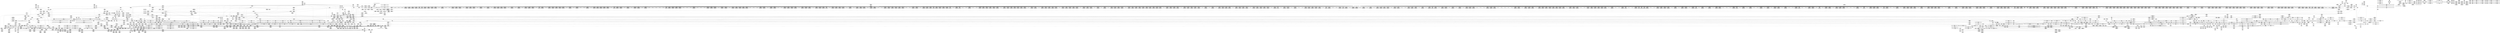 digraph {
	CE0x3eab1a0 [shape=record,shape=Mrecord,label="{CE0x3eab1a0|i64*_getelementptr_inbounds_(_11_x_i64_,_11_x_i64_*___llvm_gcov_ctr132,_i64_0,_i64_8)|*Constant*}"]
	CE0x3ec5c50 [shape=record,shape=Mrecord,label="{CE0x3ec5c50|2472:_%struct.cred*,_:_CRE_6680,6684_|*MultipleSource*|Function::task_has_perm&Arg::tsk1::|Function::selinux_task_wait&Arg::p::|security/selinux/hooks.c,1525}"]
	CE0x3f45710 [shape=record,shape=Mrecord,label="{CE0x3f45710|_ret_void,_!dbg_!27720|./arch/x86/include/asm/preempt.h,78|*SummSink*}"]
	CE0x3f4af00 [shape=record,shape=Mrecord,label="{CE0x3f4af00|__preempt_count_sub:do.end|*SummSink*}"]
	CE0x3e452e0 [shape=record,shape=Mrecord,label="{CE0x3e452e0|2472:_%struct.cred*,_:_CRE_304,312_|*MultipleSource*|Function::task_has_perm&Arg::tsk1::|Function::selinux_task_wait&Arg::p::|security/selinux/hooks.c,1525}"]
	CE0x3e70f60 [shape=record,shape=Mrecord,label="{CE0x3e70f60|task_has_perm:do.end20}"]
	CE0x3f34970 [shape=record,shape=Mrecord,label="{CE0x3f34970|_call_void_mcount()_#3|*SummSink*}"]
	CE0x3edf7b0 [shape=record,shape=Mrecord,label="{CE0x3edf7b0|i8*_getelementptr_inbounds_(_25_x_i8_,_25_x_i8_*_.str45,_i32_0,_i32_0)|*Constant*|*SummSource*}"]
	CE0x3f560c0 [shape=record,shape=Mrecord,label="{CE0x3f560c0|_call_void___preempt_count_sub(i32_1)_#10,_!dbg_!27715|include/linux/rcupdate.h,244|*SummSource*}"]
	CE0x3f4b0c0 [shape=record,shape=Mrecord,label="{CE0x3f4b0c0|__preempt_count_sub:bb}"]
	CE0x3e36bf0 [shape=record,shape=Mrecord,label="{CE0x3e36bf0|selinux_task_wait:entry|*SummSource*}"]
	CE0x3edc500 [shape=record,shape=Mrecord,label="{CE0x3edc500|_call_void_lockdep_rcu_suspicious(i8*_getelementptr_inbounds_(_25_x_i8_,_25_x_i8_*_.str45,_i32_0,_i32_0),_i32_883,_i8*_getelementptr_inbounds_(_42_x_i8_,_42_x_i8_*_.str46,_i32_0,_i32_0))_#10,_!dbg_!27728|include/linux/rcupdate.h,882|*SummSource*}"]
	CE0x3e7aa60 [shape=record,shape=Mrecord,label="{CE0x3e7aa60|rcu_read_lock:call|include/linux/rcupdate.h,882}"]
	CE0x3eca6e0 [shape=record,shape=Mrecord,label="{CE0x3eca6e0|task_has_perm:tmp10|security/selinux/hooks.c,1525}"]
	CE0x3f03a50 [shape=record,shape=Mrecord,label="{CE0x3f03a50|__preempt_count_add:bb|*SummSource*}"]
	CE0x3eba320 [shape=record,shape=Mrecord,label="{CE0x3eba320|2472:_%struct.cred*,_:_CRE_6248,6256_|*MultipleSource*|Function::task_has_perm&Arg::tsk1::|Function::selinux_task_wait&Arg::p::|security/selinux/hooks.c,1525}"]
	CE0x3e36f30 [shape=record,shape=Mrecord,label="{CE0x3e36f30|2472:_%struct.cred*,_:_CRE_84,88_|*MultipleSource*|Function::task_has_perm&Arg::tsk1::|Function::selinux_task_wait&Arg::p::|security/selinux/hooks.c,1525}"]
	CE0x3e42340 [shape=record,shape=Mrecord,label="{CE0x3e42340|2472:_%struct.cred*,_:_CRE_488,496_|*MultipleSource*|Function::task_has_perm&Arg::tsk1::|Function::selinux_task_wait&Arg::p::|security/selinux/hooks.c,1525}"]
	CE0x3e78a90 [shape=record,shape=Mrecord,label="{CE0x3e78a90|rcu_read_lock:tmp15|include/linux/rcupdate.h,882|*SummSink*}"]
	CE0x3e38f40 [shape=record,shape=Mrecord,label="{CE0x3e38f40|_call_void_mcount()_#3|*SummSource*}"]
	CE0x3e34880 [shape=record,shape=Mrecord,label="{CE0x3e34880|2472:_%struct.cred*,_:_CRE_2966,2967_}"]
	CE0x3e42ad0 [shape=record,shape=Mrecord,label="{CE0x3e42ad0|get_current:tmp|*SummSource*}"]
	CE0x3eac9b0 [shape=record,shape=Mrecord,label="{CE0x3eac9b0|rcu_read_lock:tmp2}"]
	CE0x3f53500 [shape=record,shape=Mrecord,label="{CE0x3f53500|rcu_lock_release:tmp7|*SummSource*}"]
	CE0x3f36f40 [shape=record,shape=Mrecord,label="{CE0x3f36f40|i8*_undef|*Constant*|*SummSource*}"]
	CE0x3eae250 [shape=record,shape=Mrecord,label="{CE0x3eae250|2472:_%struct.cred*,_:_CRE_2940,2941_}"]
	CE0x3f1f3b0 [shape=record,shape=Mrecord,label="{CE0x3f1f3b0|_ret_void,_!dbg_!27719|./arch/x86/include/asm/preempt.h,73|*SummSource*}"]
	CE0x3f200b0 [shape=record,shape=Mrecord,label="{CE0x3f200b0|rcu_lock_release:tmp3|*SummSink*}"]
	"CONST[source:0(mediator),value:0(static)][purpose:{operation}][SrcIdx:2]"
	CE0x3e906b0 [shape=record,shape=Mrecord,label="{CE0x3e906b0|task_has_perm:land.lhs.true15|*SummSink*}"]
	CE0x3eec330 [shape=record,shape=Mrecord,label="{CE0x3eec330|task_has_perm:tmp35|security/selinux/hooks.c,1526}"]
	CE0x3f31480 [shape=record,shape=Mrecord,label="{CE0x3f31480|i64*_getelementptr_inbounds_(_4_x_i64_,_4_x_i64_*___llvm_gcov_ctr128,_i64_0,_i64_1)|*Constant*|*SummSink*}"]
	CE0x3e58390 [shape=record,shape=Mrecord,label="{CE0x3e58390|GLOBAL:__llvm_gcov_ctr127|Global_var:__llvm_gcov_ctr127|*SummSink*}"]
	CE0x3f0bf80 [shape=record,shape=Mrecord,label="{CE0x3f0bf80|rcu_read_lock:tmp9|include/linux/rcupdate.h,882|*SummSource*}"]
	CE0x3eaf9b0 [shape=record,shape=Mrecord,label="{CE0x3eaf9b0|task_has_perm:tmp46|security/selinux/hooks.c,1526|*SummSource*}"]
	CE0x5be4ac0 [shape=record,shape=Mrecord,label="{CE0x5be4ac0|get_current:entry|*SummSource*}"]
	CE0x3f2d100 [shape=record,shape=Mrecord,label="{CE0x3f2d100|rcu_lock_release:entry}"]
	CE0x3e41250 [shape=record,shape=Mrecord,label="{CE0x3e41250|2472:_%struct.cred*,_:_CRE_2048,2052_|*MultipleSource*|Function::task_has_perm&Arg::tsk1::|Function::selinux_task_wait&Arg::p::|security/selinux/hooks.c,1525}"]
	CE0x3ead430 [shape=record,shape=Mrecord,label="{CE0x3ead430|rcu_read_lock:tmp7|include/linux/rcupdate.h,882|*SummSink*}"]
	CE0x3eaf1c0 [shape=record,shape=Mrecord,label="{CE0x3eaf1c0|2472:_%struct.cred*,_:_CRE_2953,2954_}"]
	CE0x3e7bc90 [shape=record,shape=Mrecord,label="{CE0x3e7bc90|rcu_read_lock:tmp6|include/linux/rcupdate.h,882}"]
	CE0x3ebe200 [shape=record,shape=Mrecord,label="{CE0x3ebe200|2472:_%struct.cred*,_:_CRE_6332,6333_}"]
	CE0x3e73180 [shape=record,shape=Mrecord,label="{CE0x3e73180|2472:_%struct.cred*,_:_CRE_2336,2344_|*MultipleSource*|Function::task_has_perm&Arg::tsk1::|Function::selinux_task_wait&Arg::p::|security/selinux/hooks.c,1525}"]
	CE0x3f2a470 [shape=record,shape=Mrecord,label="{CE0x3f2a470|i8*_getelementptr_inbounds_(_44_x_i8_,_44_x_i8_*_.str47,_i32_0,_i32_0)|*Constant*|*SummSink*}"]
	CE0x3f44100 [shape=record,shape=Mrecord,label="{CE0x3f44100|i64*_getelementptr_inbounds_(_4_x_i64_,_4_x_i64_*___llvm_gcov_ctr129,_i64_0,_i64_0)|*Constant*|*SummSource*}"]
	CE0x3e45e80 [shape=record,shape=Mrecord,label="{CE0x3e45e80|%struct.task_struct*_(%struct.task_struct**)*_asm_movq_%gs:$_1:P_,$0_,_r,im,_dirflag_,_fpsr_,_flags_}"]
	CE0x3e80d10 [shape=record,shape=Mrecord,label="{CE0x3e80d10|task_has_perm:tmp25|security/selinux/hooks.c,1525|*SummSink*}"]
	CE0x3ee6490 [shape=record,shape=Mrecord,label="{CE0x3ee6490|128:_i8*,_:_CRE_160,168_|*MultipleSource*|*LoadInst*|security/selinux/hooks.c,1525|security/selinux/hooks.c,1525}"]
	CE0x3eebc10 [shape=record,shape=Mrecord,label="{CE0x3eebc10|task_has_perm:tmp33|security/selinux/hooks.c,1526|*SummSink*}"]
	CE0x3e89d30 [shape=record,shape=Mrecord,label="{CE0x3e89d30|2472:_%struct.cred*,_:_CRE_2917,2918_}"]
	CE0x3f56b70 [shape=record,shape=Mrecord,label="{CE0x3f56b70|_call_void_mcount()_#3|*SummSource*}"]
	CE0x3f2ce60 [shape=record,shape=Mrecord,label="{CE0x3f2ce60|_call_void_rcu_lock_release(%struct.lockdep_map*_rcu_lock_map)_#10,_!dbg_!27733|include/linux/rcupdate.h,935|*SummSource*}"]
	CE0x3f1d0e0 [shape=record,shape=Mrecord,label="{CE0x3f1d0e0|i64*_getelementptr_inbounds_(_4_x_i64_,_4_x_i64_*___llvm_gcov_ctr130,_i64_0,_i64_2)|*Constant*}"]
	CE0x3f03150 [shape=record,shape=Mrecord,label="{CE0x3f03150|i64*_getelementptr_inbounds_(_4_x_i64_,_4_x_i64_*___llvm_gcov_ctr135,_i64_0,_i64_0)|*Constant*}"]
	CE0x3e88df0 [shape=record,shape=Mrecord,label="{CE0x3e88df0|2472:_%struct.cred*,_:_CRE_2905,2906_}"]
	CE0x3eee050 [shape=record,shape=Mrecord,label="{CE0x3eee050|i64_15|*Constant*}"]
	CE0x3ecd540 [shape=record,shape=Mrecord,label="{CE0x3ecd540|i64*_getelementptr_inbounds_(_24_x_i64_,_24_x_i64_*___llvm_gcov_ctr138,_i64_0,_i64_23)|*Constant*}"]
	CE0x3f59950 [shape=record,shape=Mrecord,label="{CE0x3f59950|__rcu_read_unlock:do.end|*SummSource*}"]
	CE0x3ec8f30 [shape=record,shape=Mrecord,label="{CE0x3ec8f30|task_has_perm:tmp9|security/selinux/hooks.c,1525}"]
	CE0x3edc380 [shape=record,shape=Mrecord,label="{CE0x3edc380|_call_void_lockdep_rcu_suspicious(i8*_getelementptr_inbounds_(_25_x_i8_,_25_x_i8_*_.str45,_i32_0,_i32_0),_i32_883,_i8*_getelementptr_inbounds_(_42_x_i8_,_42_x_i8_*_.str46,_i32_0,_i32_0))_#10,_!dbg_!27728|include/linux/rcupdate.h,882}"]
	CE0x3f25720 [shape=record,shape=Mrecord,label="{CE0x3f25720|rcu_read_unlock:tmp14|include/linux/rcupdate.h,933|*SummSink*}"]
	CE0x3f568e0 [shape=record,shape=Mrecord,label="{CE0x3f568e0|_call_void_mcount()_#3}"]
	CE0x3eb9aa0 [shape=record,shape=Mrecord,label="{CE0x3eb9aa0|2472:_%struct.cred*,_:_CRE_6216,6224_|*MultipleSource*|Function::task_has_perm&Arg::tsk1::|Function::selinux_task_wait&Arg::p::|security/selinux/hooks.c,1525}"]
	CE0x3f2f6b0 [shape=record,shape=Mrecord,label="{CE0x3f2f6b0|_ret_void,_!dbg_!27717|include/linux/rcupdate.h,245|*SummSink*}"]
	CE0x3e8c810 [shape=record,shape=Mrecord,label="{CE0x3e8c810|rcu_read_lock:tobool|include/linux/rcupdate.h,882}"]
	CE0x3e81860 [shape=record,shape=Mrecord,label="{CE0x3e81860|2472:_%struct.cred*,_:_CRE_2512,2520_|*MultipleSource*|Function::task_has_perm&Arg::tsk1::|Function::selinux_task_wait&Arg::p::|security/selinux/hooks.c,1525}"]
	CE0x3ed2640 [shape=record,shape=Mrecord,label="{CE0x3ed2640|i16_2|*Constant*|*SummSink*}"]
	CE0x3edb3b0 [shape=record,shape=Mrecord,label="{CE0x3edb3b0|task_has_perm:tmp6|security/selinux/hooks.c,1525|*SummSource*}"]
	CE0x3e1e6a0 [shape=record,shape=Mrecord,label="{CE0x3e1e6a0|i32_22|*Constant*}"]
	CE0x3f2ed10 [shape=record,shape=Mrecord,label="{CE0x3f2ed10|__rcu_read_unlock:entry|*SummSink*}"]
	CE0x3e8c280 [shape=record,shape=Mrecord,label="{CE0x3e8c280|task_has_perm:land.lhs.true2|*SummSink*}"]
	CE0x3f26270 [shape=record,shape=Mrecord,label="{CE0x3f26270|i64*_getelementptr_inbounds_(_4_x_i64_,_4_x_i64_*___llvm_gcov_ctr130,_i64_0,_i64_1)|*Constant*|*SummSource*}"]
	CE0x3ebf3d0 [shape=record,shape=Mrecord,label="{CE0x3ebf3d0|2472:_%struct.cred*,_:_CRE_6347,6348_}"]
	CE0x3ee8ad0 [shape=record,shape=Mrecord,label="{CE0x3ee8ad0|i64*_getelementptr_inbounds_(_11_x_i64_,_11_x_i64_*___llvm_gcov_ctr127,_i64_0,_i64_8)|*Constant*|*SummSink*}"]
	CE0x3ecadf0 [shape=record,shape=Mrecord,label="{CE0x3ecadf0|task_has_perm:tmp11|security/selinux/hooks.c,1525|*SummSink*}"]
	CE0x3ee4790 [shape=record,shape=Mrecord,label="{CE0x3ee4790|128:_i8*,_:_CRE_44,48_|*MultipleSource*|*LoadInst*|security/selinux/hooks.c,1525|security/selinux/hooks.c,1525}"]
	CE0x3ed4890 [shape=record,shape=Mrecord,label="{CE0x3ed4890|i32_(i32,_i32,_i16,_i32,_%struct.common_audit_data*)*_bitcast_(i32_(i32,_i32,_i16,_i32,_%struct.common_audit_data.495*)*_avc_has_perm_to_i32_(i32,_i32,_i16,_i32,_%struct.common_audit_data*)*)|*Constant*}"]
	CE0x3ebca40 [shape=record,shape=Mrecord,label="{CE0x3ebca40|2472:_%struct.cred*,_:_CRE_6312,6313_}"]
	CE0x3ef94c0 [shape=record,shape=Mrecord,label="{CE0x3ef94c0|i64*_getelementptr_inbounds_(_24_x_i64_,_24_x_i64_*___llvm_gcov_ctr138,_i64_0,_i64_22)|*Constant*|*SummSink*}"]
	CE0x3f1cf90 [shape=record,shape=Mrecord,label="{CE0x3f1cf90|_call_void_mcount()_#3|*SummSource*}"]
	CE0x3f55680 [shape=record,shape=Mrecord,label="{CE0x3f55680|%struct.lockdep_map*_null|*Constant*|*SummSink*}"]
	CE0x3eddf60 [shape=record,shape=Mrecord,label="{CE0x3eddf60|rcu_read_lock:tmp20|include/linux/rcupdate.h,882}"]
	CE0x3e378c0 [shape=record,shape=Mrecord,label="{CE0x3e378c0|selinux_task_wait:call1|security/selinux/hooks.c,3675|*SummSink*}"]
	CE0x3e5e990 [shape=record,shape=Mrecord,label="{CE0x3e5e990|task_has_perm:if.end19|*SummSink*}"]
	CE0x3ed4c30 [shape=record,shape=Mrecord,label="{CE0x3ed4c30|i32_(i32,_i32,_i16,_i32,_%struct.common_audit_data*)*_bitcast_(i32_(i32,_i32,_i16,_i32,_%struct.common_audit_data.495*)*_avc_has_perm_to_i32_(i32,_i32,_i16,_i32,_%struct.common_audit_data*)*)|*Constant*|*SummSink*}"]
	CE0x3e2ae20 [shape=record,shape=Mrecord,label="{CE0x3e2ae20|2472:_%struct.cred*,_:_CRE_1912,1920_|*MultipleSource*|Function::task_has_perm&Arg::tsk1::|Function::selinux_task_wait&Arg::p::|security/selinux/hooks.c,1525}"]
	CE0x3e3d660 [shape=record,shape=Mrecord,label="{CE0x3e3d660|2472:_%struct.cred*,_:_CRE_2020,2032_|*MultipleSource*|Function::task_has_perm&Arg::tsk1::|Function::selinux_task_wait&Arg::p::|security/selinux/hooks.c,1525}"]
	CE0x3ebd620 [shape=record,shape=Mrecord,label="{CE0x3ebd620|2472:_%struct.cred*,_:_CRE_6322,6323_}"]
	CE0x3e41610 [shape=record,shape=Mrecord,label="{CE0x3e41610|2472:_%struct.cred*,_:_CRE_2056,2057_|*MultipleSource*|Function::task_has_perm&Arg::tsk1::|Function::selinux_task_wait&Arg::p::|security/selinux/hooks.c,1525}"]
	CE0x3eba760 [shape=record,shape=Mrecord,label="{CE0x3eba760|2472:_%struct.cred*,_:_CRE_6264,6280_|*MultipleSource*|Function::task_has_perm&Arg::tsk1::|Function::selinux_task_wait&Arg::p::|security/selinux/hooks.c,1525}"]
	CE0x3e5bac0 [shape=record,shape=Mrecord,label="{CE0x3e5bac0|2472:_%struct.cred*,_:_CRE_652,656_|*MultipleSource*|Function::task_has_perm&Arg::tsk1::|Function::selinux_task_wait&Arg::p::|security/selinux/hooks.c,1525}"]
	CE0x3f199d0 [shape=record,shape=Mrecord,label="{CE0x3f199d0|rcu_read_lock:tmp21|include/linux/rcupdate.h,884|*SummSink*}"]
	CE0x3f450d0 [shape=record,shape=Mrecord,label="{CE0x3f450d0|i64*_getelementptr_inbounds_(_4_x_i64_,_4_x_i64_*___llvm_gcov_ctr134,_i64_0,_i64_1)|*Constant*}"]
	CE0x3e33f00 [shape=record,shape=Mrecord,label="{CE0x3e33f00|2472:_%struct.cred*,_:_CRE_2958,2959_}"]
	CE0x3ebbad0 [shape=record,shape=Mrecord,label="{CE0x3ebbad0|2472:_%struct.cred*,_:_CRE_6299,6300_}"]
	CE0x3f0b060 [shape=record,shape=Mrecord,label="{CE0x3f0b060|_call_void_mcount()_#3|*SummSink*}"]
	CE0x3e72890 [shape=record,shape=Mrecord,label="{CE0x3e72890|i32_77|*Constant*}"]
	CE0x3eaa780 [shape=record,shape=Mrecord,label="{CE0x3eaa780|rcu_lock_acquire:indirectgoto|*SummSink*}"]
	CE0x3f2f1d0 [shape=record,shape=Mrecord,label="{CE0x3f2f1d0|_ret_void,_!dbg_!27717|include/linux/rcupdate.h,245}"]
	CE0x3f23250 [shape=record,shape=Mrecord,label="{CE0x3f23250|rcu_lock_acquire:tmp2}"]
	CE0x3e718c0 [shape=record,shape=Mrecord,label="{CE0x3e718c0|GLOBAL:rcu_read_unlock.__warned|Global_var:rcu_read_unlock.__warned}"]
	CE0x3e466c0 [shape=record,shape=Mrecord,label="{CE0x3e466c0|task_has_perm:tsk2|Function::task_has_perm&Arg::tsk2::|*SummSink*}"]
	CE0x3f40cd0 [shape=record,shape=Mrecord,label="{CE0x3f40cd0|rcu_lock_acquire:__here}"]
	CE0x3e4d6f0 [shape=record,shape=Mrecord,label="{CE0x3e4d6f0|task_has_perm:do.body5|*SummSource*}"]
	CE0x3ebb3e0 [shape=record,shape=Mrecord,label="{CE0x3ebb3e0|2472:_%struct.cred*,_:_CRE_6293,6294_}"]
	CE0x3e2e900 [shape=record,shape=Mrecord,label="{CE0x3e2e900|2472:_%struct.cred*,_:_CRE_168,176_|*MultipleSource*|Function::task_has_perm&Arg::tsk1::|Function::selinux_task_wait&Arg::p::|security/selinux/hooks.c,1525}"]
	CE0x3ede270 [shape=record,shape=Mrecord,label="{CE0x3ede270|rcu_read_lock:tmp20|include/linux/rcupdate.h,882|*SummSink*}"]
	CE0x3e8a1f0 [shape=record,shape=Mrecord,label="{CE0x3e8a1f0|2472:_%struct.cred*,_:_CRE_2921,2922_}"]
	CE0x3eed470 [shape=record,shape=Mrecord,label="{CE0x3eed470|i64_16|*Constant*}"]
	CE0x3e5e920 [shape=record,shape=Mrecord,label="{CE0x3e5e920|task_has_perm:if.end19|*SummSource*}"]
	CE0x3f1d670 [shape=record,shape=Mrecord,label="{CE0x3f1d670|rcu_read_unlock:tobool|include/linux/rcupdate.h,933|*SummSource*}"]
	CE0x3f2f7b0 [shape=record,shape=Mrecord,label="{CE0x3f2f7b0|__rcu_read_lock:do.end}"]
	CE0x3ee6660 [shape=record,shape=Mrecord,label="{CE0x3ee6660|128:_i8*,_:_CRE_168,176_|*MultipleSource*|*LoadInst*|security/selinux/hooks.c,1525|security/selinux/hooks.c,1525}"]
	CE0x3e7d370 [shape=record,shape=Mrecord,label="{CE0x3e7d370|rcu_read_lock:tmp12|include/linux/rcupdate.h,882|*SummSource*}"]
	CE0x3ebde70 [shape=record,shape=Mrecord,label="{CE0x3ebde70|2472:_%struct.cred*,_:_CRE_6329,6330_}"]
	CE0x3e59120 [shape=record,shape=Mrecord,label="{CE0x3e59120|rcu_read_lock:do.end}"]
	CE0x3eb6330 [shape=record,shape=Mrecord,label="{CE0x3eb6330|2472:_%struct.cred*,_:_CRE_5888,5896_|*MultipleSource*|Function::task_has_perm&Arg::tsk1::|Function::selinux_task_wait&Arg::p::|security/selinux/hooks.c,1525}"]
	CE0x3ecede0 [shape=record,shape=Mrecord,label="{CE0x3ecede0|task_has_perm:tmp55|security/selinux/hooks.c,1526|*SummSource*}"]
	CE0x3f09f20 [shape=record,shape=Mrecord,label="{CE0x3f09f20|_ret_i32_%retval.0,_!dbg_!27728|security/selinux/avc.c,775|*SummSink*}"]
	CE0x3f2cf90 [shape=record,shape=Mrecord,label="{CE0x3f2cf90|_call_void_rcu_lock_release(%struct.lockdep_map*_rcu_lock_map)_#10,_!dbg_!27733|include/linux/rcupdate.h,935|*SummSink*}"]
	CE0x3e5eea0 [shape=record,shape=Mrecord,label="{CE0x3e5eea0|2472:_%struct.cred*,_:_CRE_256,264_|*MultipleSource*|Function::task_has_perm&Arg::tsk1::|Function::selinux_task_wait&Arg::p::|security/selinux/hooks.c,1525}"]
	CE0x3e50580 [shape=record,shape=Mrecord,label="{CE0x3e50580|task_has_perm:tmp27|security/selinux/hooks.c,1525|*SummSource*}"]
	CE0x3e48760 [shape=record,shape=Mrecord,label="{CE0x3e48760|i64*_getelementptr_inbounds_(_4_x_i64_,_4_x_i64_*___llvm_gcov_ctr128,_i64_0,_i64_2)|*Constant*|*SummSource*}"]
	CE0x3f43030 [shape=record,shape=Mrecord,label="{CE0x3f43030|i32_2|*Constant*|*SummSource*}"]
	CE0x3ef73f0 [shape=record,shape=Mrecord,label="{CE0x3ef73f0|task_has_perm:tmp48|security/selinux/hooks.c,1526|*SummSink*}"]
	CE0x3e3e470 [shape=record,shape=Mrecord,label="{CE0x3e3e470|GLOBAL:rcu_read_lock|*Constant*|*SummSource*}"]
	CE0x3e82c70 [shape=record,shape=Mrecord,label="{CE0x3e82c70|2472:_%struct.cred*,_:_CRE_2568,2576_|*MultipleSource*|Function::task_has_perm&Arg::tsk1::|Function::selinux_task_wait&Arg::p::|security/selinux/hooks.c,1525}"]
	CE0x3e491f0 [shape=record,shape=Mrecord,label="{CE0x3e491f0|2472:_%struct.cred*,_:_CRE_698,699_}"]
	CE0x3edb480 [shape=record,shape=Mrecord,label="{CE0x3edb480|task_has_perm:tobool4|security/selinux/hooks.c,1525|*SummSource*}"]
	CE0x3ecb3a0 [shape=record,shape=Mrecord,label="{CE0x3ecb3a0|task_has_perm:tmp12|security/selinux/hooks.c,1525|*SummSink*}"]
	CE0x3f428c0 [shape=record,shape=Mrecord,label="{CE0x3f428c0|__preempt_count_sub:tmp6|./arch/x86/include/asm/preempt.h,78|*SummSource*}"]
	CE0x3f22fe0 [shape=record,shape=Mrecord,label="{CE0x3f22fe0|i64*_getelementptr_inbounds_(_4_x_i64_,_4_x_i64_*___llvm_gcov_ctr130,_i64_0,_i64_1)|*Constant*|*SummSink*}"]
	CE0x3e37cc0 [shape=record,shape=Mrecord,label="{CE0x3e37cc0|get_current:tmp1|*SummSource*}"]
	CE0x3f47c20 [shape=record,shape=Mrecord,label="{CE0x3f47c20|__preempt_count_add:do.end}"]
	CE0x3f00e20 [shape=record,shape=Mrecord,label="{CE0x3f00e20|__preempt_count_add:tmp2}"]
	CE0x3e51130 [shape=record,shape=Mrecord,label="{CE0x3e51130|128:_i8*,_:_CRE_0,4_|*MultipleSource*|*LoadInst*|security/selinux/hooks.c,1525|security/selinux/hooks.c,1525}"]
	CE0x3eb6110 [shape=record,shape=Mrecord,label="{CE0x3eb6110|2472:_%struct.cred*,_:_CRE_5880,5888_|*MultipleSource*|Function::task_has_perm&Arg::tsk1::|Function::selinux_task_wait&Arg::p::|security/selinux/hooks.c,1525}"]
	CE0x3f28e60 [shape=record,shape=Mrecord,label="{CE0x3f28e60|rcu_read_unlock:if.end|*SummSource*}"]
	CE0x3ed7ae0 [shape=record,shape=Mrecord,label="{CE0x3ed7ae0|i64_6|*Constant*}"]
	CE0x3e48fa0 [shape=record,shape=Mrecord,label="{CE0x3e48fa0|2472:_%struct.cred*,_:_CRE_694,695_}"]
	CE0x3f3c370 [shape=record,shape=Mrecord,label="{CE0x3f3c370|rcu_lock_acquire:tmp5|include/linux/rcupdate.h,418|*SummSink*}"]
	CE0x3e48f30 [shape=record,shape=Mrecord,label="{CE0x3e48f30|2472:_%struct.cred*,_:_CRE_693,694_}"]
	CE0x3f1c080 [shape=record,shape=Mrecord,label="{CE0x3f1c080|__rcu_read_unlock:tmp5|include/linux/rcupdate.h,244|*SummSink*}"]
	"CONST[source:0(mediator),value:0(static)][purpose:{operation}][SnkIdx:3]"
	CE0x3eea9f0 [shape=record,shape=Mrecord,label="{CE0x3eea9f0|task_has_perm:tobool12|security/selinux/hooks.c,1526}"]
	CE0x3e53330 [shape=record,shape=Mrecord,label="{CE0x3e53330|2472:_%struct.cred*,_:_CRE_1952,1960_|*MultipleSource*|Function::task_has_perm&Arg::tsk1::|Function::selinux_task_wait&Arg::p::|security/selinux/hooks.c,1525}"]
	CE0x3f47360 [shape=record,shape=Mrecord,label="{CE0x3f47360|__preempt_count_add:tmp1|*SummSource*}"]
	CE0x3f4ad10 [shape=record,shape=Mrecord,label="{CE0x3f4ad10|__preempt_count_sub:do.end|*SummSource*}"]
	CE0x3ebede0 [shape=record,shape=Mrecord,label="{CE0x3ebede0|2472:_%struct.cred*,_:_CRE_6342,6343_}"]
	CE0x3e8e8f0 [shape=record,shape=Mrecord,label="{CE0x3e8e8f0|i64_4|*Constant*}"]
	CE0x3eb03c0 [shape=record,shape=Mrecord,label="{CE0x3eb03c0|_call_void_lockdep_rcu_suspicious(i8*_getelementptr_inbounds_(_25_x_i8_,_25_x_i8_*_.str3,_i32_0,_i32_0),_i32_1526,_i8*_getelementptr_inbounds_(_41_x_i8_,_41_x_i8_*_.str44,_i32_0,_i32_0))_#10,_!dbg_!27771|security/selinux/hooks.c,1526|*SummSource*}"]
	CE0x3e58520 [shape=record,shape=Mrecord,label="{CE0x3e58520|rcu_read_lock:tmp5|include/linux/rcupdate.h,882}"]
	CE0x3e7cc70 [shape=record,shape=Mrecord,label="{CE0x3e7cc70|rcu_read_lock:tmp11|include/linux/rcupdate.h,882}"]
	CE0x3eab710 [shape=record,shape=Mrecord,label="{CE0x3eab710|rcu_lock_acquire:tmp3|*SummSink*}"]
	CE0x3ede140 [shape=record,shape=Mrecord,label="{CE0x3ede140|rcu_read_lock:tmp20|include/linux/rcupdate.h,882|*SummSource*}"]
	CE0x3e4fe20 [shape=record,shape=Mrecord,label="{CE0x3e4fe20|i64*_getelementptr_inbounds_(_24_x_i64_,_24_x_i64_*___llvm_gcov_ctr138,_i64_0,_i64_12)|*Constant*}"]
	CE0x3e5e7b0 [shape=record,shape=Mrecord,label="{CE0x3e5e7b0|__rcu_read_lock:tmp5|include/linux/rcupdate.h,239}"]
	CE0x3eb32b0 [shape=record,shape=Mrecord,label="{CE0x3eb32b0|2472:_%struct.cred*,_:_CRE_3064,3072_|*MultipleSource*|Function::task_has_perm&Arg::tsk1::|Function::selinux_task_wait&Arg::p::|security/selinux/hooks.c,1525}"]
	CE0x3f0a100 [shape=record,shape=Mrecord,label="{CE0x3f0a100|rcu_read_lock:do.body|*SummSource*}"]
	CE0x3e72a20 [shape=record,shape=Mrecord,label="{CE0x3e72a20|rcu_read_unlock:tmp3|*SummSink*}"]
	CE0x3eb6770 [shape=record,shape=Mrecord,label="{CE0x3eb6770|2472:_%struct.cred*,_:_CRE_5904,5912_|*MultipleSource*|Function::task_has_perm&Arg::tsk1::|Function::selinux_task_wait&Arg::p::|security/selinux/hooks.c,1525}"]
	CE0x3ef9410 [shape=record,shape=Mrecord,label="{CE0x3ef9410|i64*_getelementptr_inbounds_(_24_x_i64_,_24_x_i64_*___llvm_gcov_ctr138,_i64_0,_i64_22)|*Constant*|*SummSource*}"]
	CE0x3eeb6f0 [shape=record,shape=Mrecord,label="{CE0x3eeb6f0|task_has_perm:tmp32|security/selinux/hooks.c,1526|*SummSink*}"]
	CE0x3e8f090 [shape=record,shape=Mrecord,label="{CE0x3e8f090|rcu_read_unlock:tmp5|include/linux/rcupdate.h,933|*SummSource*}"]
	CE0x3e55c70 [shape=record,shape=Mrecord,label="{CE0x3e55c70|rcu_read_lock:land.lhs.true2|*SummSink*}"]
	CE0x3e2dc00 [shape=record,shape=Mrecord,label="{CE0x3e2dc00|2472:_%struct.cred*,_:_CRE_608,616_|*MultipleSource*|Function::task_has_perm&Arg::tsk1::|Function::selinux_task_wait&Arg::p::|security/selinux/hooks.c,1525}"]
	CE0x3eec090 [shape=record,shape=Mrecord,label="{CE0x3eec090|task_has_perm:tmp34|security/selinux/hooks.c,1526|*SummSource*}"]
	CE0x3e1f580 [shape=record,shape=Mrecord,label="{CE0x3e1f580|2472:_%struct.cred*,_:_CRE_2152,2160_|*MultipleSource*|Function::task_has_perm&Arg::tsk1::|Function::selinux_task_wait&Arg::p::|security/selinux/hooks.c,1525}"]
	CE0x3e8ceb0 [shape=record,shape=Mrecord,label="{CE0x3e8ceb0|rcu_lock_acquire:bb}"]
	CE0x3e8e0e0 [shape=record,shape=Mrecord,label="{CE0x3e8e0e0|rcu_read_unlock:tmp2}"]
	CE0x3ebbc00 [shape=record,shape=Mrecord,label="{CE0x3ebbc00|2472:_%struct.cred*,_:_CRE_6300,6301_}"]
	CE0x3f92970 [shape=record,shape=Mrecord,label="{CE0x3f92970|__preempt_count_add:tmp5|./arch/x86/include/asm/preempt.h,72}"]
	CE0x3eefb30 [shape=record,shape=Mrecord,label="{CE0x3eefb30|task_has_perm:call16|security/selinux/hooks.c,1526|*SummSource*}"]
	CE0x3e4ad40 [shape=record,shape=Mrecord,label="{CE0x3e4ad40|2472:_%struct.cred*,_:_CRE_104,112_|*MultipleSource*|Function::task_has_perm&Arg::tsk1::|Function::selinux_task_wait&Arg::p::|security/selinux/hooks.c,1525}"]
	CE0x3f436b0 [shape=record,shape=Mrecord,label="{CE0x3f436b0|__rcu_read_unlock:tmp7|include/linux/rcupdate.h,245|*SummSink*}"]
	CE0x3f30520 [shape=record,shape=Mrecord,label="{CE0x3f30520|__preempt_count_sub:entry}"]
	CE0x3f540f0 [shape=record,shape=Mrecord,label="{CE0x3f540f0|i64*_getelementptr_inbounds_(_4_x_i64_,_4_x_i64_*___llvm_gcov_ctr130,_i64_0,_i64_0)|*Constant*}"]
	CE0x3ed8f50 [shape=record,shape=Mrecord,label="{CE0x3ed8f50|GLOBAL:lockdep_rcu_suspicious|*Constant*|*SummSource*}"]
	CE0x3f2e480 [shape=record,shape=Mrecord,label="{CE0x3f2e480|_call_void___rcu_read_unlock()_#10,_!dbg_!27734|include/linux/rcupdate.h,937|*SummSource*}"]
	CE0x3ef6ca0 [shape=record,shape=Mrecord,label="{CE0x3ef6ca0|i64*_getelementptr_inbounds_(_24_x_i64_,_24_x_i64_*___llvm_gcov_ctr138,_i64_0,_i64_20)|*Constant*}"]
	CE0x3eb13a0 [shape=record,shape=Mrecord,label="{CE0x3eb13a0|2472:_%struct.cred*,_:_CRE_2968,2969_}"]
	CE0x3e39590 [shape=record,shape=Mrecord,label="{CE0x3e39590|selinux_task_wait:tmp|*SummSink*}"]
	CE0x3ee1700 [shape=record,shape=Mrecord,label="{CE0x3ee1700|task_has_perm:tmp21|security/selinux/hooks.c,1525}"]
	CE0x3ec0470 [shape=record,shape=Mrecord,label="{CE0x3ec0470|2472:_%struct.cred*,_:_CRE_6368,6376_|*MultipleSource*|Function::task_has_perm&Arg::tsk1::|Function::selinux_task_wait&Arg::p::|security/selinux/hooks.c,1525}"]
	CE0x3f932b0 [shape=record,shape=Mrecord,label="{CE0x3f932b0|_call_void_asm_addl_$1,_%gs:$0_,_*m,ri,*m,_dirflag_,_fpsr_,_flags_(i32*___preempt_count,_i32_%sub,_i32*___preempt_count)_#3,_!dbg_!27717,_!srcloc_!27718|./arch/x86/include/asm/preempt.h,77}"]
	CE0x3f1f420 [shape=record,shape=Mrecord,label="{CE0x3f1f420|_ret_void,_!dbg_!27719|./arch/x86/include/asm/preempt.h,73|*SummSink*}"]
	CE0x3e5c9d0 [shape=record,shape=Mrecord,label="{CE0x3e5c9d0|2472:_%struct.cred*,_:_CRE_360,368_|*MultipleSource*|Function::task_has_perm&Arg::tsk1::|Function::selinux_task_wait&Arg::p::|security/selinux/hooks.c,1525}"]
	CE0x3eaf8b0 [shape=record,shape=Mrecord,label="{CE0x3eaf8b0|task_has_perm:tmp46|security/selinux/hooks.c,1526}"]
	CE0x3e8f790 [shape=record,shape=Mrecord,label="{CE0x3e8f790|_call_void_rcu_lock_acquire(%struct.lockdep_map*_rcu_lock_map)_#10,_!dbg_!27711|include/linux/rcupdate.h,881|*SummSource*}"]
	CE0x3eab670 [shape=record,shape=Mrecord,label="{CE0x3eab670|rcu_lock_acquire:tmp3|*SummSource*}"]
	CE0x3e8d5b0 [shape=record,shape=Mrecord,label="{CE0x3e8d5b0|_ret_void,_!dbg_!27735|include/linux/rcupdate.h,884|*SummSink*}"]
	CE0x3e2a7a0 [shape=record,shape=Mrecord,label="{CE0x3e2a7a0|rcu_read_lock:tmp}"]
	CE0x3e7b0c0 [shape=record,shape=Mrecord,label="{CE0x3e7b0c0|rcu_read_unlock:tmp9|include/linux/rcupdate.h,933|*SummSource*}"]
	CE0x3eb8750 [shape=record,shape=Mrecord,label="{CE0x3eb8750|2472:_%struct.cred*,_:_CRE_6144,6152_|*MultipleSource*|Function::task_has_perm&Arg::tsk1::|Function::selinux_task_wait&Arg::p::|security/selinux/hooks.c,1525}"]
	CE0x3e58d50 [shape=record,shape=Mrecord,label="{CE0x3e58d50|GLOBAL:rcu_read_lock.__warned|Global_var:rcu_read_lock.__warned|*SummSource*}"]
	CE0x3e54b20 [shape=record,shape=Mrecord,label="{CE0x3e54b20|2472:_%struct.cred*,_:_CRE_408,416_|*MultipleSource*|Function::task_has_perm&Arg::tsk1::|Function::selinux_task_wait&Arg::p::|security/selinux/hooks.c,1525}"]
	CE0x3e573a0 [shape=record,shape=Mrecord,label="{CE0x3e573a0|rcu_lock_acquire:tmp4|include/linux/rcupdate.h,418|*SummSink*}"]
	CE0x3eae970 [shape=record,shape=Mrecord,label="{CE0x3eae970|2472:_%struct.cred*,_:_CRE_2946,2947_}"]
	CE0x3f00e90 [shape=record,shape=Mrecord,label="{CE0x3f00e90|__preempt_count_add:tmp2|*SummSource*}"]
	CE0x3f308b0 [shape=record,shape=Mrecord,label="{CE0x3f308b0|rcu_lock_release:tmp4|include/linux/rcupdate.h,423}"]
	CE0x3f22550 [shape=record,shape=Mrecord,label="{CE0x3f22550|_call_void_asm_sideeffect_,_memory_,_dirflag_,_fpsr_,_flags_()_#3,_!dbg_!27714,_!srcloc_!27715|include/linux/rcupdate.h,239|*SummSource*}"]
	CE0x3e89e60 [shape=record,shape=Mrecord,label="{CE0x3e89e60|2472:_%struct.cred*,_:_CRE_2918,2919_}"]
	CE0x3e5d650 [shape=record,shape=Mrecord,label="{CE0x3e5d650|task_has_perm:if.then|*SummSink*}"]
	CE0x3e303b0 [shape=record,shape=Mrecord,label="{CE0x3e303b0|2472:_%struct.cred*,_:_CRE_664,672_|*MultipleSource*|Function::task_has_perm&Arg::tsk1::|Function::selinux_task_wait&Arg::p::|security/selinux/hooks.c,1525}"]
	CE0x3ecda10 [shape=record,shape=Mrecord,label="{CE0x3ecda10|i64*_getelementptr_inbounds_(_24_x_i64_,_24_x_i64_*___llvm_gcov_ctr138,_i64_0,_i64_23)|*Constant*|*SummSink*}"]
	CE0x3f51320 [shape=record,shape=Mrecord,label="{CE0x3f51320|__rcu_read_unlock:bb|*SummSource*}"]
	CE0x3eb15f0 [shape=record,shape=Mrecord,label="{CE0x3eb15f0|2472:_%struct.cred*,_:_CRE_2970,2971_}"]
	CE0x3e46390 [shape=record,shape=Mrecord,label="{CE0x3e46390|task_has_perm:tsk1|Function::task_has_perm&Arg::tsk1::|*SummSource*}"]
	CE0x3f4d360 [shape=record,shape=Mrecord,label="{CE0x3f4d360|__preempt_count_sub:tmp7|./arch/x86/include/asm/preempt.h,78|*SummSource*}"]
	CE0x3f28450 [shape=record,shape=Mrecord,label="{CE0x3f28450|rcu_read_unlock:tobool1|include/linux/rcupdate.h,933|*SummSource*}"]
	CE0x3e8e4d0 [shape=record,shape=Mrecord,label="{CE0x3e8e4d0|rcu_read_lock:tobool1|include/linux/rcupdate.h,882|*SummSink*}"]
	CE0x3e71750 [shape=record,shape=Mrecord,label="{CE0x3e71750|rcu_read_unlock:tmp7|include/linux/rcupdate.h,933|*SummSink*}"]
	CE0x3ec0bf0 [shape=record,shape=Mrecord,label="{CE0x3ec0bf0|2472:_%struct.cred*,_:_CRE_6400,6408_|*MultipleSource*|Function::task_has_perm&Arg::tsk1::|Function::selinux_task_wait&Arg::p::|security/selinux/hooks.c,1525}"]
	CE0x3f37a30 [shape=record,shape=Mrecord,label="{CE0x3f37a30|__rcu_read_lock:tmp|*SummSink*}"]
	CE0x3e581d0 [shape=record,shape=Mrecord,label="{CE0x3e581d0|GLOBAL:__llvm_gcov_ctr127|Global_var:__llvm_gcov_ctr127|*SummSource*}"]
	CE0x3e6cee0 [shape=record,shape=Mrecord,label="{CE0x3e6cee0|__rcu_read_unlock:tmp2|*SummSource*}"]
	CE0x3ebc1f0 [shape=record,shape=Mrecord,label="{CE0x3ebc1f0|2472:_%struct.cred*,_:_CRE_6305,6306_}"]
	CE0x3e6e360 [shape=record,shape=Mrecord,label="{CE0x3e6e360|2472:_%struct.cred*,_:_CRE_760,768_|*MultipleSource*|Function::task_has_perm&Arg::tsk1::|Function::selinux_task_wait&Arg::p::|security/selinux/hooks.c,1525}"]
	CE0x3e2b1e0 [shape=record,shape=Mrecord,label="{CE0x3e2b1e0|2472:_%struct.cred*,_:_CRE_1928,1936_|*MultipleSource*|Function::task_has_perm&Arg::tsk1::|Function::selinux_task_wait&Arg::p::|security/selinux/hooks.c,1525}"]
	CE0x3e3d4b0 [shape=record,shape=Mrecord,label="{CE0x3e3d4b0|2472:_%struct.cred*,_:_CRE_2016,2020_|*MultipleSource*|Function::task_has_perm&Arg::tsk1::|Function::selinux_task_wait&Arg::p::|security/selinux/hooks.c,1525}"]
	CE0x3e82080 [shape=record,shape=Mrecord,label="{CE0x3e82080|2472:_%struct.cred*,_:_CRE_2524,2525_}"]
	CE0x3e86e10 [shape=record,shape=Mrecord,label="{CE0x3e86e10|2472:_%struct.cred*,_:_CRE_2808,2816_|*MultipleSource*|Function::task_has_perm&Arg::tsk1::|Function::selinux_task_wait&Arg::p::|security/selinux/hooks.c,1525}"]
	CE0x504c060 [shape=record,shape=Mrecord,label="{CE0x504c060|GLOBAL:get_current|*Constant*|*SummSink*}"]
	CE0x3e542c0 [shape=record,shape=Mrecord,label="{CE0x3e542c0|2472:_%struct.cred*,_:_CRE_224,232_|*MultipleSource*|Function::task_has_perm&Arg::tsk1::|Function::selinux_task_wait&Arg::p::|security/selinux/hooks.c,1525}"]
	CE0x3e1f3a0 [shape=record,shape=Mrecord,label="{CE0x3e1f3a0|2472:_%struct.cred*,_:_CRE_2144,2152_|*MultipleSource*|Function::task_has_perm&Arg::tsk1::|Function::selinux_task_wait&Arg::p::|security/selinux/hooks.c,1525}"]
	CE0x3e8af00 [shape=record,shape=Mrecord,label="{CE0x3e8af00|2472:_%struct.cred*,_:_CRE_2932,2933_}"]
	CE0x3e88570 [shape=record,shape=Mrecord,label="{CE0x3e88570|2472:_%struct.cred*,_:_CRE_2888,2896_|*MultipleSource*|Function::task_has_perm&Arg::tsk1::|Function::selinux_task_wait&Arg::p::|security/selinux/hooks.c,1525}"]
	CE0x3f3fea0 [shape=record,shape=Mrecord,label="{CE0x3f3fea0|i64_ptrtoint_(i8*_blockaddress(_rcu_lock_release,_%__here)_to_i64)|*Constant*|*SummSource*}"]
	CE0x3edbe80 [shape=record,shape=Mrecord,label="{CE0x3edbe80|i64_7|*Constant*|*SummSource*}"]
	CE0x3e81e30 [shape=record,shape=Mrecord,label="{CE0x3e81e30|2472:_%struct.cred*,_:_CRE_2522,2523_}"]
	CE0x3f1b8a0 [shape=record,shape=Mrecord,label="{CE0x3f1b8a0|_call_void___preempt_count_add(i32_1)_#10,_!dbg_!27711|include/linux/rcupdate.h,239|*SummSink*}"]
	CE0x3ef6b30 [shape=record,shape=Mrecord,label="{CE0x3ef6b30|task_has_perm:tmp47|security/selinux/hooks.c,1526}"]
	CE0x3e2e130 [shape=record,shape=Mrecord,label="{CE0x3e2e130|_ret_void,_!dbg_!27717|include/linux/rcupdate.h,240|*SummSink*}"]
	CE0x3ee8f30 [shape=record,shape=Mrecord,label="{CE0x3ee8f30|rcu_read_lock:tmp17|include/linux/rcupdate.h,882|*SummSink*}"]
	CE0x3e1eb70 [shape=record,shape=Mrecord,label="{CE0x3e1eb70|i32_22|*Constant*|*SummSink*}"]
	CE0x3ee2890 [shape=record,shape=Mrecord,label="{CE0x3ee2890|i64_0|*Constant*}"]
	CE0x3e39600 [shape=record,shape=Mrecord,label="{CE0x3e39600|i64_1|*Constant*}"]
	CE0x3f2e160 [shape=record,shape=Mrecord,label="{CE0x3f2e160|_ret_void,_!dbg_!27717|include/linux/rcupdate.h,424|*SummSource*}"]
	CE0x3ec1250 [shape=record,shape=Mrecord,label="{CE0x3ec1250|2472:_%struct.cred*,_:_CRE_6432,6436_|*MultipleSource*|Function::task_has_perm&Arg::tsk1::|Function::selinux_task_wait&Arg::p::|security/selinux/hooks.c,1525}"]
	CE0x3eaa140 [shape=record,shape=Mrecord,label="{CE0x3eaa140|rcu_read_unlock:tmp17|include/linux/rcupdate.h,933|*SummSource*}"]
	CE0x3e55490 [shape=record,shape=Mrecord,label="{CE0x3e55490|2472:_%struct.cred*,_:_CRE_192,200_|*MultipleSource*|Function::task_has_perm&Arg::tsk1::|Function::selinux_task_wait&Arg::p::|security/selinux/hooks.c,1525}"]
	CE0x3e40ed0 [shape=record,shape=Mrecord,label="{CE0x3e40ed0|i64_1|*Constant*}"]
	CE0x3f3c1b0 [shape=record,shape=Mrecord,label="{CE0x3f3c1b0|rcu_lock_acquire:tmp5|include/linux/rcupdate.h,418|*SummSource*}"]
	CE0x3f25890 [shape=record,shape=Mrecord,label="{CE0x3f25890|__preempt_count_sub:sub|./arch/x86/include/asm/preempt.h,77|*SummSink*}"]
	CE0x3e52ea0 [shape=record,shape=Mrecord,label="{CE0x3e52ea0|i64_0|*Constant*}"]
	CE0x3eea4f0 [shape=record,shape=Mrecord,label="{CE0x3eea4f0|task_has_perm:call11|security/selinux/hooks.c,1526|*SummSink*}"]
	CE0x3f044c0 [shape=record,shape=Mrecord,label="{CE0x3f044c0|_call_void_mcount()_#3}"]
	CE0x3eb0660 [shape=record,shape=Mrecord,label="{CE0x3eb0660|task_has_perm:tmp47|security/selinux/hooks.c,1526|*SummSource*}"]
	CE0x3e48a80 [shape=record,shape=Mrecord,label="{CE0x3e48a80|task_has_perm:entry}"]
	CE0x3f465f0 [shape=record,shape=Mrecord,label="{CE0x3f465f0|__preempt_count_add:tmp2|*SummSink*}"]
	CE0x3e40e40 [shape=record,shape=Mrecord,label="{CE0x3e40e40|rcu_read_lock:tmp|*SummSink*}"]
	CE0x3e790a0 [shape=record,shape=Mrecord,label="{CE0x3e790a0|i64*_getelementptr_inbounds_(_11_x_i64_,_11_x_i64_*___llvm_gcov_ctr127,_i64_0,_i64_8)|*Constant*}"]
	CE0x3eb8e10 [shape=record,shape=Mrecord,label="{CE0x3eb8e10|2472:_%struct.cred*,_:_CRE_6176,6180_|*MultipleSource*|Function::task_has_perm&Arg::tsk1::|Function::selinux_task_wait&Arg::p::|security/selinux/hooks.c,1525}"]
	CE0x3e2da20 [shape=record,shape=Mrecord,label="{CE0x3e2da20|2472:_%struct.cred*,_:_CRE_600,608_|*MultipleSource*|Function::task_has_perm&Arg::tsk1::|Function::selinux_task_wait&Arg::p::|security/selinux/hooks.c,1525}"]
	CE0x3eaebd0 [shape=record,shape=Mrecord,label="{CE0x3eaebd0|2472:_%struct.cred*,_:_CRE_2948,2949_}"]
	CE0x3e26a50 [shape=record,shape=Mrecord,label="{CE0x3e26a50|task_has_perm:tmp3}"]
	CE0x3e8f100 [shape=record,shape=Mrecord,label="{CE0x3e8f100|rcu_read_unlock:tmp5|include/linux/rcupdate.h,933|*SummSink*}"]
	CE0x3ee3b20 [shape=record,shape=Mrecord,label="{CE0x3ee3b20|128:_i8*,_:_CRE_16,20_|*MultipleSource*|*LoadInst*|security/selinux/hooks.c,1525|security/selinux/hooks.c,1525}"]
	CE0x3f456a0 [shape=record,shape=Mrecord,label="{CE0x3f456a0|_ret_void,_!dbg_!27720|./arch/x86/include/asm/preempt.h,78|*SummSource*}"]
	CE0x3eeeb90 [shape=record,shape=Mrecord,label="{CE0x3eeeb90|task_has_perm:tmp38|security/selinux/hooks.c,1526|*SummSink*}"]
	CE0x3f2fa80 [shape=record,shape=Mrecord,label="{CE0x3f2fa80|__rcu_read_lock:bb}"]
	CE0x3e79d00 [shape=record,shape=Mrecord,label="{CE0x3e79d00|__rcu_read_unlock:tmp3|*SummSink*}"]
	CE0x3ec88d0 [shape=record,shape=Mrecord,label="{CE0x3ec88d0|task_has_perm:tmp4|*LoadInst*|security/selinux/hooks.c,1525|*SummSource*}"]
	CE0x3e710a0 [shape=record,shape=Mrecord,label="{CE0x3e710a0|task_has_perm:do.end20|*SummSource*}"]
	CE0x3ee0f50 [shape=record,shape=Mrecord,label="{CE0x3ee0f50|i64*_getelementptr_inbounds_(_24_x_i64_,_24_x_i64_*___llvm_gcov_ctr138,_i64_0,_i64_9)|*Constant*|*SummSink*}"]
	CE0x3e49da0 [shape=record,shape=Mrecord,label="{CE0x3e49da0|2472:_%struct.cred*,_:_CRE_568,576_|*MultipleSource*|Function::task_has_perm&Arg::tsk1::|Function::selinux_task_wait&Arg::p::|security/selinux/hooks.c,1525}"]
	CE0x3e56290 [shape=record,shape=Mrecord,label="{CE0x3e56290|i64*_getelementptr_inbounds_(_11_x_i64_,_11_x_i64_*___llvm_gcov_ctr132,_i64_0,_i64_1)|*Constant*}"]
	CE0x3eac6b0 [shape=record,shape=Mrecord,label="{CE0x3eac6b0|rcu_read_lock:tmp1|*SummSink*}"]
	"CONST[source:0(mediator),value:2(dynamic)][purpose:{object}][SnkIdx:1]"
	CE0x3e835f0 [shape=record,shape=Mrecord,label="{CE0x3e835f0|2472:_%struct.cred*,_:_CRE_2596,2598_|*MultipleSource*|Function::task_has_perm&Arg::tsk1::|Function::selinux_task_wait&Arg::p::|security/selinux/hooks.c,1525}"]
	CE0x3ee1910 [shape=record,shape=Mrecord,label="{CE0x3ee1910|task_has_perm:tmp21|security/selinux/hooks.c,1525|*SummSource*}"]
	CE0x3e40bf0 [shape=record,shape=Mrecord,label="{CE0x3e40bf0|2472:_%struct.cred*,_:_CRE_392,400_|*MultipleSource*|Function::task_has_perm&Arg::tsk1::|Function::selinux_task_wait&Arg::p::|security/selinux/hooks.c,1525}"]
	CE0x3e2a730 [shape=record,shape=Mrecord,label="{CE0x3e2a730|i64*_getelementptr_inbounds_(_11_x_i64_,_11_x_i64_*___llvm_gcov_ctr127,_i64_0,_i64_0)|*Constant*|*SummSink*}"]
	CE0x3e390e0 [shape=record,shape=Mrecord,label="{CE0x3e390e0|get_current:tmp4|./arch/x86/include/asm/current.h,14|*SummSource*}"]
	CE0x3e1f730 [shape=record,shape=Mrecord,label="{CE0x3e1f730|2472:_%struct.cred*,_:_CRE_2160,2168_|*MultipleSource*|Function::task_has_perm&Arg::tsk1::|Function::selinux_task_wait&Arg::p::|security/selinux/hooks.c,1525}"]
	CE0x3e83f50 [shape=record,shape=Mrecord,label="{CE0x3e83f50|2472:_%struct.cred*,_:_CRE_2648,2656_|*MultipleSource*|Function::task_has_perm&Arg::tsk1::|Function::selinux_task_wait&Arg::p::|security/selinux/hooks.c,1525}"]
	CE0x3e8a450 [shape=record,shape=Mrecord,label="{CE0x3e8a450|2472:_%struct.cred*,_:_CRE_2923,2924_}"]
	CE0x3f46740 [shape=record,shape=Mrecord,label="{CE0x3f46740|__preempt_count_add:tmp3}"]
	CE0x3e858d0 [shape=record,shape=Mrecord,label="{CE0x3e858d0|2472:_%struct.cred*,_:_CRE_2728,2736_|*MultipleSource*|Function::task_has_perm&Arg::tsk1::|Function::selinux_task_wait&Arg::p::|security/selinux/hooks.c,1525}"]
	CE0x3f29b20 [shape=record,shape=Mrecord,label="{CE0x3f29b20|COLLAPSED:_GCMRE___llvm_gcov_ctr132_internal_global_11_x_i64_zeroinitializer:_elem_0:default:}"]
	CE0x3e419d0 [shape=record,shape=Mrecord,label="{CE0x3e419d0|2472:_%struct.cred*,_:_CRE_2072,2076_|*MultipleSource*|Function::task_has_perm&Arg::tsk1::|Function::selinux_task_wait&Arg::p::|security/selinux/hooks.c,1525}"]
	CE0x3ec9780 [shape=record,shape=Mrecord,label="{CE0x3ec9780|task_has_perm:tobool1|security/selinux/hooks.c,1525}"]
	CE0x3e81170 [shape=record,shape=Mrecord,label="{CE0x3e81170|task_has_perm:tmp18|security/selinux/hooks.c,1525|*SummSource*}"]
	CE0x3eca8f0 [shape=record,shape=Mrecord,label="{CE0x3eca8f0|task_has_perm:tmp10|security/selinux/hooks.c,1525|*SummSink*}"]
	CE0x3ee96c0 [shape=record,shape=Mrecord,label="{CE0x3ee96c0|i8_1|*Constant*}"]
	CE0x3f32660 [shape=record,shape=Mrecord,label="{CE0x3f32660|void_(i32*,_i32,_i32*)*_asm_addl_$1,_%gs:$0_,_*m,ri,*m,_dirflag_,_fpsr_,_flags_|*SummSink*}"]
	CE0x3eeea10 [shape=record,shape=Mrecord,label="{CE0x3eeea10|task_has_perm:tmp38|security/selinux/hooks.c,1526|*SummSource*}"]
	CE0x3f50af0 [shape=record,shape=Mrecord,label="{CE0x3f50af0|__rcu_read_unlock:tmp}"]
	CE0x3f287d0 [shape=record,shape=Mrecord,label="{CE0x3f287d0|rcu_read_unlock:land.lhs.true2|*SummSource*}"]
	CE0x3ef9530 [shape=record,shape=Mrecord,label="{CE0x3ef9530|task_has_perm:tmp51|security/selinux/hooks.c,1526|*SummSink*}"]
	CE0x3e7bb80 [shape=record,shape=Mrecord,label="{CE0x3e7bb80|rcu_read_lock:tmp5|include/linux/rcupdate.h,882|*SummSource*}"]
	CE0x3ed03a0 [shape=record,shape=Mrecord,label="{CE0x3ed03a0|GLOBAL:rcu_read_unlock|*Constant*}"]
	CE0x3f31be0 [shape=record,shape=Mrecord,label="{CE0x3f31be0|GLOBAL:__preempt_count|Global_var:__preempt_count|*SummSink*}"]
	CE0x3ee91c0 [shape=record,shape=Mrecord,label="{CE0x3ee91c0|rcu_read_lock:tmp18|include/linux/rcupdate.h,882}"]
	CE0x3e53d60 [shape=record,shape=Mrecord,label="{CE0x3e53d60|task_has_perm:if.end}"]
	CE0x3eecbb0 [shape=record,shape=Mrecord,label="{CE0x3eecbb0|GLOBAL:task_has_perm.__warned48|Global_var:task_has_perm.__warned48|*SummSource*}"]
	CE0x3ef81a0 [shape=record,shape=Mrecord,label="{CE0x3ef81a0|i64*_getelementptr_inbounds_(_24_x_i64_,_24_x_i64_*___llvm_gcov_ctr138,_i64_0,_i64_21)|*Constant*|*SummSource*}"]
	CE0x3e71620 [shape=record,shape=Mrecord,label="{CE0x3e71620|rcu_read_unlock:tmp7|include/linux/rcupdate.h,933|*SummSource*}"]
	CE0x3f3fb60 [shape=record,shape=Mrecord,label="{CE0x3f3fb60|GLOBAL:lock_release|*Constant*|*SummSink*}"]
	CE0x3e88320 [shape=record,shape=Mrecord,label="{CE0x3e88320|2472:_%struct.cred*,_:_CRE_2880,2884_|*MultipleSource*|Function::task_has_perm&Arg::tsk1::|Function::selinux_task_wait&Arg::p::|security/selinux/hooks.c,1525}"]
	CE0x3e78c00 [shape=record,shape=Mrecord,label="{CE0x3e78c00|rcu_read_lock:tmp16|include/linux/rcupdate.h,882}"]
	CE0x3f09eb0 [shape=record,shape=Mrecord,label="{CE0x3f09eb0|_ret_i32_%retval.0,_!dbg_!27728|security/selinux/avc.c,775|*SummSource*}"]
	CE0x3eba100 [shape=record,shape=Mrecord,label="{CE0x3eba100|2472:_%struct.cred*,_:_CRE_6240,6248_|*MultipleSource*|Function::task_has_perm&Arg::tsk1::|Function::selinux_task_wait&Arg::p::|security/selinux/hooks.c,1525}"]
	CE0x3ece2b0 [shape=record,shape=Mrecord,label="{CE0x3ece2b0|COLLAPSED:_CMRE:_elem_0::|security/selinux/hooks.c,1526}"]
	CE0x3f29470 [shape=record,shape=Mrecord,label="{CE0x3f29470|rcu_read_unlock:do.body|*SummSource*}"]
	CE0x3ea9cf0 [shape=record,shape=Mrecord,label="{CE0x3ea9cf0|__rcu_read_lock:tmp4|include/linux/rcupdate.h,239|*SummSink*}"]
	CE0x3ed2090 [shape=record,shape=Mrecord,label="{CE0x3ed2090|avc_has_perm:tsid|Function::avc_has_perm&Arg::tsid::|*SummSource*}"]
	CE0x3eaad40 [shape=record,shape=Mrecord,label="{CE0x3eaad40|rcu_read_lock:tmp3|*SummSource*}"]
	CE0x3e79c90 [shape=record,shape=Mrecord,label="{CE0x3e79c90|__rcu_read_unlock:tmp3|*SummSource*}"]
	CE0x3e87060 [shape=record,shape=Mrecord,label="{CE0x3e87060|2472:_%struct.cred*,_:_CRE_2816,2824_|*MultipleSource*|Function::task_has_perm&Arg::tsk1::|Function::selinux_task_wait&Arg::p::|security/selinux/hooks.c,1525}"]
	CE0x3f29040 [shape=record,shape=Mrecord,label="{CE0x3f29040|rcu_read_unlock:do.end}"]
	CE0x3f59ac0 [shape=record,shape=Mrecord,label="{CE0x3f59ac0|__preempt_count_add:tmp1}"]
	CE0x3e7b130 [shape=record,shape=Mrecord,label="{CE0x3e7b130|rcu_read_unlock:tmp9|include/linux/rcupdate.h,933|*SummSink*}"]
	CE0x3e30770 [shape=record,shape=Mrecord,label="{CE0x3e30770|2472:_%struct.cred*,_:_CRE_680,688_|*MultipleSource*|Function::task_has_perm&Arg::tsk1::|Function::selinux_task_wait&Arg::p::|security/selinux/hooks.c,1525}"]
	CE0x3e87280 [shape=record,shape=Mrecord,label="{CE0x3e87280|2472:_%struct.cred*,_:_CRE_2824,2832_|*MultipleSource*|Function::task_has_perm&Arg::tsk1::|Function::selinux_task_wait&Arg::p::|security/selinux/hooks.c,1525}"]
	CE0x3edddf0 [shape=record,shape=Mrecord,label="{CE0x3edddf0|rcu_read_lock:tmp19|include/linux/rcupdate.h,882|*SummSink*}"]
	CE0x3e29c10 [shape=record,shape=Mrecord,label="{CE0x3e29c10|i64*_getelementptr_inbounds_(_24_x_i64_,_24_x_i64_*___llvm_gcov_ctr138,_i64_0,_i64_0)|*Constant*|*SummSink*}"]
	CE0x3e829a0 [shape=record,shape=Mrecord,label="{CE0x3e829a0|2472:_%struct.cred*,_:_CRE_2535,2536_}"]
	CE0x3f59dc0 [shape=record,shape=Mrecord,label="{CE0x3f59dc0|i64*_getelementptr_inbounds_(_4_x_i64_,_4_x_i64_*___llvm_gcov_ctr134,_i64_0,_i64_0)|*Constant*|*SummSource*}"]
	CE0x3eeb000 [shape=record,shape=Mrecord,label="{CE0x3eeb000|task_has_perm:tmp33|security/selinux/hooks.c,1526}"]
	CE0x3f1a5f0 [shape=record,shape=Mrecord,label="{CE0x3f1a5f0|rcu_read_unlock:if.then|*SummSink*}"]
	CE0x3ebc450 [shape=record,shape=Mrecord,label="{CE0x3ebc450|2472:_%struct.cred*,_:_CRE_6307,6308_}"]
	CE0x3ed4590 [shape=record,shape=Mrecord,label="{CE0x3ed4590|task_has_perm:call26|security/selinux/hooks.c,1528|*SummSource*}"]
	CE0x3e92390 [shape=record,shape=Mrecord,label="{CE0x3e92390|__rcu_read_lock:tmp7|include/linux/rcupdate.h,240|*SummSource*}"]
	CE0x3eddd80 [shape=record,shape=Mrecord,label="{CE0x3eddd80|rcu_read_lock:tmp19|include/linux/rcupdate.h,882|*SummSource*}"]
	CE0x3f56be0 [shape=record,shape=Mrecord,label="{CE0x3f56be0|_call_void_mcount()_#3|*SummSink*}"]
	CE0x3e3da20 [shape=record,shape=Mrecord,label="{CE0x3e3da20|2472:_%struct.cred*,_:_CRE_2036,2040_|*MultipleSource*|Function::task_has_perm&Arg::tsk1::|Function::selinux_task_wait&Arg::p::|security/selinux/hooks.c,1525}"]
	CE0x3ed8d00 [shape=record,shape=Mrecord,label="{CE0x3ed8d00|GLOBAL:lockdep_rcu_suspicious|*Constant*}"]
	CE0x3f1e290 [shape=record,shape=Mrecord,label="{CE0x3f1e290|void_(i32*,_i32,_i32*)*_asm_addl_$1,_%gs:$0_,_*m,ri,*m,_dirflag_,_fpsr_,_flags_}"]
	CE0x3ef0750 [shape=record,shape=Mrecord,label="{CE0x3ef0750|i64_18|*Constant*|*SummSource*}"]
	CE0x3e42d10 [shape=record,shape=Mrecord,label="{CE0x3e42d10|get_current:tmp3|*SummSink*}"]
	CE0x3eaed00 [shape=record,shape=Mrecord,label="{CE0x3eaed00|2472:_%struct.cred*,_:_CRE_2949,2950_}"]
	CE0x3ec5e70 [shape=record,shape=Mrecord,label="{CE0x3ec5e70|2472:_%struct.cred*,_:_CRE_6688,10528_|*MultipleSource*|Function::task_has_perm&Arg::tsk1::|Function::selinux_task_wait&Arg::p::|security/selinux/hooks.c,1525}"]
	CE0x3eeb4c0 [shape=record,shape=Mrecord,label="{CE0x3eeb4c0|task_has_perm:tmp32|security/selinux/hooks.c,1526}"]
	CE0x3e7e530 [shape=record,shape=Mrecord,label="{CE0x3e7e530|task_has_perm:tmp17|security/selinux/hooks.c,1525|*SummSink*}"]
	CE0x3f1b1c0 [shape=record,shape=Mrecord,label="{CE0x3f1b1c0|rcu_lock_acquire:tmp|*SummSource*}"]
	CE0x3edbc70 [shape=record,shape=Mrecord,label="{CE0x3edbc70|task_has_perm:tmp15|security/selinux/hooks.c,1525}"]
	CE0x3f462e0 [shape=record,shape=Mrecord,label="{CE0x3f462e0|void_(i32*,_i32,_i32*)*_asm_addl_$1,_%gs:$0_,_*m,ri,*m,_dirflag_,_fpsr_,_flags_}"]
	CE0x3f2b400 [shape=record,shape=Mrecord,label="{CE0x3f2b400|i64*_getelementptr_inbounds_(_11_x_i64_,_11_x_i64_*___llvm_gcov_ctr132,_i64_0,_i64_10)|*Constant*}"]
	CE0x3f41e20 [shape=record,shape=Mrecord,label="{CE0x3f41e20|rcu_lock_release:tmp|*SummSink*}"]
	CE0x3f37e00 [shape=record,shape=Mrecord,label="{CE0x3f37e00|_ret_void,_!dbg_!27720|./arch/x86/include/asm/preempt.h,78}"]
	CE0x3e84c10 [shape=record,shape=Mrecord,label="{CE0x3e84c10|2472:_%struct.cred*,_:_CRE_2692,2696_|*MultipleSource*|Function::task_has_perm&Arg::tsk1::|Function::selinux_task_wait&Arg::p::|security/selinux/hooks.c,1525}"]
	CE0x3e54110 [shape=record,shape=Mrecord,label="{CE0x3e54110|rcu_read_lock:land.lhs.true}"]
	CE0x3e38230 [shape=record,shape=Mrecord,label="{CE0x3e38230|i64_1|*Constant*|*SummSource*}"]
	CE0x3e889b0 [shape=record,shape=Mrecord,label="{CE0x3e889b0|2472:_%struct.cred*,_:_CRE_2900,2904_|*MultipleSource*|Function::task_has_perm&Arg::tsk1::|Function::selinux_task_wait&Arg::p::|security/selinux/hooks.c,1525}"]
	CE0x3f311b0 [shape=record,shape=Mrecord,label="{CE0x3f311b0|void_(i32*,_i32,_i32*)*_asm_addl_$1,_%gs:$0_,_*m,ri,*m,_dirflag_,_fpsr_,_flags_|*SummSource*}"]
	CE0x3ec0340 [shape=record,shape=Mrecord,label="{CE0x3ec0340|2472:_%struct.cred*,_:_CRE_6360,6368_|*MultipleSource*|Function::task_has_perm&Arg::tsk1::|Function::selinux_task_wait&Arg::p::|security/selinux/hooks.c,1525}"]
	CE0x3e51490 [shape=record,shape=Mrecord,label="{CE0x3e51490|128:_i8*,_:_CRE_8,16_|*MultipleSource*|*LoadInst*|security/selinux/hooks.c,1525|security/selinux/hooks.c,1525}"]
	CE0x3e89200 [shape=record,shape=Mrecord,label="{CE0x3e89200|2472:_%struct.cred*,_:_CRE_2907,2908_}"]
	CE0x3ebcdd0 [shape=record,shape=Mrecord,label="{CE0x3ebcdd0|2472:_%struct.cred*,_:_CRE_6315,6316_}"]
	CE0x3e5a3d0 [shape=record,shape=Mrecord,label="{CE0x3e5a3d0|rcu_read_unlock:call3|include/linux/rcupdate.h,933|*SummSink*}"]
	CE0x3ede3e0 [shape=record,shape=Mrecord,label="{CE0x3ede3e0|rcu_read_lock:tmp21|include/linux/rcupdate.h,884}"]
	CE0x3e50d20 [shape=record,shape=Mrecord,label="{CE0x3e50d20|task_has_perm:security|security/selinux/hooks.c,1525}"]
	CE0x3ed8370 [shape=record,shape=Mrecord,label="{CE0x3ed8370|rcu_read_lock:tmp13|include/linux/rcupdate.h,882|*SummSink*}"]
	CE0x3e5d5b0 [shape=record,shape=Mrecord,label="{CE0x3e5d5b0|task_has_perm:if.then|*SummSource*}"]
	CE0x3e31060 [shape=record,shape=Mrecord,label="{CE0x3e31060|2472:_%struct.cred*,_:_CRE_2264,2272_|*MultipleSource*|Function::task_has_perm&Arg::tsk1::|Function::selinux_task_wait&Arg::p::|security/selinux/hooks.c,1525}"]
	CE0x3ed10b0 [shape=record,shape=Mrecord,label="{CE0x3ed10b0|task_has_perm:tmp57|security/selinux/hooks.c,1526|*SummSink*}"]
	CE0x3f7f0a0 [shape=record,shape=Mrecord,label="{CE0x3f7f0a0|i64*_getelementptr_inbounds_(_4_x_i64_,_4_x_i64_*___llvm_gcov_ctr135,_i64_0,_i64_1)|*Constant*|*SummSink*}"]
	CE0x3ed2980 [shape=record,shape=Mrecord,label="{CE0x3ed2980|avc_has_perm:tclass|Function::avc_has_perm&Arg::tclass::|*SummSink*}"]
	CE0x3ef7080 [shape=record,shape=Mrecord,label="{CE0x3ef7080|i64*_getelementptr_inbounds_(_24_x_i64_,_24_x_i64_*___llvm_gcov_ctr138,_i64_0,_i64_20)|*Constant*|*SummSink*}"]
	CE0x3eb89a0 [shape=record,shape=Mrecord,label="{CE0x3eb89a0|2472:_%struct.cred*,_:_CRE_6152,6168_|*MultipleSource*|Function::task_has_perm&Arg::tsk1::|Function::selinux_task_wait&Arg::p::|security/selinux/hooks.c,1525}"]
	CE0x3e5af10 [shape=record,shape=Mrecord,label="{CE0x3e5af10|i64*_getelementptr_inbounds_(_11_x_i64_,_11_x_i64_*___llvm_gcov_ctr132,_i64_0,_i64_1)|*Constant*|*SummSource*}"]
	CE0x3f3ad40 [shape=record,shape=Mrecord,label="{CE0x3f3ad40|__rcu_read_unlock:tmp5|include/linux/rcupdate.h,244}"]
	CE0x3eb0020 [shape=record,shape=Mrecord,label="{CE0x3eb0020|_call_void_lockdep_rcu_suspicious(i8*_getelementptr_inbounds_(_25_x_i8_,_25_x_i8_*_.str3,_i32_0,_i32_0),_i32_1526,_i8*_getelementptr_inbounds_(_41_x_i8_,_41_x_i8_*_.str44,_i32_0,_i32_0))_#10,_!dbg_!27771|security/selinux/hooks.c,1526}"]
	CE0x3ec8240 [shape=record,shape=Mrecord,label="{CE0x3ec8240|2472:_%struct.cred*,_:_CRE_10628,10632_|*MultipleSource*|Function::task_has_perm&Arg::tsk1::|Function::selinux_task_wait&Arg::p::|security/selinux/hooks.c,1525}"]
	CE0x3e52160 [shape=record,shape=Mrecord,label="{CE0x3e52160|task_has_perm:land.lhs.true13|*SummSource*}"]
	CE0x3eedee0 [shape=record,shape=Mrecord,label="{CE0x3eedee0|task_has_perm:tmp38|security/selinux/hooks.c,1526}"]
	CE0x3e40830 [shape=record,shape=Mrecord,label="{CE0x3e40830|2472:_%struct.cred*,_:_CRE_376,384_|*MultipleSource*|Function::task_has_perm&Arg::tsk1::|Function::selinux_task_wait&Arg::p::|security/selinux/hooks.c,1525}"]
	CE0x3e267d0 [shape=record,shape=Mrecord,label="{CE0x3e267d0|task_has_perm:tmp2|*SummSink*}"]
	CE0x3ef6ff0 [shape=record,shape=Mrecord,label="{CE0x3ef6ff0|i64*_getelementptr_inbounds_(_24_x_i64_,_24_x_i64_*___llvm_gcov_ctr138,_i64_0,_i64_20)|*Constant*|*SummSource*}"]
	CE0x3e4e280 [shape=record,shape=Mrecord,label="{CE0x3e4e280|_ret_i32_%call1,_!dbg_!27714|security/selinux/hooks.c,3675|*SummSource*}"]
	CE0x3e8ed80 [shape=record,shape=Mrecord,label="{CE0x3e8ed80|2472:_%struct.cred*,_:_CRE_64,72_|*MultipleSource*|Function::task_has_perm&Arg::tsk1::|Function::selinux_task_wait&Arg::p::|security/selinux/hooks.c,1525}"]
	CE0x3f36bd0 [shape=record,shape=Mrecord,label="{CE0x3f36bd0|rcu_lock_acquire:tmp7|*SummSink*}"]
	CE0x3eb38b0 [shape=record,shape=Mrecord,label="{CE0x3eb38b0|2472:_%struct.cred*,_:_CRE_3088,3096_|*MultipleSource*|Function::task_has_perm&Arg::tsk1::|Function::selinux_task_wait&Arg::p::|security/selinux/hooks.c,1525}"]
	CE0x3e84170 [shape=record,shape=Mrecord,label="{CE0x3e84170|2472:_%struct.cred*,_:_CRE_2656,2664_|*MultipleSource*|Function::task_has_perm&Arg::tsk1::|Function::selinux_task_wait&Arg::p::|security/selinux/hooks.c,1525}"]
	CE0x3ef9720 [shape=record,shape=Mrecord,label="{CE0x3ef9720|task_has_perm:tmp52|security/selinux/hooks.c,1526|*SummSource*}"]
	CE0x3ec7de0 [shape=record,shape=Mrecord,label="{CE0x3ec7de0|2472:_%struct.cred*,_:_CRE_10616,10624_|*MultipleSource*|Function::task_has_perm&Arg::tsk1::|Function::selinux_task_wait&Arg::p::|security/selinux/hooks.c,1525}"]
	CE0x3e73720 [shape=record,shape=Mrecord,label="{CE0x3e73720|2472:_%struct.cred*,_:_CRE_2360,2368_|*MultipleSource*|Function::task_has_perm&Arg::tsk1::|Function::selinux_task_wait&Arg::p::|security/selinux/hooks.c,1525}"]
	CE0x3f5b270 [shape=record,shape=Mrecord,label="{CE0x3f5b270|__preempt_count_add:tmp6|./arch/x86/include/asm/preempt.h,73|*SummSource*}"]
	CE0x3ec3860 [shape=record,shape=Mrecord,label="{CE0x3ec3860|2472:_%struct.cred*,_:_CRE_6552,6560_|*MultipleSource*|Function::task_has_perm&Arg::tsk1::|Function::selinux_task_wait&Arg::p::|security/selinux/hooks.c,1525}"]
	CE0x3ee93d0 [shape=record,shape=Mrecord,label="{CE0x3ee93d0|rcu_read_lock:tmp18|include/linux/rcupdate.h,882|*SummSource*}"]
	CE0x3ef0390 [shape=record,shape=Mrecord,label="{CE0x3ef0390|task_has_perm:tobool17|security/selinux/hooks.c,1526|*SummSource*}"]
	CE0x3e8f4f0 [shape=record,shape=Mrecord,label="{CE0x3e8f4f0|task_has_perm:do.body|*SummSource*}"]
	CE0x3e52660 [shape=record,shape=Mrecord,label="{CE0x3e52660|_call_void_lockdep_rcu_suspicious(i8*_getelementptr_inbounds_(_25_x_i8_,_25_x_i8_*_.str3,_i32_0,_i32_0),_i32_1525,_i8*_getelementptr_inbounds_(_41_x_i8_,_41_x_i8_*_.str44,_i32_0,_i32_0))_#10,_!dbg_!27734|security/selinux/hooks.c,1525|*SummSink*}"]
	CE0x3ec0de0 [shape=record,shape=Mrecord,label="{CE0x3ec0de0|2472:_%struct.cred*,_:_CRE_6408,6424_|*MultipleSource*|Function::task_has_perm&Arg::tsk1::|Function::selinux_task_wait&Arg::p::|security/selinux/hooks.c,1525}"]
	CE0x3f2af90 [shape=record,shape=Mrecord,label="{CE0x3f2af90|rcu_read_unlock:tmp21|include/linux/rcupdate.h,935}"]
	CE0x3e41430 [shape=record,shape=Mrecord,label="{CE0x3e41430|2472:_%struct.cred*,_:_CRE_2052,2056_|*MultipleSource*|Function::task_has_perm&Arg::tsk1::|Function::selinux_task_wait&Arg::p::|security/selinux/hooks.c,1525}"]
	CE0x3e39790 [shape=record,shape=Mrecord,label="{CE0x3e39790|task_has_perm:tmp1|*SummSink*}"]
	CE0x3e7a460 [shape=record,shape=Mrecord,label="{CE0x3e7a460|rcu_read_unlock:tmp13|include/linux/rcupdate.h,933|*SummSink*}"]
	CE0x3e41d90 [shape=record,shape=Mrecord,label="{CE0x3e41d90|2472:_%struct.cred*,_:_CRE_2080,2088_|*MultipleSource*|Function::task_has_perm&Arg::tsk1::|Function::selinux_task_wait&Arg::p::|security/selinux/hooks.c,1525}"]
	CE0x3f255f0 [shape=record,shape=Mrecord,label="{CE0x3f255f0|rcu_read_unlock:tmp14|include/linux/rcupdate.h,933|*SummSource*}"]
	CE0x3eb1720 [shape=record,shape=Mrecord,label="{CE0x3eb1720|2472:_%struct.cred*,_:_CRE_2971,2972_}"]
	CE0x3f3b140 [shape=record,shape=Mrecord,label="{CE0x3f3b140|__rcu_read_unlock:tmp4|include/linux/rcupdate.h,244}"]
	CE0x3ee9550 [shape=record,shape=Mrecord,label="{CE0x3ee9550|rcu_read_lock:tmp18|include/linux/rcupdate.h,882|*SummSink*}"]
	CE0x3e809a0 [shape=record,shape=Mrecord,label="{CE0x3e809a0|task_has_perm:tmp24|security/selinux/hooks.c,1525|*SummSink*}"]
	CE0x3e856e0 [shape=record,shape=Mrecord,label="{CE0x3e856e0|2472:_%struct.cred*,_:_CRE_2724,2725_|*MultipleSource*|Function::task_has_perm&Arg::tsk1::|Function::selinux_task_wait&Arg::p::|security/selinux/hooks.c,1525}"]
	CE0x3ef9130 [shape=record,shape=Mrecord,label="{CE0x3ef9130|task_has_perm:tmp51|security/selinux/hooks.c,1526|*SummSource*}"]
	CE0x3e4e450 [shape=record,shape=Mrecord,label="{CE0x3e4e450|_ret_i32_%call1,_!dbg_!27714|security/selinux/hooks.c,3675|*SummSink*}"]
	CE0x3eb4bd0 [shape=record,shape=Mrecord,label="{CE0x3eb4bd0|2472:_%struct.cred*,_:_CRE_3140,3144_|*MultipleSource*|Function::task_has_perm&Arg::tsk1::|Function::selinux_task_wait&Arg::p::|security/selinux/hooks.c,1525}"]
	CE0x3f55400 [shape=record,shape=Mrecord,label="{CE0x3f55400|%struct.lockdep_map*_null|*Constant*|*SummSource*}"]
	CE0x3f327e0 [shape=record,shape=Mrecord,label="{CE0x3f327e0|rcu_lock_release:bb|*SummSource*}"]
	CE0x3f36cd0 [shape=record,shape=Mrecord,label="{CE0x3f36cd0|i8*_undef|*Constant*}"]
	"CONST[source:0(mediator),value:2(dynamic)][purpose:{subject}][SnkIdx:0]"
	CE0x3ed7970 [shape=record,shape=Mrecord,label="{CE0x3ed7970|rcu_read_lock:call3|include/linux/rcupdate.h,882|*SummSink*}"]
	CE0x3e85f30 [shape=record,shape=Mrecord,label="{CE0x3e85f30|2472:_%struct.cred*,_:_CRE_2752,2760_|*MultipleSource*|Function::task_has_perm&Arg::tsk1::|Function::selinux_task_wait&Arg::p::|security/selinux/hooks.c,1525}"]
	CE0x3ed95d0 [shape=record,shape=Mrecord,label="{CE0x3ed95d0|i32_1525|*Constant*}"]
	CE0x3e847d0 [shape=record,shape=Mrecord,label="{CE0x3e847d0|2472:_%struct.cred*,_:_CRE_2680,2688_|*MultipleSource*|Function::task_has_perm&Arg::tsk1::|Function::selinux_task_wait&Arg::p::|security/selinux/hooks.c,1525}"]
	CE0x3e878b0 [shape=record,shape=Mrecord,label="{CE0x3e878b0|2472:_%struct.cred*,_:_CRE_2848,2856_|*MultipleSource*|Function::task_has_perm&Arg::tsk1::|Function::selinux_task_wait&Arg::p::|security/selinux/hooks.c,1525}"]
	CE0x3eb3cf0 [shape=record,shape=Mrecord,label="{CE0x3eb3cf0|2472:_%struct.cred*,_:_CRE_3104,3108_|*MultipleSource*|Function::task_has_perm&Arg::tsk1::|Function::selinux_task_wait&Arg::p::|security/selinux/hooks.c,1525}"]
	CE0x3e8db80 [shape=record,shape=Mrecord,label="{CE0x3e8db80|task_has_perm:do.end22|*SummSink*}"]
	CE0x3f09390 [shape=record,shape=Mrecord,label="{CE0x3f09390|__rcu_read_unlock:tmp1}"]
	CE0x593af20 [shape=record,shape=Mrecord,label="{CE0x593af20|GLOBAL:task_has_perm|*Constant*}"]
	CE0x3ee9930 [shape=record,shape=Mrecord,label="{CE0x3ee9930|task_has_perm:tmp31|*LoadInst*|security/selinux/hooks.c,1526}"]
	CE0x3e37a60 [shape=record,shape=Mrecord,label="{CE0x3e37a60|get_current:tmp1|*SummSink*}"]
	CE0x3e1f910 [shape=record,shape=Mrecord,label="{CE0x3e1f910|2472:_%struct.cred*,_:_CRE_2168,2240_|*MultipleSource*|Function::task_has_perm&Arg::tsk1::|Function::selinux_task_wait&Arg::p::|security/selinux/hooks.c,1525}"]
	CE0x3e576b0 [shape=record,shape=Mrecord,label="{CE0x3e576b0|i64*_getelementptr_inbounds_(_4_x_i64_,_4_x_i64_*___llvm_gcov_ctr128,_i64_0,_i64_2)|*Constant*}"]
	CE0x3ec7980 [shape=record,shape=Mrecord,label="{CE0x3ec7980|2472:_%struct.cred*,_:_CRE_10604,10608_|*MultipleSource*|Function::task_has_perm&Arg::tsk1::|Function::selinux_task_wait&Arg::p::|security/selinux/hooks.c,1525}"]
	CE0x3e59a20 [shape=record,shape=Mrecord,label="{CE0x3e59a20|_call_void___rcu_read_lock()_#10,_!dbg_!27710|include/linux/rcupdate.h,879|*SummSource*}"]
	CE0x3e93f40 [shape=record,shape=Mrecord,label="{CE0x3e93f40|2472:_%struct.cred*,_:_CRE_2935,2936_}"]
	CE0x3f29230 [shape=record,shape=Mrecord,label="{CE0x3f29230|rcu_read_unlock:do.end|*SummSink*}"]
	CE0x3f3a5b0 [shape=record,shape=Mrecord,label="{CE0x3f3a5b0|i64*_getelementptr_inbounds_(_4_x_i64_,_4_x_i64_*___llvm_gcov_ctr129,_i64_0,_i64_0)|*Constant*|*SummSink*}"]
	CE0x3ed5180 [shape=record,shape=Mrecord,label="{CE0x3ed5180|avc_has_perm:entry|*SummSink*}"]
	CE0x3e79980 [shape=record,shape=Mrecord,label="{CE0x3e79980|GLOBAL:rcu_lock_map|Global_var:rcu_lock_map|*SummSink*}"]
	CE0x3f28740 [shape=record,shape=Mrecord,label="{CE0x3f28740|rcu_read_unlock:land.lhs.true2}"]
	CE0x3e2cef0 [shape=record,shape=Mrecord,label="{CE0x3e2cef0|2472:_%struct.cred*,_:_CRE_320,328_|*MultipleSource*|Function::task_has_perm&Arg::tsk1::|Function::selinux_task_wait&Arg::p::|security/selinux/hooks.c,1525}"]
	CE0x3eeb310 [shape=record,shape=Mrecord,label="{CE0x3eeb310|i64_13|*Constant*|*SummSource*}"]
	CE0x3e4d610 [shape=record,shape=Mrecord,label="{CE0x3e4d610|task_has_perm:if.then18|*SummSink*}"]
	CE0x3f2ead0 [shape=record,shape=Mrecord,label="{CE0x3f2ead0|GLOBAL:__rcu_read_unlock|*Constant*|*SummSource*}"]
	CE0x3e8b700 [shape=record,shape=Mrecord,label="{CE0x3e8b700|_ret_void,_!dbg_!27717|include/linux/rcupdate.h,240}"]
	CE0x3ee6cf0 [shape=record,shape=Mrecord,label="{CE0x3ee6cf0|i64*_getelementptr_inbounds_(_4_x_i64_,_4_x_i64_*___llvm_gcov_ctr128,_i64_0,_i64_1)|*Constant*}"]
	CE0x3e7f5a0 [shape=record,shape=Mrecord,label="{CE0x3e7f5a0|task_has_perm:tmp22|security/selinux/hooks.c,1525|*SummSource*}"]
	CE0x3eadb90 [shape=record,shape=Mrecord,label="{CE0x3eadb90|rcu_read_lock:if.end|*SummSink*}"]
	CE0x3ebc580 [shape=record,shape=Mrecord,label="{CE0x3ebc580|2472:_%struct.cred*,_:_CRE_6308,6309_}"]
	CE0x3f5b3c0 [shape=record,shape=Mrecord,label="{CE0x3f5b3c0|_call_void_mcount()_#3|*SummSink*}"]
	CE0x3e874a0 [shape=record,shape=Mrecord,label="{CE0x3e874a0|2472:_%struct.cred*,_:_CRE_2832,2840_|*MultipleSource*|Function::task_has_perm&Arg::tsk1::|Function::selinux_task_wait&Arg::p::|security/selinux/hooks.c,1525}"]
	CE0x3f29b90 [shape=record,shape=Mrecord,label="{CE0x3f29b90|rcu_read_unlock:tmp|*SummSource*}"]
	CE0x3ebb610 [shape=record,shape=Mrecord,label="{CE0x3ebb610|2472:_%struct.cred*,_:_CRE_6295,6296_}"]
	CE0x3ec1000 [shape=record,shape=Mrecord,label="{CE0x3ec1000|2472:_%struct.cred*,_:_CRE_6424,6432_|*MultipleSource*|Function::task_has_perm&Arg::tsk1::|Function::selinux_task_wait&Arg::p::|security/selinux/hooks.c,1525}"]
	CE0x3eee670 [shape=record,shape=Mrecord,label="{CE0x3eee670|task_has_perm:tmp37|security/selinux/hooks.c,1526|*SummSink*}"]
	CE0x3ebb9a0 [shape=record,shape=Mrecord,label="{CE0x3ebb9a0|2472:_%struct.cred*,_:_CRE_6298,6299_}"]
	CE0x3f03630 [shape=record,shape=Mrecord,label="{CE0x3f03630|__preempt_count_add:tmp4|./arch/x86/include/asm/preempt.h,72|*SummSource*}"]
	CE0x3e32ce0 [shape=record,shape=Mrecord,label="{CE0x3e32ce0|i32_4|*Constant*|*SummSink*}"]
	CE0x3ec7bb0 [shape=record,shape=Mrecord,label="{CE0x3ec7bb0|2472:_%struct.cred*,_:_CRE_10608,10609_|*MultipleSource*|Function::task_has_perm&Arg::tsk1::|Function::selinux_task_wait&Arg::p::|security/selinux/hooks.c,1525}"]
	CE0x3e71170 [shape=record,shape=Mrecord,label="{CE0x3e71170|task_has_perm:do.end20|*SummSink*}"]
	CE0x3f29170 [shape=record,shape=Mrecord,label="{CE0x3f29170|rcu_read_unlock:do.end|*SummSource*}"]
	CE0x3eb2e70 [shape=record,shape=Mrecord,label="{CE0x3eb2e70|2472:_%struct.cred*,_:_CRE_3048,3056_|*MultipleSource*|Function::task_has_perm&Arg::tsk1::|Function::selinux_task_wait&Arg::p::|security/selinux/hooks.c,1525}"]
	CE0x3eab030 [shape=record,shape=Mrecord,label="{CE0x3eab030|rcu_read_unlock:tmp16|include/linux/rcupdate.h,933|*SummSink*}"]
	CE0x3eed2b0 [shape=record,shape=Mrecord,label="{CE0x3eed2b0|task_has_perm:tmp36|security/selinux/hooks.c,1526|*SummSource*}"]
	CE0x3eba510 [shape=record,shape=Mrecord,label="{CE0x3eba510|2472:_%struct.cred*,_:_CRE_6256,6264_|*MultipleSource*|Function::task_has_perm&Arg::tsk1::|Function::selinux_task_wait&Arg::p::|security/selinux/hooks.c,1525}"]
	CE0x3f369b0 [shape=record,shape=Mrecord,label="{CE0x3f369b0|rcu_lock_acquire:tmp7}"]
	CE0x3ed0c70 [shape=record,shape=Mrecord,label="{CE0x3ed0c70|task_has_perm:tmp57|security/selinux/hooks.c,1526}"]
	CE0x3ea9880 [shape=record,shape=Mrecord,label="{CE0x3ea9880|rcu_read_lock:bb|*SummSource*}"]
	CE0x3f50d50 [shape=record,shape=Mrecord,label="{CE0x3f50d50|rcu_lock_release:tmp6}"]
	CE0x3f1bf10 [shape=record,shape=Mrecord,label="{CE0x3f1bf10|__rcu_read_unlock:tmp5|include/linux/rcupdate.h,244|*SummSource*}"]
	CE0x3eb9ee0 [shape=record,shape=Mrecord,label="{CE0x3eb9ee0|2472:_%struct.cred*,_:_CRE_6232,6240_|*MultipleSource*|Function::task_has_perm&Arg::tsk1::|Function::selinux_task_wait&Arg::p::|security/selinux/hooks.c,1525}"]
	CE0x3e381c0 [shape=record,shape=Mrecord,label="{CE0x3e381c0|COLLAPSED:_GCMRE___llvm_gcov_ctr291_internal_global_2_x_i64_zeroinitializer:_elem_0:default:}"]
	CE0x3e82310 [shape=record,shape=Mrecord,label="{CE0x3e82310|2472:_%struct.cred*,_:_CRE_2528,2529_}"]
	CE0x3e552e0 [shape=record,shape=Mrecord,label="{CE0x3e552e0|2472:_%struct.cred*,_:_CRE_184,192_|*MultipleSource*|Function::task_has_perm&Arg::tsk1::|Function::selinux_task_wait&Arg::p::|security/selinux/hooks.c,1525}"]
	CE0x3e417f0 [shape=record,shape=Mrecord,label="{CE0x3e417f0|2472:_%struct.cred*,_:_CRE_2064,2072_|*MultipleSource*|Function::task_has_perm&Arg::tsk1::|Function::selinux_task_wait&Arg::p::|security/selinux/hooks.c,1525}"]
	CE0x3f31ef0 [shape=record,shape=Mrecord,label="{CE0x3f31ef0|i64*_getelementptr_inbounds_(_4_x_i64_,_4_x_i64_*___llvm_gcov_ctr133,_i64_0,_i64_2)|*Constant*|*SummSource*}"]
	CE0x3ef08f0 [shape=record,shape=Mrecord,label="{CE0x3ef08f0|task_has_perm:tmp42|security/selinux/hooks.c,1526}"]
	CE0x3eb3f10 [shape=record,shape=Mrecord,label="{CE0x3eb3f10|2472:_%struct.cred*,_:_CRE_3108,3112_|*MultipleSource*|Function::task_has_perm&Arg::tsk1::|Function::selinux_task_wait&Arg::p::|security/selinux/hooks.c,1525}"]
	CE0x3edac60 [shape=record,shape=Mrecord,label="{CE0x3edac60|GLOBAL:__llvm_gcov_ctr138|Global_var:__llvm_gcov_ctr138|*SummSource*}"]
	CE0x3e586c0 [shape=record,shape=Mrecord,label="{CE0x3e586c0|_call_void_mcount()_#3}"]
	CE0x3e5a740 [shape=record,shape=Mrecord,label="{CE0x3e5a740|task_has_perm:tmp8|security/selinux/hooks.c,1525|*SummSource*}"]
	CE0x3f4dcc0 [shape=record,shape=Mrecord,label="{CE0x3f4dcc0|i64*_getelementptr_inbounds_(_4_x_i64_,_4_x_i64_*___llvm_gcov_ctr135,_i64_0,_i64_1)|*Constant*}"]
	CE0x3eb78a0 [shape=record,shape=Mrecord,label="{CE0x3eb78a0|2472:_%struct.cred*,_:_CRE_5968,5976_|*MultipleSource*|Function::task_has_perm&Arg::tsk1::|Function::selinux_task_wait&Arg::p::|security/selinux/hooks.c,1525}"]
	CE0x3ee1e60 [shape=record,shape=Mrecord,label="{CE0x3ee1e60|task_has_perm:call|security/selinux/hooks.c,1525|*SummSource*}"]
	CE0x3ec9b40 [shape=record,shape=Mrecord,label="{CE0x3ec9b40|task_has_perm:tobool1|security/selinux/hooks.c,1525|*SummSource*}"]
	CE0x3eacf90 [shape=record,shape=Mrecord,label="{CE0x3eacf90|rcu_read_lock:tmp6|include/linux/rcupdate.h,882|*SummSink*}"]
	CE0x3f30920 [shape=record,shape=Mrecord,label="{CE0x3f30920|rcu_lock_release:tmp4|include/linux/rcupdate.h,423|*SummSource*}"]
	CE0x3e37110 [shape=record,shape=Mrecord,label="{CE0x3e37110|2472:_%struct.cred*,_:_CRE_88,92_|*MultipleSource*|Function::task_has_perm&Arg::tsk1::|Function::selinux_task_wait&Arg::p::|security/selinux/hooks.c,1525}"]
	CE0x3e90790 [shape=record,shape=Mrecord,label="{CE0x3e90790|_ret_void,_!dbg_!27717|include/linux/rcupdate.h,419|*SummSink*}"]
	CE0x3ed2330 [shape=record,shape=Mrecord,label="{CE0x3ed2330|i16_2|*Constant*}"]
	CE0x3e3a300 [shape=record,shape=Mrecord,label="{CE0x3e3a300|selinux_task_wait:p|Function::selinux_task_wait&Arg::p::|*SummSink*}"]
	CE0x3ec8470 [shape=record,shape=Mrecord,label="{CE0x3ec8470|2472:_%struct.cred*,_:_CRE_10632,10640_|*MultipleSource*|Function::task_has_perm&Arg::tsk1::|Function::selinux_task_wait&Arg::p::|security/selinux/hooks.c,1525}"]
	CE0x3f53670 [shape=record,shape=Mrecord,label="{CE0x3f53670|i8*_undef|*Constant*}"]
	CE0x3ee83e0 [shape=record,shape=Mrecord,label="{CE0x3ee83e0|i32_1|*Constant*}"]
	CE0x3f20340 [shape=record,shape=Mrecord,label="{CE0x3f20340|rcu_read_unlock:tmp18|include/linux/rcupdate.h,933}"]
	CE0x3e894e0 [shape=record,shape=Mrecord,label="{CE0x3e894e0|2472:_%struct.cred*,_:_CRE_2910,2911_}"]
	CE0x3e91b20 [shape=record,shape=Mrecord,label="{CE0x3e91b20|_call_void_rcu_lock_acquire(%struct.lockdep_map*_rcu_lock_map)_#10,_!dbg_!27711|include/linux/rcupdate.h,881}"]
	CE0x3f28c30 [shape=record,shape=Mrecord,label="{CE0x3f28c30|rcu_read_unlock:bb|*SummSink*}"]
	CE0x3f47c90 [shape=record,shape=Mrecord,label="{CE0x3f47c90|__rcu_read_unlock:tmp7|include/linux/rcupdate.h,245}"]
	CE0x3e55860 [shape=record,shape=Mrecord,label="{CE0x3e55860|i64_3|*Constant*}"]
	CE0x3f22c60 [shape=record,shape=Mrecord,label="{CE0x3f22c60|i32_934|*Constant*|*SummSource*}"]
	CE0x3ed3610 [shape=record,shape=Mrecord,label="{CE0x3ed3610|avc_has_perm:auditdata|Function::avc_has_perm&Arg::auditdata::}"]
	CE0x3f24770 [shape=record,shape=Mrecord,label="{CE0x3f24770|GLOBAL:__preempt_count_add|*Constant*|*SummSink*}"]
	CE0x3f548a0 [shape=record,shape=Mrecord,label="{CE0x3f548a0|__rcu_read_lock:tmp2|*SummSink*}"]
	CE0x3eb2c50 [shape=record,shape=Mrecord,label="{CE0x3eb2c50|2472:_%struct.cred*,_:_CRE_3040,3048_|*MultipleSource*|Function::task_has_perm&Arg::tsk1::|Function::selinux_task_wait&Arg::p::|security/selinux/hooks.c,1525}"]
	CE0x3e29fa0 [shape=record,shape=Mrecord,label="{CE0x3e29fa0|_call_void___preempt_count_sub(i32_1)_#10,_!dbg_!27715|include/linux/rcupdate.h,244|*SummSink*}"]
	CE0x3ed4ea0 [shape=record,shape=Mrecord,label="{CE0x3ed4ea0|avc_has_perm:entry|*SummSource*}"]
	CE0x3e83230 [shape=record,shape=Mrecord,label="{CE0x3e83230|2472:_%struct.cred*,_:_CRE_2592,2594_|*MultipleSource*|Function::task_has_perm&Arg::tsk1::|Function::selinux_task_wait&Arg::p::|security/selinux/hooks.c,1525}"]
	CE0x3f43d30 [shape=record,shape=Mrecord,label="{CE0x3f43d30|rcu_lock_release:tmp2|*SummSource*}"]
	CE0x3e8e150 [shape=record,shape=Mrecord,label="{CE0x3e8e150|rcu_read_unlock:tmp2|*SummSource*}"]
	CE0x3e854c0 [shape=record,shape=Mrecord,label="{CE0x3e854c0|2472:_%struct.cred*,_:_CRE_2720,2724_|*MultipleSource*|Function::task_has_perm&Arg::tsk1::|Function::selinux_task_wait&Arg::p::|security/selinux/hooks.c,1525}"]
	CE0x3f1a580 [shape=record,shape=Mrecord,label="{CE0x3f1a580|rcu_read_unlock:if.then|*SummSource*}"]
	CE0x3eb4130 [shape=record,shape=Mrecord,label="{CE0x3eb4130|2472:_%struct.cred*,_:_CRE_3112,3116_|*MultipleSource*|Function::task_has_perm&Arg::tsk1::|Function::selinux_task_wait&Arg::p::|security/selinux/hooks.c,1525}"]
	CE0x3e90d70 [shape=record,shape=Mrecord,label="{CE0x3e90d70|i32_0|*Constant*|*SummSource*}"]
	CE0x504bf80 [shape=record,shape=Mrecord,label="{CE0x504bf80|selinux_task_wait:call|security/selinux/hooks.c,3675|*SummSink*}"]
	CE0x3e827c0 [shape=record,shape=Mrecord,label="{CE0x3e827c0|2472:_%struct.cred*,_:_CRE_2533,2534_}"]
	CE0x3e43050 [shape=record,shape=Mrecord,label="{CE0x3e43050|2472:_%struct.cred*,_:_CRE_20,24_|*MultipleSource*|Function::task_has_perm&Arg::tsk1::|Function::selinux_task_wait&Arg::p::|security/selinux/hooks.c,1525}"]
	CE0x3f2e070 [shape=record,shape=Mrecord,label="{CE0x3f2e070|_ret_void,_!dbg_!27717|include/linux/rcupdate.h,424}"]
	CE0x3ec2b70 [shape=record,shape=Mrecord,label="{CE0x3ec2b70|2472:_%struct.cred*,_:_CRE_6504,6512_|*MultipleSource*|Function::task_has_perm&Arg::tsk1::|Function::selinux_task_wait&Arg::p::|security/selinux/hooks.c,1525}"]
	CE0x3e30b90 [shape=record,shape=Mrecord,label="{CE0x3e30b90|2472:_%struct.cred*,_:_CRE_689,690_}"]
	CE0x3e6ec40 [shape=record,shape=Mrecord,label="{CE0x3e6ec40|2472:_%struct.cred*,_:_CRE_200,208_|*MultipleSource*|Function::task_has_perm&Arg::tsk1::|Function::selinux_task_wait&Arg::p::|security/selinux/hooks.c,1525}"]
	CE0x3ed9ce0 [shape=record,shape=Mrecord,label="{CE0x3ed9ce0|i64_2|*Constant*|*SummSource*}"]
	CE0x3f37f20 [shape=record,shape=Mrecord,label="{CE0x3f37f20|__preempt_count_sub:val|Function::__preempt_count_sub&Arg::val::}"]
	CE0x3e72980 [shape=record,shape=Mrecord,label="{CE0x3e72980|rcu_read_unlock:tmp3|*SummSource*}"]
	CE0x3e8c020 [shape=record,shape=Mrecord,label="{CE0x3e8c020|GLOBAL:__llvm_gcov_ctr132|Global_var:__llvm_gcov_ctr132|*SummSource*}"]
	CE0x3e5fc40 [shape=record,shape=Mrecord,label="{CE0x3e5fc40|2472:_%struct.cred*,_:_CRE_16,20_|*MultipleSource*|Function::task_has_perm&Arg::tsk1::|Function::selinux_task_wait&Arg::p::|security/selinux/hooks.c,1525}"]
	CE0x3ec4b80 [shape=record,shape=Mrecord,label="{CE0x3ec4b80|2472:_%struct.cred*,_:_CRE_6632,6640_|*MultipleSource*|Function::task_has_perm&Arg::tsk1::|Function::selinux_task_wait&Arg::p::|security/selinux/hooks.c,1525}"]
	CE0x3ef8250 [shape=record,shape=Mrecord,label="{CE0x3ef8250|i64*_getelementptr_inbounds_(_24_x_i64_,_24_x_i64_*___llvm_gcov_ctr138,_i64_0,_i64_21)|*Constant*|*SummSink*}"]
	"CONST[source:2(external),value:2(dynamic)][purpose:{object}][SrcIdx:3]"
	CE0x3f3f990 [shape=record,shape=Mrecord,label="{CE0x3f3f990|GLOBAL:lock_release|*Constant*|*SummSource*}"]
	CE0x3e90e80 [shape=record,shape=Mrecord,label="{CE0x3e90e80|2472:_%struct.cred*,_:_CRE_0,8_|*MultipleSource*|Function::task_has_perm&Arg::tsk1::|Function::selinux_task_wait&Arg::p::|security/selinux/hooks.c,1525}"]
	CE0x3f567e0 [shape=record,shape=Mrecord,label="{CE0x3f567e0|rcu_lock_acquire:tmp|*SummSink*}"]
	CE0x3ec8b00 [shape=record,shape=Mrecord,label="{CE0x3ec8b00|task_has_perm:tmp4|*LoadInst*|security/selinux/hooks.c,1525|*SummSink*}"]
	CE0x3ec22f0 [shape=record,shape=Mrecord,label="{CE0x3ec22f0|2472:_%struct.cred*,_:_CRE_6480,6484_|*MultipleSource*|Function::task_has_perm&Arg::tsk1::|Function::selinux_task_wait&Arg::p::|security/selinux/hooks.c,1525}"]
	CE0x3f0b0d0 [shape=record,shape=Mrecord,label="{CE0x3f0b0d0|i64*_getelementptr_inbounds_(_4_x_i64_,_4_x_i64_*___llvm_gcov_ctr128,_i64_0,_i64_3)|*Constant*|*SummSink*}"]
	CE0x3ef0a60 [shape=record,shape=Mrecord,label="{CE0x3ef0a60|i64_17|*Constant*}"]
	CE0x3f377c0 [shape=record,shape=Mrecord,label="{CE0x3f377c0|rcu_lock_release:__here}"]
	CE0x3eda800 [shape=record,shape=Mrecord,label="{CE0x3eda800|task_has_perm:tmp5|security/selinux/hooks.c,1525|*SummSink*}"]
	CE0x3f2bb60 [shape=record,shape=Mrecord,label="{CE0x3f2bb60|rcu_read_unlock:tmp22|include/linux/rcupdate.h,935}"]
	CE0x3f2e410 [shape=record,shape=Mrecord,label="{CE0x3f2e410|_call_void___rcu_read_unlock()_#10,_!dbg_!27734|include/linux/rcupdate.h,937}"]
	CE0x3e79ea0 [shape=record,shape=Mrecord,label="{CE0x3e79ea0|__rcu_read_lock:bb|*SummSink*}"]
	CE0x3ee1590 [shape=record,shape=Mrecord,label="{CE0x3ee1590|task_has_perm:tmp20|security/selinux/hooks.c,1525|*SummSink*}"]
	CE0x3ecf060 [shape=record,shape=Mrecord,label="{CE0x3ecf060|task_has_perm:tmp55|security/selinux/hooks.c,1526|*SummSink*}"]
	CE0x3f48050 [shape=record,shape=Mrecord,label="{CE0x3f48050|__preempt_count_sub:tmp2}"]
	CE0x3f3e3c0 [shape=record,shape=Mrecord,label="{CE0x3f3e3c0|rcu_lock_release:tmp5|include/linux/rcupdate.h,423|*SummSource*}"]
	CE0x3ebf760 [shape=record,shape=Mrecord,label="{CE0x3ebf760|2472:_%struct.cred*,_:_CRE_6350,6351_}"]
	CE0x3f289d0 [shape=record,shape=Mrecord,label="{CE0x3f289d0|rcu_read_unlock:bb}"]
	CE0x3ec4da0 [shape=record,shape=Mrecord,label="{CE0x3ec4da0|2472:_%struct.cred*,_:_CRE_6640,6644_|*MultipleSource*|Function::task_has_perm&Arg::tsk1::|Function::selinux_task_wait&Arg::p::|security/selinux/hooks.c,1525}"]
	CE0x3f19570 [shape=record,shape=Mrecord,label="{CE0x3f19570|__preempt_count_sub:sub|./arch/x86/include/asm/preempt.h,77}"]
	CE0x3eaf840 [shape=record,shape=Mrecord,label="{CE0x3eaf840|task_has_perm:tmp45|security/selinux/hooks.c,1526|*SummSink*}"]
	CE0x3eb21e0 [shape=record,shape=Mrecord,label="{CE0x3eb21e0|2472:_%struct.cred*,_:_CRE_2992,3000_|*MultipleSource*|Function::task_has_perm&Arg::tsk1::|Function::selinux_task_wait&Arg::p::|security/selinux/hooks.c,1525}"]
	CE0x3e7fa10 [shape=record,shape=Mrecord,label="{CE0x3e7fa10|task_has_perm:tmp23|security/selinux/hooks.c,1525}"]
	CE0x3ec8010 [shape=record,shape=Mrecord,label="{CE0x3ec8010|2472:_%struct.cred*,_:_CRE_10624,10628_|*MultipleSource*|Function::task_has_perm&Arg::tsk1::|Function::selinux_task_wait&Arg::p::|security/selinux/hooks.c,1525}"]
	CE0x3f54e90 [shape=record,shape=Mrecord,label="{CE0x3f54e90|i64*_getelementptr_inbounds_(_4_x_i64_,_4_x_i64_*___llvm_gcov_ctr130,_i64_0,_i64_3)|*Constant*}"]
	CE0x3f0a6b0 [shape=record,shape=Mrecord,label="{CE0x3f0a6b0|rcu_read_lock:do.body}"]
	CE0x3ee9e60 [shape=record,shape=Mrecord,label="{CE0x3ee9e60|task_has_perm:tmp31|*LoadInst*|security/selinux/hooks.c,1526|*SummSink*}"]
	CE0x3ee7460 [shape=record,shape=Mrecord,label="{CE0x3ee7460|task_has_perm:tmp30|security/selinux/hooks.c,1525|*SummSource*}"]
	CE0x3e8cd20 [shape=record,shape=Mrecord,label="{CE0x3e8cd20|rcu_read_unlock:tmp16|include/linux/rcupdate.h,933}"]
	CE0x3ee4b30 [shape=record,shape=Mrecord,label="{CE0x3ee4b30|128:_i8*,_:_CRE_52,56_|*MultipleSource*|*LoadInst*|security/selinux/hooks.c,1525|security/selinux/hooks.c,1525}"]
	CE0x3ee4960 [shape=record,shape=Mrecord,label="{CE0x3ee4960|128:_i8*,_:_CRE_48,52_|*MultipleSource*|*LoadInst*|security/selinux/hooks.c,1525|security/selinux/hooks.c,1525}"]
	CE0x3e538a0 [shape=record,shape=Mrecord,label="{CE0x3e538a0|2472:_%struct.cred*,_:_CRE_1976,1977_|*MultipleSource*|Function::task_has_perm&Arg::tsk1::|Function::selinux_task_wait&Arg::p::|security/selinux/hooks.c,1525}"]
	CE0x3e813f0 [shape=record,shape=Mrecord,label="{CE0x3e813f0|task_has_perm:tmp19|security/selinux/hooks.c,1525}"]
	CE0x3ec1ee0 [shape=record,shape=Mrecord,label="{CE0x3ec1ee0|2472:_%struct.cred*,_:_CRE_6474,6476_|*MultipleSource*|Function::task_has_perm&Arg::tsk1::|Function::selinux_task_wait&Arg::p::|security/selinux/hooks.c,1525}"]
	CE0x3ee5d50 [shape=record,shape=Mrecord,label="{CE0x3ee5d50|128:_i8*,_:_CRE_128,136_|*MultipleSource*|*LoadInst*|security/selinux/hooks.c,1525|security/selinux/hooks.c,1525}"]
	CE0x3ed28b0 [shape=record,shape=Mrecord,label="{CE0x3ed28b0|avc_has_perm:tclass|Function::avc_has_perm&Arg::tclass::|*SummSource*}"]
	CE0x3e42c70 [shape=record,shape=Mrecord,label="{CE0x3e42c70|get_current:tmp3|*SummSource*}"]
	CE0x3eaa1b0 [shape=record,shape=Mrecord,label="{CE0x3eaa1b0|rcu_read_unlock:tmp17|include/linux/rcupdate.h,933|*SummSink*}"]
	CE0x3e46100 [shape=record,shape=Mrecord,label="{CE0x3e46100|selinux_task_wait:tmp3|*SummSink*}"]
	CE0x3e55bd0 [shape=record,shape=Mrecord,label="{CE0x3e55bd0|rcu_read_lock:land.lhs.true2|*SummSource*}"]
	CE0x3f31d60 [shape=record,shape=Mrecord,label="{CE0x3f31d60|i64*_getelementptr_inbounds_(_4_x_i64_,_4_x_i64_*___llvm_gcov_ctr129,_i64_0,_i64_3)|*Constant*|*SummSink*}"]
	CE0x3f1ecc0 [shape=record,shape=Mrecord,label="{CE0x3f1ecc0|i32_1|*Constant*}"]
	CE0x3e78db0 [shape=record,shape=Mrecord,label="{CE0x3e78db0|rcu_read_lock:tmp16|include/linux/rcupdate.h,882|*SummSource*}"]
	CE0x3eb7ce0 [shape=record,shape=Mrecord,label="{CE0x3eb7ce0|2472:_%struct.cred*,_:_CRE_5984,5992_|*MultipleSource*|Function::task_has_perm&Arg::tsk1::|Function::selinux_task_wait&Arg::p::|security/selinux/hooks.c,1525}"]
	CE0x3ede980 [shape=record,shape=Mrecord,label="{CE0x3ede980|rcu_read_lock:tmp21|include/linux/rcupdate.h,884|*SummSource*}"]
	CE0x3f3e530 [shape=record,shape=Mrecord,label="{CE0x3f3e530|rcu_lock_release:tmp5|include/linux/rcupdate.h,423|*SummSink*}"]
	CE0x3eaee30 [shape=record,shape=Mrecord,label="{CE0x3eaee30|2472:_%struct.cred*,_:_CRE_2950,2951_}"]
	"CONST[source:1(input),value:2(dynamic)][purpose:{subject}][SrcIdx:1]"
	CE0x3e8c390 [shape=record,shape=Mrecord,label="{CE0x3e8c390|task_has_perm:do.body21}"]
	CE0x3ece650 [shape=record,shape=Mrecord,label="{CE0x3ece650|task_has_perm:security24|security/selinux/hooks.c,1526}"]
	CE0x3e7a100 [shape=record,shape=Mrecord,label="{CE0x3e7a100|i64*_getelementptr_inbounds_(_11_x_i64_,_11_x_i64_*___llvm_gcov_ctr127,_i64_0,_i64_1)|*Constant*}"]
	CE0x3e3e030 [shape=record,shape=Mrecord,label="{CE0x3e3e030|task_has_perm:if.end|*SummSource*}"]
	CE0x3ebe330 [shape=record,shape=Mrecord,label="{CE0x3ebe330|2472:_%struct.cred*,_:_CRE_6333,6334_}"]
	CE0x3f47e30 [shape=record,shape=Mrecord,label="{CE0x3f47e30|i64*_getelementptr_inbounds_(_4_x_i64_,_4_x_i64_*___llvm_gcov_ctr129,_i64_0,_i64_2)|*Constant*|*SummSource*}"]
	CE0x3e5ea20 [shape=record,shape=Mrecord,label="{CE0x3e5ea20|task_has_perm:do.end}"]
	CE0x3ec4710 [shape=record,shape=Mrecord,label="{CE0x3ec4710|2472:_%struct.cred*,_:_CRE_6616,6624_|*MultipleSource*|Function::task_has_perm&Arg::tsk1::|Function::selinux_task_wait&Arg::p::|security/selinux/hooks.c,1525}"]
	CE0x3ee22b0 [shape=record,shape=Mrecord,label="{CE0x3ee22b0|task_has_perm:tobool|security/selinux/hooks.c,1525|*SummSource*}"]
	CE0x3f1d000 [shape=record,shape=Mrecord,label="{CE0x3f1d000|_call_void_mcount()_#3|*SummSink*}"]
	CE0x3ef7250 [shape=record,shape=Mrecord,label="{CE0x3ef7250|task_has_perm:tmp48|security/selinux/hooks.c,1526|*SummSource*}"]
	CE0x3f24900 [shape=record,shape=Mrecord,label="{CE0x3f24900|__preempt_count_add:entry}"]
	CE0x3e57e20 [shape=record,shape=Mrecord,label="{CE0x3e57e20|rcu_read_unlock:tmp9|include/linux/rcupdate.h,933}"]
	CE0x3f52df0 [shape=record,shape=Mrecord,label="{CE0x3f52df0|__preempt_count_add:do.body|*SummSink*}"]
	CE0x3e3e200 [shape=record,shape=Mrecord,label="{CE0x3e3e200|get_current:tmp}"]
	CE0x3ebdc10 [shape=record,shape=Mrecord,label="{CE0x3ebdc10|2472:_%struct.cred*,_:_CRE_6327,6328_}"]
	CE0x3ebd880 [shape=record,shape=Mrecord,label="{CE0x3ebd880|2472:_%struct.cred*,_:_CRE_6324,6325_}"]
	CE0x3e4ff90 [shape=record,shape=Mrecord,label="{CE0x3e4ff90|task_has_perm:tmp26|security/selinux/hooks.c,1525|*SummSource*}"]
	CE0x3e36620 [shape=record,shape=Mrecord,label="{CE0x3e36620|_call_void_rcu_read_lock()_#10,_!dbg_!27714|security/selinux/hooks.c,1524|*SummSource*}"]
	CE0x3f31910 [shape=record,shape=Mrecord,label="{CE0x3f31910|__rcu_read_lock:tmp|*SummSource*}"]
	CE0x3f59bf0 [shape=record,shape=Mrecord,label="{CE0x3f59bf0|i64*_getelementptr_inbounds_(_4_x_i64_,_4_x_i64_*___llvm_gcov_ctr134,_i64_0,_i64_0)|*Constant*}"]
	CE0x3e39040 [shape=record,shape=Mrecord,label="{CE0x3e39040|_call_void_mcount()_#3|*SummSink*}"]
	CE0x3e2a170 [shape=record,shape=Mrecord,label="{CE0x3e2a170|_call_void_mcount()_#3|*SummSink*}"]
	CE0x3ef1c20 [shape=record,shape=Mrecord,label="{CE0x3ef1c20|task_has_perm:tmp44|security/selinux/hooks.c,1526}"]
	CE0x3e277c0 [shape=record,shape=Mrecord,label="{CE0x3e277c0|_call_void_mcount()_#3|*SummSource*}"]
	CE0x3ebc7e0 [shape=record,shape=Mrecord,label="{CE0x3ebc7e0|2472:_%struct.cred*,_:_CRE_6310,6311_}"]
	CE0x3f53570 [shape=record,shape=Mrecord,label="{CE0x3f53570|rcu_lock_release:tmp7|*SummSink*}"]
	CE0x3e6fad0 [shape=record,shape=Mrecord,label="{CE0x3e6fad0|GLOBAL:current_task|Global_var:current_task|*SummSource*}"]
	CE0x3f20a90 [shape=record,shape=Mrecord,label="{CE0x3f20a90|rcu_lock_release:tmp1|*SummSink*}"]
	CE0x3eabe20 [shape=record,shape=Mrecord,label="{CE0x3eabe20|i64*_getelementptr_inbounds_(_11_x_i64_,_11_x_i64_*___llvm_gcov_ctr127,_i64_0,_i64_1)|*Constant*|*SummSource*}"]
	CE0x3e46810 [shape=record,shape=Mrecord,label="{CE0x3e46810|i32_4|*Constant*}"]
	CE0x3e71c30 [shape=record,shape=Mrecord,label="{CE0x3e71c30|rcu_lock_acquire:entry|*SummSource*}"]
	CE0x3eeaed0 [shape=record,shape=Mrecord,label="{CE0x3eeaed0|i64_14|*Constant*|*SummSink*}"]
	CE0x3ec65d0 [shape=record,shape=Mrecord,label="{CE0x3ec65d0|2472:_%struct.cred*,_:_CRE_10544,10548_|*MultipleSource*|Function::task_has_perm&Arg::tsk1::|Function::selinux_task_wait&Arg::p::|security/selinux/hooks.c,1525}"]
	CE0x3e42700 [shape=record,shape=Mrecord,label="{CE0x3e42700|2472:_%struct.cred*,_:_CRE_504,512_|*MultipleSource*|Function::task_has_perm&Arg::tsk1::|Function::selinux_task_wait&Arg::p::|security/selinux/hooks.c,1525}"]
	CE0x3e73ae0 [shape=record,shape=Mrecord,label="{CE0x3e73ae0|2472:_%struct.cred*,_:_CRE_2376,2384_|*MultipleSource*|Function::task_has_perm&Arg::tsk1::|Function::selinux_task_wait&Arg::p::|security/selinux/hooks.c,1525}"]
	CE0x3eb34d0 [shape=record,shape=Mrecord,label="{CE0x3eb34d0|2472:_%struct.cred*,_:_CRE_3072,3080_|*MultipleSource*|Function::task_has_perm&Arg::tsk1::|Function::selinux_task_wait&Arg::p::|security/selinux/hooks.c,1525}"]
	CE0x3e55b30 [shape=record,shape=Mrecord,label="{CE0x3e55b30|rcu_read_lock:land.lhs.true2}"]
	CE0x3e59b30 [shape=record,shape=Mrecord,label="{CE0x3e59b30|_call_void___rcu_read_lock()_#10,_!dbg_!27710|include/linux/rcupdate.h,879|*SummSink*}"]
	CE0x3e4dea0 [shape=record,shape=Mrecord,label="{CE0x3e4dea0|_ret_i32_%call1,_!dbg_!27714|security/selinux/hooks.c,3675}"]
	CE0x3ecf7f0 [shape=record,shape=Mrecord,label="{CE0x3ecf7f0|task_has_perm:sid25|security/selinux/hooks.c,1526}"]
	CE0x3f477c0 [shape=record,shape=Mrecord,label="{CE0x3f477c0|i64*_getelementptr_inbounds_(_4_x_i64_,_4_x_i64_*___llvm_gcov_ctr134,_i64_0,_i64_3)|*Constant*|*SummSink*}"]
	CE0x3ee43f0 [shape=record,shape=Mrecord,label="{CE0x3ee43f0|128:_i8*,_:_CRE_36,40_|*MultipleSource*|*LoadInst*|security/selinux/hooks.c,1525|security/selinux/hooks.c,1525}"]
	CE0x3ee4d00 [shape=record,shape=Mrecord,label="{CE0x3ee4d00|128:_i8*,_:_CRE_56,64_|*MultipleSource*|*LoadInst*|security/selinux/hooks.c,1525|security/selinux/hooks.c,1525}"]
	CE0x3edbb00 [shape=record,shape=Mrecord,label="{CE0x3edbb00|i64_6|*Constant*|*SummSink*}"]
	CE0x3ed3060 [shape=record,shape=Mrecord,label="{CE0x3ed3060|%struct.common_audit_data*_null|*Constant*|*SummSource*}"]
	CE0x3eddd10 [shape=record,shape=Mrecord,label="{CE0x3eddd10|rcu_read_lock:tmp19|include/linux/rcupdate.h,882}"]
	CE0x3e4cce0 [shape=record,shape=Mrecord,label="{CE0x3e4cce0|2472:_%struct.cred*,_:_CRE_2120,2128_|*MultipleSource*|Function::task_has_perm&Arg::tsk1::|Function::selinux_task_wait&Arg::p::|security/selinux/hooks.c,1525}"]
	CE0x3f50dc0 [shape=record,shape=Mrecord,label="{CE0x3f50dc0|i64*_getelementptr_inbounds_(_4_x_i64_,_4_x_i64_*___llvm_gcov_ctr133,_i64_0,_i64_3)|*Constant*|*SummSink*}"]
	CE0x3ecf620 [shape=record,shape=Mrecord,label="{CE0x3ecf620|task_has_perm:tmp56|security/selinux/hooks.c,1526|*SummSink*}"]
	CE0x3eb9250 [shape=record,shape=Mrecord,label="{CE0x3eb9250|2472:_%struct.cred*,_:_CRE_6192,6196_|*MultipleSource*|Function::task_has_perm&Arg::tsk1::|Function::selinux_task_wait&Arg::p::|security/selinux/hooks.c,1525}"]
	CE0x3ec4fc0 [shape=record,shape=Mrecord,label="{CE0x3ec4fc0|2472:_%struct.cred*,_:_CRE_6644,6648_|*MultipleSource*|Function::task_has_perm&Arg::tsk1::|Function::selinux_task_wait&Arg::p::|security/selinux/hooks.c,1525}"]
	CE0x3edd4f0 [shape=record,shape=Mrecord,label="{CE0x3edd4f0|i64*_getelementptr_inbounds_(_11_x_i64_,_11_x_i64_*___llvm_gcov_ctr127,_i64_0,_i64_9)|*Constant*}"]
	CE0x3e44640 [shape=record,shape=Mrecord,label="{CE0x3e44640|GLOBAL:get_current|*Constant*}"]
	CE0x3ee8e50 [shape=record,shape=Mrecord,label="{CE0x3ee8e50|rcu_read_lock:tmp17|include/linux/rcupdate.h,882}"]
	CE0x3f1cbb0 [shape=record,shape=Mrecord,label="{CE0x3f1cbb0|rcu_read_unlock:tmp10|include/linux/rcupdate.h,933|*SummSource*}"]
	CE0x3e47b20 [shape=record,shape=Mrecord,label="{CE0x3e47b20|task_has_perm:tmp7|security/selinux/hooks.c,1525|*SummSource*}"]
	CE0x3e4a160 [shape=record,shape=Mrecord,label="{CE0x3e4a160|2472:_%struct.cred*,_:_CRE_584,592_|*MultipleSource*|Function::task_has_perm&Arg::tsk1::|Function::selinux_task_wait&Arg::p::|security/selinux/hooks.c,1525}"]
	CE0x3f2c1a0 [shape=record,shape=Mrecord,label="{CE0x3f2c1a0|rcu_read_unlock:tmp22|include/linux/rcupdate.h,935|*SummSink*}"]
	CE0x3e71d00 [shape=record,shape=Mrecord,label="{CE0x3e71d00|rcu_lock_acquire:entry|*SummSink*}"]
	CE0x3ee6e90 [shape=record,shape=Mrecord,label="{CE0x3ee6e90|__rcu_read_lock:tmp1|*SummSink*}"]
	CE0x3ecbd90 [shape=record,shape=Mrecord,label="{CE0x3ecbd90|task_has_perm:call3|security/selinux/hooks.c,1525|*SummSource*}"]
	CE0x3e88bd0 [shape=record,shape=Mrecord,label="{CE0x3e88bd0|2472:_%struct.cred*,_:_CRE_2904,2905_}"]
	CE0x3ed7ee0 [shape=record,shape=Mrecord,label="{CE0x3ed7ee0|i64_7|*Constant*}"]
	CE0x3ed9020 [shape=record,shape=Mrecord,label="{CE0x3ed9020|GLOBAL:lockdep_rcu_suspicious|*Constant*|*SummSink*}"]
	CE0x3f41b60 [shape=record,shape=Mrecord,label="{CE0x3f41b60|GLOBAL:lock_acquire|*Constant*|*SummSink*}"]
	CE0x3e80b90 [shape=record,shape=Mrecord,label="{CE0x3e80b90|task_has_perm:tmp25|security/selinux/hooks.c,1525|*SummSource*}"]
	CE0x3ecde10 [shape=record,shape=Mrecord,label="{CE0x3ecde10|task_has_perm:tmp54|security/selinux/hooks.c,1526|*SummSink*}"]
	CE0x3f93130 [shape=record,shape=Mrecord,label="{CE0x3f93130|__preempt_count_sub:sub|./arch/x86/include/asm/preempt.h,77|*SummSource*}"]
	CE0x3f1def0 [shape=record,shape=Mrecord,label="{CE0x3f1def0|rcu_read_unlock:tmp11|include/linux/rcupdate.h,933}"]
	CE0x3e5ecc0 [shape=record,shape=Mrecord,label="{CE0x3e5ecc0|2472:_%struct.cred*,_:_CRE_248,256_|*MultipleSource*|Function::task_has_perm&Arg::tsk1::|Function::selinux_task_wait&Arg::p::|security/selinux/hooks.c,1525}"]
	CE0x3ebcf00 [shape=record,shape=Mrecord,label="{CE0x3ebcf00|2472:_%struct.cred*,_:_CRE_6316,6317_}"]
	CE0x3eee560 [shape=record,shape=Mrecord,label="{CE0x3eee560|task_has_perm:tmp37|security/selinux/hooks.c,1526|*SummSource*}"]
	CE0x3e824f0 [shape=record,shape=Mrecord,label="{CE0x3e824f0|2472:_%struct.cred*,_:_CRE_2530,2531_}"]
	CE0x3f493c0 [shape=record,shape=Mrecord,label="{CE0x3f493c0|i64*_getelementptr_inbounds_(_4_x_i64_,_4_x_i64_*___llvm_gcov_ctr135,_i64_0,_i64_2)|*Constant*|*SummSink*}"]
	CE0x3e32e30 [shape=record,shape=Mrecord,label="{CE0x3e32e30|task_has_perm:perms|Function::task_has_perm&Arg::perms::}"]
	CE0x3e40fb0 [shape=record,shape=Mrecord,label="{CE0x3e40fb0|rcu_read_lock:tmp1|*SummSource*}"]
	CE0x3f44880 [shape=record,shape=Mrecord,label="{CE0x3f44880|COLLAPSED:_GCMRE___llvm_gcov_ctr129_internal_global_4_x_i64_zeroinitializer:_elem_0:default:}"]
	CE0x3e41ef0 [shape=record,shape=Mrecord,label="{CE0x3e41ef0|rcu_lock_release:tmp|*SummSource*}"]
	CE0x3f59f20 [shape=record,shape=Mrecord,label="{CE0x3f59f20|__preempt_count_add:tmp1|*SummSink*}"]
	CE0x3e73540 [shape=record,shape=Mrecord,label="{CE0x3e73540|2472:_%struct.cred*,_:_CRE_2352,2360_|*MultipleSource*|Function::task_has_perm&Arg::tsk1::|Function::selinux_task_wait&Arg::p::|security/selinux/hooks.c,1525}"]
	CE0x3e59870 [shape=record,shape=Mrecord,label="{CE0x3e59870|task_has_perm:if.end|*SummSink*}"]
	CE0x3ec5840 [shape=record,shape=Mrecord,label="{CE0x3ec5840|2472:_%struct.cred*,_:_CRE_6664,6668_|*MultipleSource*|Function::task_has_perm&Arg::tsk1::|Function::selinux_task_wait&Arg::p::|security/selinux/hooks.c,1525}"]
	CE0x3e92a50 [shape=record,shape=Mrecord,label="{CE0x3e92a50|_ret_void,_!dbg_!27717|include/linux/rcupdate.h,419|*SummSource*}"]
	CE0x3e70e70 [shape=record,shape=Mrecord,label="{CE0x3e70e70|task_has_perm:land.lhs.true|*SummSink*}"]
	CE0x3e1f1c0 [shape=record,shape=Mrecord,label="{CE0x3e1f1c0|2472:_%struct.cred*,_:_CRE_2136,2144_|*MultipleSource*|Function::task_has_perm&Arg::tsk1::|Function::selinux_task_wait&Arg::p::|security/selinux/hooks.c,1525}"]
	CE0x3e50720 [shape=record,shape=Mrecord,label="{CE0x3e50720|task_has_perm:tmp27|security/selinux/hooks.c,1525|*SummSink*}"]
	CE0x3ef0260 [shape=record,shape=Mrecord,label="{CE0x3ef0260|task_has_perm:tobool17|security/selinux/hooks.c,1526}"]
	CE0x3ed77f0 [shape=record,shape=Mrecord,label="{CE0x3ed77f0|rcu_read_lock:call3|include/linux/rcupdate.h,882|*SummSource*}"]
	CE0x3f407d0 [shape=record,shape=Mrecord,label="{CE0x3f407d0|i64*_getelementptr_inbounds_(_4_x_i64_,_4_x_i64_*___llvm_gcov_ctr133,_i64_0,_i64_3)|*Constant*|*SummSource*}"]
	CE0x3f4a140 [shape=record,shape=Mrecord,label="{CE0x3f4a140|__preempt_count_sub:tmp1|*SummSource*}"]
	CE0x3ebdae0 [shape=record,shape=Mrecord,label="{CE0x3ebdae0|2472:_%struct.cred*,_:_CRE_6326,6327_}"]
	CE0x3e317e0 [shape=record,shape=Mrecord,label="{CE0x3e317e0|2472:_%struct.cred*,_:_CRE_2296,2304_|*MultipleSource*|Function::task_has_perm&Arg::tsk1::|Function::selinux_task_wait&Arg::p::|security/selinux/hooks.c,1525}"]
	CE0x3e8e1c0 [shape=record,shape=Mrecord,label="{CE0x3e8e1c0|rcu_read_unlock:tmp2|*SummSink*}"]
	CE0x3e2a0d0 [shape=record,shape=Mrecord,label="{CE0x3e2a0d0|_call_void_mcount()_#3|*SummSource*}"]
	CE0x3ed4600 [shape=record,shape=Mrecord,label="{CE0x3ed4600|task_has_perm:call26|security/selinux/hooks.c,1528|*SummSink*}"]
	CE0x3e38cf0 [shape=record,shape=Mrecord,label="{CE0x3e38cf0|2472:_%struct.cred*,_:_CRE_1880,1888_|*MultipleSource*|Function::task_has_perm&Arg::tsk1::|Function::selinux_task_wait&Arg::p::|security/selinux/hooks.c,1525}"]
	CE0x3e499e0 [shape=record,shape=Mrecord,label="{CE0x3e499e0|2472:_%struct.cred*,_:_CRE_552,560_|*MultipleSource*|Function::task_has_perm&Arg::tsk1::|Function::selinux_task_wait&Arg::p::|security/selinux/hooks.c,1525}"]
	CE0x3f1a240 [shape=record,shape=Mrecord,label="{CE0x3f1a240|rcu_read_lock:tmp22|include/linux/rcupdate.h,884|*SummSink*}"]
	CE0x3e27890 [shape=record,shape=Mrecord,label="{CE0x3e27890|_call_void_mcount()_#3|*SummSink*}"]
	CE0x3e74570 [shape=record,shape=Mrecord,label="{CE0x3e74570|i64*_getelementptr_inbounds_(_4_x_i64_,_4_x_i64_*___llvm_gcov_ctr128,_i64_0,_i64_3)|*Constant*}"]
	CE0x3e7a610 [shape=record,shape=Mrecord,label="{CE0x3e7a610|rcu_read_unlock:tmp14|include/linux/rcupdate.h,933}"]
	CE0x3ebbf90 [shape=record,shape=Mrecord,label="{CE0x3ebbf90|2472:_%struct.cred*,_:_CRE_6303,6304_}"]
	CE0x3f2eca0 [shape=record,shape=Mrecord,label="{CE0x3f2eca0|__rcu_read_unlock:entry|*SummSource*}"]
	CE0x3f1c7a0 [shape=record,shape=Mrecord,label="{CE0x3f1c7a0|_ret_void,_!dbg_!27719|./arch/x86/include/asm/preempt.h,73}"]
	CE0x3f53d70 [shape=record,shape=Mrecord,label="{CE0x3f53d70|_call_void_lock_acquire(%struct.lockdep_map*_%map,_i32_0,_i32_0,_i32_2,_i32_0,_%struct.lockdep_map*_null,_i64_ptrtoint_(i8*_blockaddress(_rcu_lock_acquire,_%__here)_to_i64))_#10,_!dbg_!27716|include/linux/rcupdate.h,418|*SummSource*}"]
	CE0x3f0ad30 [shape=record,shape=Mrecord,label="{CE0x3f0ad30|_call_void_mcount()_#3}"]
	CE0x3e29920 [shape=record,shape=Mrecord,label="{CE0x3e29920|i64*_getelementptr_inbounds_(_24_x_i64_,_24_x_i64_*___llvm_gcov_ctr138,_i64_0,_i64_0)|*Constant*}"]
	CE0x3e276d0 [shape=record,shape=Mrecord,label="{CE0x3e276d0|selinux_task_wait:bb|*SummSource*}"]
	CE0x3ec6e90 [shape=record,shape=Mrecord,label="{CE0x3ec6e90|2472:_%struct.cred*,_:_CRE_10572,10576_|*MultipleSource*|Function::task_has_perm&Arg::tsk1::|Function::selinux_task_wait&Arg::p::|security/selinux/hooks.c,1525}"]
	CE0x3f08840 [shape=record,shape=Mrecord,label="{CE0x3f08840|__preempt_count_sub:tmp|*SummSink*}"]
	CE0x3edc160 [shape=record,shape=Mrecord,label="{CE0x3edc160|task_has_perm:tmp14|security/selinux/hooks.c,1525|*SummSource*}"]
	CE0x3ebbe60 [shape=record,shape=Mrecord,label="{CE0x3ebbe60|2472:_%struct.cred*,_:_CRE_6302,6303_}"]
	CE0x3ee7f90 [shape=record,shape=Mrecord,label="{CE0x3ee7f90|task_has_perm:sid|security/selinux/hooks.c,1525}"]
	CE0x3e727b0 [shape=record,shape=Mrecord,label="{CE0x3e727b0|rcu_read_lock:entry|*SummSink*}"]
	CE0x3e4cec0 [shape=record,shape=Mrecord,label="{CE0x3e4cec0|2472:_%struct.cred*,_:_CRE_2128,2136_|*MultipleSource*|Function::task_has_perm&Arg::tsk1::|Function::selinux_task_wait&Arg::p::|security/selinux/hooks.c,1525}"]
	CE0x3e2a280 [shape=record,shape=Mrecord,label="{CE0x3e2a280|GLOBAL:rcu_read_lock|*Constant*}"]
	CE0x3edc670 [shape=record,shape=Mrecord,label="{CE0x3edc670|i8*_getelementptr_inbounds_(_25_x_i8_,_25_x_i8_*_.str45,_i32_0,_i32_0)|*Constant*|*SummSink*}"]
	CE0x3e30950 [shape=record,shape=Mrecord,label="{CE0x3e30950|2472:_%struct.cred*,_:_CRE_688,689_}"]
	CE0x3f3bf50 [shape=record,shape=Mrecord,label="{CE0x3f3bf50|i64*_getelementptr_inbounds_(_4_x_i64_,_4_x_i64_*___llvm_gcov_ctr134,_i64_0,_i64_2)|*Constant*}"]
	CE0x3eef620 [shape=record,shape=Mrecord,label="{CE0x3eef620|task_has_perm:tmp40|security/selinux/hooks.c,1526|*SummSink*}"]
	CE0x3e7b360 [shape=record,shape=Mrecord,label="{CE0x3e7b360|i64*_getelementptr_inbounds_(_4_x_i64_,_4_x_i64_*___llvm_gcov_ctr128,_i64_0,_i64_3)|*Constant*|*SummSource*}"]
	CE0x3e6f370 [shape=record,shape=Mrecord,label="{CE0x3e6f370|2472:_%struct.cred*,_:_CRE_136,144_|*MultipleSource*|Function::task_has_perm&Arg::tsk1::|Function::selinux_task_wait&Arg::p::|security/selinux/hooks.c,1525}"]
	CE0x3e595a0 [shape=record,shape=Mrecord,label="{CE0x3e595a0|task_has_perm:do.end6|*SummSource*}"]
	CE0x3e54680 [shape=record,shape=Mrecord,label="{CE0x3e54680|2472:_%struct.cred*,_:_CRE_240,248_|*MultipleSource*|Function::task_has_perm&Arg::tsk1::|Function::selinux_task_wait&Arg::p::|security/selinux/hooks.c,1525}"]
	CE0x3ead9d0 [shape=record,shape=Mrecord,label="{CE0x3ead9d0|rcu_read_lock:if.then|*SummSink*}"]
	CE0x3e2f760 [shape=record,shape=Mrecord,label="{CE0x3e2f760|selinux_task_wait:tmp2}"]
	CE0x3e913c0 [shape=record,shape=Mrecord,label="{CE0x3e913c0|task_has_perm:do.body5}"]
	CE0x3f3b620 [shape=record,shape=Mrecord,label="{CE0x3f3b620|_call_void_mcount()_#3|*SummSink*}"]
	CE0x3e40f40 [shape=record,shape=Mrecord,label="{CE0x3e40f40|rcu_read_lock:tmp1}"]
	CE0x3e2bbc0 [shape=record,shape=Mrecord,label="{CE0x3e2bbc0|2472:_%struct.cred*,_:_CRE_128,136_|*MultipleSource*|Function::task_has_perm&Arg::tsk1::|Function::selinux_task_wait&Arg::p::|security/selinux/hooks.c,1525}"]
	CE0x3ef1670 [shape=record,shape=Mrecord,label="{CE0x3ef1670|task_has_perm:tmp43|security/selinux/hooks.c,1526}"]
	CE0x3e4dc90 [shape=record,shape=Mrecord,label="{CE0x3e4dc90|_ret_i32_%call26,_!dbg_!27792|security/selinux/hooks.c,1528|*SummSource*}"]
	CE0x3f2bd00 [shape=record,shape=Mrecord,label="{CE0x3f2bd00|rcu_read_unlock:tmp22|include/linux/rcupdate.h,935|*SummSource*}"]
	CE0x3e93e10 [shape=record,shape=Mrecord,label="{CE0x3e93e10|2472:_%struct.cred*,_:_CRE_2504,2508_|*MultipleSource*|Function::task_has_perm&Arg::tsk1::|Function::selinux_task_wait&Arg::p::|security/selinux/hooks.c,1525}"]
	CE0x3e46320 [shape=record,shape=Mrecord,label="{CE0x3e46320|task_has_perm:tsk1|Function::task_has_perm&Arg::tsk1::|*SummSink*}"]
	CE0x3f44be0 [shape=record,shape=Mrecord,label="{CE0x3f44be0|COLLAPSED:_GCMRE___llvm_gcov_ctr135_internal_global_4_x_i64_zeroinitializer:_elem_0:default:}"]
	CE0x3eae710 [shape=record,shape=Mrecord,label="{CE0x3eae710|2472:_%struct.cred*,_:_CRE_2944,2945_}"]
	CE0x3ec1cf0 [shape=record,shape=Mrecord,label="{CE0x3ec1cf0|2472:_%struct.cred*,_:_CRE_6472,6474_|*MultipleSource*|Function::task_has_perm&Arg::tsk1::|Function::selinux_task_wait&Arg::p::|security/selinux/hooks.c,1525}"]
	CE0x3ebb870 [shape=record,shape=Mrecord,label="{CE0x3ebb870|2472:_%struct.cred*,_:_CRE_6297,6298_}"]
	CE0x3e2f5f0 [shape=record,shape=Mrecord,label="{CE0x3e2f5f0|2472:_%struct.cred*,_:_CRE_80,84_|*MultipleSource*|Function::task_has_perm&Arg::tsk1::|Function::selinux_task_wait&Arg::p::|security/selinux/hooks.c,1525}"]
	CE0x3ef0db0 [shape=record,shape=Mrecord,label="{CE0x3ef0db0|task_has_perm:tmp41|security/selinux/hooks.c,1526}"]
	CE0x3e7d4e0 [shape=record,shape=Mrecord,label="{CE0x3e7d4e0|i8_1|*Constant*}"]
	CE0x3e80810 [shape=record,shape=Mrecord,label="{CE0x3e80810|task_has_perm:tmp24|security/selinux/hooks.c,1525|*SummSource*}"]
	CE0x3ed9f50 [shape=record,shape=Mrecord,label="{CE0x3ed9f50|task_has_perm:tmp5|security/selinux/hooks.c,1525|*SummSource*}"]
	CE0x3e8a7e0 [shape=record,shape=Mrecord,label="{CE0x3e8a7e0|2472:_%struct.cred*,_:_CRE_2926,2927_}"]
	CE0x3ec42d0 [shape=record,shape=Mrecord,label="{CE0x3ec42d0|2472:_%struct.cred*,_:_CRE_6600,6608_|*MultipleSource*|Function::task_has_perm&Arg::tsk1::|Function::selinux_task_wait&Arg::p::|security/selinux/hooks.c,1525}"]
	CE0x3e71d70 [shape=record,shape=Mrecord,label="{CE0x3e71d70|GLOBAL:rcu_lock_map|Global_var:rcu_lock_map}"]
	CE0x3f7f3e0 [shape=record,shape=Mrecord,label="{CE0x3f7f3e0|__preempt_count_sub:do.body|*SummSink*}"]
	CE0x3ec4930 [shape=record,shape=Mrecord,label="{CE0x3ec4930|2472:_%struct.cred*,_:_CRE_6624,6632_|*MultipleSource*|Function::task_has_perm&Arg::tsk1::|Function::selinux_task_wait&Arg::p::|security/selinux/hooks.c,1525}"]
	CE0x3e29380 [shape=record,shape=Mrecord,label="{CE0x3e29380|task_has_perm:do.end6|*SummSink*}"]
	CE0x3ef0c00 [shape=record,shape=Mrecord,label="{CE0x3ef0c00|i64_17|*Constant*|*SummSource*}"]
	CE0x3e31b70 [shape=record,shape=Mrecord,label="{CE0x3e31b70|2472:_%struct.cred*,_:_CRE_2312,2320_|*MultipleSource*|Function::task_has_perm&Arg::tsk1::|Function::selinux_task_wait&Arg::p::|security/selinux/hooks.c,1525}"]
	CE0x3f51010 [shape=record,shape=Mrecord,label="{CE0x3f51010|__rcu_read_unlock:bb|*SummSink*}"]
	CE0x3e490b0 [shape=record,shape=Mrecord,label="{CE0x3e490b0|2472:_%struct.cred*,_:_CRE_696,697_}"]
	CE0x3e5a8c0 [shape=record,shape=Mrecord,label="{CE0x3e5a8c0|task_has_perm:tmp8|security/selinux/hooks.c,1525|*SummSink*}"]
	CE0x3ee62c0 [shape=record,shape=Mrecord,label="{CE0x3ee62c0|128:_i8*,_:_CRE_152,160_|*MultipleSource*|*LoadInst*|security/selinux/hooks.c,1525|security/selinux/hooks.c,1525}"]
	CE0x3e37850 [shape=record,shape=Mrecord,label="{CE0x3e37850|GLOBAL:task_has_perm|*Constant*|*SummSource*}"]
	CE0x3ec18b0 [shape=record,shape=Mrecord,label="{CE0x3ec18b0|2472:_%struct.cred*,_:_CRE_6456,6464_|*MultipleSource*|Function::task_has_perm&Arg::tsk1::|Function::selinux_task_wait&Arg::p::|security/selinux/hooks.c,1525}"]
	CE0x3f547c0 [shape=record,shape=Mrecord,label="{CE0x3f547c0|__rcu_read_lock:tmp2}"]
	CE0x3f2aac0 [shape=record,shape=Mrecord,label="{CE0x3f2aac0|rcu_read_unlock:tmp20|include/linux/rcupdate.h,933}"]
	CE0x3f52ff0 [shape=record,shape=Mrecord,label="{CE0x3f52ff0|rcu_lock_release:tmp6|*SummSource*}"]
	CE0x3e33b70 [shape=record,shape=Mrecord,label="{CE0x3e33b70|2472:_%struct.cred*,_:_CRE_2955,2956_}"]
	CE0x3e82b80 [shape=record,shape=Mrecord,label="{CE0x3e82b80|2472:_%struct.cred*,_:_CRE_2544,2568_|*MultipleSource*|Function::task_has_perm&Arg::tsk1::|Function::selinux_task_wait&Arg::p::|security/selinux/hooks.c,1525}"]
	CE0x3f53ea0 [shape=record,shape=Mrecord,label="{CE0x3f53ea0|_call_void_lock_acquire(%struct.lockdep_map*_%map,_i32_0,_i32_0,_i32_2,_i32_0,_%struct.lockdep_map*_null,_i64_ptrtoint_(i8*_blockaddress(_rcu_lock_acquire,_%__here)_to_i64))_#10,_!dbg_!27716|include/linux/rcupdate.h,418|*SummSink*}"]
	CE0x3f2fc10 [shape=record,shape=Mrecord,label="{CE0x3f2fc10|i8*_undef|*Constant*|*SummSink*}"]
	CE0x3e70b30 [shape=record,shape=Mrecord,label="{CE0x3e70b30|%struct.task_struct*_(%struct.task_struct**)*_asm_movq_%gs:$_1:P_,$0_,_r,im,_dirflag_,_fpsr_,_flags_|*SummSource*}"]
	CE0x3e845b0 [shape=record,shape=Mrecord,label="{CE0x3e845b0|2472:_%struct.cred*,_:_CRE_2672,2680_|*MultipleSource*|Function::task_has_perm&Arg::tsk1::|Function::selinux_task_wait&Arg::p::|security/selinux/hooks.c,1525}"]
	CE0x3eb9690 [shape=record,shape=Mrecord,label="{CE0x3eb9690|2472:_%struct.cred*,_:_CRE_6200,6208_|*MultipleSource*|Function::task_has_perm&Arg::tsk1::|Function::selinux_task_wait&Arg::p::|security/selinux/hooks.c,1525}"]
	CE0x3e49760 [shape=record,shape=Mrecord,label="{CE0x3e49760|2472:_%struct.cred*,_:_CRE_704,712_|*MultipleSource*|Function::task_has_perm&Arg::tsk1::|Function::selinux_task_wait&Arg::p::|security/selinux/hooks.c,1525}"]
	CE0x3e1eec0 [shape=record,shape=Mrecord,label="{CE0x3e1eec0|GLOBAL:__rcu_read_lock|*Constant*|*SummSource*}"]
	CE0x3f41f20 [shape=record,shape=Mrecord,label="{CE0x3f41f20|rcu_lock_release:tmp1}"]
	CE0x3f2f9a0 [shape=record,shape=Mrecord,label="{CE0x3f2f9a0|__rcu_read_lock:do.end|*SummSink*}"]
	CE0x3f299a0 [shape=record,shape=Mrecord,label="{CE0x3f299a0|i64*_getelementptr_inbounds_(_11_x_i64_,_11_x_i64_*___llvm_gcov_ctr132,_i64_0,_i64_0)|*Constant*|*SummSink*}"]
	CE0x3f42bb0 [shape=record,shape=Mrecord,label="{CE0x3f42bb0|i32_0|*Constant*}"]
	CE0x3ef8af0 [shape=record,shape=Mrecord,label="{CE0x3ef8af0|task_has_perm:tmp51|security/selinux/hooks.c,1526}"]
	CE0x3f3f050 [shape=record,shape=Mrecord,label="{CE0x3f3f050|i64*_getelementptr_inbounds_(_4_x_i64_,_4_x_i64_*___llvm_gcov_ctr130,_i64_0,_i64_3)|*Constant*|*SummSource*}"]
	CE0x3f4d520 [shape=record,shape=Mrecord,label="{CE0x3f4d520|__preempt_count_sub:tmp7|./arch/x86/include/asm/preempt.h,78|*SummSink*}"]
	CE0x3e8ea70 [shape=record,shape=Mrecord,label="{CE0x3e8ea70|rcu_read_lock:tmp9|include/linux/rcupdate.h,882}"]
	CE0x3e3fca0 [shape=record,shape=Mrecord,label="{CE0x3e3fca0|_call_void_mcount()_#3|*SummSource*}"]
	CE0x3e55d10 [shape=record,shape=Mrecord,label="{CE0x3e55d10|i64*_getelementptr_inbounds_(_11_x_i64_,_11_x_i64_*___llvm_gcov_ctr127,_i64_0,_i64_0)|*Constant*}"]
	CE0x3f40340 [shape=record,shape=Mrecord,label="{CE0x3f40340|i64_ptrtoint_(i8*_blockaddress(_rcu_lock_release,_%__here)_to_i64)|*Constant*|*SummSink*}"]
	CE0x3e5b700 [shape=record,shape=Mrecord,label="{CE0x3e5b700|2472:_%struct.cred*,_:_CRE_644,648_|*MultipleSource*|Function::task_has_perm&Arg::tsk1::|Function::selinux_task_wait&Arg::p::|security/selinux/hooks.c,1525}"]
	CE0x3e89c00 [shape=record,shape=Mrecord,label="{CE0x3e89c00|2472:_%struct.cred*,_:_CRE_2916,2917_}"]
	CE0x3eaa350 [shape=record,shape=Mrecord,label="{CE0x3eaa350|rcu_read_lock:do.end|*SummSource*}"]
	CE0x3f37cf0 [shape=record,shape=Mrecord,label="{CE0x3f37cf0|__preempt_count_sub:entry|*SummSink*}"]
	CE0x3e5f080 [shape=record,shape=Mrecord,label="{CE0x3e5f080|2472:_%struct.cred*,_:_CRE_264,272_|*MultipleSource*|Function::task_has_perm&Arg::tsk1::|Function::selinux_task_wait&Arg::p::|security/selinux/hooks.c,1525}"]
	CE0x3f0aa80 [shape=record,shape=Mrecord,label="{CE0x3f0aa80|GLOBAL:rcu_read_unlock.__warned|Global_var:rcu_read_unlock.__warned|*SummSource*}"]
	CE0x3eafb50 [shape=record,shape=Mrecord,label="{CE0x3eafb50|task_has_perm:tmp46|security/selinux/hooks.c,1526|*SummSink*}"]
	CE0x3eed8f0 [shape=record,shape=Mrecord,label="{CE0x3eed8f0|task_has_perm:tobool14|security/selinux/hooks.c,1526|*SummSource*}"]
	CE0x3ed3d40 [shape=record,shape=Mrecord,label="{CE0x3ed3d40|GLOBAL:rcu_read_unlock|*Constant*|*SummSource*}"]
	CE0x3f5a9f0 [shape=record,shape=Mrecord,label="{CE0x3f5a9f0|i64*_getelementptr_inbounds_(_4_x_i64_,_4_x_i64_*___llvm_gcov_ctr134,_i64_0,_i64_3)|*Constant*|*SummSource*}"]
	CE0x3e892b0 [shape=record,shape=Mrecord,label="{CE0x3e892b0|2472:_%struct.cred*,_:_CRE_2908,2909_}"]
	CE0x3e4c560 [shape=record,shape=Mrecord,label="{CE0x3e4c560|2472:_%struct.cred*,_:_CRE_2088,2096_|*MultipleSource*|Function::task_has_perm&Arg::tsk1::|Function::selinux_task_wait&Arg::p::|security/selinux/hooks.c,1525}"]
	CE0x3e825e0 [shape=record,shape=Mrecord,label="{CE0x3e825e0|2472:_%struct.cred*,_:_CRE_2531,2532_}"]
	CE0x3ebea50 [shape=record,shape=Mrecord,label="{CE0x3ebea50|2472:_%struct.cred*,_:_CRE_6339,6340_}"]
	CE0x3ecb510 [shape=record,shape=Mrecord,label="{CE0x3ecb510|task_has_perm:tmp13|security/selinux/hooks.c,1525}"]
	CE0x3e405c0 [shape=record,shape=Mrecord,label="{CE0x3e405c0|2472:_%struct.cred*,_:_CRE_456,460_|*MultipleSource*|Function::task_has_perm&Arg::tsk1::|Function::selinux_task_wait&Arg::p::|security/selinux/hooks.c,1525}"]
	CE0x3ebe590 [shape=record,shape=Mrecord,label="{CE0x3ebe590|2472:_%struct.cred*,_:_CRE_6335,6336_}"]
	CE0x3ed33a0 [shape=record,shape=Mrecord,label="{CE0x3ed33a0|_ret_i32_%retval.0,_!dbg_!27728|security/selinux/avc.c,775}"]
	CE0x3f241f0 [shape=record,shape=Mrecord,label="{CE0x3f241f0|rcu_lock_acquire:tmp3}"]
	CE0x3e40a10 [shape=record,shape=Mrecord,label="{CE0x3e40a10|2472:_%struct.cred*,_:_CRE_384,392_|*MultipleSource*|Function::task_has_perm&Arg::tsk1::|Function::selinux_task_wait&Arg::p::|security/selinux/hooks.c,1525}"]
	CE0x3edd0a0 [shape=record,shape=Mrecord,label="{CE0x3edd0a0|i8*_getelementptr_inbounds_(_42_x_i8_,_42_x_i8_*_.str46,_i32_0,_i32_0)|*Constant*|*SummSource*}"]
	CE0x3e8ec50 [shape=record,shape=Mrecord,label="{CE0x3e8ec50|2472:_%struct.cred*,_:_CRE_56,64_|*MultipleSource*|Function::task_has_perm&Arg::tsk1::|Function::selinux_task_wait&Arg::p::|security/selinux/hooks.c,1525}"]
	CE0x3ee8ec0 [shape=record,shape=Mrecord,label="{CE0x3ee8ec0|rcu_read_lock:tmp17|include/linux/rcupdate.h,882|*SummSource*}"]
	CE0x3e54f80 [shape=record,shape=Mrecord,label="{CE0x3e54f80|2472:_%struct.cred*,_:_CRE_432,440_|*MultipleSource*|Function::task_has_perm&Arg::tsk1::|Function::selinux_task_wait&Arg::p::|security/selinux/hooks.c,1525}"]
	CE0x3e84e30 [shape=record,shape=Mrecord,label="{CE0x3e84e30|2472:_%struct.cred*,_:_CRE_2696,2704_|*MultipleSource*|Function::task_has_perm&Arg::tsk1::|Function::selinux_task_wait&Arg::p::|security/selinux/hooks.c,1525}"]
	CE0x3ecaf60 [shape=record,shape=Mrecord,label="{CE0x3ecaf60|task_has_perm:tmp12|security/selinux/hooks.c,1525}"]
	CE0x3f44d80 [shape=record,shape=Mrecord,label="{CE0x3f44d80|i64*_getelementptr_inbounds_(_4_x_i64_,_4_x_i64_*___llvm_gcov_ctr135,_i64_0,_i64_0)|*Constant*|*SummSource*}"]
	CE0x3f2d8c0 [shape=record,shape=Mrecord,label="{CE0x3f2d8c0|rcu_lock_release:entry|*SummSource*}"]
	CE0x3e6dfa0 [shape=record,shape=Mrecord,label="{CE0x3e6dfa0|2472:_%struct.cred*,_:_CRE_736,744_|*MultipleSource*|Function::task_has_perm&Arg::tsk1::|Function::selinux_task_wait&Arg::p::|security/selinux/hooks.c,1525}"]
	CE0x3f3b410 [shape=record,shape=Mrecord,label="{CE0x3f3b410|__rcu_read_unlock:tmp4|include/linux/rcupdate.h,244|*SummSink*}"]
	CE0x3f5b200 [shape=record,shape=Mrecord,label="{CE0x3f5b200|__preempt_count_add:tmp6|./arch/x86/include/asm/preempt.h,73}"]
	CE0x3e7e050 [shape=record,shape=Mrecord,label="{CE0x3e7e050|task_has_perm:tmp16|security/selinux/hooks.c,1525|*SummSink*}"]
	CE0x3f1f850 [shape=record,shape=Mrecord,label="{CE0x3f1f850|_call_void___preempt_count_sub(i32_1)_#10,_!dbg_!27715|include/linux/rcupdate.h,244}"]
	CE0x3e8c980 [shape=record,shape=Mrecord,label="{CE0x3e8c980|rcu_read_lock:tobool|include/linux/rcupdate.h,882|*SummSink*}"]
	CE0x3eebd80 [shape=record,shape=Mrecord,label="{CE0x3eebd80|task_has_perm:tmp34|security/selinux/hooks.c,1526}"]
	CE0x3f1b0e0 [shape=record,shape=Mrecord,label="{CE0x3f1b0e0|rcu_lock_acquire:tmp}"]
	CE0x3e33040 [shape=record,shape=Mrecord,label="{CE0x3e33040|task_has_perm:perms|Function::task_has_perm&Arg::perms::|*SummSink*}"]
	CE0x3e32090 [shape=record,shape=Mrecord,label="{CE0x3e32090|_call_void_lock_release(%struct.lockdep_map*_%map,_i32_1,_i64_ptrtoint_(i8*_blockaddress(_rcu_lock_release,_%__here)_to_i64))_#10,_!dbg_!27716|include/linux/rcupdate.h,423|*SummSource*}"]
	CE0x3f54830 [shape=record,shape=Mrecord,label="{CE0x3f54830|__rcu_read_lock:tmp2|*SummSource*}"]
	CE0x3ed27b0 [shape=record,shape=Mrecord,label="{CE0x3ed27b0|%struct.common_audit_data*_null|*Constant*}"]
	CE0x3e8b160 [shape=record,shape=Mrecord,label="{CE0x3e8b160|2472:_%struct.cred*,_:_CRE_2934,2935_}"]
	CE0x3ee5440 [shape=record,shape=Mrecord,label="{CE0x3ee5440|128:_i8*,_:_CRE_88,89_|*MultipleSource*|*LoadInst*|security/selinux/hooks.c,1525|security/selinux/hooks.c,1525}"]
	CE0x3f247e0 [shape=record,shape=Mrecord,label="{CE0x3f247e0|GLOBAL:__preempt_count_add|*Constant*|*SummSource*}"]
	CE0x3e46450 [shape=record,shape=Mrecord,label="{CE0x3e46450|task_has_perm:tsk2|Function::task_has_perm&Arg::tsk2::}"]
	CE0x3eb25f0 [shape=record,shape=Mrecord,label="{CE0x3eb25f0|2472:_%struct.cred*,_:_CRE_3008,3024_|*MultipleSource*|Function::task_has_perm&Arg::tsk1::|Function::selinux_task_wait&Arg::p::|security/selinux/hooks.c,1525}"]
	CE0x3f1aac0 [shape=record,shape=Mrecord,label="{CE0x3f1aac0|__rcu_read_unlock:tmp2|*SummSink*}"]
	CE0x3eb1f70 [shape=record,shape=Mrecord,label="{CE0x3eb1f70|2472:_%struct.cred*,_:_CRE_2984,2988_|*MultipleSource*|Function::task_has_perm&Arg::tsk1::|Function::selinux_task_wait&Arg::p::|security/selinux/hooks.c,1525}"]
	CE0x3ebdd40 [shape=record,shape=Mrecord,label="{CE0x3ebdd40|2472:_%struct.cred*,_:_CRE_6328,6329_}"]
	CE0x3e4c740 [shape=record,shape=Mrecord,label="{CE0x3e4c740|2472:_%struct.cred*,_:_CRE_2096,2104_|*MultipleSource*|Function::task_has_perm&Arg::tsk1::|Function::selinux_task_wait&Arg::p::|security/selinux/hooks.c,1525}"]
	CE0x3e8cbb0 [shape=record,shape=Mrecord,label="{CE0x3e8cbb0|rcu_read_unlock:tmp15|include/linux/rcupdate.h,933|*SummSink*}"]
	CE0x3eefdd0 [shape=record,shape=Mrecord,label="{CE0x3eefdd0|i64_18|*Constant*}"]
	CE0x3ebd160 [shape=record,shape=Mrecord,label="{CE0x3ebd160|2472:_%struct.cred*,_:_CRE_6318,6319_}"]
	CE0x3e90380 [shape=record,shape=Mrecord,label="{CE0x3e90380|task_has_perm:bb|*SummSink*}"]
	CE0x3eb5230 [shape=record,shape=Mrecord,label="{CE0x3eb5230|2472:_%struct.cred*,_:_CRE_3152,3160_|*MultipleSource*|Function::task_has_perm&Arg::tsk1::|Function::selinux_task_wait&Arg::p::|security/selinux/hooks.c,1525}"]
	CE0x3eb4790 [shape=record,shape=Mrecord,label="{CE0x3eb4790|2472:_%struct.cred*,_:_CRE_3128,3136_|*MultipleSource*|Function::task_has_perm&Arg::tsk1::|Function::selinux_task_wait&Arg::p::|security/selinux/hooks.c,1525}"]
	CE0x3e80930 [shape=record,shape=Mrecord,label="{CE0x3e80930|i64*_getelementptr_inbounds_(_24_x_i64_,_24_x_i64_*___llvm_gcov_ctr138,_i64_0,_i64_11)|*Constant*|*SummSink*}"]
	CE0x3ef0cb0 [shape=record,shape=Mrecord,label="{CE0x3ef0cb0|i64_17|*Constant*|*SummSink*}"]
	CE0x3ef2100 [shape=record,shape=Mrecord,label="{CE0x3ef2100|task_has_perm:tmp45|security/selinux/hooks.c,1526}"]
	CE0x3ebaba0 [shape=record,shape=Mrecord,label="{CE0x3ebaba0|2472:_%struct.cred*,_:_CRE_6288,6289_}"]
	CE0x3eb5010 [shape=record,shape=Mrecord,label="{CE0x3eb5010|2472:_%struct.cred*,_:_CRE_3148,3152_|*MultipleSource*|Function::task_has_perm&Arg::tsk1::|Function::selinux_task_wait&Arg::p::|security/selinux/hooks.c,1525}"]
	CE0x3ebc6b0 [shape=record,shape=Mrecord,label="{CE0x3ebc6b0|2472:_%struct.cred*,_:_CRE_6309,6310_}"]
	CE0x3f2d720 [shape=record,shape=Mrecord,label="{CE0x3f2d720|GLOBAL:rcu_lock_release|*Constant*|*SummSource*}"]
	CE0x3ef1f90 [shape=record,shape=Mrecord,label="{CE0x3ef1f90|task_has_perm:tmp44|security/selinux/hooks.c,1526|*SummSink*}"]
	CE0x3eaf2f0 [shape=record,shape=Mrecord,label="{CE0x3eaf2f0|2472:_%struct.cred*,_:_CRE_2954,2955_}"]
	CE0x3ebecb0 [shape=record,shape=Mrecord,label="{CE0x3ebecb0|2472:_%struct.cred*,_:_CRE_6341,6342_}"]
	CE0x3edf190 [shape=record,shape=Mrecord,label="{CE0x3edf190|GLOBAL:lockdep_rcu_suspicious|*Constant*}"]
	CE0x3ed41a0 [shape=record,shape=Mrecord,label="{CE0x3ed41a0|_ret_void,_!dbg_!27735|include/linux/rcupdate.h,938}"]
	CE0x3ee24c0 [shape=record,shape=Mrecord,label="{CE0x3ee24c0|i64_3|*Constant*}"]
	CE0x3ed1740 [shape=record,shape=Mrecord,label="{CE0x3ed1740|_call_void_rcu_read_unlock()_#10,_!dbg_!27790|security/selinux/hooks.c,1527|*SummSource*}"]
	CE0x3f1fb20 [shape=record,shape=Mrecord,label="{CE0x3f1fb20|rcu_lock_acquire:tmp1|*SummSource*}"]
	CE0x3e566c0 [shape=record,shape=Mrecord,label="{CE0x3e566c0|rcu_read_lock:tmp8|include/linux/rcupdate.h,882}"]
	CE0x3eca170 [shape=record,shape=Mrecord,label="{CE0x3eca170|i64_5|*Constant*|*SummSink*}"]
	CE0x3f1e410 [shape=record,shape=Mrecord,label="{CE0x3f1e410|rcu_read_unlock:tmp1|*SummSink*}"]
	CE0x3f1bba0 [shape=record,shape=Mrecord,label="{CE0x3f1bba0|rcu_read_unlock:tmp8|include/linux/rcupdate.h,933|*SummSink*}"]
	CE0x3e344f0 [shape=record,shape=Mrecord,label="{CE0x3e344f0|2472:_%struct.cred*,_:_CRE_2963,2964_}"]
	CE0x3eada70 [shape=record,shape=Mrecord,label="{CE0x3eada70|rcu_read_lock:if.end}"]
	CE0x3ebd9b0 [shape=record,shape=Mrecord,label="{CE0x3ebd9b0|2472:_%struct.cred*,_:_CRE_6325,6326_}"]
	CE0x3ee5f20 [shape=record,shape=Mrecord,label="{CE0x3ee5f20|128:_i8*,_:_CRE_136,144_|*MultipleSource*|*LoadInst*|security/selinux/hooks.c,1525|security/selinux/hooks.c,1525}"]
	CE0x3e7a810 [shape=record,shape=Mrecord,label="{CE0x3e7a810|rcu_lock_acquire:map|Function::rcu_lock_acquire&Arg::map::|*SummSource*}"]
	CE0x3eb7ac0 [shape=record,shape=Mrecord,label="{CE0x3eb7ac0|2472:_%struct.cred*,_:_CRE_5976,5984_|*MultipleSource*|Function::task_has_perm&Arg::tsk1::|Function::selinux_task_wait&Arg::p::|security/selinux/hooks.c,1525}"]
	CE0x3ec44f0 [shape=record,shape=Mrecord,label="{CE0x3ec44f0|2472:_%struct.cred*,_:_CRE_6608,6616_|*MultipleSource*|Function::task_has_perm&Arg::tsk1::|Function::selinux_task_wait&Arg::p::|security/selinux/hooks.c,1525}"]
	CE0x3e5bef0 [shape=record,shape=Mrecord,label="{CE0x3e5bef0|GLOBAL:rcu_lock_acquire|*Constant*}"]
	CE0x3eac3a0 [shape=record,shape=Mrecord,label="{CE0x3eac3a0|__rcu_read_lock:tmp3}"]
	CE0x3e3ed50 [shape=record,shape=Mrecord,label="{CE0x3e3ed50|i8_1|*Constant*|*SummSource*}"]
	CE0x3ee87e0 [shape=record,shape=Mrecord,label="{CE0x3ee87e0|i64*_getelementptr_inbounds_(_11_x_i64_,_11_x_i64_*___llvm_gcov_ctr127,_i64_0,_i64_8)|*Constant*|*SummSource*}"]
	CE0x3f2f530 [shape=record,shape=Mrecord,label="{CE0x3f2f530|GLOBAL:rcu_lock_release|*Constant*}"]
	CE0x3e707e0 [shape=record,shape=Mrecord,label="{CE0x3e707e0|task_has_perm:do.body10}"]
	CE0x3f143e0 [shape=record,shape=Mrecord,label="{CE0x3f143e0|i64*_getelementptr_inbounds_(_4_x_i64_,_4_x_i64_*___llvm_gcov_ctr135,_i64_0,_i64_1)|*Constant*|*SummSource*}"]
	CE0x3ee27b0 [shape=record,shape=Mrecord,label="{CE0x3ee27b0|i64_3|*Constant*|*SummSink*}"]
	CE0x3e5adb0 [shape=record,shape=Mrecord,label="{CE0x3e5adb0|task_has_perm:real_cred|security/selinux/hooks.c,1525|*SummSource*}"]
	CE0x3e79420 [shape=record,shape=Mrecord,label="{CE0x3e79420|rcu_read_lock:do.body|*SummSink*}"]
	CE0x3ef07c0 [shape=record,shape=Mrecord,label="{CE0x3ef07c0|i64_18|*Constant*|*SummSink*}"]
	CE0x3eb6ff0 [shape=record,shape=Mrecord,label="{CE0x3eb6ff0|2472:_%struct.cred*,_:_CRE_5936,5944_|*MultipleSource*|Function::task_has_perm&Arg::tsk1::|Function::selinux_task_wait&Arg::p::|security/selinux/hooks.c,1525}"]
	CE0x3f42930 [shape=record,shape=Mrecord,label="{CE0x3f42930|__preempt_count_sub:tmp6|./arch/x86/include/asm/preempt.h,78|*SummSink*}"]
	CE0x3f19d60 [shape=record,shape=Mrecord,label="{CE0x3f19d60|rcu_read_lock:tmp22|include/linux/rcupdate.h,884|*SummSource*}"]
	CE0x3ee0cf0 [shape=record,shape=Mrecord,label="{CE0x3ee0cf0|i64*_getelementptr_inbounds_(_24_x_i64_,_24_x_i64_*___llvm_gcov_ctr138,_i64_0,_i64_9)|*Constant*}"]
	CE0x3f40e70 [shape=record,shape=Mrecord,label="{CE0x3f40e70|__preempt_count_sub:tmp6|./arch/x86/include/asm/preempt.h,78}"]
	CE0x3e81680 [shape=record,shape=Mrecord,label="{CE0x3e81680|2472:_%struct.cred*,_:_CRE_2508,2512_|*MultipleSource*|Function::task_has_perm&Arg::tsk1::|Function::selinux_task_wait&Arg::p::|security/selinux/hooks.c,1525}"]
	CE0x3ebef10 [shape=record,shape=Mrecord,label="{CE0x3ebef10|2472:_%struct.cred*,_:_CRE_6343,6344_}"]
	CE0x3edd110 [shape=record,shape=Mrecord,label="{CE0x3edd110|i8*_getelementptr_inbounds_(_42_x_i8_,_42_x_i8_*_.str46,_i32_0,_i32_0)|*Constant*|*SummSink*}"]
	CE0x3e826d0 [shape=record,shape=Mrecord,label="{CE0x3e826d0|2472:_%struct.cred*,_:_CRE_2532,2533_}"]
	CE0x3ebfd50 [shape=record,shape=Mrecord,label="{CE0x3ebfd50|2472:_%struct.cred*,_:_CRE_6355,6356_}"]
	CE0x3edb250 [shape=record,shape=Mrecord,label="{CE0x3edb250|task_has_perm:tmp6|security/selinux/hooks.c,1525}"]
	CE0x3e454c0 [shape=record,shape=Mrecord,label="{CE0x3e454c0|2472:_%struct.cred*,_:_CRE_312,320_|*MultipleSource*|Function::task_has_perm&Arg::tsk1::|Function::selinux_task_wait&Arg::p::|security/selinux/hooks.c,1525}"]
	CE0x3edb0e0 [shape=record,shape=Mrecord,label="{CE0x3edb0e0|task_has_perm:tmp7|security/selinux/hooks.c,1525}"]
	CE0x3ead740 [shape=record,shape=Mrecord,label="{CE0x3ead740|rcu_read_unlock:tmp11|include/linux/rcupdate.h,933|*SummSource*}"]
	CE0x3e4e2f0 [shape=record,shape=Mrecord,label="{CE0x3e4e2f0|i64*_getelementptr_inbounds_(_2_x_i64_,_2_x_i64_*___llvm_gcov_ctr98,_i64_0,_i64_0)|*Constant*}"]
	CE0x3e52080 [shape=record,shape=Mrecord,label="{CE0x3e52080|task_has_perm:land.lhs.true13}"]
	CE0x3e5ead0 [shape=record,shape=Mrecord,label="{CE0x3e5ead0|task_has_perm:do.end|*SummSource*}"]
	CE0x3ebe460 [shape=record,shape=Mrecord,label="{CE0x3ebe460|2472:_%struct.cred*,_:_CRE_6334,6335_}"]
	CE0x3ed9900 [shape=record,shape=Mrecord,label="{CE0x3ed9900|i32_1525|*Constant*|*SummSink*}"]
	CE0x3e80a10 [shape=record,shape=Mrecord,label="{CE0x3e80a10|task_has_perm:tmp25|security/selinux/hooks.c,1525}"]
	CE0x3e89870 [shape=record,shape=Mrecord,label="{CE0x3e89870|2472:_%struct.cred*,_:_CRE_2913,2914_}"]
	CE0x3f480c0 [shape=record,shape=Mrecord,label="{CE0x3f480c0|__preempt_count_sub:tmp2|*SummSource*}"]
	CE0x3ebf170 [shape=record,shape=Mrecord,label="{CE0x3ebf170|2472:_%struct.cred*,_:_CRE_6345,6346_}"]
	CE0x3edadd0 [shape=record,shape=Mrecord,label="{CE0x3edadd0|GLOBAL:__llvm_gcov_ctr138|Global_var:__llvm_gcov_ctr138|*SummSink*}"]
	CE0x3f1c4d0 [shape=record,shape=Mrecord,label="{CE0x3f1c4d0|rcu_read_unlock:tobool|include/linux/rcupdate.h,933|*SummSink*}"]
	CE0x3e82a90 [shape=record,shape=Mrecord,label="{CE0x3e82a90|2472:_%struct.cred*,_:_CRE_2536,2544_|*MultipleSource*|Function::task_has_perm&Arg::tsk1::|Function::selinux_task_wait&Arg::p::|security/selinux/hooks.c,1525}"]
	CE0x3ece8f0 [shape=record,shape=Mrecord,label="{CE0x3ece8f0|task_has_perm:security24|security/selinux/hooks.c,1526|*SummSink*}"]
	CE0x3e57330 [shape=record,shape=Mrecord,label="{CE0x3e57330|rcu_lock_acquire:tmp4|include/linux/rcupdate.h,418|*SummSource*}"]
	CE0x3edb720 [shape=record,shape=Mrecord,label="{CE0x3edb720|i64_6|*Constant*}"]
	CE0x3e8dae0 [shape=record,shape=Mrecord,label="{CE0x3e8dae0|task_has_perm:do.end22|*SummSource*}"]
	CE0x3e88790 [shape=record,shape=Mrecord,label="{CE0x3e88790|2472:_%struct.cred*,_:_CRE_2896,2900_|*MultipleSource*|Function::task_has_perm&Arg::tsk1::|Function::selinux_task_wait&Arg::p::|security/selinux/hooks.c,1525}"]
	CE0x3e26840 [shape=record,shape=Mrecord,label="{CE0x3e26840|task_has_perm:tmp2|*SummSource*}"]
	CE0x3e572c0 [shape=record,shape=Mrecord,label="{CE0x3e572c0|rcu_lock_acquire:tmp4|include/linux/rcupdate.h,418}"]
	CE0x3f46c40 [shape=record,shape=Mrecord,label="{CE0x3f46c40|i64*_getelementptr_inbounds_(_4_x_i64_,_4_x_i64_*___llvm_gcov_ctr134,_i64_0,_i64_1)|*Constant*|*SummSource*}"]
	CE0x3f43540 [shape=record,shape=Mrecord,label="{CE0x3f43540|__rcu_read_unlock:tmp7|include/linux/rcupdate.h,245|*SummSource*}"]
	CE0x3ecda80 [shape=record,shape=Mrecord,label="{CE0x3ecda80|task_has_perm:tmp53|security/selinux/hooks.c,1526|*SummSink*}"]
	CE0x3eb2a30 [shape=record,shape=Mrecord,label="{CE0x3eb2a30|2472:_%struct.cred*,_:_CRE_3032,3036_|*MultipleSource*|Function::task_has_perm&Arg::tsk1::|Function::selinux_task_wait&Arg::p::|security/selinux/hooks.c,1525}"]
	CE0x3f4b310 [shape=record,shape=Mrecord,label="{CE0x3f4b310|__preempt_count_add:tmp4|./arch/x86/include/asm/preempt.h,72}"]
	CE0x3e366e0 [shape=record,shape=Mrecord,label="{CE0x3e366e0|_call_void_rcu_read_lock()_#10,_!dbg_!27714|security/selinux/hooks.c,1524|*SummSink*}"]
	CE0x3f43b60 [shape=record,shape=Mrecord,label="{CE0x3f43b60|__preempt_count_add:bb}"]
	CE0x3ed82a0 [shape=record,shape=Mrecord,label="{CE0x3ed82a0|rcu_read_lock:tmp13|include/linux/rcupdate.h,882|*SummSource*}"]
	CE0x3f34580 [shape=record,shape=Mrecord,label="{CE0x3f34580|__preempt_count_add:bb|*SummSink*}"]
	CE0x3e349b0 [shape=record,shape=Mrecord,label="{CE0x3e349b0|2472:_%struct.cred*,_:_CRE_2967,2968_}"]
	CE0x517e180 [shape=record,shape=Mrecord,label="{CE0x517e180|selinux_task_wait:tmp1|*SummSource*}"]
	CE0x3f3b520 [shape=record,shape=Mrecord,label="{CE0x3f3b520|_call_void_mcount()_#3|*SummSource*}"]
	CE0x3ec70c0 [shape=record,shape=Mrecord,label="{CE0x3ec70c0|2472:_%struct.cred*,_:_CRE_10576,10584_|*MultipleSource*|Function::task_has_perm&Arg::tsk1::|Function::selinux_task_wait&Arg::p::|security/selinux/hooks.c,1525}"]
	CE0x3e32f30 [shape=record,shape=Mrecord,label="{CE0x3e32f30|task_has_perm:perms|Function::task_has_perm&Arg::perms::|*SummSource*}"]
	CE0x3ec7520 [shape=record,shape=Mrecord,label="{CE0x3ec7520|2472:_%struct.cred*,_:_CRE_10592,10600_|*MultipleSource*|Function::task_has_perm&Arg::tsk1::|Function::selinux_task_wait&Arg::p::|security/selinux/hooks.c,1525}"]
	CE0x3f03fd0 [shape=record,shape=Mrecord,label="{CE0x3f03fd0|GLOBAL:__preempt_count|Global_var:__preempt_count|*SummSource*}"]
	CE0x3e91590 [shape=record,shape=Mrecord,label="{CE0x3e91590|task_has_perm:bb}"]
	CE0x3eacb30 [shape=record,shape=Mrecord,label="{CE0x3eacb30|rcu_read_unlock:tmp8|include/linux/rcupdate.h,933}"]
	CE0x3e34290 [shape=record,shape=Mrecord,label="{CE0x3e34290|2472:_%struct.cred*,_:_CRE_2961,2962_}"]
	CE0x3f3f170 [shape=record,shape=Mrecord,label="{CE0x3f3f170|rcu_lock_acquire:tmp6}"]
	CE0x3f1e3a0 [shape=record,shape=Mrecord,label="{CE0x3f1e3a0|rcu_read_unlock:tmp1|*SummSource*}"]
	CE0x3f04040 [shape=record,shape=Mrecord,label="{CE0x3f04040|GLOBAL:__preempt_count|Global_var:__preempt_count}"]
	CE0x3f4cb60 [shape=record,shape=Mrecord,label="{CE0x3f4cb60|__rcu_read_unlock:tmp6|include/linux/rcupdate.h,245}"]
	CE0x3effce0 [shape=record,shape=Mrecord,label="{CE0x3effce0|_call_void_mcount()_#3|*SummSource*}"]
	CE0x3e3dc00 [shape=record,shape=Mrecord,label="{CE0x3e3dc00|2472:_%struct.cred*,_:_CRE_2040,2044_|*MultipleSource*|Function::task_has_perm&Arg::tsk1::|Function::selinux_task_wait&Arg::p::|security/selinux/hooks.c,1525}"]
	CE0x3e43c80 [shape=record,shape=Mrecord,label="{CE0x3e43c80|2472:_%struct.cred*,_:_CRE_1816,1817_|*MultipleSource*|Function::task_has_perm&Arg::tsk1::|Function::selinux_task_wait&Arg::p::|security/selinux/hooks.c,1525}"]
	CE0x3e39b30 [shape=record,shape=Mrecord,label="{CE0x3e39b30|i64*_getelementptr_inbounds_(_2_x_i64_,_2_x_i64_*___llvm_gcov_ctr291,_i64_0,_i64_1)|*Constant*|*SummSource*}"]
	CE0x3e801d0 [shape=record,shape=Mrecord,label="{CE0x3e801d0|task_has_perm:tmp24|security/selinux/hooks.c,1525}"]
	CE0x3e365b0 [shape=record,shape=Mrecord,label="{CE0x3e365b0|_call_void_rcu_read_lock()_#10,_!dbg_!27714|security/selinux/hooks.c,1524}"]
	CE0x3f1f100 [shape=record,shape=Mrecord,label="{CE0x3f1f100|rcu_read_unlock:tmp12|include/linux/rcupdate.h,933|*SummSource*}"]
	CE0x3f1f6b0 [shape=record,shape=Mrecord,label="{CE0x3f1f6b0|_call_void_asm_sideeffect_,_memory_,_dirflag_,_fpsr_,_flags_()_#3,_!dbg_!27711,_!srcloc_!27714|include/linux/rcupdate.h,244|*SummSource*}"]
	CE0x3ecdaf0 [shape=record,shape=Mrecord,label="{CE0x3ecdaf0|task_has_perm:tmp54|security/selinux/hooks.c,1526}"]
	CE0x3e38960 [shape=record,shape=Mrecord,label="{CE0x3e38960|2472:_%struct.cred*,_:_CRE_1864,1872_|*MultipleSource*|Function::task_has_perm&Arg::tsk1::|Function::selinux_task_wait&Arg::p::|security/selinux/hooks.c,1525}"]
	CE0x3e92660 [shape=record,shape=Mrecord,label="{CE0x3e92660|2472:_%struct.cred*,_:_CRE_40,44_|*MultipleSource*|Function::task_has_perm&Arg::tsk1::|Function::selinux_task_wait&Arg::p::|security/selinux/hooks.c,1525}"]
	CE0x3f286b0 [shape=record,shape=Mrecord,label="{CE0x3f286b0|rcu_read_unlock:land.lhs.true|*SummSink*}"]
	CE0x3e438f0 [shape=record,shape=Mrecord,label="{CE0x3e438f0|2472:_%struct.cred*,_:_CRE_784,1808_|*MultipleSource*|Function::task_has_perm&Arg::tsk1::|Function::selinux_task_wait&Arg::p::|security/selinux/hooks.c,1525}"]
	CE0x3e292f0 [shape=record,shape=Mrecord,label="{CE0x3e292f0|task_has_perm:do.end6}"]
	CE0x3edc9a0 [shape=record,shape=Mrecord,label="{CE0x3edc9a0|_call_void_lockdep_rcu_suspicious(i8*_getelementptr_inbounds_(_25_x_i8_,_25_x_i8_*_.str45,_i32_0,_i32_0),_i32_883,_i8*_getelementptr_inbounds_(_42_x_i8_,_42_x_i8_*_.str46,_i32_0,_i32_0))_#10,_!dbg_!27728|include/linux/rcupdate.h,882|*SummSink*}"]
	CE0x3eced70 [shape=record,shape=Mrecord,label="{CE0x3eced70|task_has_perm:tmp55|security/selinux/hooks.c,1526}"]
	CE0x3e493a0 [shape=record,shape=Mrecord,label="{CE0x3e493a0|2472:_%struct.cred*,_:_CRE_700,701_}"]
	CE0x3e8ab70 [shape=record,shape=Mrecord,label="{CE0x3e8ab70|2472:_%struct.cred*,_:_CRE_2929,2930_}"]
	CE0x3ebc320 [shape=record,shape=Mrecord,label="{CE0x3ebc320|2472:_%struct.cred*,_:_CRE_6306,6307_}"]
	CE0x3e90e10 [shape=record,shape=Mrecord,label="{CE0x3e90e10|task_has_perm:real_cred|security/selinux/hooks.c,1525|*SummSink*}"]
	CE0x3e53180 [shape=record,shape=Mrecord,label="{CE0x3e53180|2472:_%struct.cred*,_:_CRE_1944,1952_|*MultipleSource*|Function::task_has_perm&Arg::tsk1::|Function::selinux_task_wait&Arg::p::|security/selinux/hooks.c,1525}"]
	CE0x3f02750 [shape=record,shape=Mrecord,label="{CE0x3f02750|__preempt_count_sub:tmp1|*SummSink*}"]
	CE0x3f29560 [shape=record,shape=Mrecord,label="{CE0x3f29560|rcu_read_unlock:do.body|*SummSink*}"]
	CE0x3f1fe60 [shape=record,shape=Mrecord,label="{CE0x3f1fe60|rcu_lock_release:tmp3}"]
	CE0x3f92c90 [shape=record,shape=Mrecord,label="{CE0x3f92c90|__preempt_count_add:tmp5|./arch/x86/include/asm/preempt.h,72|*SummSink*}"]
	CE0x3e86340 [shape=record,shape=Mrecord,label="{CE0x3e86340|2472:_%struct.cred*,_:_CRE_2768,2776_|*MultipleSource*|Function::task_has_perm&Arg::tsk1::|Function::selinux_task_wait&Arg::p::|security/selinux/hooks.c,1525}"]
	CE0x3e88fe0 [shape=record,shape=Mrecord,label="{CE0x3e88fe0|2472:_%struct.cred*,_:_CRE_2906,2907_}"]
	CE0x3f1e0e0 [shape=record,shape=Mrecord,label="{CE0x3f1e0e0|_call_void_asm_addl_$1,_%gs:$0_,_*m,ri,*m,_dirflag_,_fpsr_,_flags_(i32*___preempt_count,_i32_%val,_i32*___preempt_count)_#3,_!dbg_!27714,_!srcloc_!27717|./arch/x86/include/asm/preempt.h,72|*SummSink*}"]
	CE0x3f1a770 [shape=record,shape=Mrecord,label="{CE0x3f1a770|rcu_read_unlock:land.lhs.true}"]
	CE0x3e56df0 [shape=record,shape=Mrecord,label="{CE0x3e56df0|rcu_read_unlock:tmp6|include/linux/rcupdate.h,933|*SummSource*}"]
	CE0x3f223d0 [shape=record,shape=Mrecord,label="{CE0x3f223d0|_call_void_asm_sideeffect_,_memory_,_dirflag_,_fpsr_,_flags_()_#3,_!dbg_!27714,_!srcloc_!27715|include/linux/rcupdate.h,239}"]
	CE0x3e1ea40 [shape=record,shape=Mrecord,label="{CE0x3e1ea40|i32_22|*Constant*|*SummSource*}"]
	CE0x3e93a80 [shape=record,shape=Mrecord,label="{CE0x3e93a80|2472:_%struct.cred*,_:_CRE_2480,2488_|*MultipleSource*|Function::task_has_perm&Arg::tsk1::|Function::selinux_task_wait&Arg::p::|security/selinux/hooks.c,1525}"]
	CE0x3ead2b0 [shape=record,shape=Mrecord,label="{CE0x3ead2b0|rcu_read_lock:tmp7|include/linux/rcupdate.h,882|*SummSource*}"]
	CE0x3e8f210 [shape=record,shape=Mrecord,label="{CE0x3e8f210|rcu_read_unlock:tmp6|include/linux/rcupdate.h,933}"]
	CE0x3eb8bc0 [shape=record,shape=Mrecord,label="{CE0x3eb8bc0|2472:_%struct.cred*,_:_CRE_6168,6176_|*MultipleSource*|Function::task_has_perm&Arg::tsk1::|Function::selinux_task_wait&Arg::p::|security/selinux/hooks.c,1525}"]
	CE0x3eaa0d0 [shape=record,shape=Mrecord,label="{CE0x3eaa0d0|rcu_read_unlock:tmp17|include/linux/rcupdate.h,933}"]
	CE0x3e49150 [shape=record,shape=Mrecord,label="{CE0x3e49150|2472:_%struct.cred*,_:_CRE_697,698_}"]
	CE0x3e48e50 [shape=record,shape=Mrecord,label="{CE0x3e48e50|2472:_%struct.cred*,_:_CRE_691,692_}"]
	CE0x3eaaf50 [shape=record,shape=Mrecord,label="{CE0x3eaaf50|rcu_read_unlock:tmp16|include/linux/rcupdate.h,933|*SummSource*}"]
	CE0x3ee7280 [shape=record,shape=Mrecord,label="{CE0x3ee7280|task_has_perm:tmp30|security/selinux/hooks.c,1525}"]
	CE0x3ed73b0 [shape=record,shape=Mrecord,label="{CE0x3ed73b0|rcu_read_lock:tmp12|include/linux/rcupdate.h,882|*SummSink*}"]
	CE0x3f49210 [shape=record,shape=Mrecord,label="{CE0x3f49210|i64*_getelementptr_inbounds_(_4_x_i64_,_4_x_i64_*___llvm_gcov_ctr135,_i64_0,_i64_2)|*Constant*|*SummSource*}"]
	CE0x3e4c920 [shape=record,shape=Mrecord,label="{CE0x3e4c920|2472:_%struct.cred*,_:_CRE_2104,2112_|*MultipleSource*|Function::task_has_perm&Arg::tsk1::|Function::selinux_task_wait&Arg::p::|security/selinux/hooks.c,1525}"]
	CE0x3f29ed0 [shape=record,shape=Mrecord,label="{CE0x3f29ed0|i32_934|*Constant*|*SummSink*}"]
	CE0x3ec2fb0 [shape=record,shape=Mrecord,label="{CE0x3ec2fb0|2472:_%struct.cred*,_:_CRE_6520,6528_|*MultipleSource*|Function::task_has_perm&Arg::tsk1::|Function::selinux_task_wait&Arg::p::|security/selinux/hooks.c,1525}"]
	CE0x3e7d1c0 [shape=record,shape=Mrecord,label="{CE0x3e7d1c0|rcu_read_lock:tmp12|include/linux/rcupdate.h,882}"]
	CE0x3e724f0 [shape=record,shape=Mrecord,label="{CE0x3e724f0|rcu_read_lock:entry|*SummSource*}"]
	CE0x3e5a590 [shape=record,shape=Mrecord,label="{CE0x3e5a590|task_has_perm:tmp8|security/selinux/hooks.c,1525}"]
	CE0x3e7f930 [shape=record,shape=Mrecord,label="{CE0x3e7f930|i64*_getelementptr_inbounds_(_24_x_i64_,_24_x_i64_*___llvm_gcov_ctr138,_i64_0,_i64_10)|*Constant*|*SummSink*}"]
	CE0x3ed1610 [shape=record,shape=Mrecord,label="{CE0x3ed1610|_call_void_rcu_read_unlock()_#10,_!dbg_!27790|security/selinux/hooks.c,1527}"]
	CE0x3e385a0 [shape=record,shape=Mrecord,label="{CE0x3e385a0|2472:_%struct.cred*,_:_CRE_1848,1856_|*MultipleSource*|Function::task_has_perm&Arg::tsk1::|Function::selinux_task_wait&Arg::p::|security/selinux/hooks.c,1525}"]
	CE0x3e7ced0 [shape=record,shape=Mrecord,label="{CE0x3e7ced0|rcu_read_lock:tmp11|include/linux/rcupdate.h,882|*SummSource*}"]
	CE0x3e3ee80 [shape=record,shape=Mrecord,label="{CE0x3e3ee80|i8_1|*Constant*|*SummSink*}"]
	CE0x3eb8340 [shape=record,shape=Mrecord,label="{CE0x3eb8340|2472:_%struct.cred*,_:_CRE_6008,6136_|*MultipleSource*|Function::task_has_perm&Arg::tsk1::|Function::selinux_task_wait&Arg::p::|security/selinux/hooks.c,1525}"]
	CE0x3ebf500 [shape=record,shape=Mrecord,label="{CE0x3ebf500|2472:_%struct.cred*,_:_CRE_6348,6349_}"]
	CE0x3eb7f00 [shape=record,shape=Mrecord,label="{CE0x3eb7f00|2472:_%struct.cred*,_:_CRE_5992,6000_|*MultipleSource*|Function::task_has_perm&Arg::tsk1::|Function::selinux_task_wait&Arg::p::|security/selinux/hooks.c,1525}"]
	CE0x3eb7680 [shape=record,shape=Mrecord,label="{CE0x3eb7680|2472:_%struct.cred*,_:_CRE_5960,5968_|*MultipleSource*|Function::task_has_perm&Arg::tsk1::|Function::selinux_task_wait&Arg::p::|security/selinux/hooks.c,1525}"]
	CE0x3ec1690 [shape=record,shape=Mrecord,label="{CE0x3ec1690|2472:_%struct.cred*,_:_CRE_6448,6456_|*MultipleSource*|Function::task_has_perm&Arg::tsk1::|Function::selinux_task_wait&Arg::p::|security/selinux/hooks.c,1525}"]
	CE0x3f320b0 [shape=record,shape=Mrecord,label="{CE0x3f320b0|i64*_getelementptr_inbounds_(_4_x_i64_,_4_x_i64_*___llvm_gcov_ctr133,_i64_0,_i64_2)|*Constant*|*SummSink*}"]
	CE0x3f365e0 [shape=record,shape=Mrecord,label="{CE0x3f365e0|i64_ptrtoint_(i8*_blockaddress(_rcu_lock_acquire,_%__here)_to_i64)|*Constant*|*SummSource*}"]
	CE0x3eae120 [shape=record,shape=Mrecord,label="{CE0x3eae120|2472:_%struct.cred*,_:_CRE_2939,2940_}"]
	CE0x3f41eb0 [shape=record,shape=Mrecord,label="{CE0x3f41eb0|i64_1|*Constant*}"]
	CE0x3e936c0 [shape=record,shape=Mrecord,label="{CE0x3e936c0|2472:_%struct.cred*,_:_CRE_2424,2472_|*MultipleSource*|Function::task_has_perm&Arg::tsk1::|Function::selinux_task_wait&Arg::p::|security/selinux/hooks.c,1525}"]
	CE0x3f2e920 [shape=record,shape=Mrecord,label="{CE0x3f2e920|GLOBAL:__rcu_read_unlock|*Constant*|*SummSink*}"]
	CE0x3e2d0d0 [shape=record,shape=Mrecord,label="{CE0x3e2d0d0|2472:_%struct.cred*,_:_CRE_328,336_|*MultipleSource*|Function::task_has_perm&Arg::tsk1::|Function::selinux_task_wait&Arg::p::|security/selinux/hooks.c,1525}"]
	CE0x3eb9030 [shape=record,shape=Mrecord,label="{CE0x3eb9030|2472:_%struct.cred*,_:_CRE_6184,6192_|*MultipleSource*|Function::task_has_perm&Arg::tsk1::|Function::selinux_task_wait&Arg::p::|security/selinux/hooks.c,1525}"]
	CE0x3ee4220 [shape=record,shape=Mrecord,label="{CE0x3ee4220|128:_i8*,_:_CRE_32,36_|*MultipleSource*|*LoadInst*|security/selinux/hooks.c,1525|security/selinux/hooks.c,1525}"]
	CE0x3f2c8d0 [shape=record,shape=Mrecord,label="{CE0x3f2c8d0|i64*_getelementptr_inbounds_(_11_x_i64_,_11_x_i64_*___llvm_gcov_ctr132,_i64_0,_i64_9)|*Constant*|*SummSource*}"]
	CE0x3ed2bd0 [shape=record,shape=Mrecord,label="{CE0x3ed2bd0|avc_has_perm:requested|Function::avc_has_perm&Arg::requested::}"]
	CE0x3e48ec0 [shape=record,shape=Mrecord,label="{CE0x3e48ec0|2472:_%struct.cred*,_:_CRE_692,693_}"]
	CE0x3e53040 [shape=record,shape=Mrecord,label="{CE0x3e53040|rcu_read_lock:tmp4|include/linux/rcupdate.h,882|*SummSource*}"]
	CE0x3e4a230 [shape=record,shape=Mrecord,label="{CE0x3e4a230|get_current:bb|*SummSource*}"]
	CE0x3f47d60 [shape=record,shape=Mrecord,label="{CE0x3f47d60|__rcu_read_unlock:do.body}"]
	CE0x3f09400 [shape=record,shape=Mrecord,label="{CE0x3f09400|__rcu_read_unlock:tmp1|*SummSource*}"]
	CE0x3e5f750 [shape=record,shape=Mrecord,label="{CE0x3e5f750|2472:_%struct.cred*,_:_CRE_280,288_|*MultipleSource*|Function::task_has_perm&Arg::tsk1::|Function::selinux_task_wait&Arg::p::|security/selinux/hooks.c,1525}"]
	CE0x3f0b9b0 [shape=record,shape=Mrecord,label="{CE0x3f0b9b0|0:_i8,_:_GCMR_rcu_read_unlock.__warned_internal_global_i8_0,_section_.data.unlikely_,_align_1:_elem_0:default:}"]
	CE0x3ed5250 [shape=record,shape=Mrecord,label="{CE0x3ed5250|avc_has_perm:tclass|Function::avc_has_perm&Arg::tclass::}"]
	CE0x3e43e60 [shape=record,shape=Mrecord,label="{CE0x3e43e60|2472:_%struct.cred*,_:_CRE_1824,1832_|*MultipleSource*|Function::task_has_perm&Arg::tsk1::|Function::selinux_task_wait&Arg::p::|security/selinux/hooks.c,1525}"]
	CE0x3edfcd0 [shape=record,shape=Mrecord,label="{CE0x3edfcd0|i32_883|*Constant*|*SummSource*}"]
	CE0x3e48bd0 [shape=record,shape=Mrecord,label="{CE0x3e48bd0|task_has_perm:entry|*SummSource*}"]
	CE0x3ef1e60 [shape=record,shape=Mrecord,label="{CE0x3ef1e60|task_has_perm:tmp44|security/selinux/hooks.c,1526|*SummSource*}"]
	CE0x3e4a340 [shape=record,shape=Mrecord,label="{CE0x3e4a340|get_current:bb|*SummSink*}"]
	CE0x3e4ee90 [shape=record,shape=Mrecord,label="{CE0x3e4ee90|i64*_getelementptr_inbounds_(_2_x_i64_,_2_x_i64_*___llvm_gcov_ctr291,_i64_0,_i64_1)|*Constant*}"]
	CE0x3eef010 [shape=record,shape=Mrecord,label="{CE0x3eef010|task_has_perm:tmp39|security/selinux/hooks.c,1526|*SummSource*}"]
	CE0x3eeda60 [shape=record,shape=Mrecord,label="{CE0x3eeda60|task_has_perm:tobool14|security/selinux/hooks.c,1526|*SummSink*}"]
	CE0x3e54ee0 [shape=record,shape=Mrecord,label="{CE0x3e54ee0|task_has_perm:call|security/selinux/hooks.c,1525}"]
	CE0x3eb0f20 [shape=record,shape=Mrecord,label="{CE0x3eb0f20|i32_1526|*Constant*|*SummSource*}"]
	CE0x3e5e310 [shape=record,shape=Mrecord,label="{CE0x3e5e310|2472:_%struct.cred*,_:_CRE_544,552_|*MultipleSource*|Function::task_has_perm&Arg::tsk1::|Function::selinux_task_wait&Arg::p::|security/selinux/hooks.c,1525}"]
	CE0x3ec51e0 [shape=record,shape=Mrecord,label="{CE0x3ec51e0|2472:_%struct.cred*,_:_CRE_6648,6656_|*MultipleSource*|Function::task_has_perm&Arg::tsk1::|Function::selinux_task_wait&Arg::p::|security/selinux/hooks.c,1525}"]
	CE0x3f08600 [shape=record,shape=Mrecord,label="{CE0x3f08600|i64*_getelementptr_inbounds_(_4_x_i64_,_4_x_i64_*___llvm_gcov_ctr129,_i64_0,_i64_1)|*Constant*|*SummSource*}"]
	CE0x3f485d0 [shape=record,shape=Mrecord,label="{CE0x3f485d0|__preempt_count_add:tmp7|./arch/x86/include/asm/preempt.h,73|*SummSink*}"]
	CE0x3edbe10 [shape=record,shape=Mrecord,label="{CE0x3edbe10|i64_7|*Constant*}"]
	CE0x3f32870 [shape=record,shape=Mrecord,label="{CE0x3f32870|rcu_lock_release:bb|*SummSink*}"]
	CE0x3e82160 [shape=record,shape=Mrecord,label="{CE0x3e82160|2472:_%struct.cred*,_:_CRE_2526,2527_}"]
	CE0x3e57580 [shape=record,shape=Mrecord,label="{CE0x3e57580|_call_void_mcount()_#3|*SummSource*}"]
	CE0x3eeb5e0 [shape=record,shape=Mrecord,label="{CE0x3eeb5e0|task_has_perm:tmp32|security/selinux/hooks.c,1526|*SummSource*}"]
	CE0x3f5a870 [shape=record,shape=Mrecord,label="{CE0x3f5a870|i64*_getelementptr_inbounds_(_4_x_i64_,_4_x_i64_*___llvm_gcov_ctr134,_i64_0,_i64_3)|*Constant*}"]
	CE0x3ec33f0 [shape=record,shape=Mrecord,label="{CE0x3ec33f0|2472:_%struct.cred*,_:_CRE_6536,6544_|*MultipleSource*|Function::task_has_perm&Arg::tsk1::|Function::selinux_task_wait&Arg::p::|security/selinux/hooks.c,1525}"]
	CE0x3e37640 [shape=record,shape=Mrecord,label="{CE0x3e37640|i64*_getelementptr_inbounds_(_2_x_i64_,_2_x_i64_*___llvm_gcov_ctr98,_i64_0,_i64_1)|*Constant*|*SummSource*}"]
	CE0x3e56ed0 [shape=record,shape=Mrecord,label="{CE0x3e56ed0|rcu_read_unlock:tmp7|include/linux/rcupdate.h,933}"]
	CE0x3e279e0 [shape=record,shape=Mrecord,label="{CE0x3e279e0|selinux_task_wait:bb|*SummSink*}"]
	CE0x3eadff0 [shape=record,shape=Mrecord,label="{CE0x3eadff0|2472:_%struct.cred*,_:_CRE_2938,2939_}"]
	CE0x3f3acd0 [shape=record,shape=Mrecord,label="{CE0x3f3acd0|_call_void_asm_sideeffect_,_memory_,_dirflag_,_fpsr_,_flags_()_#3,_!dbg_!27711,_!srcloc_!27714|include/linux/rcupdate.h,244}"]
	CE0x3e72dc0 [shape=record,shape=Mrecord,label="{CE0x3e72dc0|2472:_%struct.cred*,_:_CRE_2320,2328_|*MultipleSource*|Function::task_has_perm&Arg::tsk1::|Function::selinux_task_wait&Arg::p::|security/selinux/hooks.c,1525}"]
	CE0x3e8ddc0 [shape=record,shape=Mrecord,label="{CE0x3e8ddc0|task_has_perm:land.lhs.true2|*SummSource*}"]
	CE0x3f55a40 [shape=record,shape=Mrecord,label="{CE0x3f55a40|rcu_lock_acquire:bb|*SummSink*}"]
	CE0x3e86120 [shape=record,shape=Mrecord,label="{CE0x3e86120|2472:_%struct.cred*,_:_CRE_2760,2768_|*MultipleSource*|Function::task_has_perm&Arg::tsk1::|Function::selinux_task_wait&Arg::p::|security/selinux/hooks.c,1525}"]
	CE0x3eee440 [shape=record,shape=Mrecord,label="{CE0x3eee440|task_has_perm:tmp37|security/selinux/hooks.c,1526}"]
	CE0x3facc20 [shape=record,shape=Mrecord,label="{CE0x3facc20|__preempt_count_sub:tmp4|./arch/x86/include/asm/preempt.h,77|*SummSource*}"]
	CE0x3e26c50 [shape=record,shape=Mrecord,label="{CE0x3e26c50|selinux_task_wait:bb}"]
	CE0x3e40230 [shape=record,shape=Mrecord,label="{CE0x3e40230|2472:_%struct.cred*,_:_CRE_440,448_|*MultipleSource*|Function::task_has_perm&Arg::tsk1::|Function::selinux_task_wait&Arg::p::|security/selinux/hooks.c,1525}"]
	CE0x3ebad90 [shape=record,shape=Mrecord,label="{CE0x3ebad90|2472:_%struct.cred*,_:_CRE_6289,6290_}"]
	CE0x3e72b30 [shape=record,shape=Mrecord,label="{CE0x3e72b30|_call_void_mcount()_#3}"]
	CE0x3eec810 [shape=record,shape=Mrecord,label="{CE0x3eec810|GLOBAL:task_has_perm.__warned48|Global_var:task_has_perm.__warned48}"]
	CE0x3f5a460 [shape=record,shape=Mrecord,label="{CE0x3f5a460|i64*_getelementptr_inbounds_(_4_x_i64_,_4_x_i64_*___llvm_gcov_ctr135,_i64_0,_i64_3)|*Constant*}"]
	CE0x3f2eb40 [shape=record,shape=Mrecord,label="{CE0x3f2eb40|__rcu_read_unlock:entry}"]
	CE0x3e7ece0 [shape=record,shape=Mrecord,label="{CE0x3e7ece0|i64*_getelementptr_inbounds_(_24_x_i64_,_24_x_i64_*___llvm_gcov_ctr138,_i64_0,_i64_8)|*Constant*|*SummSink*}"]
	CE0x3f22340 [shape=record,shape=Mrecord,label="{CE0x3f22340|i64*_getelementptr_inbounds_(_4_x_i64_,_4_x_i64_*___llvm_gcov_ctr130,_i64_0,_i64_2)|*Constant*|*SummSource*}"]
	CE0x3f4ad80 [shape=record,shape=Mrecord,label="{CE0x3f4ad80|__preempt_count_sub:do.body|*SummSource*}"]
	CE0x3eb5cd0 [shape=record,shape=Mrecord,label="{CE0x3eb5cd0|2472:_%struct.cred*,_:_CRE_5864,5872_|*MultipleSource*|Function::task_has_perm&Arg::tsk1::|Function::selinux_task_wait&Arg::p::|security/selinux/hooks.c,1525}"]
	CE0x3e321c0 [shape=record,shape=Mrecord,label="{CE0x3e321c0|_call_void_lock_release(%struct.lockdep_map*_%map,_i32_1,_i64_ptrtoint_(i8*_blockaddress(_rcu_lock_release,_%__here)_to_i64))_#10,_!dbg_!27716|include/linux/rcupdate.h,423|*SummSink*}"]
	CE0x3ef8fc0 [shape=record,shape=Mrecord,label="{CE0x3ef8fc0|i64*_getelementptr_inbounds_(_24_x_i64_,_24_x_i64_*___llvm_gcov_ctr138,_i64_0,_i64_22)|*Constant*}"]
	CE0x3e555e0 [shape=record,shape=Mrecord,label="{CE0x3e555e0|rcu_read_lock:tobool|include/linux/rcupdate.h,882|*SummSource*}"]
	CE0x3eb4570 [shape=record,shape=Mrecord,label="{CE0x3eb4570|2472:_%struct.cred*,_:_CRE_3120,3128_|*MultipleSource*|Function::task_has_perm&Arg::tsk1::|Function::selinux_task_wait&Arg::p::|security/selinux/hooks.c,1525}"]
	CE0x3f2dd20 [shape=record,shape=Mrecord,label="{CE0x3f2dd20|rcu_lock_release:map|Function::rcu_lock_release&Arg::map::|*SummSink*}"]
	CE0x3eed860 [shape=record,shape=Mrecord,label="{CE0x3eed860|task_has_perm:tobool14|security/selinux/hooks.c,1526}"]
	CE0x3eac800 [shape=record,shape=Mrecord,label="{CE0x3eac800|i64*_getelementptr_inbounds_(_11_x_i64_,_11_x_i64_*___llvm_gcov_ctr127,_i64_0,_i64_1)|*Constant*|*SummSink*}"]
	CE0x3e8a580 [shape=record,shape=Mrecord,label="{CE0x3e8a580|2472:_%struct.cred*,_:_CRE_2924,2925_}"]
	CE0x3e360e0 [shape=record,shape=Mrecord,label="{CE0x3e360e0|i64_1|*Constant*|*SummSink*}"]
	CE0x3f2de30 [shape=record,shape=Mrecord,label="{CE0x3f2de30|GLOBAL:__rcu_read_unlock|*Constant*}"]
	CE0x3e34160 [shape=record,shape=Mrecord,label="{CE0x3e34160|2472:_%struct.cred*,_:_CRE_2960,2961_}"]
	CE0x3f3b1b0 [shape=record,shape=Mrecord,label="{CE0x3f3b1b0|__rcu_read_unlock:tmp4|include/linux/rcupdate.h,244|*SummSource*}"]
	CE0x3eb6bb0 [shape=record,shape=Mrecord,label="{CE0x3eb6bb0|2472:_%struct.cred*,_:_CRE_5920,5928_|*MultipleSource*|Function::task_has_perm&Arg::tsk1::|Function::selinux_task_wait&Arg::p::|security/selinux/hooks.c,1525}"]
	CE0x3eaf400 [shape=record,shape=Mrecord,label="{CE0x3eaf400|task_has_perm:tmp45|security/selinux/hooks.c,1526|*SummSource*}"]
	CE0x3ed4970 [shape=record,shape=Mrecord,label="{CE0x3ed4970|i32_(i32,_i32,_i16,_i32,_%struct.common_audit_data*)*_bitcast_(i32_(i32,_i32,_i16,_i32,_%struct.common_audit_data.495*)*_avc_has_perm_to_i32_(i32,_i32,_i16,_i32,_%struct.common_audit_data*)*)|*Constant*|*SummSource*}"]
	CE0x3ec6800 [shape=record,shape=Mrecord,label="{CE0x3ec6800|2472:_%struct.cred*,_:_CRE_10552,10560_|*MultipleSource*|Function::task_has_perm&Arg::tsk1::|Function::selinux_task_wait&Arg::p::|security/selinux/hooks.c,1525}"]
	CE0x3e7fb90 [shape=record,shape=Mrecord,label="{CE0x3e7fb90|task_has_perm:tmp23|security/selinux/hooks.c,1525|*SummSource*}"]
	CE0x3f2b570 [shape=record,shape=Mrecord,label="{CE0x3f2b570|rcu_read_unlock:tmp21|include/linux/rcupdate.h,935|*SummSource*}"]
	CE0x3f564d0 [shape=record,shape=Mrecord,label="{CE0x3f564d0|rcu_lock_acquire:tmp1|*SummSink*}"]
	CE0x3e4dd50 [shape=record,shape=Mrecord,label="{CE0x3e4dd50|_ret_i32_%call26,_!dbg_!27792|security/selinux/hooks.c,1528|*SummSink*}"]
	CE0x3f1b750 [shape=record,shape=Mrecord,label="{CE0x3f1b750|_call_void___preempt_count_add(i32_1)_#10,_!dbg_!27711|include/linux/rcupdate.h,239}"]
	CE0x3e32fd0 [shape=record,shape=Mrecord,label="{CE0x3e32fd0|_ret_i32_%call26,_!dbg_!27792|security/selinux/hooks.c,1528}"]
	CE0x3e92d60 [shape=record,shape=Mrecord,label="{CE0x3e92d60|2472:_%struct.cred*,_:_CRE_2384,2392_|*MultipleSource*|Function::task_has_perm&Arg::tsk1::|Function::selinux_task_wait&Arg::p::|security/selinux/hooks.c,1525}"]
	CE0x3f3af60 [shape=record,shape=Mrecord,label="{CE0x3f3af60|i64*_getelementptr_inbounds_(_4_x_i64_,_4_x_i64_*___llvm_gcov_ctr129,_i64_0,_i64_2)|*Constant*}"]
	CE0x3ed1d50 [shape=record,shape=Mrecord,label="{CE0x3ed1d50|avc_has_perm:ssid|Function::avc_has_perm&Arg::ssid::|*SummSink*}"]
	CE0x3eeab20 [shape=record,shape=Mrecord,label="{CE0x3eeab20|task_has_perm:tobool12|security/selinux/hooks.c,1526|*SummSource*}"]
	CE0x3ed8060 [shape=record,shape=Mrecord,label="{CE0x3ed8060|rcu_read_lock:tmp13|include/linux/rcupdate.h,882}"]
	CE0x3e31240 [shape=record,shape=Mrecord,label="{CE0x3e31240|2472:_%struct.cred*,_:_CRE_2272,2280_|*MultipleSource*|Function::task_has_perm&Arg::tsk1::|Function::selinux_task_wait&Arg::p::|security/selinux/hooks.c,1525}"]
	CE0x3e7b940 [shape=record,shape=Mrecord,label="{CE0x3e7b940|rcu_read_unlock:tobool1|include/linux/rcupdate.h,933}"]
	CE0x3e5c7f0 [shape=record,shape=Mrecord,label="{CE0x3e5c7f0|2472:_%struct.cred*,_:_CRE_352,360_|*MultipleSource*|Function::task_has_perm&Arg::tsk1::|Function::selinux_task_wait&Arg::p::|security/selinux/hooks.c,1525}"]
	CE0x3e5a2a0 [shape=record,shape=Mrecord,label="{CE0x3e5a2a0|rcu_read_unlock:call3|include/linux/rcupdate.h,933|*SummSource*}"]
	CE0x3f2c860 [shape=record,shape=Mrecord,label="{CE0x3f2c860|i64*_getelementptr_inbounds_(_11_x_i64_,_11_x_i64_*___llvm_gcov_ctr132,_i64_0,_i64_9)|*Constant*}"]
	CE0x3e8fb60 [shape=record,shape=Mrecord,label="{CE0x3e8fb60|i32_77|*Constant*|*SummSink*}"]
	CE0x3eabc40 [shape=record,shape=Mrecord,label="{CE0x3eabc40|rcu_read_lock:tmp2|*SummSource*}"]
	CE0x3e8d4a0 [shape=record,shape=Mrecord,label="{CE0x3e8d4a0|_ret_void,_!dbg_!27735|include/linux/rcupdate.h,884|*SummSource*}"]
	CE0x3eb11a0 [shape=record,shape=Mrecord,label="{CE0x3eb11a0|i32_1526|*Constant*|*SummSink*}"]
	CE0x3e2cca0 [shape=record,shape=Mrecord,label="{CE0x3e2cca0|get_current:tmp1}"]
	CE0x3e52ce0 [shape=record,shape=Mrecord,label="{CE0x3e52ce0|rcu_read_lock:tmp4|include/linux/rcupdate.h,882}"]
	CE0x3e50df0 [shape=record,shape=Mrecord,label="{CE0x3e50df0|task_has_perm:security|security/selinux/hooks.c,1525|*SummSource*}"]
	CE0x3e44f00 [shape=record,shape=Mrecord,label="{CE0x3e44f00|selinux_task_wait:tmp|*SummSource*}"]
	CE0x3e7a380 [shape=record,shape=Mrecord,label="{CE0x3e7a380|rcu_read_unlock:tmp13|include/linux/rcupdate.h,933|*SummSource*}"]
	CE0x3e73360 [shape=record,shape=Mrecord,label="{CE0x3e73360|2472:_%struct.cred*,_:_CRE_2344,2352_|*MultipleSource*|Function::task_has_perm&Arg::tsk1::|Function::selinux_task_wait&Arg::p::|security/selinux/hooks.c,1525}"]
	CE0x3e71f90 [shape=record,shape=Mrecord,label="{CE0x3e71f90|task_has_perm:if.end19}"]
	CE0x3f3ca10 [shape=record,shape=Mrecord,label="{CE0x3f3ca10|i64*_getelementptr_inbounds_(_4_x_i64_,_4_x_i64_*___llvm_gcov_ctr130,_i64_0,_i64_0)|*Constant*|*SummSource*}"]
	CE0x3ed3bf0 [shape=record,shape=Mrecord,label="{CE0x3ed3bf0|rcu_read_unlock:entry}"]
	CE0x3e49010 [shape=record,shape=Mrecord,label="{CE0x3e49010|2472:_%struct.cred*,_:_CRE_695,696_}"]
	CE0x3e7df20 [shape=record,shape=Mrecord,label="{CE0x3e7df20|task_has_perm:tmp16|security/selinux/hooks.c,1525|*SummSource*}"]
	CE0x3f23460 [shape=record,shape=Mrecord,label="{CE0x3f23460|_call_void_lockdep_rcu_suspicious(i8*_getelementptr_inbounds_(_25_x_i8_,_25_x_i8_*_.str45,_i32_0,_i32_0),_i32_934,_i8*_getelementptr_inbounds_(_44_x_i8_,_44_x_i8_*_.str47,_i32_0,_i32_0))_#10,_!dbg_!27726|include/linux/rcupdate.h,933}"]
	CE0x3e7e400 [shape=record,shape=Mrecord,label="{CE0x3e7e400|task_has_perm:tmp17|security/selinux/hooks.c,1525|*SummSource*}"]
	CE0x3f48280 [shape=record,shape=Mrecord,label="{CE0x3f48280|__preempt_count_add:tmp7|./arch/x86/include/asm/preempt.h,73}"]
	CE0x3f558d0 [shape=record,shape=Mrecord,label="{CE0x3f558d0|i64_ptrtoint_(i8*_blockaddress(_rcu_lock_acquire,_%__here)_to_i64)|*Constant*}"]
	CE0x3eabcb0 [shape=record,shape=Mrecord,label="{CE0x3eabcb0|rcu_read_lock:tmp2|*SummSink*}"]
	CE0x3e938a0 [shape=record,shape=Mrecord,label="{CE0x3e938a0|2472:_%struct.cred*,_:_CRE_2472,2480_|*MultipleSource*|Function::task_has_perm&Arg::tsk1::|Function::selinux_task_wait&Arg::p::|security/selinux/hooks.c,1525}"]
	CE0x3ebe7f0 [shape=record,shape=Mrecord,label="{CE0x3ebe7f0|2472:_%struct.cred*,_:_CRE_6337,6338_}"]
	CE0x3e38780 [shape=record,shape=Mrecord,label="{CE0x3e38780|2472:_%struct.cred*,_:_CRE_1856,1864_|*MultipleSource*|Function::task_has_perm&Arg::tsk1::|Function::selinux_task_wait&Arg::p::|security/selinux/hooks.c,1525}"]
	CE0x3ec3ec0 [shape=record,shape=Mrecord,label="{CE0x3ec3ec0|2472:_%struct.cred*,_:_CRE_6576,6584_|*MultipleSource*|Function::task_has_perm&Arg::tsk1::|Function::selinux_task_wait&Arg::p::|security/selinux/hooks.c,1525}"]
	CE0x3f4aca0 [shape=record,shape=Mrecord,label="{CE0x3f4aca0|__preempt_count_sub:do.end}"]
	CE0x3ee9d80 [shape=record,shape=Mrecord,label="{CE0x3ee9d80|task_has_perm:real_cred9|security/selinux/hooks.c,1526|*SummSink*}"]
	CE0x3e8e440 [shape=record,shape=Mrecord,label="{CE0x3e8e440|rcu_read_lock:tobool1|include/linux/rcupdate.h,882|*SummSource*}"]
	CE0x3e8c190 [shape=record,shape=Mrecord,label="{CE0x3e8c190|GLOBAL:__llvm_gcov_ctr132|Global_var:__llvm_gcov_ctr132|*SummSink*}"]
	CE0x3f2b900 [shape=record,shape=Mrecord,label="{CE0x3f2b900|i64*_getelementptr_inbounds_(_11_x_i64_,_11_x_i64_*___llvm_gcov_ctr132,_i64_0,_i64_10)|*Constant*|*SummSink*}"]
	CE0x3e44e90 [shape=record,shape=Mrecord,label="{CE0x3e44e90|selinux_task_wait:tmp}"]
	CE0x3f3f490 [shape=record,shape=Mrecord,label="{CE0x3f3f490|rcu_lock_acquire:tmp6|*SummSink*}"]
	CE0x3ebe6c0 [shape=record,shape=Mrecord,label="{CE0x3ebe6c0|2472:_%struct.cred*,_:_CRE_6336,6337_}"]
	CE0x3eba980 [shape=record,shape=Mrecord,label="{CE0x3eba980|2472:_%struct.cred*,_:_CRE_6280,6284_|*MultipleSource*|Function::task_has_perm&Arg::tsk1::|Function::selinux_task_wait&Arg::p::|security/selinux/hooks.c,1525}"]
	CE0x3e7e6a0 [shape=record,shape=Mrecord,label="{CE0x3e7e6a0|i64*_getelementptr_inbounds_(_24_x_i64_,_24_x_i64_*___llvm_gcov_ctr138,_i64_0,_i64_8)|*Constant*}"]
	CE0x3f201a0 [shape=record,shape=Mrecord,label="{CE0x3f201a0|rcu_lock_acquire:__here|*SummSource*}"]
	CE0x3f29670 [shape=record,shape=Mrecord,label="{CE0x3f29670|i64*_getelementptr_inbounds_(_11_x_i64_,_11_x_i64_*___llvm_gcov_ctr132,_i64_0,_i64_0)|*Constant*}"]
	CE0x3eca2e0 [shape=record,shape=Mrecord,label="{CE0x3eca2e0|task_has_perm:tmp11|security/selinux/hooks.c,1525}"]
	CE0x3f264c0 [shape=record,shape=Mrecord,label="{CE0x3f264c0|rcu_read_unlock:tmp15|include/linux/rcupdate.h,933}"]
	CE0x3e8ee80 [shape=record,shape=Mrecord,label="{CE0x3e8ee80|2472:_%struct.cred*,_:_CRE_72,76_|*MultipleSource*|Function::task_has_perm&Arg::tsk1::|Function::selinux_task_wait&Arg::p::|security/selinux/hooks.c,1525}"]
	CE0x3e5d760 [shape=record,shape=Mrecord,label="{CE0x3e5d760|task_has_perm:land.lhs.true}"]
	CE0x3e31db0 [shape=record,shape=Mrecord,label="{CE0x3e31db0|i64*_getelementptr_inbounds_(_2_x_i64_,_2_x_i64_*___llvm_gcov_ctr291,_i64_0,_i64_0)|*Constant*|*SummSource*}"]
	CE0x3e916c0 [shape=record,shape=Mrecord,label="{CE0x3e916c0|task_has_perm:bb|*SummSource*}"]
	CE0x3e905e0 [shape=record,shape=Mrecord,label="{CE0x3e905e0|task_has_perm:land.lhs.true15|*SummSource*}"]
	CE0x3ee1c00 [shape=record,shape=Mrecord,label="{CE0x3ee1c00|task_has_perm:tmp22|security/selinux/hooks.c,1525}"]
	CE0x3e2b3c0 [shape=record,shape=Mrecord,label="{CE0x3e2b3c0|2472:_%struct.cred*,_:_CRE_1936,1944_|*MultipleSource*|Function::task_has_perm&Arg::tsk1::|Function::selinux_task_wait&Arg::p::|security/selinux/hooks.c,1525}"]
	CE0x3e43210 [shape=record,shape=Mrecord,label="{CE0x3e43210|COLLAPSED:_GCMRE_current_task_external_global_%struct.task_struct*:_elem_0:default:}"]
	CE0x3ee57e0 [shape=record,shape=Mrecord,label="{CE0x3ee57e0|128:_i8*,_:_CRE_104,112_|*MultipleSource*|*LoadInst*|security/selinux/hooks.c,1525|security/selinux/hooks.c,1525}"]
	CE0x3ee8000 [shape=record,shape=Mrecord,label="{CE0x3ee8000|task_has_perm:sid|security/selinux/hooks.c,1525|*SummSource*}"]
	CE0x3f92b30 [shape=record,shape=Mrecord,label="{CE0x3f92b30|__preempt_count_add:tmp5|./arch/x86/include/asm/preempt.h,72|*SummSource*}"]
	CE0x3f49c30 [shape=record,shape=Mrecord,label="{CE0x3f49c30|i64*_getelementptr_inbounds_(_4_x_i64_,_4_x_i64_*___llvm_gcov_ctr135,_i64_0,_i64_3)|*Constant*|*SummSink*}"]
	CE0x3e8baf0 [shape=record,shape=Mrecord,label="{CE0x3e8baf0|i32_77|*Constant*|*SummSource*}"]
	CE0x3ecd960 [shape=record,shape=Mrecord,label="{CE0x3ecd960|i64*_getelementptr_inbounds_(_24_x_i64_,_24_x_i64_*___llvm_gcov_ctr138,_i64_0,_i64_23)|*Constant*|*SummSource*}"]
	CE0x3e2f410 [shape=record,shape=Mrecord,label="{CE0x3e2f410|2472:_%struct.cred*,_:_CRE_76,80_|*MultipleSource*|Function::task_has_perm&Arg::tsk1::|Function::selinux_task_wait&Arg::p::|security/selinux/hooks.c,1525}"]
	CE0x3f570f0 [shape=record,shape=Mrecord,label="{CE0x3f570f0|rcu_lock_acquire:bb|*SummSource*}"]
	CE0x3e740d0 [shape=record,shape=Mrecord,label="{CE0x3e740d0|GLOBAL:__preempt_count_sub|*Constant*}"]
	CE0x3f304b0 [shape=record,shape=Mrecord,label="{CE0x3f304b0|__preempt_count_sub:entry|*SummSource*}"]
	CE0x3eb49b0 [shape=record,shape=Mrecord,label="{CE0x3eb49b0|2472:_%struct.cred*,_:_CRE_3136,3140_|*MultipleSource*|Function::task_has_perm&Arg::tsk1::|Function::selinux_task_wait&Arg::p::|security/selinux/hooks.c,1525}"]
	CE0x3e2b000 [shape=record,shape=Mrecord,label="{CE0x3e2b000|2472:_%struct.cred*,_:_CRE_1920,1928_|*MultipleSource*|Function::task_has_perm&Arg::tsk1::|Function::selinux_task_wait&Arg::p::|security/selinux/hooks.c,1525}"]
	CE0x3edfe50 [shape=record,shape=Mrecord,label="{CE0x3edfe50|i32_883|*Constant*|*SummSink*}"]
	CE0x3e85080 [shape=record,shape=Mrecord,label="{CE0x3e85080|2472:_%struct.cred*,_:_CRE_2704,2712_|*MultipleSource*|Function::task_has_perm&Arg::tsk1::|Function::selinux_task_wait&Arg::p::|security/selinux/hooks.c,1525}"]
	CE0x3ee3cb0 [shape=record,shape=Mrecord,label="{CE0x3ee3cb0|128:_i8*,_:_CRE_20,24_|*MultipleSource*|*LoadInst*|security/selinux/hooks.c,1525|security/selinux/hooks.c,1525}"]
	CE0x3ebf630 [shape=record,shape=Mrecord,label="{CE0x3ebf630|2472:_%struct.cred*,_:_CRE_6349,6350_}"]
	CE0x3e2e540 [shape=record,shape=Mrecord,label="{CE0x3e2e540|2472:_%struct.cred*,_:_CRE_152,160_|*MultipleSource*|Function::task_has_perm&Arg::tsk1::|Function::selinux_task_wait&Arg::p::|security/selinux/hooks.c,1525}"]
	CE0x3ed9250 [shape=record,shape=Mrecord,label="{CE0x3ed9250|i8*_getelementptr_inbounds_(_25_x_i8_,_25_x_i8_*_.str3,_i32_0,_i32_0)|*Constant*|*SummSink*}"]
	CE0x3eeae60 [shape=record,shape=Mrecord,label="{CE0x3eeae60|i64_14|*Constant*|*SummSource*}"]
	CE0x3ea97f0 [shape=record,shape=Mrecord,label="{CE0x3ea97f0|rcu_read_lock:bb}"]
	CE0x3ee3e50 [shape=record,shape=Mrecord,label="{CE0x3ee3e50|128:_i8*,_:_CRE_24,28_|*MultipleSource*|*LoadInst*|security/selinux/hooks.c,1525|security/selinux/hooks.c,1525}"]
	CE0x3f2a8f0 [shape=record,shape=Mrecord,label="{CE0x3f2a8f0|rcu_read_unlock:tmp19|include/linux/rcupdate.h,933|*SummSink*}"]
	CE0x3e8b910 [shape=record,shape=Mrecord,label="{CE0x3e8b910|_ret_void,_!dbg_!27717|include/linux/rcupdate.h,240|*SummSource*}"]
	CE0x3e743c0 [shape=record,shape=Mrecord,label="{CE0x3e743c0|_call_void_asm_sideeffect_,_memory_,_dirflag_,_fpsr_,_flags_()_#3,_!dbg_!27714,_!srcloc_!27715|include/linux/rcupdate.h,239|*SummSink*}"]
	CE0x3ef1380 [shape=record,shape=Mrecord,label="{CE0x3ef1380|task_has_perm:tmp42|security/selinux/hooks.c,1526|*SummSource*}"]
	CE0x3ed9150 [shape=record,shape=Mrecord,label="{CE0x3ed9150|i8*_getelementptr_inbounds_(_25_x_i8_,_25_x_i8_*_.str3,_i32_0,_i32_0)|*Constant*|*SummSource*}"]
	CE0x3f28b00 [shape=record,shape=Mrecord,label="{CE0x3f28b00|rcu_read_unlock:bb|*SummSource*}"]
	CE0x3ee14b0 [shape=record,shape=Mrecord,label="{CE0x3ee14b0|task_has_perm:tmp20|security/selinux/hooks.c,1525}"]
	CE0x3e30d70 [shape=record,shape=Mrecord,label="{CE0x3e30d70|2472:_%struct.cred*,_:_CRE_690,691_}"]
	CE0x3ebdfa0 [shape=record,shape=Mrecord,label="{CE0x3ebdfa0|2472:_%struct.cred*,_:_CRE_6330,6331_}"]
	CE0x3e40660 [shape=record,shape=Mrecord,label="{CE0x3e40660|2472:_%struct.cred*,_:_CRE_460,464_|*MultipleSource*|Function::task_has_perm&Arg::tsk1::|Function::selinux_task_wait&Arg::p::|security/selinux/hooks.c,1525}"]
	CE0x3f46a70 [shape=record,shape=Mrecord,label="{CE0x3f46a70|__preempt_count_sub:tmp5|./arch/x86/include/asm/preempt.h,77|*SummSink*}"]
	CE0x3f46ea0 [shape=record,shape=Mrecord,label="{CE0x3f46ea0|i64*_getelementptr_inbounds_(_4_x_i64_,_4_x_i64_*___llvm_gcov_ctr129,_i64_0,_i64_1)|*Constant*}"]
	CE0x3e47c50 [shape=record,shape=Mrecord,label="{CE0x3e47c50|task_has_perm:tmp7|security/selinux/hooks.c,1525|*SummSink*}"]
	CE0x3f468c0 [shape=record,shape=Mrecord,label="{CE0x3f468c0|__preempt_count_sub:tmp5|./arch/x86/include/asm/preempt.h,77|*SummSource*}"]
	CE0x3e3b460 [shape=record,shape=Mrecord,label="{CE0x3e3b460|task_has_perm:tmp3|*SummSource*}"]
	CE0x3e8a320 [shape=record,shape=Mrecord,label="{CE0x3e8a320|2472:_%struct.cred*,_:_CRE_2922,2923_}"]
	CE0x3f59b60 [shape=record,shape=Mrecord,label="{CE0x3f59b60|__rcu_read_unlock:do.end|*SummSink*}"]
	CE0x3f25fd0 [shape=record,shape=Mrecord,label="{CE0x3f25fd0|i64*_getelementptr_inbounds_(_4_x_i64_,_4_x_i64_*___llvm_gcov_ctr130,_i64_0,_i64_1)|*Constant*}"]
	CE0x3e33ca0 [shape=record,shape=Mrecord,label="{CE0x3e33ca0|2472:_%struct.cred*,_:_CRE_2956,2957_}"]
	CE0x3eb6550 [shape=record,shape=Mrecord,label="{CE0x3eb6550|2472:_%struct.cred*,_:_CRE_5896,5904_|*MultipleSource*|Function::task_has_perm&Arg::tsk1::|Function::selinux_task_wait&Arg::p::|security/selinux/hooks.c,1525}"]
	CE0x3f1f720 [shape=record,shape=Mrecord,label="{CE0x3f1f720|_call_void_asm_sideeffect_,_memory_,_dirflag_,_fpsr_,_flags_()_#3,_!dbg_!27711,_!srcloc_!27714|include/linux/rcupdate.h,244|*SummSink*}"]
	CE0x3e70c80 [shape=record,shape=Mrecord,label="{CE0x3e70c80|GLOBAL:current_task|Global_var:current_task}"]
	CE0x3e544a0 [shape=record,shape=Mrecord,label="{CE0x3e544a0|2472:_%struct.cred*,_:_CRE_232,240_|*MultipleSource*|Function::task_has_perm&Arg::tsk1::|Function::selinux_task_wait&Arg::p::|security/selinux/hooks.c,1525}"]
	CE0x3e87ee0 [shape=record,shape=Mrecord,label="{CE0x3e87ee0|2472:_%struct.cred*,_:_CRE_2872,2876_|*MultipleSource*|Function::task_has_perm&Arg::tsk1::|Function::selinux_task_wait&Arg::p::|security/selinux/hooks.c,1525}"]
	CE0x3e5cc90 [shape=record,shape=Mrecord,label="{CE0x3e5cc90|rcu_read_lock:tmp8|include/linux/rcupdate.h,882|*SummSource*}"]
	CE0x3f1b400 [shape=record,shape=Mrecord,label="{CE0x3f1b400|GLOBAL:__llvm_gcov_ctr132|Global_var:__llvm_gcov_ctr132}"]
	CE0x3f267f0 [shape=record,shape=Mrecord,label="{CE0x3f267f0|__rcu_read_lock:tmp5|include/linux/rcupdate.h,239|*SummSource*}"]
	CE0x3e86780 [shape=record,shape=Mrecord,label="{CE0x3e86780|2472:_%struct.cred*,_:_CRE_2784,2792_|*MultipleSource*|Function::task_has_perm&Arg::tsk1::|Function::selinux_task_wait&Arg::p::|security/selinux/hooks.c,1525}"]
	CE0x3e2ac40 [shape=record,shape=Mrecord,label="{CE0x3e2ac40|2472:_%struct.cred*,_:_CRE_1904,1912_|*MultipleSource*|Function::task_has_perm&Arg::tsk1::|Function::selinux_task_wait&Arg::p::|security/selinux/hooks.c,1525}"]
	CE0x3e7a990 [shape=record,shape=Mrecord,label="{CE0x3e7a990|rcu_lock_acquire:map|Function::rcu_lock_acquire&Arg::map::|*SummSink*}"]
	CE0x3ef8650 [shape=record,shape=Mrecord,label="{CE0x3ef8650|task_has_perm:tmp50|security/selinux/hooks.c,1526|*SummSink*}"]
	CE0x3eb2400 [shape=record,shape=Mrecord,label="{CE0x3eb2400|2472:_%struct.cred*,_:_CRE_3000,3008_|*MultipleSource*|Function::task_has_perm&Arg::tsk1::|Function::selinux_task_wait&Arg::p::|security/selinux/hooks.c,1525}"]
	CE0x3f45c80 [shape=record,shape=Mrecord,label="{CE0x3f45c80|_call_void_mcount()_#3}"]
	CE0x3e33dd0 [shape=record,shape=Mrecord,label="{CE0x3e33dd0|2472:_%struct.cred*,_:_CRE_2957,2958_}"]
	CE0x3eb4350 [shape=record,shape=Mrecord,label="{CE0x3eb4350|2472:_%struct.cred*,_:_CRE_3116,3120_|*MultipleSource*|Function::task_has_perm&Arg::tsk1::|Function::selinux_task_wait&Arg::p::|security/selinux/hooks.c,1525}"]
	CE0x3f4cdf0 [shape=record,shape=Mrecord,label="{CE0x3f4cdf0|__preempt_count_add:tmp6|./arch/x86/include/asm/preempt.h,73|*SummSink*}"]
	CE0x3f1dd80 [shape=record,shape=Mrecord,label="{CE0x3f1dd80|rcu_read_unlock:tmp10|include/linux/rcupdate.h,933|*SummSink*}"]
	CE0x3ef25d0 [shape=record,shape=Mrecord,label="{CE0x3ef25d0|i64*_getelementptr_inbounds_(_24_x_i64_,_24_x_i64_*___llvm_gcov_ctr138,_i64_0,_i64_19)|*Constant*}"]
	CE0x3f23330 [shape=record,shape=Mrecord,label="{CE0x3f23330|rcu_lock_acquire:tmp2|*SummSink*}"]
	CE0x3f43cc0 [shape=record,shape=Mrecord,label="{CE0x3f43cc0|rcu_lock_release:tmp2}"]
	CE0x3e7fd30 [shape=record,shape=Mrecord,label="{CE0x3e7fd30|task_has_perm:tmp23|security/selinux/hooks.c,1525|*SummSink*}"]
	CE0x3e4eb60 [shape=record,shape=Mrecord,label="{CE0x3e4eb60|task_has_perm:tmp|*SummSource*}"]
	CE0x3eaf7d0 [shape=record,shape=Mrecord,label="{CE0x3eaf7d0|i64*_getelementptr_inbounds_(_24_x_i64_,_24_x_i64_*___llvm_gcov_ctr138,_i64_0,_i64_19)|*Constant*|*SummSink*}"]
	CE0x3e31420 [shape=record,shape=Mrecord,label="{CE0x3e31420|2472:_%struct.cred*,_:_CRE_2280,2288_|*MultipleSource*|Function::task_has_perm&Arg::tsk1::|Function::selinux_task_wait&Arg::p::|security/selinux/hooks.c,1525}"]
	CE0x3ecacc0 [shape=record,shape=Mrecord,label="{CE0x3ecacc0|task_has_perm:tmp11|security/selinux/hooks.c,1525|*SummSource*}"]
	CE0x3ec86a0 [shape=record,shape=Mrecord,label="{CE0x3ec86a0|task_has_perm:tmp4|*LoadInst*|security/selinux/hooks.c,1525}"]
	CE0x3e50270 [shape=record,shape=Mrecord,label="{CE0x3e50270|i64*_getelementptr_inbounds_(_24_x_i64_,_24_x_i64_*___llvm_gcov_ctr138,_i64_0,_i64_12)|*Constant*|*SummSource*}"]
	CE0x3ef7160 [shape=record,shape=Mrecord,label="{CE0x3ef7160|task_has_perm:tmp48|security/selinux/hooks.c,1526}"]
	CE0x3ed1a30 [shape=record,shape=Mrecord,label="{CE0x3ed1a30|avc_has_perm:ssid|Function::avc_has_perm&Arg::ssid::}"]
	CE0x3f1c540 [shape=record,shape=Mrecord,label="{CE0x3f1c540|rcu_read_unlock:tmp4|include/linux/rcupdate.h,933|*SummSource*}"]
	CE0x3e6f000 [shape=record,shape=Mrecord,label="{CE0x3e6f000|2472:_%struct.cred*,_:_CRE_216,224_|*MultipleSource*|Function::task_has_perm&Arg::tsk1::|Function::selinux_task_wait&Arg::p::|security/selinux/hooks.c,1525}"]
	CE0x3e811e0 [shape=record,shape=Mrecord,label="{CE0x3e811e0|task_has_perm:tmp18|security/selinux/hooks.c,1525|*SummSink*}"]
	CE0x3e2d840 [shape=record,shape=Mrecord,label="{CE0x3e2d840|2472:_%struct.cred*,_:_CRE_592,600_|*MultipleSource*|Function::task_has_perm&Arg::tsk1::|Function::selinux_task_wait&Arg::p::|security/selinux/hooks.c,1525}"]
	CE0x3e4c070 [shape=record,shape=Mrecord,label="{CE0x3e4c070|selinux_task_wait:call|security/selinux/hooks.c,3675|*SummSource*}"]
	CE0x3f29340 [shape=record,shape=Mrecord,label="{CE0x3f29340|rcu_read_unlock:do.body}"]
	CE0x3e4ee20 [shape=record,shape=Mrecord,label="{CE0x3e4ee20|selinux_task_wait:tmp1|*SummSink*}"]
	CE0x3eca4d0 [shape=record,shape=Mrecord,label="{CE0x3eca4d0|i64_4|*Constant*|*SummSource*}"]
	CE0x3e8c520 [shape=record,shape=Mrecord,label="{CE0x3e8c520|task_has_perm:do.body21|*SummSource*}"]
	CE0x3f331b0 [shape=record,shape=Mrecord,label="{CE0x3f331b0|i64*_getelementptr_inbounds_(_4_x_i64_,_4_x_i64_*___llvm_gcov_ctr129,_i64_0,_i64_1)|*Constant*|*SummSink*}"]
	CE0x3eef790 [shape=record,shape=Mrecord,label="{CE0x3eef790|task_has_perm:call16|security/selinux/hooks.c,1526}"]
	CE0x3e549d0 [shape=record,shape=Mrecord,label="{CE0x3e549d0|2472:_%struct.cred*,_:_CRE_400,408_|*MultipleSource*|Function::task_has_perm&Arg::tsk1::|Function::selinux_task_wait&Arg::p::|security/selinux/hooks.c,1525}"]
	CE0x3e704c0 [shape=record,shape=Mrecord,label="{CE0x3e704c0|2472:_%struct.cred*,_:_CRE_480,488_|*MultipleSource*|Function::task_has_perm&Arg::tsk1::|Function::selinux_task_wait&Arg::p::|security/selinux/hooks.c,1525}"]
	CE0x3f31760 [shape=record,shape=Mrecord,label="{CE0x3f31760|i64*_getelementptr_inbounds_(_4_x_i64_,_4_x_i64_*___llvm_gcov_ctr128,_i64_0,_i64_0)|*Constant*|*SummSink*}"]
	CE0x3e38ed0 [shape=record,shape=Mrecord,label="{CE0x3e38ed0|2472:_%struct.cred*,_:_CRE_1888,1896_|*MultipleSource*|Function::task_has_perm&Arg::tsk1::|Function::selinux_task_wait&Arg::p::|security/selinux/hooks.c,1525}"]
	CE0x3ec95a0 [shape=record,shape=Mrecord,label="{CE0x3ec95a0|task_has_perm:tmp9|security/selinux/hooks.c,1525|*SummSource*}"]
	CE0x3e893b0 [shape=record,shape=Mrecord,label="{CE0x3e893b0|2472:_%struct.cred*,_:_CRE_2909,2910_}"]
	CE0x3eb1e40 [shape=record,shape=Mrecord,label="{CE0x3eb1e40|2472:_%struct.cred*,_:_CRE_2980,2984_|*MultipleSource*|Function::task_has_perm&Arg::tsk1::|Function::selinux_task_wait&Arg::p::|security/selinux/hooks.c,1525}"]
	CE0x3e4cb00 [shape=record,shape=Mrecord,label="{CE0x3e4cb00|2472:_%struct.cred*,_:_CRE_2112,2120_|*MultipleSource*|Function::task_has_perm&Arg::tsk1::|Function::selinux_task_wait&Arg::p::|security/selinux/hooks.c,1525}"]
	CE0x3e89f90 [shape=record,shape=Mrecord,label="{CE0x3e89f90|2472:_%struct.cred*,_:_CRE_2919,2920_}"]
	CE0x3f1c5b0 [shape=record,shape=Mrecord,label="{CE0x3f1c5b0|rcu_read_unlock:tmp4|include/linux/rcupdate.h,933|*SummSink*}"]
	CE0x3ec3ca0 [shape=record,shape=Mrecord,label="{CE0x3ec3ca0|2472:_%struct.cred*,_:_CRE_6568,6576_|*MultipleSource*|Function::task_has_perm&Arg::tsk1::|Function::selinux_task_wait&Arg::p::|security/selinux/hooks.c,1525}"]
	CE0x3ef0ed0 [shape=record,shape=Mrecord,label="{CE0x3ef0ed0|task_has_perm:tmp41|security/selinux/hooks.c,1526|*SummSource*}"]
	CE0x3f25b50 [shape=record,shape=Mrecord,label="{CE0x3f25b50|_call_void_asm_addl_$1,_%gs:$0_,_*m,ri,*m,_dirflag_,_fpsr_,_flags_(i32*___preempt_count,_i32_%sub,_i32*___preempt_count)_#3,_!dbg_!27717,_!srcloc_!27718|./arch/x86/include/asm/preempt.h,77|*SummSink*}"]
	CE0x3e43560 [shape=record,shape=Mrecord,label="{CE0x3e43560|2472:_%struct.cred*,_:_CRE_772,776_|*MultipleSource*|Function::task_has_perm&Arg::tsk1::|Function::selinux_task_wait&Arg::p::|security/selinux/hooks.c,1525}"]
	CE0x3eec6a0 [shape=record,shape=Mrecord,label="{CE0x3eec6a0|task_has_perm:tmp35|security/selinux/hooks.c,1526|*SummSink*}"]
	CE0x3e709a0 [shape=record,shape=Mrecord,label="{CE0x3e709a0|task_has_perm:do.body10|*SummSink*}"]
	CE0x3eb8530 [shape=record,shape=Mrecord,label="{CE0x3eb8530|2472:_%struct.cred*,_:_CRE_6136,6140_|*MultipleSource*|Function::task_has_perm&Arg::tsk1::|Function::selinux_task_wait&Arg::p::|security/selinux/hooks.c,1525}"]
	CE0x3ed7520 [shape=record,shape=Mrecord,label="{CE0x3ed7520|rcu_read_lock:call3|include/linux/rcupdate.h,882}"]
	CE0x3e54d00 [shape=record,shape=Mrecord,label="{CE0x3e54d00|2472:_%struct.cred*,_:_CRE_416,424_|*MultipleSource*|Function::task_has_perm&Arg::tsk1::|Function::selinux_task_wait&Arg::p::|security/selinux/hooks.c,1525}"]
	CE0x3e44da0 [shape=record,shape=Mrecord,label="{CE0x3e44da0|get_current:entry|*SummSink*}"]
	CE0x3ea9980 [shape=record,shape=Mrecord,label="{CE0x3ea9980|rcu_read_lock:if.then}"]
	CE0x517e1f0 [shape=record,shape=Mrecord,label="{CE0x517e1f0|selinux_task_wait:tmp1}"]
	CE0x3e52360 [shape=record,shape=Mrecord,label="{CE0x3e52360|task_has_perm:if.then18}"]
	CE0x3e2d2b0 [shape=record,shape=Mrecord,label="{CE0x3e2d2b0|2472:_%struct.cred*,_:_CRE_336,344_|*MultipleSource*|Function::task_has_perm&Arg::tsk1::|Function::selinux_task_wait&Arg::p::|security/selinux/hooks.c,1525}"]
	CE0x3e81a40 [shape=record,shape=Mrecord,label="{CE0x3e81a40|2472:_%struct.cred*,_:_CRE_2520,2521_}"]
	CE0x3f363d0 [shape=record,shape=Mrecord,label="{CE0x3f363d0|__rcu_read_lock:tmp1}"]
	CE0x3e383c0 [shape=record,shape=Mrecord,label="{CE0x3e383c0|2472:_%struct.cred*,_:_CRE_1840,1844_|*MultipleSource*|Function::task_has_perm&Arg::tsk1::|Function::selinux_task_wait&Arg::p::|security/selinux/hooks.c,1525}"]
	CE0x3f3c5f0 [shape=record,shape=Mrecord,label="{CE0x3f3c5f0|i64*_getelementptr_inbounds_(_4_x_i64_,_4_x_i64_*___llvm_gcov_ctr133,_i64_0,_i64_2)|*Constant*}"]
	CE0x3f5a300 [shape=record,shape=Mrecord,label="{CE0x3f5a300|__rcu_read_unlock:tmp1|*SummSink*}"]
	CE0x3eb4df0 [shape=record,shape=Mrecord,label="{CE0x3eb4df0|2472:_%struct.cred*,_:_CRE_3144,3148_|*MultipleSource*|Function::task_has_perm&Arg::tsk1::|Function::selinux_task_wait&Arg::p::|security/selinux/hooks.c,1525}"]
	CE0x3e48510 [shape=record,shape=Mrecord,label="{CE0x3e48510|i64*_getelementptr_inbounds_(_4_x_i64_,_4_x_i64_*___llvm_gcov_ctr128,_i64_0,_i64_2)|*Constant*|*SummSink*}"]
	CE0x3e84390 [shape=record,shape=Mrecord,label="{CE0x3e84390|2472:_%struct.cred*,_:_CRE_2664,2672_|*MultipleSource*|Function::task_has_perm&Arg::tsk1::|Function::selinux_task_wait&Arg::p::|security/selinux/hooks.c,1525}"]
	"CONST[source:0(mediator),value:2(dynamic)][purpose:{object}][SnkIdx:2]"
	CE0x3eca7e0 [shape=record,shape=Mrecord,label="{CE0x3eca7e0|task_has_perm:tmp10|security/selinux/hooks.c,1525|*SummSource*}"]
	CE0x3eb9470 [shape=record,shape=Mrecord,label="{CE0x3eb9470|2472:_%struct.cred*,_:_CRE_6196,6200_|*MultipleSource*|Function::task_has_perm&Arg::tsk1::|Function::selinux_task_wait&Arg::p::|security/selinux/hooks.c,1525}"]
	CE0x3f43a30 [shape=record,shape=Mrecord,label="{CE0x3f43a30|__preempt_count_add:do.end|*SummSink*}"]
	CE0x3e5e130 [shape=record,shape=Mrecord,label="{CE0x3e5e130|2472:_%struct.cred*,_:_CRE_536,544_|*MultipleSource*|Function::task_has_perm&Arg::tsk1::|Function::selinux_task_wait&Arg::p::|security/selinux/hooks.c,1525}"]
	CE0x3ed2cb0 [shape=record,shape=Mrecord,label="{CE0x3ed2cb0|avc_has_perm:requested|Function::avc_has_perm&Arg::requested::|*SummSource*}"]
	CE0x3e8a910 [shape=record,shape=Mrecord,label="{CE0x3e8a910|2472:_%struct.cred*,_:_CRE_2927,2928_}"]
	CE0x3ec5620 [shape=record,shape=Mrecord,label="{CE0x3ec5620|2472:_%struct.cred*,_:_CRE_6660,6664_|*MultipleSource*|Function::task_has_perm&Arg::tsk1::|Function::selinux_task_wait&Arg::p::|security/selinux/hooks.c,1525}"]
	CE0x3e3a0e0 [shape=record,shape=Mrecord,label="{CE0x3e3a0e0|selinux_task_wait:p|Function::selinux_task_wait&Arg::p::}"]
	CE0x3ed81d0 [shape=record,shape=Mrecord,label="{CE0x3ed81d0|rcu_read_lock:tmp14|include/linux/rcupdate.h,882}"]
	CE0x3ef9d60 [shape=record,shape=Mrecord,label="{CE0x3ef9d60|task_has_perm:tmp53|security/selinux/hooks.c,1526}"]
	CE0x3f57340 [shape=record,shape=Mrecord,label="{CE0x3f57340|__rcu_read_lock:do.body|*SummSource*}"]
	CE0x3eca5e0 [shape=record,shape=Mrecord,label="{CE0x3eca5e0|i64_4|*Constant*|*SummSink*}"]
	CE0x3f575a0 [shape=record,shape=Mrecord,label="{CE0x3f575a0|__rcu_read_lock:do.body|*SummSink*}"]
	CE0x3e7d630 [shape=record,shape=Mrecord,label="{CE0x3e7d630|task_has_perm:tmp14|security/selinux/hooks.c,1525|*SummSink*}"]
	CE0x3e806a0 [shape=record,shape=Mrecord,label="{CE0x3e806a0|i64*_getelementptr_inbounds_(_24_x_i64_,_24_x_i64_*___llvm_gcov_ctr138,_i64_0,_i64_11)|*Constant*}"]
	CE0x3edafd0 [shape=record,shape=Mrecord,label="{CE0x3edafd0|i64_0|*Constant*|*SummSink*}"]
	CE0x3ec6a30 [shape=record,shape=Mrecord,label="{CE0x3ec6a30|2472:_%struct.cred*,_:_CRE_10560,10568_|*MultipleSource*|Function::task_has_perm&Arg::tsk1::|Function::selinux_task_wait&Arg::p::|security/selinux/hooks.c,1525}"]
	CE0x3edab30 [shape=record,shape=Mrecord,label="{CE0x3edab30|GLOBAL:__llvm_gcov_ctr138|Global_var:__llvm_gcov_ctr138}"]
	CE0x3e43740 [shape=record,shape=Mrecord,label="{CE0x3e43740|2472:_%struct.cred*,_:_CRE_776,780_|*MultipleSource*|Function::task_has_perm&Arg::tsk1::|Function::selinux_task_wait&Arg::p::|security/selinux/hooks.c,1525}"]
	CE0x3ead100 [shape=record,shape=Mrecord,label="{CE0x3ead100|rcu_read_lock:tmp7|include/linux/rcupdate.h,882}"]
	CE0x3eae5e0 [shape=record,shape=Mrecord,label="{CE0x3eae5e0|2472:_%struct.cred*,_:_CRE_2943,2944_}"]
	CE0x3e31990 [shape=record,shape=Mrecord,label="{CE0x3e31990|2472:_%struct.cred*,_:_CRE_2304,2312_|*MultipleSource*|Function::task_has_perm&Arg::tsk1::|Function::selinux_task_wait&Arg::p::|security/selinux/hooks.c,1525}"]
	CE0x3f0bb70 [shape=record,shape=Mrecord,label="{CE0x3f0bb70|rcu_read_unlock:tmp8|include/linux/rcupdate.h,933|*SummSource*}"]
	CE0x3f41240 [shape=record,shape=Mrecord,label="{CE0x3f41240|__rcu_read_unlock:tmp|*SummSink*}"]
	CE0x3e7c110 [shape=record,shape=Mrecord,label="{CE0x3e7c110|rcu_read_lock:tmp6|include/linux/rcupdate.h,882|*SummSource*}"]
	CE0x3f2b850 [shape=record,shape=Mrecord,label="{CE0x3f2b850|i64*_getelementptr_inbounds_(_11_x_i64_,_11_x_i64_*___llvm_gcov_ctr132,_i64_0,_i64_10)|*Constant*|*SummSource*}"]
	CE0x3f1ba50 [shape=record,shape=Mrecord,label="{CE0x3f1ba50|GLOBAL:__preempt_count_add|*Constant*}"]
	CE0x3e8b420 [shape=record,shape=Mrecord,label="{CE0x3e8b420|rcu_read_unlock:call3|include/linux/rcupdate.h,933}"]
	CE0x3e49490 [shape=record,shape=Mrecord,label="{CE0x3e49490|2472:_%struct.cred*,_:_CRE_701,702_}"]
	CE0x3f21d10 [shape=record,shape=Mrecord,label="{CE0x3f21d10|rcu_read_unlock:tmp3}"]
	CE0x3e71a90 [shape=record,shape=Mrecord,label="{CE0x3e71a90|GLOBAL:rcu_lock_acquire|*Constant*|*SummSource*}"]
	CE0x3f36b60 [shape=record,shape=Mrecord,label="{CE0x3f36b60|rcu_lock_acquire:tmp7|*SummSource*}"]
	CE0x3f3e290 [shape=record,shape=Mrecord,label="{CE0x3f3e290|rcu_lock_release:tmp5|include/linux/rcupdate.h,423}"]
	CE0x3e59980 [shape=record,shape=Mrecord,label="{CE0x3e59980|_call_void___rcu_read_lock()_#10,_!dbg_!27710|include/linux/rcupdate.h,879}"]
	CE0x3e380b0 [shape=record,shape=Mrecord,label="{CE0x3e380b0|i64*_getelementptr_inbounds_(_2_x_i64_,_2_x_i64_*___llvm_gcov_ctr98,_i64_0,_i64_1)|*Constant*}"]
	CE0x3ef1980 [shape=record,shape=Mrecord,label="{CE0x3ef1980|task_has_perm:tmp43|security/selinux/hooks.c,1526|*SummSource*}"]
	CE0x3e30590 [shape=record,shape=Mrecord,label="{CE0x3e30590|2472:_%struct.cred*,_:_CRE_672,680_|*MultipleSource*|Function::task_has_perm&Arg::tsk1::|Function::selinux_task_wait&Arg::p::|security/selinux/hooks.c,1525}"]
	CE0x3e32bd0 [shape=record,shape=Mrecord,label="{CE0x3e32bd0|i32_4|*Constant*|*SummSource*}"]
	CE0x3f3f920 [shape=record,shape=Mrecord,label="{CE0x3f3f920|GLOBAL:lock_release|*Constant*}"]
	CE0x3ebc910 [shape=record,shape=Mrecord,label="{CE0x3ebc910|2472:_%struct.cred*,_:_CRE_6311,6312_}"]
	CE0x3ed89a0 [shape=record,shape=Mrecord,label="{CE0x3ed89a0|rcu_read_lock:tmp15|include/linux/rcupdate.h,882}"]
	CE0x3f1fab0 [shape=record,shape=Mrecord,label="{CE0x3f1fab0|rcu_lock_acquire:tmp1}"]
	CE0x3ef95a0 [shape=record,shape=Mrecord,label="{CE0x3ef95a0|task_has_perm:tmp52|security/selinux/hooks.c,1526}"]
	CE0x3f4a300 [shape=record,shape=Mrecord,label="{CE0x3f4a300|__preempt_count_sub:bb|*SummSink*}"]
	CE0x3ed3ed0 [shape=record,shape=Mrecord,label="{CE0x3ed3ed0|rcu_read_unlock:entry|*SummSource*}"]
	CE0x3f318a0 [shape=record,shape=Mrecord,label="{CE0x3f318a0|COLLAPSED:_GCMRE___llvm_gcov_ctr128_internal_global_4_x_i64_zeroinitializer:_elem_0:default:}"]
	CE0x3eb7210 [shape=record,shape=Mrecord,label="{CE0x3eb7210|2472:_%struct.cred*,_:_CRE_5944,5952_|*MultipleSource*|Function::task_has_perm&Arg::tsk1::|Function::selinux_task_wait&Arg::p::|security/selinux/hooks.c,1525}"]
	CE0x3edd6c0 [shape=record,shape=Mrecord,label="{CE0x3edd6c0|i64*_getelementptr_inbounds_(_11_x_i64_,_11_x_i64_*___llvm_gcov_ctr127,_i64_0,_i64_9)|*Constant*|*SummSink*}"]
	CE0x3e702e0 [shape=record,shape=Mrecord,label="{CE0x3e702e0|2472:_%struct.cred*,_:_CRE_472,480_|*MultipleSource*|Function::task_has_perm&Arg::tsk1::|Function::selinux_task_wait&Arg::p::|security/selinux/hooks.c,1525}"]
	CE0x3ec9d40 [shape=record,shape=Mrecord,label="{CE0x3ec9d40|i64_5|*Constant*}"]
	CE0x3ec2950 [shape=record,shape=Mrecord,label="{CE0x3ec2950|2472:_%struct.cred*,_:_CRE_6496,6504_|*MultipleSource*|Function::task_has_perm&Arg::tsk1::|Function::selinux_task_wait&Arg::p::|security/selinux/hooks.c,1525}"]
	CE0x3ead870 [shape=record,shape=Mrecord,label="{CE0x3ead870|rcu_read_unlock:tmp11|include/linux/rcupdate.h,933|*SummSink*}"]
	CE0x3e73900 [shape=record,shape=Mrecord,label="{CE0x3e73900|2472:_%struct.cred*,_:_CRE_2368,2376_|*MultipleSource*|Function::task_has_perm&Arg::tsk1::|Function::selinux_task_wait&Arg::p::|security/selinux/hooks.c,1525}"]
	CE0x3edd560 [shape=record,shape=Mrecord,label="{CE0x3edd560|i64*_getelementptr_inbounds_(_11_x_i64_,_11_x_i64_*___llvm_gcov_ctr127,_i64_0,_i64_9)|*Constant*|*SummSource*}"]
	CE0x593af90 [shape=record,shape=Mrecord,label="{CE0x593af90|selinux_task_wait:call1|security/selinux/hooks.c,3675|*SummSource*}"]
	CE0x3f25010 [shape=record,shape=Mrecord,label="{CE0x3f25010|i64*_getelementptr_inbounds_(_4_x_i64_,_4_x_i64_*___llvm_gcov_ctr133,_i64_0,_i64_1)|*Constant*|*SummSource*}"]
	CE0x3e3eff0 [shape=record,shape=Mrecord,label="{CE0x3e3eff0|i8*_getelementptr_inbounds_(_25_x_i8_,_25_x_i8_*_.str3,_i32_0,_i32_0)|*Constant*}"]
	CE0x3eadd90 [shape=record,shape=Mrecord,label="{CE0x3eadd90|2472:_%struct.cred*,_:_CRE_2936,2937_}"]
	CE0x3eb27e0 [shape=record,shape=Mrecord,label="{CE0x3eb27e0|2472:_%struct.cred*,_:_CRE_3024,3032_|*MultipleSource*|Function::task_has_perm&Arg::tsk1::|Function::selinux_task_wait&Arg::p::|security/selinux/hooks.c,1525}"]
	CE0x3e465b0 [shape=record,shape=Mrecord,label="{CE0x3e465b0|task_has_perm:tsk2|Function::task_has_perm&Arg::tsk2::|*SummSource*}"]
	CE0x3f48ca0 [shape=record,shape=Mrecord,label="{CE0x3f48ca0|__preempt_count_sub:tmp7|./arch/x86/include/asm/preempt.h,78}"]
	CE0x3e44040 [shape=record,shape=Mrecord,label="{CE0x3e44040|2472:_%struct.cred*,_:_CRE_1832,1840_|*MultipleSource*|Function::task_has_perm&Arg::tsk1::|Function::selinux_task_wait&Arg::p::|security/selinux/hooks.c,1525}"]
	CE0x3e33950 [shape=record,shape=Mrecord,label="{CE0x3e33950|i64*_getelementptr_inbounds_(_2_x_i64_,_2_x_i64_*___llvm_gcov_ctr291,_i64_0,_i64_1)|*Constant*|*SummSink*}"]
	CE0x3e536c0 [shape=record,shape=Mrecord,label="{CE0x3e536c0|2472:_%struct.cred*,_:_CRE_1968,1976_|*MultipleSource*|Function::task_has_perm&Arg::tsk1::|Function::selinux_task_wait&Arg::p::|security/selinux/hooks.c,1525}"]
	CE0x3ecb880 [shape=record,shape=Mrecord,label="{CE0x3ecb880|task_has_perm:tmp13|security/selinux/hooks.c,1525|*SummSink*}"]
	CE0x3eb04f0 [shape=record,shape=Mrecord,label="{CE0x3eb04f0|_call_void_lockdep_rcu_suspicious(i8*_getelementptr_inbounds_(_25_x_i8_,_25_x_i8_*_.str3,_i32_0,_i32_0),_i32_1526,_i8*_getelementptr_inbounds_(_41_x_i8_,_41_x_i8_*_.str44,_i32_0,_i32_0))_#10,_!dbg_!27771|security/selinux/hooks.c,1526|*SummSink*}"]
	CE0x3e44450 [shape=record,shape=Mrecord,label="{CE0x3e44450|i64*_getelementptr_inbounds_(_4_x_i64_,_4_x_i64_*___llvm_gcov_ctr128,_i64_0,_i64_0)|*Constant*}"]
	CE0x3ef1ab0 [shape=record,shape=Mrecord,label="{CE0x3ef1ab0|task_has_perm:tmp43|security/selinux/hooks.c,1526|*SummSink*}"]
	CE0x3f59cb0 [shape=record,shape=Mrecord,label="{CE0x3f59cb0|__preempt_count_add:tmp|*SummSink*}"]
	CE0x3f48890 [shape=record,shape=Mrecord,label="{CE0x3f48890|__preempt_count_add:tmp3|*SummSource*}"]
	CE0x3ed8830 [shape=record,shape=Mrecord,label="{CE0x3ed8830|rcu_read_lock:tmp14|include/linux/rcupdate.h,882|*SummSink*}"]
	CE0x3edf3e0 [shape=record,shape=Mrecord,label="{CE0x3edf3e0|i8*_getelementptr_inbounds_(_25_x_i8_,_25_x_i8_*_.str45,_i32_0,_i32_0)|*Constant*}"]
	CE0x3ee03d0 [shape=record,shape=Mrecord,label="{CE0x3ee03d0|i64*_getelementptr_inbounds_(_24_x_i64_,_24_x_i64_*___llvm_gcov_ctr138,_i64_0,_i64_11)|*Constant*|*SummSource*}"]
	CE0x3eb8120 [shape=record,shape=Mrecord,label="{CE0x3eb8120|2472:_%struct.cred*,_:_CRE_6000,6008_|*MultipleSource*|Function::task_has_perm&Arg::tsk1::|Function::selinux_task_wait&Arg::p::|security/selinux/hooks.c,1525}"]
	CE0x3f0afc0 [shape=record,shape=Mrecord,label="{CE0x3f0afc0|_call_void_mcount()_#3|*SummSource*}"]
	CE0x3e917d0 [shape=record,shape=Mrecord,label="{CE0x3e917d0|GLOBAL:__rcu_read_lock|*Constant*|*SummSink*}"]
	CE0x3e72fa0 [shape=record,shape=Mrecord,label="{CE0x3e72fa0|2472:_%struct.cred*,_:_CRE_2328,2336_|*MultipleSource*|Function::task_has_perm&Arg::tsk1::|Function::selinux_task_wait&Arg::p::|security/selinux/hooks.c,1525}"]
	CE0x3e3a260 [shape=record,shape=Mrecord,label="{CE0x3e3a260|selinux_task_wait:p|Function::selinux_task_wait&Arg::p::|*SummSource*}"]
	CE0x3ed3db0 [shape=record,shape=Mrecord,label="{CE0x3ed3db0|GLOBAL:rcu_read_unlock|*Constant*|*SummSink*}"]
	CE0x3e92160 [shape=record,shape=Mrecord,label="{CE0x3e92160|rcu_lock_acquire:indirectgoto}"]
	CE0x3ec40e0 [shape=record,shape=Mrecord,label="{CE0x3ec40e0|2472:_%struct.cred*,_:_CRE_6584,6600_|*MultipleSource*|Function::task_has_perm&Arg::tsk1::|Function::selinux_task_wait&Arg::p::|security/selinux/hooks.c,1525}"]
	CE0x3f303b0 [shape=record,shape=Mrecord,label="{CE0x3f303b0|GLOBAL:__preempt_count_sub|*Constant*|*SummSink*}"]
	CE0x3f2f820 [shape=record,shape=Mrecord,label="{CE0x3f2f820|__rcu_read_lock:do.end|*SummSource*}"]
	CE0x3e1fcd0 [shape=record,shape=Mrecord,label="{CE0x3e1fcd0|2472:_%struct.cred*,_:_CRE_2248,2256_|*MultipleSource*|Function::task_has_perm&Arg::tsk1::|Function::selinux_task_wait&Arg::p::|security/selinux/hooks.c,1525}"]
	CE0x3e90470 [shape=record,shape=Mrecord,label="{CE0x3e90470|task_has_perm:land.lhs.true15}"]
	CE0x3e4edb0 [shape=record,shape=Mrecord,label="{CE0x3e4edb0|task_has_perm:tmp|*SummSink*}"]
	CE0x3e3d840 [shape=record,shape=Mrecord,label="{CE0x3e3d840|2472:_%struct.cred*,_:_CRE_2032,2036_|*MultipleSource*|Function::task_has_perm&Arg::tsk1::|Function::selinux_task_wait&Arg::p::|security/selinux/hooks.c,1525}"]
	CE0x3e3e550 [shape=record,shape=Mrecord,label="{CE0x3e3e550|rcu_read_lock:entry}"]
	CE0x3ef1500 [shape=record,shape=Mrecord,label="{CE0x3ef1500|task_has_perm:tmp42|security/selinux/hooks.c,1526|*SummSink*}"]
	CE0x3ee6a00 [shape=record,shape=Mrecord,label="{CE0x3ee6a00|task_has_perm:tmp28|security/selinux/hooks.c,1525|*SummSink*}"]
	CE0x3e40410 [shape=record,shape=Mrecord,label="{CE0x3e40410|2472:_%struct.cred*,_:_CRE_448,456_|*MultipleSource*|Function::task_has_perm&Arg::tsk1::|Function::selinux_task_wait&Arg::p::|security/selinux/hooks.c,1525}"]
	CE0x3ebc0c0 [shape=record,shape=Mrecord,label="{CE0x3ebc0c0|2472:_%struct.cred*,_:_CRE_6304,6305_}"]
	CE0x3f1eec0 [shape=record,shape=Mrecord,label="{CE0x3f1eec0|rcu_read_unlock:tmp12|include/linux/rcupdate.h,933}"]
	CE0x3e8fcc0 [shape=record,shape=Mrecord,label="{CE0x3e8fcc0|i32_0|*Constant*|*SummSink*}"]
	CE0x3f1b150 [shape=record,shape=Mrecord,label="{CE0x3f1b150|COLLAPSED:_GCMRE___llvm_gcov_ctr130_internal_global_4_x_i64_zeroinitializer:_elem_0:default:}"]
	CE0x3eee340 [shape=record,shape=Mrecord,label="{CE0x3eee340|i64_15|*Constant*|*SummSink*}"]
	CE0x3ed4490 [shape=record,shape=Mrecord,label="{CE0x3ed4490|_ret_void,_!dbg_!27735|include/linux/rcupdate.h,938|*SummSink*}"]
	CE0x3e56ab0 [shape=record,shape=Mrecord,label="{CE0x3e56ab0|0:_i8,_:_GCMR_rcu_read_lock.__warned_internal_global_i8_0,_section_.data.unlikely_,_align_1:_elem_0:default:}"]
	CE0x3f50ec0 [shape=record,shape=Mrecord,label="{CE0x3f50ec0|__rcu_read_unlock:bb}"]
	CE0x3f46dd0 [shape=record,shape=Mrecord,label="{CE0x3f46dd0|__rcu_read_unlock:do.body|*SummSink*}"]
	CE0x3e83050 [shape=record,shape=Mrecord,label="{CE0x3e83050|2472:_%struct.cred*,_:_CRE_2584,2592_|*MultipleSource*|Function::task_has_perm&Arg::tsk1::|Function::selinux_task_wait&Arg::p::|security/selinux/hooks.c,1525}"]
	CE0x3e83410 [shape=record,shape=Mrecord,label="{CE0x3e83410|2472:_%struct.cred*,_:_CRE_2594,2596_|*MultipleSource*|Function::task_has_perm&Arg::tsk1::|Function::selinux_task_wait&Arg::p::|security/selinux/hooks.c,1525}"]
	CE0x3f3f420 [shape=record,shape=Mrecord,label="{CE0x3f3f420|rcu_lock_acquire:tmp6|*SummSource*}"]
	CE0x3ec05a0 [shape=record,shape=Mrecord,label="{CE0x3ec05a0|2472:_%struct.cred*,_:_CRE_6376,6384_|*MultipleSource*|Function::task_has_perm&Arg::tsk1::|Function::selinux_task_wait&Arg::p::|security/selinux/hooks.c,1525}"]
	CE0x3e1ede0 [shape=record,shape=Mrecord,label="{CE0x3e1ede0|__rcu_read_lock:entry}"]
	CE0x3f44a20 [shape=record,shape=Mrecord,label="{CE0x3f44a20|__preempt_count_add:tmp|*SummSource*}"]
	CE0x3e869d0 [shape=record,shape=Mrecord,label="{CE0x3e869d0|2472:_%struct.cred*,_:_CRE_2792,2800_|*MultipleSource*|Function::task_has_perm&Arg::tsk1::|Function::selinux_task_wait&Arg::p::|security/selinux/hooks.c,1525}"]
	CE0x593ae80 [shape=record,shape=Mrecord,label="{CE0x593ae80|_ret_%struct.task_struct*_%tmp4,_!dbg_!27714|./arch/x86/include/asm/current.h,14|*SummSink*}"]
	CE0x3eef2b0 [shape=record,shape=Mrecord,label="{CE0x3eef2b0|task_has_perm:tmp40|security/selinux/hooks.c,1526}"]
	CE0x3f45300 [shape=record,shape=Mrecord,label="{CE0x3f45300|__preempt_count_sub:val|Function::__preempt_count_sub&Arg::val::|*SummSource*}"]
	CE0x3eb7460 [shape=record,shape=Mrecord,label="{CE0x3eb7460|2472:_%struct.cred*,_:_CRE_5952,5960_|*MultipleSource*|Function::task_has_perm&Arg::tsk1::|Function::selinux_task_wait&Arg::p::|security/selinux/hooks.c,1525}"]
	CE0x3f5b320 [shape=record,shape=Mrecord,label="{CE0x3f5b320|_call_void_mcount()_#3|*SummSource*}"]
	CE0x3f269b0 [shape=record,shape=Mrecord,label="{CE0x3f269b0|__rcu_read_lock:tmp5|include/linux/rcupdate.h,239|*SummSink*}"]
	CE0x3ebb2e0 [shape=record,shape=Mrecord,label="{CE0x3ebb2e0|2472:_%struct.cred*,_:_CRE_6292,6293_}"]
	CE0x3eefc60 [shape=record,shape=Mrecord,label="{CE0x3eefc60|task_has_perm:call16|security/selinux/hooks.c,1526|*SummSink*}"]
	CE0x3e8b2b0 [shape=record,shape=Mrecord,label="{CE0x3e8b2b0|rcu_read_unlock:tmp12|include/linux/rcupdate.h,933|*SummSink*}"]
	CE0x3e2d530 [shape=record,shape=Mrecord,label="{CE0x3e2d530|get_current:tmp4|./arch/x86/include/asm/current.h,14}"]
	CE0x3e4e5e0 [shape=record,shape=Mrecord,label="{CE0x3e4e5e0|get_current:bb}"]
	CE0x3f40000 [shape=record,shape=Mrecord,label="{CE0x3f40000|i64*_getelementptr_inbounds_(_4_x_i64_,_4_x_i64_*___llvm_gcov_ctr133,_i64_0,_i64_3)|*Constant*}"]
	CE0x3f31b70 [shape=record,shape=Mrecord,label="{CE0x3f31b70|i64*_getelementptr_inbounds_(_4_x_i64_,_4_x_i64_*___llvm_gcov_ctr129,_i64_0,_i64_3)|*Constant*}"]
	CE0x3f84830 [shape=record,shape=Mrecord,label="{CE0x3f84830|_call_void_asm_addl_$1,_%gs:$0_,_*m,ri,*m,_dirflag_,_fpsr_,_flags_(i32*___preempt_count,_i32_%val,_i32*___preempt_count)_#3,_!dbg_!27714,_!srcloc_!27717|./arch/x86/include/asm/preempt.h,72|*SummSource*}"]
	CE0x3e3dde0 [shape=record,shape=Mrecord,label="{CE0x3e3dde0|2472:_%struct.cred*,_:_CRE_2044,2048_|*MultipleSource*|Function::task_has_perm&Arg::tsk1::|Function::selinux_task_wait&Arg::p::|security/selinux/hooks.c,1525}"]
	CE0x3f1e940 [shape=record,shape=Mrecord,label="{CE0x3f1e940|rcu_read_unlock:call|include/linux/rcupdate.h,933|*SummSink*}"]
	CE0x3ebfe80 [shape=record,shape=Mrecord,label="{CE0x3ebfe80|2472:_%struct.cred*,_:_CRE_6356,6357_}"]
	CE0x3f036a0 [shape=record,shape=Mrecord,label="{CE0x3f036a0|__preempt_count_add:tmp4|./arch/x86/include/asm/preempt.h,72|*SummSink*}"]
	CE0x3e49bc0 [shape=record,shape=Mrecord,label="{CE0x3e49bc0|2472:_%struct.cred*,_:_CRE_560,568_|*MultipleSource*|Function::task_has_perm&Arg::tsk1::|Function::selinux_task_wait&Arg::p::|security/selinux/hooks.c,1525}"]
	CE0x3e492e0 [shape=record,shape=Mrecord,label="{CE0x3e492e0|2472:_%struct.cred*,_:_CRE_699,700_}"]
	CE0x3f043e0 [shape=record,shape=Mrecord,label="{CE0x3f043e0|__preempt_count_sub:tmp3|*SummSink*}"]
	CE0x3e50400 [shape=record,shape=Mrecord,label="{CE0x3e50400|task_has_perm:tmp27|security/selinux/hooks.c,1525}"]
	CE0x3e31600 [shape=record,shape=Mrecord,label="{CE0x3e31600|2472:_%struct.cred*,_:_CRE_2288,2296_|*MultipleSource*|Function::task_has_perm&Arg::tsk1::|Function::selinux_task_wait&Arg::p::|security/selinux/hooks.c,1525}"]
	CE0x3e2b9e0 [shape=record,shape=Mrecord,label="{CE0x3e2b9e0|2472:_%struct.cred*,_:_CRE_120,128_|*MultipleSource*|Function::task_has_perm&Arg::tsk1::|Function::selinux_task_wait&Arg::p::|security/selinux/hooks.c,1525}"]
	CE0x3ece780 [shape=record,shape=Mrecord,label="{CE0x3ece780|task_has_perm:security24|security/selinux/hooks.c,1526|*SummSource*}"]
	CE0x3f847c0 [shape=record,shape=Mrecord,label="{CE0x3f847c0|_call_void_asm_addl_$1,_%gs:$0_,_*m,ri,*m,_dirflag_,_fpsr_,_flags_(i32*___preempt_count,_i32_%val,_i32*___preempt_count)_#3,_!dbg_!27714,_!srcloc_!27717|./arch/x86/include/asm/preempt.h,72}"]
	CE0x3f41d30 [shape=record,shape=Mrecord,label="{CE0x3f41d30|i32_2|*Constant*}"]
	CE0x3e91480 [shape=record,shape=Mrecord,label="{CE0x3e91480|task_has_perm:do.body5|*SummSink*}"]
	CE0x3e2dde0 [shape=record,shape=Mrecord,label="{CE0x3e2dde0|2472:_%struct.cred*,_:_CRE_616,624_|*MultipleSource*|Function::task_has_perm&Arg::tsk1::|Function::selinux_task_wait&Arg::p::|security/selinux/hooks.c,1525}"]
	CE0x3e39230 [shape=record,shape=Mrecord,label="{CE0x3e39230|2472:_%struct.cred*,_:_CRE_92,96_|*MultipleSource*|Function::task_has_perm&Arg::tsk1::|Function::selinux_task_wait&Arg::p::|security/selinux/hooks.c,1525}"]
	CE0x3ec9ff0 [shape=record,shape=Mrecord,label="{CE0x3ec9ff0|i64_5|*Constant*|*SummSource*}"]
	CE0x3ebeb80 [shape=record,shape=Mrecord,label="{CE0x3ebeb80|2472:_%struct.cred*,_:_CRE_6340,6341_}"]
	CE0x3e90d00 [shape=record,shape=Mrecord,label="{CE0x3e90d00|i32_0|*Constant*}"]
	CE0x3ed9e50 [shape=record,shape=Mrecord,label="{CE0x3ed9e50|task_has_perm:tmp5|security/selinux/hooks.c,1525}"]
	CE0x3edc060 [shape=record,shape=Mrecord,label="{CE0x3edc060|task_has_perm:tmp14|security/selinux/hooks.c,1525}"]
	CE0x3ed0100 [shape=record,shape=Mrecord,label="{CE0x3ed0100|0:_i32,_4:_i32,_8:_i32,_12:_i32,_:_CMRE_4,8_|*MultipleSource*|security/selinux/hooks.c,1526|security/selinux/hooks.c,1526|security/selinux/hooks.c,1526}"]
	CE0x3ec2d90 [shape=record,shape=Mrecord,label="{CE0x3ec2d90|2472:_%struct.cred*,_:_CRE_6512,6520_|*MultipleSource*|Function::task_has_perm&Arg::tsk1::|Function::selinux_task_wait&Arg::p::|security/selinux/hooks.c,1525}"]
	CE0x3e58ed0 [shape=record,shape=Mrecord,label="{CE0x3e58ed0|GLOBAL:rcu_read_lock.__warned|Global_var:rcu_read_lock.__warned|*SummSink*}"]
	CE0x3f34a60 [shape=record,shape=Mrecord,label="{CE0x3f34a60|i64*_getelementptr_inbounds_(_4_x_i64_,_4_x_i64_*___llvm_gcov_ctr135,_i64_0,_i64_2)|*Constant*}"]
	CE0x3e6ee20 [shape=record,shape=Mrecord,label="{CE0x3e6ee20|2472:_%struct.cred*,_:_CRE_208,216_|*MultipleSource*|Function::task_has_perm&Arg::tsk1::|Function::selinux_task_wait&Arg::p::|security/selinux/hooks.c,1525}"]
	CE0x3e41e80 [shape=record,shape=Mrecord,label="{CE0x3e41e80|COLLAPSED:_GCMRE___llvm_gcov_ctr133_internal_global_4_x_i64_zeroinitializer:_elem_0:default:}"]
	CE0x3eece50 [shape=record,shape=Mrecord,label="{CE0x3eece50|0:_i8,_:_GCMR_task_has_perm.__warned48_internal_global_i8_0,_section_.data.unlikely_,_align_1:_elem_0:default:}"]
	CE0x3e30eb0 [shape=record,shape=Mrecord,label="{CE0x3e30eb0|2472:_%struct.cred*,_:_CRE_2256,2264_|*MultipleSource*|Function::task_has_perm&Arg::tsk1::|Function::selinux_task_wait&Arg::p::|security/selinux/hooks.c,1525}"]
	CE0x3e477b0 [shape=record,shape=Mrecord,label="{CE0x3e477b0|task_has_perm:tmp6|security/selinux/hooks.c,1525|*SummSink*}"]
	CE0x3e459e0 [shape=record,shape=Mrecord,label="{CE0x3e459e0|task_has_perm:tmp1}"]
	CE0x3e91280 [shape=record,shape=Mrecord,label="{CE0x3e91280|rcu_read_unlock:tmp|*SummSink*}"]
	CE0x3e93120 [shape=record,shape=Mrecord,label="{CE0x3e93120|2472:_%struct.cred*,_:_CRE_2400,2408_|*MultipleSource*|Function::task_has_perm&Arg::tsk1::|Function::selinux_task_wait&Arg::p::|security/selinux/hooks.c,1525}"]
	CE0x3eadec0 [shape=record,shape=Mrecord,label="{CE0x3eadec0|2472:_%struct.cred*,_:_CRE_2937,2938_}"]
	CE0x3f2a760 [shape=record,shape=Mrecord,label="{CE0x3f2a760|rcu_read_unlock:tmp19|include/linux/rcupdate.h,933}"]
	CE0x3ec1ad0 [shape=record,shape=Mrecord,label="{CE0x3ec1ad0|2472:_%struct.cred*,_:_CRE_6464,6472_|*MultipleSource*|Function::task_has_perm&Arg::tsk1::|Function::selinux_task_wait&Arg::p::|security/selinux/hooks.c,1525}"]
	CE0x3ef84b0 [shape=record,shape=Mrecord,label="{CE0x3ef84b0|task_has_perm:tmp50|security/selinux/hooks.c,1526|*SummSource*}"]
	CE0x3eb3ad0 [shape=record,shape=Mrecord,label="{CE0x3eb3ad0|2472:_%struct.cred*,_:_CRE_3096,3104_|*MultipleSource*|Function::task_has_perm&Arg::tsk1::|Function::selinux_task_wait&Arg::p::|security/selinux/hooks.c,1525}"]
	CE0x3e86bf0 [shape=record,shape=Mrecord,label="{CE0x3e86bf0|2472:_%struct.cred*,_:_CRE_2800,2808_|*MultipleSource*|Function::task_has_perm&Arg::tsk1::|Function::selinux_task_wait&Arg::p::|security/selinux/hooks.c,1525}"]
	CE0x3f20850 [shape=record,shape=Mrecord,label="{CE0x3f20850|i64*_getelementptr_inbounds_(_4_x_i64_,_4_x_i64_*___llvm_gcov_ctr133,_i64_0,_i64_1)|*Constant*}"]
	CE0x3f0be00 [shape=record,shape=Mrecord,label="{CE0x3f0be00|rcu_read_lock:tmp10|include/linux/rcupdate.h,882}"]
	CE0x3f284c0 [shape=record,shape=Mrecord,label="{CE0x3f284c0|rcu_read_unlock:tobool1|include/linux/rcupdate.h,933|*SummSink*}"]
	CE0x3e2aa60 [shape=record,shape=Mrecord,label="{CE0x3e2aa60|2472:_%struct.cred*,_:_CRE_1896,1900_|*MultipleSource*|Function::task_has_perm&Arg::tsk1::|Function::selinux_task_wait&Arg::p::|security/selinux/hooks.c,1525}"]
	CE0x3eb1d10 [shape=record,shape=Mrecord,label="{CE0x3eb1d10|2472:_%struct.cred*,_:_CRE_2976,2980_|*MultipleSource*|Function::task_has_perm&Arg::tsk1::|Function::selinux_task_wait&Arg::p::|security/selinux/hooks.c,1525}"]
	CE0x3ecbec0 [shape=record,shape=Mrecord,label="{CE0x3ecbec0|task_has_perm:call3|security/selinux/hooks.c,1525|*SummSink*}"]
	CE0x3f3cb70 [shape=record,shape=Mrecord,label="{CE0x3f3cb70|__rcu_read_lock:bb|*SummSource*}"]
	CE0x3e8aca0 [shape=record,shape=Mrecord,label="{CE0x3e8aca0|2472:_%struct.cred*,_:_CRE_2930,2931_}"]
	CE0x3e45100 [shape=record,shape=Mrecord,label="{CE0x3e45100|2472:_%struct.cred*,_:_CRE_296,304_|*MultipleSource*|Function::task_has_perm&Arg::tsk1::|Function::selinux_task_wait&Arg::p::|security/selinux/hooks.c,1525}"]
	CE0x3ee5b80 [shape=record,shape=Mrecord,label="{CE0x3ee5b80|128:_i8*,_:_CRE_120,128_|*MultipleSource*|*LoadInst*|security/selinux/hooks.c,1525|security/selinux/hooks.c,1525}"]
	CE0x3e89610 [shape=record,shape=Mrecord,label="{CE0x3e89610|2472:_%struct.cred*,_:_CRE_2911,2912_}"]
	CE0x3ec1470 [shape=record,shape=Mrecord,label="{CE0x3ec1470|2472:_%struct.cred*,_:_CRE_6440,6448_|*MultipleSource*|Function::task_has_perm&Arg::tsk1::|Function::selinux_task_wait&Arg::p::|security/selinux/hooks.c,1525}"]
	CE0x3f32950 [shape=record,shape=Mrecord,label="{CE0x3f32950|i64*_getelementptr_inbounds_(_4_x_i64_,_4_x_i64_*___llvm_gcov_ctr133,_i64_0,_i64_0)|*Constant*}"]
	CE0x3e3e4e0 [shape=record,shape=Mrecord,label="{CE0x3e3e4e0|GLOBAL:rcu_read_lock|*Constant*|*SummSink*}"]
	CE0x3e8f3b0 [shape=record,shape=Mrecord,label="{CE0x3e8f3b0|task_has_perm:do.body}"]
	CE0x3f48410 [shape=record,shape=Mrecord,label="{CE0x3f48410|__preempt_count_add:tmp7|./arch/x86/include/asm/preempt.h,73|*SummSource*}"]
	CE0x3ec3610 [shape=record,shape=Mrecord,label="{CE0x3ec3610|2472:_%struct.cred*,_:_CRE_6544,6552_|*MultipleSource*|Function::task_has_perm&Arg::tsk1::|Function::selinux_task_wait&Arg::p::|security/selinux/hooks.c,1525}"]
	CE0x3e4ea80 [shape=record,shape=Mrecord,label="{CE0x3e4ea80|task_has_perm:tmp}"]
	CE0x3f59a50 [shape=record,shape=Mrecord,label="{CE0x3f59a50|i64_1|*Constant*}"]
	CE0x3e82010 [shape=record,shape=Mrecord,label="{CE0x3e82010|2472:_%struct.cred*,_:_CRE_2523,2524_}"]
	CE0x3ec62b0 [shape=record,shape=Mrecord,label="{CE0x3ec62b0|2472:_%struct.cred*,_:_CRE_10536,10544_|*MultipleSource*|Function::task_has_perm&Arg::tsk1::|Function::selinux_task_wait&Arg::p::|security/selinux/hooks.c,1525}"]
	CE0x3ebb740 [shape=record,shape=Mrecord,label="{CE0x3ebb740|2472:_%struct.cred*,_:_CRE_6296,6297_}"]
	CE0x3eef4f0 [shape=record,shape=Mrecord,label="{CE0x3eef4f0|task_has_perm:tmp40|security/selinux/hooks.c,1526|*SummSource*}"]
	CE0x3eac4f0 [shape=record,shape=Mrecord,label="{CE0x3eac4f0|__rcu_read_lock:tmp3|*SummSource*}"]
	CE0x3ee0880 [shape=record,shape=Mrecord,label="{CE0x3ee0880|i8*_getelementptr_inbounds_(_41_x_i8_,_41_x_i8_*_.str44,_i32_0,_i32_0)|*Constant*|*SummSink*}"]
	CE0x3ebf040 [shape=record,shape=Mrecord,label="{CE0x3ebf040|2472:_%struct.cred*,_:_CRE_6344,6345_}"]
	CE0x3f2ff50 [shape=record,shape=Mrecord,label="{CE0x3f2ff50|rcu_lock_release:indirectgoto}"]
	CE0x3e50390 [shape=record,shape=Mrecord,label="{CE0x3e50390|task_has_perm:tmp26|security/selinux/hooks.c,1525|*SummSink*}"]
	CE0x3f54340 [shape=record,shape=Mrecord,label="{CE0x3f54340|i64*_getelementptr_inbounds_(_4_x_i64_,_4_x_i64_*___llvm_gcov_ctr134,_i64_0,_i64_2)|*Constant*|*SummSource*}"]
	CE0x3e7c360 [shape=record,shape=Mrecord,label="{CE0x3e7c360|task_has_perm:tmp19|security/selinux/hooks.c,1525|*SummSink*}"]
	CE0x3ef8330 [shape=record,shape=Mrecord,label="{CE0x3ef8330|task_has_perm:tmp50|security/selinux/hooks.c,1526}"]
	CE0x3e52540 [shape=record,shape=Mrecord,label="{CE0x3e52540|_call_void_lockdep_rcu_suspicious(i8*_getelementptr_inbounds_(_25_x_i8_,_25_x_i8_*_.str3,_i32_0,_i32_0),_i32_1525,_i8*_getelementptr_inbounds_(_41_x_i8_,_41_x_i8_*_.str44,_i32_0,_i32_0))_#10,_!dbg_!27734|security/selinux/hooks.c,1525}"]
	CE0x3eeddb0 [shape=record,shape=Mrecord,label="{CE0x3eeddb0|i64_16|*Constant*|*SummSink*}"]
	CE0x3e42dd0 [shape=record,shape=Mrecord,label="{CE0x3e42dd0|_call_void_mcount()_#3}"]
	CE0x3e42520 [shape=record,shape=Mrecord,label="{CE0x3e42520|2472:_%struct.cred*,_:_CRE_496,504_|*MultipleSource*|Function::task_has_perm&Arg::tsk1::|Function::selinux_task_wait&Arg::p::|security/selinux/hooks.c,1525}"]
	CE0x3e6f550 [shape=record,shape=Mrecord,label="{CE0x3e6f550|2472:_%struct.cred*,_:_CRE_144,152_|*MultipleSource*|Function::task_has_perm&Arg::tsk1::|Function::selinux_task_wait&Arg::p::|security/selinux/hooks.c,1525}"]
	CE0x3eec570 [shape=record,shape=Mrecord,label="{CE0x3eec570|task_has_perm:tmp35|security/selinux/hooks.c,1526|*SummSource*}"]
	CE0x3f1c990 [shape=record,shape=Mrecord,label="{CE0x3f1c990|__preempt_count_add:val|Function::__preempt_count_add&Arg::val::|*SummSink*}"]
	CE0x3f4a0d0 [shape=record,shape=Mrecord,label="{CE0x3f4a0d0|__preempt_count_sub:tmp1}"]
	CE0x3e58ad0 [shape=record,shape=Mrecord,label="{CE0x3e58ad0|GLOBAL:rcu_read_lock.__warned|Global_var:rcu_read_lock.__warned}"]
	CE0x3f44810 [shape=record,shape=Mrecord,label="{CE0x3f44810|__preempt_count_add:tmp}"]
	CE0x3eb6990 [shape=record,shape=Mrecord,label="{CE0x3eb6990|2472:_%struct.cred*,_:_CRE_5912,5920_|*MultipleSource*|Function::task_has_perm&Arg::tsk1::|Function::selinux_task_wait&Arg::p::|security/selinux/hooks.c,1525}"]
	CE0x3ec3a80 [shape=record,shape=Mrecord,label="{CE0x3ec3a80|2472:_%struct.cred*,_:_CRE_6560,6568_|*MultipleSource*|Function::task_has_perm&Arg::tsk1::|Function::selinux_task_wait&Arg::p::|security/selinux/hooks.c,1525}"]
	CE0x3ed40c0 [shape=record,shape=Mrecord,label="{CE0x3ed40c0|task_has_perm:call26|security/selinux/hooks.c,1528}"]
	CE0x3f4d200 [shape=record,shape=Mrecord,label="{CE0x3f4d200|__rcu_read_unlock:do.end}"]
	CE0x3e53c30 [shape=record,shape=Mrecord,label="{CE0x3e53c30|2472:_%struct.cred*,_:_CRE_1984,2016_|*MultipleSource*|Function::task_has_perm&Arg::tsk1::|Function::selinux_task_wait&Arg::p::|security/selinux/hooks.c,1525}"]
	CE0x3eb1be0 [shape=record,shape=Mrecord,label="{CE0x3eb1be0|2472:_%struct.cred*,_:_CRE_2975,2976_}"]
	CE0x3eea790 [shape=record,shape=Mrecord,label="{CE0x3eea790|i64_14|*Constant*}"]
	CE0x3ecb270 [shape=record,shape=Mrecord,label="{CE0x3ecb270|task_has_perm:tmp12|security/selinux/hooks.c,1525|*SummSource*}"]
	CE0x3eab7d0 [shape=record,shape=Mrecord,label="{CE0x3eab7d0|_call_void_mcount()_#3}"]
	CE0x3ee5610 [shape=record,shape=Mrecord,label="{CE0x3ee5610|128:_i8*,_:_CRE_96,104_|*MultipleSource*|*LoadInst*|security/selinux/hooks.c,1525|security/selinux/hooks.c,1525}"]
	CE0x3ee80a0 [shape=record,shape=Mrecord,label="{CE0x3ee80a0|task_has_perm:sid|security/selinux/hooks.c,1525|*SummSink*}"]
	CE0x3ec2510 [shape=record,shape=Mrecord,label="{CE0x3ec2510|2472:_%struct.cred*,_:_CRE_6484,6488_|*MultipleSource*|Function::task_has_perm&Arg::tsk1::|Function::selinux_task_wait&Arg::p::|security/selinux/hooks.c,1525}"]
	CE0x3f1abb0 [shape=record,shape=Mrecord,label="{CE0x3f1abb0|__rcu_read_unlock:tmp3}"]
	CE0x3ebf9c0 [shape=record,shape=Mrecord,label="{CE0x3ebf9c0|2472:_%struct.cred*,_:_CRE_6352,6353_}"]
	CE0x3f2a880 [shape=record,shape=Mrecord,label="{CE0x3f2a880|rcu_read_unlock:tmp19|include/linux/rcupdate.h,933|*SummSource*}"]
	CE0x3e5ad40 [shape=record,shape=Mrecord,label="{CE0x3e5ad40|GLOBAL:task_has_perm.__warned|Global_var:task_has_perm.__warned|*SummSource*}"]
	CE0x3ebf2a0 [shape=record,shape=Mrecord,label="{CE0x3ebf2a0|2472:_%struct.cred*,_:_CRE_6346,6347_}"]
	CE0x3ec6c60 [shape=record,shape=Mrecord,label="{CE0x3ec6c60|2472:_%struct.cred*,_:_CRE_10568,10572_|*MultipleSource*|Function::task_has_perm&Arg::tsk1::|Function::selinux_task_wait&Arg::p::|security/selinux/hooks.c,1525}"]
	CE0x3ea98f0 [shape=record,shape=Mrecord,label="{CE0x3ea98f0|rcu_read_lock:bb|*SummSink*}"]
	CE0x3ee5270 [shape=record,shape=Mrecord,label="{CE0x3ee5270|128:_i8*,_:_CRE_80,88_|*MultipleSource*|*LoadInst*|security/selinux/hooks.c,1525|security/selinux/hooks.c,1525}"]
	CE0x3e837d0 [shape=record,shape=Mrecord,label="{CE0x3e837d0|2472:_%struct.cred*,_:_CRE_2598,2600_|*MultipleSource*|Function::task_has_perm&Arg::tsk1::|Function::selinux_task_wait&Arg::p::|security/selinux/hooks.c,1525}"]
	CE0x3ed1e10 [shape=record,shape=Mrecord,label="{CE0x3ed1e10|avc_has_perm:tsid|Function::avc_has_perm&Arg::tsid::}"]
	CE0x3e48970 [shape=record,shape=Mrecord,label="{CE0x3e48970|GLOBAL:task_has_perm|*Constant*|*SummSink*}"]
	CE0x3e7ae20 [shape=record,shape=Mrecord,label="{CE0x3e7ae20|__rcu_read_lock:tmp7|include/linux/rcupdate.h,240}"]
	CE0x3e91ff0 [shape=record,shape=Mrecord,label="{CE0x3e91ff0|__rcu_read_lock:tmp7|include/linux/rcupdate.h,240|*SummSink*}"]
	CE0x3e90910 [shape=record,shape=Mrecord,label="{CE0x3e90910|rcu_read_lock:call|include/linux/rcupdate.h,882|*SummSource*}"]
	CE0x3eb0cd0 [shape=record,shape=Mrecord,label="{CE0x3eb0cd0|i32_1526|*Constant*}"]
	CE0x3ebd750 [shape=record,shape=Mrecord,label="{CE0x3ebd750|2472:_%struct.cred*,_:_CRE_6323,6324_}"]
	CE0x3e1ff10 [shape=record,shape=Mrecord,label="{CE0x3e1ff10|i64*_getelementptr_inbounds_(_2_x_i64_,_2_x_i64_*___llvm_gcov_ctr98,_i64_0,_i64_0)|*Constant*|*SummSink*}"]
	CE0x3e6dbf0 [shape=record,shape=Mrecord,label="{CE0x3e6dbf0|2472:_%struct.cred*,_:_CRE_720,728_|*MultipleSource*|Function::task_has_perm&Arg::tsk1::|Function::selinux_task_wait&Arg::p::|security/selinux/hooks.c,1525}"]
	CE0x3eb5890 [shape=record,shape=Mrecord,label="{CE0x3eb5890|2472:_%struct.cred*,_:_CRE_3168,5856_|*MultipleSource*|Function::task_has_perm&Arg::tsk1::|Function::selinux_task_wait&Arg::p::|security/selinux/hooks.c,1525}"]
	CE0x3e82400 [shape=record,shape=Mrecord,label="{CE0x3e82400|2472:_%struct.cred*,_:_CRE_2529,2530_}"]
	CE0x3f1ebb0 [shape=record,shape=Mrecord,label="{CE0x3f1ebb0|__preempt_count_add:entry|*SummSink*}"]
	CE0x3e38b10 [shape=record,shape=Mrecord,label="{CE0x3e38b10|2472:_%struct.cred*,_:_CRE_1872,1880_|*MultipleSource*|Function::task_has_perm&Arg::tsk1::|Function::selinux_task_wait&Arg::p::|security/selinux/hooks.c,1525}"]
	CE0x3f1f1d0 [shape=record,shape=Mrecord,label="{CE0x3f1f1d0|__preempt_count_add:val|Function::__preempt_count_add&Arg::val::|*SummSource*}"]
	CE0x3ee9a60 [shape=record,shape=Mrecord,label="{CE0x3ee9a60|task_has_perm:real_cred9|security/selinux/hooks.c,1526}"]
	CE0x3ebd290 [shape=record,shape=Mrecord,label="{CE0x3ebd290|2472:_%struct.cred*,_:_CRE_6319,6320_}"]
	CE0x3eac560 [shape=record,shape=Mrecord,label="{CE0x3eac560|__rcu_read_lock:tmp3|*SummSink*}"]
	CE0x3e29a40 [shape=record,shape=Mrecord,label="{CE0x3e29a40|i64*_getelementptr_inbounds_(_24_x_i64_,_24_x_i64_*___llvm_gcov_ctr138,_i64_0,_i64_0)|*Constant*|*SummSource*}"]
	CE0x3e3b5e0 [shape=record,shape=Mrecord,label="{CE0x3e3b5e0|_call_void_mcount()_#3}"]
	CE0x3f45440 [shape=record,shape=Mrecord,label="{CE0x3f45440|__preempt_count_sub:val|Function::__preempt_count_sub&Arg::val::|*SummSink*}"]
	CE0x3e2df90 [shape=record,shape=Mrecord,label="{CE0x3e2df90|2472:_%struct.cred*,_:_CRE_624,632_|*MultipleSource*|Function::task_has_perm&Arg::tsk1::|Function::selinux_task_wait&Arg::p::|security/selinux/hooks.c,1525}"]
	CE0x3f44910 [shape=record,shape=Mrecord,label="{CE0x3f44910|__preempt_count_sub:tmp|*SummSource*}"]
	CE0x3e8c5f0 [shape=record,shape=Mrecord,label="{CE0x3e8c5f0|task_has_perm:do.body21|*SummSink*}"]
	CE0x3e82220 [shape=record,shape=Mrecord,label="{CE0x3e82220|2472:_%struct.cred*,_:_CRE_2527,2528_}"]
	CE0x3edb5b0 [shape=record,shape=Mrecord,label="{CE0x3edb5b0|task_has_perm:tobool4|security/selinux/hooks.c,1525|*SummSink*}"]
	CE0x3f30010 [shape=record,shape=Mrecord,label="{CE0x3f30010|rcu_lock_release:indirectgoto|*SummSource*}"]
	CE0x3e53a80 [shape=record,shape=Mrecord,label="{CE0x3e53a80|2472:_%struct.cred*,_:_CRE_1980,1984_|*MultipleSource*|Function::task_has_perm&Arg::tsk1::|Function::selinux_task_wait&Arg::p::|security/selinux/hooks.c,1525}"]
	CE0x3e32330 [shape=record,shape=Mrecord,label="{CE0x3e32330|i32_1|*Constant*}"]
	CE0x3f1a8e0 [shape=record,shape=Mrecord,label="{CE0x3f1a8e0|rcu_read_unlock:land.lhs.true|*SummSource*}"]
	CE0x3e3b4d0 [shape=record,shape=Mrecord,label="{CE0x3e3b4d0|task_has_perm:tmp3|*SummSink*}"]
	CE0x3e7dc10 [shape=record,shape=Mrecord,label="{CE0x3e7dc10|task_has_perm:tmp16|security/selinux/hooks.c,1525}"]
	CE0x3f439c0 [shape=record,shape=Mrecord,label="{CE0x3f439c0|__preempt_count_add:do.end|*SummSource*}"]
	CE0x3e33740 [shape=record,shape=Mrecord,label="{CE0x3e33740|get_current:tmp3}"]
	CE0x3e5b8e0 [shape=record,shape=Mrecord,label="{CE0x3e5b8e0|2472:_%struct.cred*,_:_CRE_648,652_|*MultipleSource*|Function::task_has_perm&Arg::tsk1::|Function::selinux_task_wait&Arg::p::|security/selinux/hooks.c,1525}"]
	CE0x3eaa550 [shape=record,shape=Mrecord,label="{CE0x3eaa550|rcu_read_lock:land.lhs.true|*SummSink*}"]
	CE0x3f28d50 [shape=record,shape=Mrecord,label="{CE0x3f28d50|rcu_read_unlock:if.end}"]
	CE0x3f1d590 [shape=record,shape=Mrecord,label="{CE0x3f1d590|rcu_read_unlock:tobool|include/linux/rcupdate.h,933}"]
	CE0x3f20520 [shape=record,shape=Mrecord,label="{CE0x3f20520|rcu_read_unlock:tmp18|include/linux/rcupdate.h,933|*SummSource*}"]
	CE0x3e934e0 [shape=record,shape=Mrecord,label="{CE0x3e934e0|2472:_%struct.cred*,_:_CRE_2416,2424_|*MultipleSource*|Function::task_has_perm&Arg::tsk1::|Function::selinux_task_wait&Arg::p::|security/selinux/hooks.c,1525}"]
	CE0x3ed2510 [shape=record,shape=Mrecord,label="{CE0x3ed2510|i16_2|*Constant*|*SummSource*}"]
	CE0x3ed4da0 [shape=record,shape=Mrecord,label="{CE0x3ed4da0|avc_has_perm:entry}"]
	CE0x3e83b90 [shape=record,shape=Mrecord,label="{CE0x3e83b90|2472:_%struct.cred*,_:_CRE_2608,2616_|*MultipleSource*|Function::task_has_perm&Arg::tsk1::|Function::selinux_task_wait&Arg::p::|security/selinux/hooks.c,1525}"]
	CE0x3f19960 [shape=record,shape=Mrecord,label="{CE0x3f19960|i64*_getelementptr_inbounds_(_11_x_i64_,_11_x_i64_*___llvm_gcov_ctr127,_i64_0,_i64_10)|*Constant*|*SummSink*}"]
	CE0x3f3f1e0 [shape=record,shape=Mrecord,label="{CE0x3f3f1e0|i64*_getelementptr_inbounds_(_4_x_i64_,_4_x_i64_*___llvm_gcov_ctr130,_i64_0,_i64_3)|*Constant*|*SummSink*}"]
	CE0x3ee0d60 [shape=record,shape=Mrecord,label="{CE0x3ee0d60|i64*_getelementptr_inbounds_(_24_x_i64_,_24_x_i64_*___llvm_gcov_ctr138,_i64_0,_i64_9)|*Constant*|*SummSource*}"]
	CE0x3eaeaa0 [shape=record,shape=Mrecord,label="{CE0x3eaeaa0|2472:_%struct.cred*,_:_CRE_2947,2948_}"]
	CE0x3e8eb20 [shape=record,shape=Mrecord,label="{CE0x3e8eb20|2472:_%struct.cred*,_:_CRE_424,428_|*MultipleSource*|Function::task_has_perm&Arg::tsk1::|Function::selinux_task_wait&Arg::p::|security/selinux/hooks.c,1525}"]
	CE0x3eb5670 [shape=record,shape=Mrecord,label="{CE0x3eb5670|2472:_%struct.cred*,_:_CRE_3164,3168_|*MultipleSource*|Function::task_has_perm&Arg::tsk1::|Function::selinux_task_wait&Arg::p::|security/selinux/hooks.c,1525}"]
	CE0x3e50320 [shape=record,shape=Mrecord,label="{CE0x3e50320|i64*_getelementptr_inbounds_(_24_x_i64_,_24_x_i64_*___llvm_gcov_ctr138,_i64_0,_i64_12)|*Constant*|*SummSink*}"]
	CE0x3ebb4e0 [shape=record,shape=Mrecord,label="{CE0x3ebb4e0|2472:_%struct.cred*,_:_CRE_6294,6295_}"]
	CE0x3f42e40 [shape=record,shape=Mrecord,label="{CE0x3f42e40|GLOBAL:lock_acquire|*Constant*}"]
	CE0x3ebb230 [shape=record,shape=Mrecord,label="{CE0x3ebb230|2472:_%struct.cred*,_:_CRE_6291,6292_}"]
	CE0x3e34bb0 [shape=record,shape=Mrecord,label="{CE0x3e34bb0|_ret_%struct.task_struct*_%tmp4,_!dbg_!27714|./arch/x86/include/asm/current.h,14}"]
	CE0x3e6e780 [shape=record,shape=Mrecord,label="{CE0x3e6e780|rcu_read_lock:tmp|*SummSource*}"]
	CE0x3e7f880 [shape=record,shape=Mrecord,label="{CE0x3e7f880|i64*_getelementptr_inbounds_(_24_x_i64_,_24_x_i64_*___llvm_gcov_ctr138,_i64_0,_i64_10)|*Constant*|*SummSource*}"]
	CE0x3e8f800 [shape=record,shape=Mrecord,label="{CE0x3e8f800|_call_void_rcu_lock_acquire(%struct.lockdep_map*_rcu_lock_map)_#10,_!dbg_!27711|include/linux/rcupdate.h,881|*SummSink*}"]
	CE0x3e6db50 [shape=record,shape=Mrecord,label="{CE0x3e6db50|2472:_%struct.cred*,_:_CRE_712,720_|*MultipleSource*|Function::task_has_perm&Arg::tsk1::|Function::selinux_task_wait&Arg::p::|security/selinux/hooks.c,1525}"]
	CE0x3ee07d0 [shape=record,shape=Mrecord,label="{CE0x3ee07d0|i8*_getelementptr_inbounds_(_41_x_i8_,_41_x_i8_*_.str44,_i32_0,_i32_0)|*Constant*|*SummSource*}"]
	CE0x3e8dc90 [shape=record,shape=Mrecord,label="{CE0x3e8dc90|task_has_perm:land.lhs.true2}"]
	CE0x3f25a00 [shape=record,shape=Mrecord,label="{CE0x3f25a00|_call_void_asm_addl_$1,_%gs:$0_,_*m,ri,*m,_dirflag_,_fpsr_,_flags_(i32*___preempt_count,_i32_%sub,_i32*___preempt_count)_#3,_!dbg_!27717,_!srcloc_!27718|./arch/x86/include/asm/preempt.h,77|*SummSource*}"]
	CE0x3e1faf0 [shape=record,shape=Mrecord,label="{CE0x3e1faf0|2472:_%struct.cred*,_:_CRE_2240,2248_|*MultipleSource*|Function::task_has_perm&Arg::tsk1::|Function::selinux_task_wait&Arg::p::|security/selinux/hooks.c,1525}"]
	CE0x3ed3720 [shape=record,shape=Mrecord,label="{CE0x3ed3720|avc_has_perm:auditdata|Function::avc_has_perm&Arg::auditdata::|*SummSource*}"]
	CE0x3eb36c0 [shape=record,shape=Mrecord,label="{CE0x3eb36c0|2472:_%struct.cred*,_:_CRE_3080,3084_|*MultipleSource*|Function::task_has_perm&Arg::tsk1::|Function::selinux_task_wait&Arg::p::|security/selinux/hooks.c,1525}"]
	CE0x3e81c20 [shape=record,shape=Mrecord,label="{CE0x3e81c20|2472:_%struct.cred*,_:_CRE_2521,2522_}"]
	CE0x3f25d30 [shape=record,shape=Mrecord,label="{CE0x3f25d30|i64*_getelementptr_inbounds_(_11_x_i64_,_11_x_i64_*___llvm_gcov_ctr132,_i64_0,_i64_8)|*Constant*|*SummSink*}"]
	CE0x3e2f7d0 [shape=record,shape=Mrecord,label="{CE0x3e2f7d0|selinux_task_wait:tmp2|*SummSink*}"]
	CE0x3e5fdc0 [shape=record,shape=Mrecord,label="{CE0x3e5fdc0|2472:_%struct.cred*,_:_CRE_48,56_|*MultipleSource*|Function::task_has_perm&Arg::tsk1::|Function::selinux_task_wait&Arg::p::|security/selinux/hooks.c,1525}"]
	CE0x3e7b260 [shape=record,shape=Mrecord,label="{CE0x3e7b260|rcu_read_unlock:tmp10|include/linux/rcupdate.h,933}"]
	CE0x3ecb9f0 [shape=record,shape=Mrecord,label="{CE0x3ecb9f0|task_has_perm:call3|security/selinux/hooks.c,1525}"]
	CE0x3eaf090 [shape=record,shape=Mrecord,label="{CE0x3eaf090|2472:_%struct.cred*,_:_CRE_2952,2953_}"]
	CE0x3f096c0 [shape=record,shape=Mrecord,label="{CE0x3f096c0|i64*_getelementptr_inbounds_(_4_x_i64_,_4_x_i64_*___llvm_gcov_ctr134,_i64_0,_i64_0)|*Constant*|*SummSink*}"]
	CE0x3ed0e90 [shape=record,shape=Mrecord,label="{CE0x3ed0e90|task_has_perm:tmp57|security/selinux/hooks.c,1526|*SummSource*}"]
	CE0x3f48130 [shape=record,shape=Mrecord,label="{CE0x3f48130|__preempt_count_sub:tmp2|*SummSink*}"]
	CE0x3e5df80 [shape=record,shape=Mrecord,label="{CE0x3e5df80|2472:_%struct.cred*,_:_CRE_528,536_|*MultipleSource*|Function::task_has_perm&Arg::tsk1::|Function::selinux_task_wait&Arg::p::|security/selinux/hooks.c,1525}"]
	CE0x3ea9c80 [shape=record,shape=Mrecord,label="{CE0x3ea9c80|__rcu_read_lock:tmp4|include/linux/rcupdate.h,239|*SummSource*}"]
	CE0x3ee1a90 [shape=record,shape=Mrecord,label="{CE0x3ee1a90|task_has_perm:tmp21|security/selinux/hooks.c,1525|*SummSink*}"]
	CE0x3ef7d50 [shape=record,shape=Mrecord,label="{CE0x3ef7d50|i64*_getelementptr_inbounds_(_24_x_i64_,_24_x_i64_*___llvm_gcov_ctr138,_i64_0,_i64_21)|*Constant*}"]
	CE0x3f2d990 [shape=record,shape=Mrecord,label="{CE0x3f2d990|rcu_lock_release:entry|*SummSink*}"]
	CE0x3eeac90 [shape=record,shape=Mrecord,label="{CE0x3eeac90|task_has_perm:tobool12|security/selinux/hooks.c,1526|*SummSink*}"]
	CE0x3ee4ed0 [shape=record,shape=Mrecord,label="{CE0x3ee4ed0|128:_i8*,_:_CRE_64,72_|*MultipleSource*|*LoadInst*|security/selinux/hooks.c,1525|security/selinux/hooks.c,1525}"]
	CE0x3e36ca0 [shape=record,shape=Mrecord,label="{CE0x3e36ca0|i64*_getelementptr_inbounds_(_2_x_i64_,_2_x_i64_*___llvm_gcov_ctr291,_i64_0,_i64_0)|*Constant*}"]
	CE0x3e7f9a0 [shape=record,shape=Mrecord,label="{CE0x3e7f9a0|task_has_perm:tmp22|security/selinux/hooks.c,1525|*SummSink*}"]
	CE0x3eb5ab0 [shape=record,shape=Mrecord,label="{CE0x3eb5ab0|2472:_%struct.cred*,_:_CRE_5856,5860_|*MultipleSource*|Function::task_has_perm&Arg::tsk1::|Function::selinux_task_wait&Arg::p::|security/selinux/hooks.c,1525}"]
	CE0x3e89ad0 [shape=record,shape=Mrecord,label="{CE0x3e89ad0|2472:_%struct.cred*,_:_CRE_2915,2916_}"]
	CE0x3ef98c0 [shape=record,shape=Mrecord,label="{CE0x3ef98c0|task_has_perm:tmp52|security/selinux/hooks.c,1526|*SummSink*}"]
	CE0x3e333f0 [shape=record,shape=Mrecord,label="{CE0x3e333f0|i64*_getelementptr_inbounds_(_2_x_i64_,_2_x_i64_*___llvm_gcov_ctr98,_i64_0,_i64_1)|*Constant*|*SummSink*}"]
	CE0x3f422b0 [shape=record,shape=Mrecord,label="{CE0x3f422b0|i64*_getelementptr_inbounds_(_4_x_i64_,_4_x_i64_*___llvm_gcov_ctr130,_i64_0,_i64_0)|*Constant*|*SummSink*}"]
	CE0x3f19500 [shape=record,shape=Mrecord,label="{CE0x3f19500|i32_0|*Constant*}"]
	CE0x3ed2e20 [shape=record,shape=Mrecord,label="{CE0x3ed2e20|avc_has_perm:requested|Function::avc_has_perm&Arg::requested::|*SummSink*}"]
	CE0x3e52250 [shape=record,shape=Mrecord,label="{CE0x3e52250|task_has_perm:land.lhs.true13|*SummSink*}"]
	CE0x3e2e720 [shape=record,shape=Mrecord,label="{CE0x3e2e720|2472:_%struct.cred*,_:_CRE_160,164_|*MultipleSource*|Function::task_has_perm&Arg::tsk1::|Function::selinux_task_wait&Arg::p::|security/selinux/hooks.c,1525}"]
	CE0x3f297a0 [shape=record,shape=Mrecord,label="{CE0x3f297a0|i64*_getelementptr_inbounds_(_11_x_i64_,_11_x_i64_*___llvm_gcov_ctr132,_i64_0,_i64_0)|*Constant*|*SummSource*}"]
	CE0x3f36740 [shape=record,shape=Mrecord,label="{CE0x3f36740|i64_ptrtoint_(i8*_blockaddress(_rcu_lock_acquire,_%__here)_to_i64)|*Constant*|*SummSink*}"]
	CE0x3eb5ef0 [shape=record,shape=Mrecord,label="{CE0x3eb5ef0|2472:_%struct.cred*,_:_CRE_5872,5880_|*MultipleSource*|Function::task_has_perm&Arg::tsk1::|Function::selinux_task_wait&Arg::p::|security/selinux/hooks.c,1525}"]
	CE0x3eae380 [shape=record,shape=Mrecord,label="{CE0x3eae380|2472:_%struct.cred*,_:_CRE_2941,2942_}"]
	CE0x3fac700 [shape=record,shape=Mrecord,label="{CE0x3fac700|__preempt_count_sub:tmp5|./arch/x86/include/asm/preempt.h,77}"]
	CE0x3e5f570 [shape=record,shape=Mrecord,label="{CE0x3e5f570|2472:_%struct.cred*,_:_CRE_272,280_|*MultipleSource*|Function::task_has_perm&Arg::tsk1::|Function::selinux_task_wait&Arg::p::|security/selinux/hooks.c,1525}"]
	CE0x3e50a00 [shape=record,shape=Mrecord,label="{CE0x3e50a00|task_has_perm:security|security/selinux/hooks.c,1525|*SummSink*}"]
	CE0x3ebbd30 [shape=record,shape=Mrecord,label="{CE0x3ebbd30|2472:_%struct.cred*,_:_CRE_6301,6302_}"]
	CE0x3e8caa0 [shape=record,shape=Mrecord,label="{CE0x3e8caa0|rcu_read_unlock:tmp15|include/linux/rcupdate.h,933|*SummSource*}"]
	CE0x3e3a3f0 [shape=record,shape=Mrecord,label="{CE0x3e3a3f0|task_has_perm:tsk1|Function::task_has_perm&Arg::tsk1::}"]
	CE0x3ee9f70 [shape=record,shape=Mrecord,label="{CE0x3ee9f70|task_has_perm:call11|security/selinux/hooks.c,1526}"]
	CE0x3f41f90 [shape=record,shape=Mrecord,label="{CE0x3f41f90|rcu_lock_release:tmp1|*SummSource*}"]
	CE0x3f2dc60 [shape=record,shape=Mrecord,label="{CE0x3f2dc60|rcu_lock_release:map|Function::rcu_lock_release&Arg::map::|*SummSource*}"]
	CE0x3e41bb0 [shape=record,shape=Mrecord,label="{CE0x3e41bb0|2472:_%struct.cred*,_:_CRE_2076,2080_|*MultipleSource*|Function::task_has_perm&Arg::tsk1::|Function::selinux_task_wait&Arg::p::|security/selinux/hooks.c,1525}"]
	CE0x3eee230 [shape=record,shape=Mrecord,label="{CE0x3eee230|i64_15|*Constant*|*SummSource*}"]
	CE0x3f45bc0 [shape=record,shape=Mrecord,label="{CE0x3f45bc0|__preempt_count_add:tmp3|*SummSink*}"]
	CE0x3e558d0 [shape=record,shape=Mrecord,label="{CE0x3e558d0|i64_2|*Constant*}"]
	CE0x3eec1c0 [shape=record,shape=Mrecord,label="{CE0x3eec1c0|task_has_perm:tmp34|security/selinux/hooks.c,1526|*SummSink*}"]
	CE0x3e828b0 [shape=record,shape=Mrecord,label="{CE0x3e828b0|2472:_%struct.cred*,_:_CRE_2534,2535_}"]
	CE0x3e73ba0 [shape=record,shape=Mrecord,label="{CE0x3e73ba0|rcu_read_unlock:tmp13|include/linux/rcupdate.h,933}"]
	CE0x3e3a020 [shape=record,shape=Mrecord,label="{CE0x3e3a020|task_has_perm:entry|*SummSink*}"]
	CE0x3f28f30 [shape=record,shape=Mrecord,label="{CE0x3f28f30|rcu_read_unlock:if.end|*SummSink*}"]
	CE0x3e428e0 [shape=record,shape=Mrecord,label="{CE0x3e428e0|2472:_%struct.cred*,_:_CRE_512,520_|*MultipleSource*|Function::task_has_perm&Arg::tsk1::|Function::selinux_task_wait&Arg::p::|security/selinux/hooks.c,1525}"]
	CE0x3e5b520 [shape=record,shape=Mrecord,label="{CE0x3e5b520|2472:_%struct.cred*,_:_CRE_640,644_|*MultipleSource*|Function::task_has_perm&Arg::tsk1::|Function::selinux_task_wait&Arg::p::|security/selinux/hooks.c,1525}"]
	CE0x3f58f10 [shape=record,shape=Mrecord,label="{CE0x3f58f10|__preempt_count_sub:do.body}"]
	CE0x3f0c050 [shape=record,shape=Mrecord,label="{CE0x3f0c050|rcu_read_lock:tmp9|include/linux/rcupdate.h,882|*SummSink*}"]
	CE0x3e839b0 [shape=record,shape=Mrecord,label="{CE0x3e839b0|2472:_%struct.cred*,_:_CRE_2600,2608_|*MultipleSource*|Function::task_has_perm&Arg::tsk1::|Function::selinux_task_wait&Arg::p::|security/selinux/hooks.c,1525}"]
	CE0x3eae4b0 [shape=record,shape=Mrecord,label="{CE0x3eae4b0|2472:_%struct.cred*,_:_CRE_2942,2943_}"]
	CE0x3ecfae0 [shape=record,shape=Mrecord,label="{CE0x3ecfae0|task_has_perm:sid25|security/selinux/hooks.c,1526|*SummSource*}"]
	CE0x3e34b40 [shape=record,shape=Mrecord,label="{CE0x3e34b40|_ret_%struct.task_struct*_%tmp4,_!dbg_!27714|./arch/x86/include/asm/current.h,14|*SummSource*}"]
	CE0x3ec0210 [shape=record,shape=Mrecord,label="{CE0x3ec0210|2472:_%struct.cred*,_:_CRE_6359,6360_}"]
	CE0x3ee7640 [shape=record,shape=Mrecord,label="{CE0x3ee7640|task_has_perm:tmp30|security/selinux/hooks.c,1525|*SummSink*}"]
	CE0x3e2a580 [shape=record,shape=Mrecord,label="{CE0x3e2a580|i64*_getelementptr_inbounds_(_11_x_i64_,_11_x_i64_*___llvm_gcov_ctr127,_i64_0,_i64_0)|*Constant*|*SummSource*}"]
	CE0x3ee1520 [shape=record,shape=Mrecord,label="{CE0x3ee1520|task_has_perm:tmp20|security/selinux/hooks.c,1525|*SummSource*}"]
	CE0x3f2e2d0 [shape=record,shape=Mrecord,label="{CE0x3f2e2d0|_ret_void,_!dbg_!27717|include/linux/rcupdate.h,424|*SummSink*}"]
	CE0x3ebb010 [shape=record,shape=Mrecord,label="{CE0x3ebb010|2472:_%struct.cred*,_:_CRE_6290,6291_}"]
	CE0x3e565e0 [shape=record,shape=Mrecord,label="{CE0x3e565e0|rcu_read_unlock:if.then}"]
	CE0x3e43aa0 [shape=record,shape=Mrecord,label="{CE0x3e43aa0|2472:_%struct.cred*,_:_CRE_1808,1816_|*MultipleSource*|Function::task_has_perm&Arg::tsk1::|Function::selinux_task_wait&Arg::p::|security/selinux/hooks.c,1525}"]
	CE0x3ec09d0 [shape=record,shape=Mrecord,label="{CE0x3ec09d0|2472:_%struct.cred*,_:_CRE_6392,6400_|*MultipleSource*|Function::task_has_perm&Arg::tsk1::|Function::selinux_task_wait&Arg::p::|security/selinux/hooks.c,1525}"]
	CE0x3e70100 [shape=record,shape=Mrecord,label="{CE0x3e70100|2472:_%struct.cred*,_:_CRE_464,472_|*MultipleSource*|Function::task_has_perm&Arg::tsk1::|Function::selinux_task_wait&Arg::p::|security/selinux/hooks.c,1525}"]
	CE0x3e8a0c0 [shape=record,shape=Mrecord,label="{CE0x3e8a0c0|2472:_%struct.cred*,_:_CRE_2920,2921_}"]
	CE0x3ebfaf0 [shape=record,shape=Mrecord,label="{CE0x3ebfaf0|2472:_%struct.cred*,_:_CRE_6353,6354_}"]
	CE0x3e8b030 [shape=record,shape=Mrecord,label="{CE0x3e8b030|2472:_%struct.cred*,_:_CRE_2933,2934_}"]
	CE0x3f1e8d0 [shape=record,shape=Mrecord,label="{CE0x3f1e8d0|rcu_read_unlock:call|include/linux/rcupdate.h,933|*SummSource*}"]
	CE0x3f57230 [shape=record,shape=Mrecord,label="{CE0x3f57230|__rcu_read_unlock:tmp|*SummSource*}"]
	CE0x3f288b0 [shape=record,shape=Mrecord,label="{CE0x3f288b0|rcu_read_unlock:land.lhs.true2|*SummSink*}"]
	CE0x3e49670 [shape=record,shape=Mrecord,label="{CE0x3e49670|2472:_%struct.cred*,_:_CRE_703,704_}"]
	CE0x3ee1f50 [shape=record,shape=Mrecord,label="{CE0x3ee1f50|task_has_perm:call|security/selinux/hooks.c,1525|*SummSink*}"]
	CE0x3eeb3c0 [shape=record,shape=Mrecord,label="{CE0x3eeb3c0|i64_13|*Constant*|*SummSink*}"]
	CE0x3e92400 [shape=record,shape=Mrecord,label="{CE0x3e92400|task_has_perm:real_cred|security/selinux/hooks.c,1525}"]
	CE0x3f1e9b0 [shape=record,shape=Mrecord,label="{CE0x3f1e9b0|__preempt_count_add:entry|*SummSource*}"]
	CE0x3f32b30 [shape=record,shape=Mrecord,label="{CE0x3f32b30|rcu_lock_release:__here|*SummSource*}"]
	CE0x3e3fe60 [shape=record,shape=Mrecord,label="{CE0x3e3fe60|rcu_read_unlock:call|include/linux/rcupdate.h,933}"]
	CE0x3e34030 [shape=record,shape=Mrecord,label="{CE0x3e34030|2472:_%struct.cred*,_:_CRE_2959,2960_}"]
	CE0x3e85af0 [shape=record,shape=Mrecord,label="{CE0x3e85af0|2472:_%struct.cred*,_:_CRE_2736,2744_|*MultipleSource*|Function::task_has_perm&Arg::tsk1::|Function::selinux_task_wait&Arg::p::|security/selinux/hooks.c,1525}"]
	CE0x3e92530 [shape=record,shape=Mrecord,label="{CE0x3e92530|2472:_%struct.cred*,_:_CRE_32,40_|*MultipleSource*|Function::task_has_perm&Arg::tsk1::|Function::selinux_task_wait&Arg::p::|security/selinux/hooks.c,1525}"]
	CE0x3e34750 [shape=record,shape=Mrecord,label="{CE0x3e34750|2472:_%struct.cred*,_:_CRE_2965,2966_}"]
	CE0x3f20650 [shape=record,shape=Mrecord,label="{CE0x3f20650|rcu_read_unlock:tmp18|include/linux/rcupdate.h,933|*SummSink*}"]
	CE0x3f30e80 [shape=record,shape=Mrecord,label="{CE0x3f30e80|i64*_getelementptr_inbounds_(_4_x_i64_,_4_x_i64_*___llvm_gcov_ctr133,_i64_0,_i64_0)|*Constant*|*SummSink*}"]
	CE0x3f2a400 [shape=record,shape=Mrecord,label="{CE0x3f2a400|i8*_getelementptr_inbounds_(_44_x_i8_,_44_x_i8_*_.str47,_i32_0,_i32_0)|*Constant*|*SummSource*}"]
	CE0x3f2a390 [shape=record,shape=Mrecord,label="{CE0x3f2a390|i8*_getelementptr_inbounds_(_44_x_i8_,_44_x_i8_*_.str47,_i32_0,_i32_0)|*Constant*}"]
	CE0x3f29ab0 [shape=record,shape=Mrecord,label="{CE0x3f29ab0|rcu_read_unlock:tmp}"]
	CE0x3e7ea40 [shape=record,shape=Mrecord,label="{CE0x3e7ea40|i64*_getelementptr_inbounds_(_24_x_i64_,_24_x_i64_*___llvm_gcov_ctr138,_i64_0,_i64_8)|*Constant*|*SummSource*}"]
	CE0x3ee6990 [shape=record,shape=Mrecord,label="{CE0x3ee6990|task_has_perm:tmp29|security/selinux/hooks.c,1525}"]
	CE0x3e48840 [shape=record,shape=Mrecord,label="{CE0x3e48840|selinux_task_wait:entry}"]
	CE0x3e86560 [shape=record,shape=Mrecord,label="{CE0x3e86560|2472:_%struct.cred*,_:_CRE_2776,2784_|*MultipleSource*|Function::task_has_perm&Arg::tsk1::|Function::selinux_task_wait&Arg::p::|security/selinux/hooks.c,1525}"]
	CE0x3e70bc0 [shape=record,shape=Mrecord,label="{CE0x3e70bc0|%struct.task_struct*_(%struct.task_struct**)*_asm_movq_%gs:$_1:P_,$0_,_r,im,_dirflag_,_fpsr_,_flags_|*SummSink*}"]
	CE0x3f30990 [shape=record,shape=Mrecord,label="{CE0x3f30990|rcu_lock_release:tmp4|include/linux/rcupdate.h,423|*SummSink*}"]
	CE0x3e575f0 [shape=record,shape=Mrecord,label="{CE0x3e575f0|_call_void_mcount()_#3|*SummSink*}"]
	CE0x3562120 [shape=record,shape=Mrecord,label="{CE0x3562120|selinux_task_wait:call|security/selinux/hooks.c,3675}"]
	CE0x3edaf60 [shape=record,shape=Mrecord,label="{CE0x3edaf60|i64_0|*Constant*|*SummSource*}"]
	CE0x3e2f840 [shape=record,shape=Mrecord,label="{CE0x3e2f840|selinux_task_wait:tmp2|*SummSource*}"]
	CE0x3ede810 [shape=record,shape=Mrecord,label="{CE0x3ede810|i64*_getelementptr_inbounds_(_11_x_i64_,_11_x_i64_*___llvm_gcov_ctr127,_i64_0,_i64_10)|*Constant*}"]
	CE0x3ec07b0 [shape=record,shape=Mrecord,label="{CE0x3ec07b0|2472:_%struct.cred*,_:_CRE_6384,6392_|*MultipleSource*|Function::task_has_perm&Arg::tsk1::|Function::selinux_task_wait&Arg::p::|security/selinux/hooks.c,1525}"]
	CE0x3ee0760 [shape=record,shape=Mrecord,label="{CE0x3ee0760|i8*_getelementptr_inbounds_(_41_x_i8_,_41_x_i8_*_.str44,_i32_0,_i32_0)|*Constant*}"]
	CE0x3e51aa0 [shape=record,shape=Mrecord,label="{CE0x3e51aa0|i64*_getelementptr_inbounds_(_24_x_i64_,_24_x_i64_*___llvm_gcov_ctr138,_i64_0,_i64_1)|*Constant*}"]
	CE0x3e6e180 [shape=record,shape=Mrecord,label="{CE0x3e6e180|2472:_%struct.cred*,_:_CRE_744,760_|*MultipleSource*|Function::task_has_perm&Arg::tsk1::|Function::selinux_task_wait&Arg::p::|security/selinux/hooks.c,1525}"]
	CE0x3f2e5b0 [shape=record,shape=Mrecord,label="{CE0x3f2e5b0|_call_void___rcu_read_unlock()_#10,_!dbg_!27734|include/linux/rcupdate.h,937|*SummSink*}"]
	CE0x3ee9b40 [shape=record,shape=Mrecord,label="{CE0x3ee9b40|task_has_perm:real_cred9|security/selinux/hooks.c,1526|*SummSource*}"]
	CE0x3f803f0 [shape=record,shape=Mrecord,label="{CE0x3f803f0|__preempt_count_sub:bb|*SummSource*}"]
	CE0x3ebfc20 [shape=record,shape=Mrecord,label="{CE0x3ebfc20|2472:_%struct.cred*,_:_CRE_6354,6355_}"]
	CE0x3e5c6a0 [shape=record,shape=Mrecord,label="{CE0x3e5c6a0|2472:_%struct.cred*,_:_CRE_344,352_|*MultipleSource*|Function::task_has_perm&Arg::tsk1::|Function::selinux_task_wait&Arg::p::|security/selinux/hooks.c,1525}"]
	CE0x3e5f930 [shape=record,shape=Mrecord,label="{CE0x3e5f930|2472:_%struct.cred*,_:_CRE_288,296_|*MultipleSource*|Function::task_has_perm&Arg::tsk1::|Function::selinux_task_wait&Arg::p::|security/selinux/hooks.c,1525}"]
	CE0x3e70720 [shape=record,shape=Mrecord,label="{CE0x3e70720|task_has_perm:do.end|*SummSink*}"]
	CE0x3e70900 [shape=record,shape=Mrecord,label="{CE0x3e70900|task_has_perm:do.body10|*SummSource*}"]
	CE0x3f49bc0 [shape=record,shape=Mrecord,label="{CE0x3f49bc0|i64*_getelementptr_inbounds_(_4_x_i64_,_4_x_i64_*___llvm_gcov_ctr135,_i64_0,_i64_3)|*Constant*|*SummSource*}"]
	CE0x3ec6090 [shape=record,shape=Mrecord,label="{CE0x3ec6090|2472:_%struct.cred*,_:_CRE_10528,10536_|*MultipleSource*|Function::task_has_perm&Arg::tsk1::|Function::selinux_task_wait&Arg::p::|security/selinux/hooks.c,1525}"]
	CE0x3e5ce10 [shape=record,shape=Mrecord,label="{CE0x3e5ce10|rcu_read_lock:tobool1|include/linux/rcupdate.h,882}"]
	CE0x3eb9c90 [shape=record,shape=Mrecord,label="{CE0x3eb9c90|2472:_%struct.cred*,_:_CRE_6224,6232_|*MultipleSource*|Function::task_has_perm&Arg::tsk1::|Function::selinux_task_wait&Arg::p::|security/selinux/hooks.c,1525}"]
	CE0x3ef0fe0 [shape=record,shape=Mrecord,label="{CE0x3ef0fe0|task_has_perm:tmp41|security/selinux/hooks.c,1526|*SummSink*}"]
	CE0x3e46060 [shape=record,shape=Mrecord,label="{CE0x3e46060|selinux_task_wait:tmp3|*SummSource*}"]
	CE0x3eaa710 [shape=record,shape=Mrecord,label="{CE0x3eaa710|rcu_lock_acquire:indirectgoto|*SummSource*}"]
	CE0x3ef7ec0 [shape=record,shape=Mrecord,label="{CE0x3ef7ec0|task_has_perm:tmp49|security/selinux/hooks.c,1526|*SummSource*}"]
	CE0x3e7c230 [shape=record,shape=Mrecord,label="{CE0x3e7c230|task_has_perm:tmp19|security/selinux/hooks.c,1525|*SummSource*}"]
	CE0x3e55100 [shape=record,shape=Mrecord,label="{CE0x3e55100|2472:_%struct.cred*,_:_CRE_176,184_|*MultipleSource*|Function::task_has_perm&Arg::tsk1::|Function::selinux_task_wait&Arg::p::|security/selinux/hooks.c,1525}"]
	CE0x3e39410 [shape=record,shape=Mrecord,label="{CE0x3e39410|2472:_%struct.cred*,_:_CRE_96,104_|*MultipleSource*|Function::task_has_perm&Arg::tsk1::|Function::selinux_task_wait&Arg::p::|security/selinux/hooks.c,1525}"]
	CE0x3f50b60 [shape=record,shape=Mrecord,label="{CE0x3f50b60|COLLAPSED:_GCMRE___llvm_gcov_ctr134_internal_global_4_x_i64_zeroinitializer:_elem_0:default:}"]
	CE0x3f532e0 [shape=record,shape=Mrecord,label="{CE0x3f532e0|rcu_lock_release:tmp7}"]
	CE0x3e442f0 [shape=record,shape=Mrecord,label="{CE0x3e442f0|i64*_getelementptr_inbounds_(_2_x_i64_,_2_x_i64_*___llvm_gcov_ctr98,_i64_0,_i64_0)|*Constant*|*SummSource*}"]
	CE0x3eaf720 [shape=record,shape=Mrecord,label="{CE0x3eaf720|i64*_getelementptr_inbounds_(_24_x_i64_,_24_x_i64_*___llvm_gcov_ctr138,_i64_0,_i64_19)|*Constant*|*SummSource*}"]
	CE0x3e87cc0 [shape=record,shape=Mrecord,label="{CE0x3e87cc0|2472:_%struct.cred*,_:_CRE_2864,2872_|*MultipleSource*|Function::task_has_perm&Arg::tsk1::|Function::selinux_task_wait&Arg::p::|security/selinux/hooks.c,1525}"]
	CE0x3ee6bd0 [shape=record,shape=Mrecord,label="{CE0x3ee6bd0|task_has_perm:tmp29|security/selinux/hooks.c,1525|*SummSource*}"]
	CE0x3e47ed0 [shape=record,shape=Mrecord,label="{CE0x3e47ed0|2472:_%struct.cred*,_:_CRE_8,16_|*MultipleSource*|Function::task_has_perm&Arg::tsk1::|Function::selinux_task_wait&Arg::p::|security/selinux/hooks.c,1525}"]
	CE0x3f44b70 [shape=record,shape=Mrecord,label="{CE0x3f44b70|__preempt_count_sub:tmp}"]
	CE0x3f40a80 [shape=record,shape=Mrecord,label="{CE0x3f40a80|rcu_lock_release:__here|*SummSink*}"]
	CE0x3f40ba0 [shape=record,shape=Mrecord,label="{CE0x3f40ba0|rcu_lock_release:bb}"]
	CE0x3e78f30 [shape=record,shape=Mrecord,label="{CE0x3e78f30|rcu_read_lock:tmp16|include/linux/rcupdate.h,882|*SummSink*}"]
	CE0x3ed86b0 [shape=record,shape=Mrecord,label="{CE0x3ed86b0|rcu_read_lock:tmp14|include/linux/rcupdate.h,882|*SummSource*}"]
	CE0x3e6ce70 [shape=record,shape=Mrecord,label="{CE0x3e6ce70|__rcu_read_unlock:tmp2}"]
	CE0x3e39720 [shape=record,shape=Mrecord,label="{CE0x3e39720|task_has_perm:tmp1|*SummSource*}"]
	CE0x3f1d410 [shape=record,shape=Mrecord,label="{CE0x3f1d410|rcu_read_unlock:tmp4|include/linux/rcupdate.h,933}"]
	CE0x3ec98a0 [shape=record,shape=Mrecord,label="{CE0x3ec98a0|task_has_perm:tmp9|security/selinux/hooks.c,1525|*SummSink*}"]
	CE0x3f50c00 [shape=record,shape=Mrecord,label="{CE0x3f50c00|i64*_getelementptr_inbounds_(_4_x_i64_,_4_x_i64_*___llvm_gcov_ctr128,_i64_0,_i64_0)|*Constant*|*SummSource*}"]
	CE0x3eed680 [shape=record,shape=Mrecord,label="{CE0x3eed680|task_has_perm:tmp36|security/selinux/hooks.c,1526|*SummSink*}"]
	CE0x3ecc030 [shape=record,shape=Mrecord,label="{CE0x3ecc030|task_has_perm:tobool4|security/selinux/hooks.c,1525}"]
	CE0x3eaa4e0 [shape=record,shape=Mrecord,label="{CE0x3eaa4e0|rcu_read_lock:land.lhs.true|*SummSource*}"]
	CE0x3e712b0 [shape=record,shape=Mrecord,label="{CE0x3e712b0|GLOBAL:__rcu_read_lock|*Constant*}"]
	CE0x3facbb0 [shape=record,shape=Mrecord,label="{CE0x3facbb0|__preempt_count_sub:tmp4|./arch/x86/include/asm/preempt.h,77}"]
	CE0x3e37ed0 [shape=record,shape=Mrecord,label="{CE0x3e37ed0|i64_1|*Constant*}"]
	CE0x3eeb170 [shape=record,shape=Mrecord,label="{CE0x3eeb170|i64_13|*Constant*}"]
	CE0x3f36440 [shape=record,shape=Mrecord,label="{CE0x3f36440|__rcu_read_lock:tmp1|*SummSource*}"]
	CE0x3ebcb70 [shape=record,shape=Mrecord,label="{CE0x3ebcb70|2472:_%struct.cred*,_:_CRE_6313,6314_}"]
	CE0x3ec31d0 [shape=record,shape=Mrecord,label="{CE0x3ec31d0|2472:_%struct.cred*,_:_CRE_6528,6536_|*MultipleSource*|Function::task_has_perm&Arg::tsk1::|Function::selinux_task_wait&Arg::p::|security/selinux/hooks.c,1525}"]
	CE0x3f37ac0 [shape=record,shape=Mrecord,label="{CE0x3f37ac0|i64_1|*Constant*}"]
	CE0x3e4af20 [shape=record,shape=Mrecord,label="{CE0x3e4af20|2472:_%struct.cred*,_:_CRE_112,116_|*MultipleSource*|Function::task_has_perm&Arg::tsk1::|Function::selinux_task_wait&Arg::p::|security/selinux/hooks.c,1525}"]
	CE0x3ec7750 [shape=record,shape=Mrecord,label="{CE0x3ec7750|2472:_%struct.cred*,_:_CRE_10600,10604_|*MultipleSource*|Function::task_has_perm&Arg::tsk1::|Function::selinux_task_wait&Arg::p::|security/selinux/hooks.c,1525}"]
	CE0x3e7e1c0 [shape=record,shape=Mrecord,label="{CE0x3e7e1c0|task_has_perm:tmp17|security/selinux/hooks.c,1525}"]
	CE0x3e820f0 [shape=record,shape=Mrecord,label="{CE0x3e820f0|2472:_%struct.cred*,_:_CRE_2525,2526_}"]
	CE0x3f3fd30 [shape=record,shape=Mrecord,label="{CE0x3f3fd30|i64_ptrtoint_(i8*_blockaddress(_rcu_lock_release,_%__here)_to_i64)|*Constant*}"]
	CE0x3e4b1d0 [shape=record,shape=Mrecord,label="{CE0x3e4b1d0|i64*_getelementptr_inbounds_(_24_x_i64_,_24_x_i64_*___llvm_gcov_ctr138,_i64_0,_i64_1)|*Constant*|*SummSink*}"]
	CE0x3e8aa40 [shape=record,shape=Mrecord,label="{CE0x3e8aa40|2472:_%struct.cred*,_:_CRE_2928,2929_}"]
	CE0x3e5be60 [shape=record,shape=Mrecord,label="{CE0x3e5be60|rcu_lock_acquire:entry}"]
	CE0x3ee86e0 [shape=record,shape=Mrecord,label="{CE0x3ee86e0|i32_1|*Constant*|*SummSink*}"]
	CE0x3e60800 [shape=record,shape=Mrecord,label="{CE0x3e60800|get_current:tmp2|*SummSource*}"]
	CE0x3e356d0 [shape=record,shape=Mrecord,label="{CE0x3e356d0|selinux_task_wait:tmp3}"]
	CE0x3f1b2e0 [shape=record,shape=Mrecord,label="{CE0x3f1b2e0|rcu_read_unlock:tmp5|include/linux/rcupdate.h,933}"]
	CE0x3eaade0 [shape=record,shape=Mrecord,label="{CE0x3eaade0|rcu_read_lock:tmp3|*SummSink*}"]
	CE0x3ec72f0 [shape=record,shape=Mrecord,label="{CE0x3ec72f0|2472:_%struct.cred*,_:_CRE_10584,10592_|*MultipleSource*|Function::task_has_perm&Arg::tsk1::|Function::selinux_task_wait&Arg::p::|security/selinux/hooks.c,1525}"]
	CE0x3ecf4f0 [shape=record,shape=Mrecord,label="{CE0x3ecf4f0|task_has_perm:tmp56|security/selinux/hooks.c,1526|*SummSource*}"]
	CE0x3e4b4a0 [shape=record,shape=Mrecord,label="{CE0x3e4b4a0|task_has_perm:tmp2}"]
	CE0x3f22900 [shape=record,shape=Mrecord,label="{CE0x3f22900|i32_934|*Constant*}"]
	CE0x3eceef0 [shape=record,shape=Mrecord,label="{CE0x3eceef0|task_has_perm:tmp56|security/selinux/hooks.c,1526}"]
	CE0x3f3be80 [shape=record,shape=Mrecord,label="{CE0x3f3be80|__rcu_read_unlock:do.body|*SummSource*}"]
	CE0x3eeba90 [shape=record,shape=Mrecord,label="{CE0x3eeba90|task_has_perm:tmp33|security/selinux/hooks.c,1526|*SummSource*}"]
	CE0x3f551a0 [shape=record,shape=Mrecord,label="{CE0x3f551a0|i32_2|*Constant*|*SummSink*}"]
	CE0x3eda790 [shape=record,shape=Mrecord,label="{CE0x3eda790|4:_i32,_:_CRE_4,8_|*MultipleSource*|security/selinux/hooks.c,1525|security/selinux/hooks.c,1525|security/selinux/hooks.c,1525}"]
	CE0x3ef0500 [shape=record,shape=Mrecord,label="{CE0x3ef0500|task_has_perm:tobool17|security/selinux/hooks.c,1526|*SummSink*}"]
	CE0x3ed1820 [shape=record,shape=Mrecord,label="{CE0x3ed1820|_call_void_rcu_read_unlock()_#10,_!dbg_!27790|security/selinux/hooks.c,1527|*SummSink*}"]
	CE0x3ee6b60 [shape=record,shape=Mrecord,label="{CE0x3ee6b60|task_has_perm:tmp29|security/selinux/hooks.c,1525|*SummSink*}"]
	CE0x504bff0 [shape=record,shape=Mrecord,label="{CE0x504bff0|GLOBAL:get_current|*Constant*|*SummSource*}"]
	CE0x3f3b730 [shape=record,shape=Mrecord,label="{CE0x3f3b730|i64*_getelementptr_inbounds_(_4_x_i64_,_4_x_i64_*___llvm_gcov_ctr134,_i64_0,_i64_1)|*Constant*|*SummSink*}"]
	CE0x3e93300 [shape=record,shape=Mrecord,label="{CE0x3e93300|2472:_%struct.cred*,_:_CRE_2408,2416_|*MultipleSource*|Function::task_has_perm&Arg::tsk1::|Function::selinux_task_wait&Arg::p::|security/selinux/hooks.c,1525}"]
	CE0x3e53510 [shape=record,shape=Mrecord,label="{CE0x3e53510|2472:_%struct.cred*,_:_CRE_1960,1968_|*MultipleSource*|Function::task_has_perm&Arg::tsk1::|Function::selinux_task_wait&Arg::p::|security/selinux/hooks.c,1525}"]
	CE0x3e5cbb0 [shape=record,shape=Mrecord,label="{CE0x3e5cbb0|2472:_%struct.cred*,_:_CRE_368,376_|*MultipleSource*|Function::task_has_perm&Arg::tsk1::|Function::selinux_task_wait&Arg::p::|security/selinux/hooks.c,1525}"]
	CE0x3f43da0 [shape=record,shape=Mrecord,label="{CE0x3f43da0|rcu_lock_release:tmp2|*SummSink*}"]
	CE0x3ec9350 [shape=record,shape=Mrecord,label="{CE0x3ec9350|0:_i8,_:_GCMR_task_has_perm.__warned_internal_global_i8_0,_section_.data.unlikely_,_align_1:_elem_0:default:}"]
	CE0x3e7d050 [shape=record,shape=Mrecord,label="{CE0x3e7d050|rcu_read_lock:tmp11|include/linux/rcupdate.h,882|*SummSink*}"]
	CE0x3f2aca0 [shape=record,shape=Mrecord,label="{CE0x3f2aca0|rcu_read_unlock:tmp20|include/linux/rcupdate.h,933|*SummSource*}"]
	CE0x3e4d4d0 [shape=record,shape=Mrecord,label="{CE0x3e4d4d0|task_has_perm:if.then18|*SummSource*}"]
	CE0x3f53060 [shape=record,shape=Mrecord,label="{CE0x3f53060|rcu_lock_release:tmp6|*SummSink*}"]
	CE0x3f2f290 [shape=record,shape=Mrecord,label="{CE0x3f2f290|_ret_void,_!dbg_!27717|include/linux/rcupdate.h,245|*SummSource*}"]
	CE0x3e50cb0 [shape=record,shape=Mrecord,label="{CE0x3e50cb0|task_has_perm:tmp28|security/selinux/hooks.c,1525}"]
	CE0x3e5d540 [shape=record,shape=Mrecord,label="{CE0x3e5d540|task_has_perm:if.then}"]
	CE0x3ed30d0 [shape=record,shape=Mrecord,label="{CE0x3ed30d0|%struct.common_audit_data*_null|*Constant*|*SummSink*}"]
	CE0x3e5dda0 [shape=record,shape=Mrecord,label="{CE0x3e5dda0|2472:_%struct.cred*,_:_CRE_520,524_|*MultipleSource*|Function::task_has_perm&Arg::tsk1::|Function::selinux_task_wait&Arg::p::|security/selinux/hooks.c,1525}"]
	CE0x3e79e10 [shape=record,shape=Mrecord,label="{CE0x3e79e10|_call_void_mcount()_#3}"]
	CE0x3e6ddc0 [shape=record,shape=Mrecord,label="{CE0x3e6ddc0|2472:_%struct.cred*,_:_CRE_728,732_|*MultipleSource*|Function::task_has_perm&Arg::tsk1::|Function::selinux_task_wait&Arg::p::|security/selinux/hooks.c,1525}"]
	CE0x3ed9d50 [shape=record,shape=Mrecord,label="{CE0x3ed9d50|i64_2|*Constant*|*SummSink*}"]
	CE0x3ed3f40 [shape=record,shape=Mrecord,label="{CE0x3ed3f40|rcu_read_unlock:entry|*SummSink*}"]
	CE0x3f19bc0 [shape=record,shape=Mrecord,label="{CE0x3f19bc0|rcu_read_lock:tmp22|include/linux/rcupdate.h,884}"]
	CE0x3ebf890 [shape=record,shape=Mrecord,label="{CE0x3ebf890|2472:_%struct.cred*,_:_CRE_6351,6352_}"]
	CE0x3facc90 [shape=record,shape=Mrecord,label="{CE0x3facc90|__preempt_count_sub:tmp4|./arch/x86/include/asm/preempt.h,77|*SummSink*}"]
	CE0x3e49f80 [shape=record,shape=Mrecord,label="{CE0x3e49f80|2472:_%struct.cred*,_:_CRE_576,584_|*MultipleSource*|Function::task_has_perm&Arg::tsk1::|Function::selinux_task_wait&Arg::p::|security/selinux/hooks.c,1525}"]
	CE0x3e4f980 [shape=record,shape=Mrecord,label="{CE0x3e4f980|task_has_perm:tmp26|security/selinux/hooks.c,1525}"]
	CE0x3ebe0d0 [shape=record,shape=Mrecord,label="{CE0x3ebe0d0|2472:_%struct.cred*,_:_CRE_6331,6332_}"]
	CE0x3f088b0 [shape=record,shape=Mrecord,label="{CE0x3f088b0|i64_1|*Constant*}"]
	CE0x3eea0e0 [shape=record,shape=Mrecord,label="{CE0x3eea0e0|task_has_perm:call11|security/selinux/hooks.c,1526|*SummSource*}"]
	CE0x3e8add0 [shape=record,shape=Mrecord,label="{CE0x3e8add0|2472:_%struct.cred*,_:_CRE_2931,2932_}"]
	CE0x3e81100 [shape=record,shape=Mrecord,label="{CE0x3e81100|task_has_perm:tmp18|security/selinux/hooks.c,1525}"]
	CE0x3ec2730 [shape=record,shape=Mrecord,label="{CE0x3ec2730|2472:_%struct.cred*,_:_CRE_6488,6492_|*MultipleSource*|Function::task_has_perm&Arg::tsk1::|Function::selinux_task_wait&Arg::p::|security/selinux/hooks.c,1525}"]
	CE0x3e4eaf0 [shape=record,shape=Mrecord,label="{CE0x3e4eaf0|COLLAPSED:_GCMRE___llvm_gcov_ctr138_internal_global_24_x_i64_zeroinitializer:_elem_0:default:}"]
	CE0x3ee50a0 [shape=record,shape=Mrecord,label="{CE0x3ee50a0|128:_i8*,_:_CRE_72,80_|*MultipleSource*|*LoadInst*|security/selinux/hooks.c,1525|security/selinux/hooks.c,1525}"]
	CE0x3eb1980 [shape=record,shape=Mrecord,label="{CE0x3eb1980|2472:_%struct.cred*,_:_CRE_2973,2974_}"]
	CE0x5be4970 [shape=record,shape=Mrecord,label="{CE0x5be4970|get_current:entry}"]
	CE0x3e78910 [shape=record,shape=Mrecord,label="{CE0x3e78910|rcu_read_lock:tmp15|include/linux/rcupdate.h,882|*SummSource*}"]
	CE0x3ebd030 [shape=record,shape=Mrecord,label="{CE0x3ebd030|2472:_%struct.cred*,_:_CRE_6317,6318_}"]
	CE0x3eb98b0 [shape=record,shape=Mrecord,label="{CE0x3eb98b0|2472:_%struct.cred*,_:_CRE_6208,6216_|*MultipleSource*|Function::task_has_perm&Arg::tsk1::|Function::selinux_task_wait&Arg::p::|security/selinux/hooks.c,1525}"]
	CE0x3f2cdf0 [shape=record,shape=Mrecord,label="{CE0x3f2cdf0|_call_void_rcu_lock_release(%struct.lockdep_map*_rcu_lock_map)_#10,_!dbg_!27733|include/linux/rcupdate.h,935}"]
	CE0x3f53d00 [shape=record,shape=Mrecord,label="{CE0x3f53d00|_call_void_lock_acquire(%struct.lockdep_map*_%map,_i32_0,_i32_0,_i32_2,_i32_0,_%struct.lockdep_map*_null,_i64_ptrtoint_(i8*_blockaddress(_rcu_lock_acquire,_%__here)_to_i64))_#10,_!dbg_!27716|include/linux/rcupdate.h,418}"]
	CE0x3ee60f0 [shape=record,shape=Mrecord,label="{CE0x3ee60f0|128:_i8*,_:_CRE_144,152_|*MultipleSource*|*LoadInst*|security/selinux/hooks.c,1525|security/selinux/hooks.c,1525}"]
	CE0x3ee45c0 [shape=record,shape=Mrecord,label="{CE0x3ee45c0|128:_i8*,_:_CRE_40,44_|*MultipleSource*|*LoadInst*|security/selinux/hooks.c,1525|security/selinux/hooks.c,1525}"]
	CE0x3ee4020 [shape=record,shape=Mrecord,label="{CE0x3ee4020|128:_i8*,_:_CRE_28,32_|*MultipleSource*|*LoadInst*|security/selinux/hooks.c,1525|security/selinux/hooks.c,1525}"]
	CE0x3e6e540 [shape=record,shape=Mrecord,label="{CE0x3e6e540|2472:_%struct.cred*,_:_CRE_768,772_|*MultipleSource*|Function::task_has_perm&Arg::tsk1::|Function::selinux_task_wait&Arg::p::|security/selinux/hooks.c,1525}"]
	CE0x3ebd4f0 [shape=record,shape=Mrecord,label="{CE0x3ebd4f0|2472:_%struct.cred*,_:_CRE_6321,6322_}"]
	CE0x3ed1cb0 [shape=record,shape=Mrecord,label="{CE0x3ed1cb0|avc_has_perm:ssid|Function::avc_has_perm&Arg::ssid::|*SummSource*}"]
	CE0x3e8d250 [shape=record,shape=Mrecord,label="{CE0x3e8d250|rcu_lock_acquire:__here|*SummSink*}"]
	CE0x3eb1850 [shape=record,shape=Mrecord,label="{CE0x3eb1850|2472:_%struct.cred*,_:_CRE_2972,2973_}"]
	CE0x3e92f40 [shape=record,shape=Mrecord,label="{CE0x3e92f40|2472:_%struct.cred*,_:_CRE_2392,2400_|*MultipleSource*|Function::task_has_perm&Arg::tsk1::|Function::selinux_task_wait&Arg::p::|security/selinux/hooks.c,1525}"]
	CE0x3ead930 [shape=record,shape=Mrecord,label="{CE0x3ead930|rcu_read_lock:if.then|*SummSource*}"]
	CE0x3eb5450 [shape=record,shape=Mrecord,label="{CE0x3eb5450|2472:_%struct.cred*,_:_CRE_3160,3164_|*MultipleSource*|Function::task_has_perm&Arg::tsk1::|Function::selinux_task_wait&Arg::p::|security/selinux/hooks.c,1525}"]
	CE0x3f08e10 [shape=record,shape=Mrecord,label="{CE0x3f08e10|i64*_getelementptr_inbounds_(_4_x_i64_,_4_x_i64_*___llvm_gcov_ctr129,_i64_0,_i64_0)|*Constant*}"]
	CE0x3edbf30 [shape=record,shape=Mrecord,label="{CE0x3edbf30|i64_7|*Constant*|*SummSink*}"]
	CE0x3f0b3a0 [shape=record,shape=Mrecord,label="{CE0x3f0b3a0|__rcu_read_lock:tmp6|include/linux/rcupdate.h,240}"]
	CE0x3e51d10 [shape=record,shape=Mrecord,label="{CE0x3e51d10|i64*_getelementptr_inbounds_(_24_x_i64_,_24_x_i64_*___llvm_gcov_ctr138,_i64_0,_i64_1)|*Constant*|*SummSource*}"]
	CE0x3ea9c10 [shape=record,shape=Mrecord,label="{CE0x3ea9c10|__rcu_read_lock:tmp4|include/linux/rcupdate.h,239}"]
	CE0x3e2a810 [shape=record,shape=Mrecord,label="{CE0x3e2a810|COLLAPSED:_GCMRE___llvm_gcov_ctr127_internal_global_11_x_i64_zeroinitializer:_elem_0:default:}"]
	CE0x3e849f0 [shape=record,shape=Mrecord,label="{CE0x3e849f0|2472:_%struct.cred*,_:_CRE_2688,2692_|*MultipleSource*|Function::task_has_perm&Arg::tsk1::|Function::selinux_task_wait&Arg::p::|security/selinux/hooks.c,1525}"]
	CE0x3f47fe0 [shape=record,shape=Mrecord,label="{CE0x3f47fe0|i64*_getelementptr_inbounds_(_4_x_i64_,_4_x_i64_*___llvm_gcov_ctr129,_i64_0,_i64_2)|*Constant*|*SummSink*}"]
	CE0x3ecdc70 [shape=record,shape=Mrecord,label="{CE0x3ecdc70|task_has_perm:tmp54|security/selinux/hooks.c,1526|*SummSource*}"]
	CE0x3f3e730 [shape=record,shape=Mrecord,label="{CE0x3f3e730|i64*_getelementptr_inbounds_(_4_x_i64_,_4_x_i64_*___llvm_gcov_ctr129,_i64_0,_i64_3)|*Constant*|*SummSource*}"]
	CE0x3e919a0 [shape=record,shape=Mrecord,label="{CE0x3e919a0|__rcu_read_lock:entry|*SummSink*}"]
	CE0x3ed3220 [shape=record,shape=Mrecord,label="{CE0x3ed3220|avc_has_perm:auditdata|Function::avc_has_perm&Arg::auditdata::|*SummSink*}"]
	CE0x3f08770 [shape=record,shape=Mrecord,label="{CE0x3f08770|__preempt_count_add:do.body}"]
	CE0x3e85d10 [shape=record,shape=Mrecord,label="{CE0x3e85d10|2472:_%struct.cred*,_:_CRE_2744,2752_|*MultipleSource*|Function::task_has_perm&Arg::tsk1::|Function::selinux_task_wait&Arg::p::|security/selinux/hooks.c,1525}"]
	CE0x3ef82c0 [shape=record,shape=Mrecord,label="{CE0x3ef82c0|task_has_perm:tmp49|security/selinux/hooks.c,1526|*SummSink*}"]
	CE0x3ebd3c0 [shape=record,shape=Mrecord,label="{CE0x3ebd3c0|2472:_%struct.cred*,_:_CRE_6320,6321_}"]
	CE0x3e2cd10 [shape=record,shape=Mrecord,label="{CE0x3e2cd10|get_current:tmp|*SummSink*}"]
	CE0x3f2b970 [shape=record,shape=Mrecord,label="{CE0x3f2b970|rcu_read_unlock:tmp21|include/linux/rcupdate.h,935|*SummSink*}"]
	CE0x3e540a0 [shape=record,shape=Mrecord,label="{CE0x3e540a0|rcu_read_lock:do.end|*SummSink*}"]
	CE0x3f300d0 [shape=record,shape=Mrecord,label="{CE0x3f300d0|rcu_lock_release:indirectgoto|*SummSink*}"]
	CE0x3ec5a30 [shape=record,shape=Mrecord,label="{CE0x3ec5a30|2472:_%struct.cred*,_:_CRE_6672,6680_|*MultipleSource*|Function::task_has_perm&Arg::tsk1::|Function::selinux_task_wait&Arg::p::|security/selinux/hooks.c,1525}"]
	CE0x3e8e640 [shape=record,shape=Mrecord,label="{CE0x3e8e640|i64_5|*Constant*}"]
	CE0x3ec00e0 [shape=record,shape=Mrecord,label="{CE0x3ec00e0|2472:_%struct.cred*,_:_CRE_6358,6359_}"]
	CE0x3ee6830 [shape=record,shape=Mrecord,label="{CE0x3ee6830|task_has_perm:tmp28|security/selinux/hooks.c,1525|*SummSource*}"]
	CE0x3f0b7d0 [shape=record,shape=Mrecord,label="{CE0x3f0b7d0|GLOBAL:__llvm_gcov_ctr127|Global_var:__llvm_gcov_ctr127}"]
	CE0x3e87aa0 [shape=record,shape=Mrecord,label="{CE0x3e87aa0|2472:_%struct.cred*,_:_CRE_2856,2864_|*MultipleSource*|Function::task_has_perm&Arg::tsk1::|Function::selinux_task_wait&Arg::p::|security/selinux/hooks.c,1525}"]
	CE0x3ef70f0 [shape=record,shape=Mrecord,label="{CE0x3ef70f0|task_has_perm:tmp47|security/selinux/hooks.c,1526|*SummSink*}"]
	CE0x3f30420 [shape=record,shape=Mrecord,label="{CE0x3f30420|GLOBAL:__preempt_count_sub|*Constant*|*SummSource*}"]
	CE0x3e91930 [shape=record,shape=Mrecord,label="{CE0x3e91930|__rcu_read_lock:entry|*SummSource*}"]
	CE0x3f44f60 [shape=record,shape=Mrecord,label="{CE0x3f44f60|i64*_getelementptr_inbounds_(_4_x_i64_,_4_x_i64_*___llvm_gcov_ctr135,_i64_0,_i64_0)|*Constant*|*SummSink*}"]
	CE0x3e443b0 [shape=record,shape=Mrecord,label="{CE0x3e443b0|__rcu_read_lock:tmp}"]
	CE0x3f545d0 [shape=record,shape=Mrecord,label="{CE0x3f545d0|__rcu_read_lock:do.body}"]
	CE0x3e7be00 [shape=record,shape=Mrecord,label="{CE0x3e7be00|rcu_read_lock:tmp5|include/linux/rcupdate.h,882|*SummSink*}"]
	CE0x3f7d960 [shape=record,shape=Mrecord,label="{CE0x3f7d960|i64*_getelementptr_inbounds_(_4_x_i64_,_4_x_i64_*___llvm_gcov_ctr134,_i64_0,_i64_2)|*Constant*|*SummSink*}"]
	CE0x3eb3090 [shape=record,shape=Mrecord,label="{CE0x3eb3090|2472:_%struct.cred*,_:_CRE_3056,3064_|*MultipleSource*|Function::task_has_perm&Arg::tsk1::|Function::selinux_task_wait&Arg::p::|security/selinux/hooks.c,1525}"]
	CE0x3e343c0 [shape=record,shape=Mrecord,label="{CE0x3e343c0|2472:_%struct.cred*,_:_CRE_2962,2963_}"]
	CE0x3f2d4c0 [shape=record,shape=Mrecord,label="{CE0x3f2d4c0|GLOBAL:rcu_lock_release|*Constant*|*SummSink*}"]
	CE0x3f92db0 [shape=record,shape=Mrecord,label="{CE0x3f92db0|__preempt_count_sub:tmp3}"]
	CE0x3e93c60 [shape=record,shape=Mrecord,label="{CE0x3e93c60|2472:_%struct.cred*,_:_CRE_2488,2504_|*MultipleSource*|Function::task_has_perm&Arg::tsk1::|Function::selinux_task_wait&Arg::p::|security/selinux/hooks.c,1525}"]
	CE0x3f1b7c0 [shape=record,shape=Mrecord,label="{CE0x3f1b7c0|_call_void___preempt_count_add(i32_1)_#10,_!dbg_!27711|include/linux/rcupdate.h,239|*SummSource*}"]
	CE0x3e511a0 [shape=record,shape=Mrecord,label="{CE0x3e511a0|128:_i8*,_:_CRE_4,8_|*MultipleSource*|*LoadInst*|security/selinux/hooks.c,1525|security/selinux/hooks.c,1525}"]
	CE0x3e7d970 [shape=record,shape=Mrecord,label="{CE0x3e7d970|task_has_perm:tmp15|security/selinux/hooks.c,1525|*SummSource*}"]
	CE0x3e3e6e0 [shape=record,shape=Mrecord,label="{CE0x3e3e6e0|rcu_read_lock:call|include/linux/rcupdate.h,882|*SummSink*}"]
	CE0x3e55a70 [shape=record,shape=Mrecord,label="{CE0x3e55a70|rcu_read_lock:if.end|*SummSource*}"]
	CE0x3f92e70 [shape=record,shape=Mrecord,label="{CE0x3f92e70|__preempt_count_sub:tmp3|*SummSource*}"]
	CE0x3e79a90 [shape=record,shape=Mrecord,label="{CE0x3e79a90|rcu_lock_acquire:map|Function::rcu_lock_acquire&Arg::map::}"]
	CE0x3eef140 [shape=record,shape=Mrecord,label="{CE0x3eef140|task_has_perm:tmp39|security/selinux/hooks.c,1526|*SummSink*}"]
	CE0x3e60790 [shape=record,shape=Mrecord,label="{CE0x3e60790|get_current:tmp2|*SummSink*}"]
	CE0x3e49580 [shape=record,shape=Mrecord,label="{CE0x3e49580|2472:_%struct.cred*,_:_CRE_702,703_}"]
	CE0x3ec2100 [shape=record,shape=Mrecord,label="{CE0x3ec2100|2472:_%struct.cred*,_:_CRE_6476,6480_|*MultipleSource*|Function::task_has_perm&Arg::tsk1::|Function::selinux_task_wait&Arg::p::|security/selinux/hooks.c,1525}"]
	CE0x3ec8dc0 [shape=record,shape=Mrecord,label="{CE0x3ec8dc0|GLOBAL:task_has_perm.__warned|Global_var:task_has_perm.__warned|*SummSink*}"]
	CE0x3f0b410 [shape=record,shape=Mrecord,label="{CE0x3f0b410|__rcu_read_lock:tmp6|include/linux/rcupdate.h,240|*SummSource*}"]
	CE0x3f25190 [shape=record,shape=Mrecord,label="{CE0x3f25190|i64*_getelementptr_inbounds_(_4_x_i64_,_4_x_i64_*___llvm_gcov_ctr133,_i64_0,_i64_1)|*Constant*|*SummSink*}"]
	CE0x3e3e7c0 [shape=record,shape=Mrecord,label="{CE0x3e3e7c0|i32_0|*Constant*}"]
	CE0x3f30ca0 [shape=record,shape=Mrecord,label="{CE0x3f30ca0|i64*_getelementptr_inbounds_(_4_x_i64_,_4_x_i64_*___llvm_gcov_ctr133,_i64_0,_i64_0)|*Constant*|*SummSource*}"]
	CE0x3e70e00 [shape=record,shape=Mrecord,label="{CE0x3e70e00|task_has_perm:land.lhs.true|*SummSource*}"]
	CE0x3f238a0 [shape=record,shape=Mrecord,label="{CE0x3f238a0|_call_void_lockdep_rcu_suspicious(i8*_getelementptr_inbounds_(_25_x_i8_,_25_x_i8_*_.str45,_i32_0,_i32_0),_i32_934,_i8*_getelementptr_inbounds_(_44_x_i8_,_44_x_i8_*_.str47,_i32_0,_i32_0))_#10,_!dbg_!27726|include/linux/rcupdate.h,933|*SummSink*}"]
	CE0x3ecfc10 [shape=record,shape=Mrecord,label="{CE0x3ecfc10|task_has_perm:sid25|security/selinux/hooks.c,1526|*SummSink*}"]
	CE0x3e37750 [shape=record,shape=Mrecord,label="{CE0x3e37750|selinux_task_wait:call1|security/selinux/hooks.c,3675}"]
	CE0x3e7ab40 [shape=record,shape=Mrecord,label="{CE0x3e7ab40|__rcu_read_lock:tmp6|include/linux/rcupdate.h,240|*SummSink*}"]
	CE0x3ee9df0 [shape=record,shape=Mrecord,label="{CE0x3ee9df0|task_has_perm:tmp31|*LoadInst*|security/selinux/hooks.c,1526|*SummSource*}"]
	CE0x3e8f6c0 [shape=record,shape=Mrecord,label="{CE0x3e8f6c0|task_has_perm:do.end22}"]
	CE0x3ee20e0 [shape=record,shape=Mrecord,label="{CE0x3ee20e0|task_has_perm:tobool|security/selinux/hooks.c,1525}"]
	CE0x3ebffb0 [shape=record,shape=Mrecord,label="{CE0x3ebffb0|2472:_%struct.cred*,_:_CRE_6357,6358_}"]
	CE0x3f232c0 [shape=record,shape=Mrecord,label="{CE0x3f232c0|rcu_lock_acquire:tmp2|*SummSource*}"]
	CE0x3e82e40 [shape=record,shape=Mrecord,label="{CE0x3e82e40|2472:_%struct.cred*,_:_CRE_2576,2584_|*MultipleSource*|Function::task_has_perm&Arg::tsk1::|Function::selinux_task_wait&Arg::p::|security/selinux/hooks.c,1525}"]
	CE0x3e8a6b0 [shape=record,shape=Mrecord,label="{CE0x3e8a6b0|2472:_%struct.cred*,_:_CRE_2925,2926_}"]
	CE0x3e5bca0 [shape=record,shape=Mrecord,label="{CE0x3e5bca0|2472:_%struct.cred*,_:_CRE_656,660_|*MultipleSource*|Function::task_has_perm&Arg::tsk1::|Function::selinux_task_wait&Arg::p::|security/selinux/hooks.c,1525}"]
	CE0x3f1c880 [shape=record,shape=Mrecord,label="{CE0x3f1c880|__preempt_count_add:val|Function::__preempt_count_add&Arg::val::}"]
	CE0x3e59530 [shape=record,shape=Mrecord,label="{CE0x3e59530|2472:_%struct.cred*,_:_CRE_24,28_|*MultipleSource*|Function::task_has_perm&Arg::tsk1::|Function::selinux_task_wait&Arg::p::|security/selinux/hooks.c,1525}"]
	CE0x3f0b520 [shape=record,shape=Mrecord,label="{CE0x3f0b520|rcu_read_lock:tmp4|include/linux/rcupdate.h,882|*SummSink*}"]
	CE0x3e7daa0 [shape=record,shape=Mrecord,label="{CE0x3e7daa0|task_has_perm:tmp15|security/selinux/hooks.c,1525|*SummSink*}"]
	CE0x3f220e0 [shape=record,shape=Mrecord,label="{CE0x3f220e0|i64*_getelementptr_inbounds_(_4_x_i64_,_4_x_i64_*___llvm_gcov_ctr130,_i64_0,_i64_2)|*Constant*|*SummSink*}"]
	CE0x3edb9d0 [shape=record,shape=Mrecord,label="{CE0x3edb9d0|i64_6|*Constant*|*SummSource*}"]
	CE0x3ee85b0 [shape=record,shape=Mrecord,label="{CE0x3ee85b0|i32_1|*Constant*|*SummSource*}"]
	CE0x3eb14c0 [shape=record,shape=Mrecord,label="{CE0x3eb14c0|2472:_%struct.cred*,_:_CRE_2969,2970_}"]
	CE0x3f479e0 [shape=record,shape=Mrecord,label="{CE0x3f479e0|__rcu_read_unlock:tmp6|include/linux/rcupdate.h,245|*SummSink*}"]
	CE0x3ed21c0 [shape=record,shape=Mrecord,label="{CE0x3ed21c0|avc_has_perm:tsid|Function::avc_has_perm&Arg::tsid::|*SummSink*}"]
	CE0x3f2ae20 [shape=record,shape=Mrecord,label="{CE0x3f2ae20|rcu_read_unlock:tmp20|include/linux/rcupdate.h,933|*SummSink*}"]
	CE0x3eb1ab0 [shape=record,shape=Mrecord,label="{CE0x3eb1ab0|2472:_%struct.cred*,_:_CRE_2974,2975_}"]
	CE0x3ec9bd0 [shape=record,shape=Mrecord,label="{CE0x3ec9bd0|task_has_perm:tobool1|security/selinux/hooks.c,1525|*SummSink*}"]
	CE0x3eeed00 [shape=record,shape=Mrecord,label="{CE0x3eeed00|task_has_perm:tmp39|security/selinux/hooks.c,1526}"]
	CE0x3f38360 [shape=record,shape=Mrecord,label="{CE0x3f38360|i64*_getelementptr_inbounds_(_4_x_i64_,_4_x_i64_*___llvm_gcov_ctr128,_i64_0,_i64_1)|*Constant*|*SummSource*}"]
	CE0x3e8f5e0 [shape=record,shape=Mrecord,label="{CE0x3e8f5e0|task_has_perm:do.body|*SummSink*}"]
	CE0x3e6fcf0 [shape=record,shape=Mrecord,label="{CE0x3e6fcf0|GLOBAL:current_task|Global_var:current_task|*SummSink*}"]
	CE0x3e798c0 [shape=record,shape=Mrecord,label="{CE0x3e798c0|GLOBAL:rcu_lock_map|Global_var:rcu_lock_map|*SummSource*}"]
	CE0x3f2cac0 [shape=record,shape=Mrecord,label="{CE0x3f2cac0|i64*_getelementptr_inbounds_(_11_x_i64_,_11_x_i64_*___llvm_gcov_ctr132,_i64_0,_i64_9)|*Constant*|*SummSink*}"]
	CE0x3ebe920 [shape=record,shape=Mrecord,label="{CE0x3ebe920|2472:_%struct.cred*,_:_CRE_6338,6339_}"]
	CE0x3e852a0 [shape=record,shape=Mrecord,label="{CE0x3e852a0|2472:_%struct.cred*,_:_CRE_2712,2720_|*MultipleSource*|Function::task_has_perm&Arg::tsk1::|Function::selinux_task_wait&Arg::p::|security/selinux/hooks.c,1525}"]
	CE0x3ee59b0 [shape=record,shape=Mrecord,label="{CE0x3ee59b0|128:_i8*,_:_CRE_112,120_|*MultipleSource*|*LoadInst*|security/selinux/hooks.c,1525|security/selinux/hooks.c,1525}"]
	CE0x3f41890 [shape=record,shape=Mrecord,label="{CE0x3f41890|GLOBAL:lock_acquire|*Constant*|*SummSource*}"]
	CE0x3e34620 [shape=record,shape=Mrecord,label="{CE0x3e34620|2472:_%struct.cred*,_:_CRE_2964,2965_}"]
	CE0x3edcfe0 [shape=record,shape=Mrecord,label="{CE0x3edcfe0|i8*_getelementptr_inbounds_(_42_x_i8_,_42_x_i8_*_.str46,_i32_0,_i32_0)|*Constant*}"]
	CE0x3eabd20 [shape=record,shape=Mrecord,label="{CE0x3eabd20|rcu_read_lock:tmp3}"]
	CE0x3e91f10 [shape=record,shape=Mrecord,label="{CE0x3e91f10|i64*_getelementptr_inbounds_(_11_x_i64_,_11_x_i64_*___llvm_gcov_ctr132,_i64_0,_i64_8)|*Constant*|*SummSource*}"]
	CE0x3e2ed20 [shape=record,shape=Mrecord,label="{CE0x3e2ed20|selinux_task_wait:entry|*SummSink*}"]
	CE0x3ef7880 [shape=record,shape=Mrecord,label="{CE0x3ef7880|task_has_perm:tmp49|security/selinux/hooks.c,1526}"]
	CE0x3f30f20 [shape=record,shape=Mrecord,label="{CE0x3f30f20|rcu_lock_release:tmp}"]
	CE0x3e88100 [shape=record,shape=Mrecord,label="{CE0x3e88100|2472:_%struct.cred*,_:_CRE_2876,2880_|*MultipleSource*|Function::task_has_perm&Arg::tsk1::|Function::selinux_task_wait&Arg::p::|security/selinux/hooks.c,1525}"]
	CE0x3e89740 [shape=record,shape=Mrecord,label="{CE0x3e89740|2472:_%struct.cred*,_:_CRE_2912,2913_}"]
	CE0x3e2b720 [shape=record,shape=Mrecord,label="{CE0x3e2b720|GLOBAL:rcu_lock_acquire|*Constant*|*SummSink*}"]
	CE0x3f0c510 [shape=record,shape=Mrecord,label="{CE0x3f0c510|rcu_read_lock:tmp10|include/linux/rcupdate.h,882|*SummSink*}"]
	CE0x3e32020 [shape=record,shape=Mrecord,label="{CE0x3e32020|_call_void_lock_release(%struct.lockdep_map*_%map,_i32_1,_i64_ptrtoint_(i8*_blockaddress(_rcu_lock_release,_%__here)_to_i64))_#10,_!dbg_!27716|include/linux/rcupdate.h,423}"]
	CE0x3e4b590 [shape=record,shape=Mrecord,label="{CE0x3e4b590|_call_void_mcount()_#3}"]
	CE0x3f2da00 [shape=record,shape=Mrecord,label="{CE0x3f2da00|rcu_lock_release:map|Function::rcu_lock_release&Arg::map::}"]
	CE0x3e20310 [shape=record,shape=Mrecord,label="{CE0x3e20310|get_current:tmp2}"]
	CE0x3e8d370 [shape=record,shape=Mrecord,label="{CE0x3e8d370|_ret_void,_!dbg_!27735|include/linux/rcupdate.h,884}"]
	CE0x3f499b0 [shape=record,shape=Mrecord,label="{CE0x3f499b0|GLOBAL:__preempt_count|Global_var:__preempt_count}"]
	CE0x3f198b0 [shape=record,shape=Mrecord,label="{CE0x3f198b0|i64*_getelementptr_inbounds_(_11_x_i64_,_11_x_i64_*___llvm_gcov_ctr127,_i64_0,_i64_10)|*Constant*|*SummSource*}"]
	CE0x3e7f430 [shape=record,shape=Mrecord,label="{CE0x3e7f430|i64*_getelementptr_inbounds_(_24_x_i64_,_24_x_i64_*___llvm_gcov_ctr138,_i64_0,_i64_10)|*Constant*}"]
	CE0x3ee23e0 [shape=record,shape=Mrecord,label="{CE0x3ee23e0|task_has_perm:tobool|security/selinux/hooks.c,1525|*SummSink*}"]
	CE0x3e5b0d0 [shape=record,shape=Mrecord,label="{CE0x3e5b0d0|i64*_getelementptr_inbounds_(_11_x_i64_,_11_x_i64_*___llvm_gcov_ctr132,_i64_0,_i64_1)|*Constant*|*SummSink*}"]
	CE0x3e4b760 [shape=record,shape=Mrecord,label="{CE0x3e4b760|i64*_getelementptr_inbounds_(_2_x_i64_,_2_x_i64_*___llvm_gcov_ctr291,_i64_0,_i64_0)|*Constant*|*SummSink*}"]
	CE0x3e876c0 [shape=record,shape=Mrecord,label="{CE0x3e876c0|2472:_%struct.cred*,_:_CRE_2840,2848_|*MultipleSource*|Function::task_has_perm&Arg::tsk1::|Function::selinux_task_wait&Arg::p::|security/selinux/hooks.c,1525}"]
	CE0x3e5aa30 [shape=record,shape=Mrecord,label="{CE0x3e5aa30|GLOBAL:task_has_perm.__warned|Global_var:task_has_perm.__warned}"]
	CE0x3f55390 [shape=record,shape=Mrecord,label="{CE0x3f55390|%struct.lockdep_map*_null|*Constant*}"]
	CE0x3f0c3e0 [shape=record,shape=Mrecord,label="{CE0x3f0c3e0|rcu_read_lock:tmp10|include/linux/rcupdate.h,882|*SummSource*}"]
	CE0x3ebcca0 [shape=record,shape=Mrecord,label="{CE0x3ebcca0|2472:_%struct.cred*,_:_CRE_6314,6315_}"]
	CE0x3f4a9a0 [shape=record,shape=Mrecord,label="{CE0x3f4a9a0|__preempt_count_add:do.body|*SummSource*}"]
	CE0x3f20040 [shape=record,shape=Mrecord,label="{CE0x3f20040|rcu_lock_release:tmp3|*SummSource*}"]
	CE0x3ee2630 [shape=record,shape=Mrecord,label="{CE0x3ee2630|i64_3|*Constant*|*SummSource*}"]
	CE0x3eabeb0 [shape=record,shape=Mrecord,label="{CE0x3eabeb0|rcu_read_unlock:tmp6|include/linux/rcupdate.h,933|*SummSink*}"]
	CE0x3f23770 [shape=record,shape=Mrecord,label="{CE0x3f23770|_call_void_lockdep_rcu_suspicious(i8*_getelementptr_inbounds_(_25_x_i8_,_25_x_i8_*_.str45,_i32_0,_i32_0),_i32_934,_i8*_getelementptr_inbounds_(_44_x_i8_,_44_x_i8_*_.str47,_i32_0,_i32_0))_#10,_!dbg_!27726|include/linux/rcupdate.h,933|*SummSource*}"]
	CE0x3f3bc10 [shape=record,shape=Mrecord,label="{CE0x3f3bc10|rcu_lock_acquire:tmp5|include/linux/rcupdate.h,418}"]
	CE0x3ecb750 [shape=record,shape=Mrecord,label="{CE0x3ecb750|task_has_perm:tmp13|security/selinux/hooks.c,1525|*SummSource*}"]
	CE0x3f478c0 [shape=record,shape=Mrecord,label="{CE0x3f478c0|__rcu_read_unlock:tmp6|include/linux/rcupdate.h,245|*SummSource*}"]
	CE0x3e899a0 [shape=record,shape=Mrecord,label="{CE0x3e899a0|2472:_%struct.cred*,_:_CRE_2914,2915_}"]
	CE0x3eecce0 [shape=record,shape=Mrecord,label="{CE0x3eecce0|GLOBAL:task_has_perm.__warned48|Global_var:task_has_perm.__warned48|*SummSink*}"]
	CE0x3eb6dd0 [shape=record,shape=Mrecord,label="{CE0x3eb6dd0|2472:_%struct.cred*,_:_CRE_5928,5936_|*MultipleSource*|Function::task_has_perm&Arg::tsk1::|Function::selinux_task_wait&Arg::p::|security/selinux/hooks.c,1525}"]
	CE0x3ecd6b0 [shape=record,shape=Mrecord,label="{CE0x3ecd6b0|task_has_perm:tmp53|security/selinux/hooks.c,1526|*SummSource*}"]
	CE0x3eca460 [shape=record,shape=Mrecord,label="{CE0x3eca460|i64_4|*Constant*}"]
	CE0x3e525b0 [shape=record,shape=Mrecord,label="{CE0x3e525b0|_call_void_lockdep_rcu_suspicious(i8*_getelementptr_inbounds_(_25_x_i8_,_25_x_i8_*_.str3,_i32_0,_i32_0),_i32_1525,_i8*_getelementptr_inbounds_(_41_x_i8_,_41_x_i8_*_.str44,_i32_0,_i32_0))_#10,_!dbg_!27734|security/selinux/hooks.c,1525|*SummSource*}"]
	CE0x3edfc60 [shape=record,shape=Mrecord,label="{CE0x3edfc60|i32_883|*Constant*}"]
	CE0x3eedd40 [shape=record,shape=Mrecord,label="{CE0x3eedd40|i64_16|*Constant*|*SummSource*}"]
	CE0x3eaef60 [shape=record,shape=Mrecord,label="{CE0x3eaef60|2472:_%struct.cred*,_:_CRE_2951,2952_}"]
	CE0x3e42a60 [shape=record,shape=Mrecord,label="{CE0x3e42a60|COLLAPSED:_GCMRE___llvm_gcov_ctr98_internal_global_2_x_i64_zeroinitializer:_elem_0:default:}"]
	CE0x3e45d60 [shape=record,shape=Mrecord,label="{CE0x3e45d60|get_current:tmp4|./arch/x86/include/asm/current.h,14|*SummSink*}"]
	CE0x3f0abb0 [shape=record,shape=Mrecord,label="{CE0x3f0abb0|GLOBAL:rcu_read_unlock.__warned|Global_var:rcu_read_unlock.__warned|*SummSink*}"]
	CE0x3ed4380 [shape=record,shape=Mrecord,label="{CE0x3ed4380|_ret_void,_!dbg_!27735|include/linux/rcupdate.h,938|*SummSource*}"]
	CE0x3e2e0c0 [shape=record,shape=Mrecord,label="{CE0x3e2e0c0|2472:_%struct.cred*,_:_CRE_632,640_|*MultipleSource*|Function::task_has_perm&Arg::tsk1::|Function::selinux_task_wait&Arg::p::|security/selinux/hooks.c,1525}"]
	CE0x3ed9c70 [shape=record,shape=Mrecord,label="{CE0x3ed9c70|i64_2|*Constant*}"]
	CE0x3ee7910 [shape=record,shape=Mrecord,label="{CE0x3ee7910|task_has_perm:tmp36|security/selinux/hooks.c,1526}"]
	CE0x3eae840 [shape=record,shape=Mrecord,label="{CE0x3eae840|2472:_%struct.cred*,_:_CRE_2945,2946_}"]
	CE0x3e5d030 [shape=record,shape=Mrecord,label="{CE0x3e5d030|rcu_read_lock:tmp8|include/linux/rcupdate.h,882|*SummSink*}"]
	CE0x3e3fd10 [shape=record,shape=Mrecord,label="{CE0x3e3fd10|_call_void_mcount()_#3|*SummSink*}"]
	CE0x3e83d70 [shape=record,shape=Mrecord,label="{CE0x3e83d70|2472:_%struct.cred*,_:_CRE_2616,2648_|*MultipleSource*|Function::task_has_perm&Arg::tsk1::|Function::selinux_task_wait&Arg::p::|security/selinux/hooks.c,1525}"]
	CE0x3e92900 [shape=record,shape=Mrecord,label="{CE0x3e92900|_ret_void,_!dbg_!27717|include/linux/rcupdate.h,419}"]
	CE0x3ec5400 [shape=record,shape=Mrecord,label="{CE0x3ec5400|2472:_%struct.cred*,_:_CRE_6656,6660_|*MultipleSource*|Function::task_has_perm&Arg::tsk1::|Function::selinux_task_wait&Arg::p::|security/selinux/hooks.c,1525}"]
	CE0x3ed9770 [shape=record,shape=Mrecord,label="{CE0x3ed9770|i32_1525|*Constant*|*SummSource*}"]
	CE0x3e912f0 [shape=record,shape=Mrecord,label="{CE0x3e912f0|rcu_read_unlock:tmp1}"]
	"CONST[source:1(input),value:2(dynamic)][purpose:{subject}][SrcIdx:1]" -> CE0x3eb9690
	CE0x3f4b0c0 -> CE0x3f92db0
	CE0x3f0a100 -> CE0x3f0a6b0
	CE0x3f47360 -> CE0x3f59ac0
	CE0x3f1a770 -> CE0x3f29b20
	CE0x3e47b20 -> CE0x3edb0e0
	"CONST[source:1(input),value:2(dynamic)][purpose:{subject}][SrcIdx:1]" -> CE0x3eb1d10
	"CONST[source:1(input),value:2(dynamic)][purpose:{subject}][SrcIdx:1]" -> CE0x3ec0340
	"CONST[source:1(input),value:2(dynamic)][purpose:{subject}][SrcIdx:1]" -> CE0x3e85af0
	CE0x3e52360 -> CE0x3e4d610
	"CONST[source:1(input),value:2(dynamic)][purpose:{subject}][SrcIdx:1]" -> CE0x3e51490
	CE0x3ef7d50 -> CE0x3e4eaf0
	CE0x3eef4f0 -> CE0x3eef2b0
	CE0x3e90d00 -> CE0x3ef0260
	CE0x3f59ac0 -> CE0x3f59f20
	CE0x3e7ced0 -> CE0x3e7cc70
	CE0x3f4a0d0 -> CE0x3f44be0
	CE0x3e32fd0 -> CE0x3e37750
	CE0x3eed860 -> CE0x3eee440
	CE0x3f53d00 -> CE0x3f53ea0
	CE0x3f20040 -> CE0x3f1fe60
	CE0x3e7e6a0 -> CE0x3e4eaf0
	CE0x3ef81a0 -> CE0x3ef7d50
	CE0x3e50df0 -> CE0x3e50d20
	CE0x3f468c0 -> CE0x3fac700
	CE0x3ee20e0 -> CE0x3ee23e0
	CE0x3f41eb0 -> CE0x3f47c90
	CE0x3f43cc0 -> CE0x3f1fe60
	CE0x3ef6b30 -> CE0x3ef70f0
	CE0x3f3bc10 -> CE0x3f3c370
	CE0x3e48a80 -> CE0x3e8f3b0
	CE0x3f25fd0 -> CE0x3f1b150
	CE0x3e8c810 -> CE0x3ea9980
	CE0x3e37ed0 -> CE0x3e7fa10
	CE0x3e52ea0 -> CE0x3edafd0
	CE0x3e8c390 -> CE0x3ef8af0
	"CONST[source:1(input),value:2(dynamic)][purpose:{subject}][SrcIdx:1]" -> CE0x3ec2950
	CE0x3f44810 -> CE0x3f59ac0
	CE0x3eee440 -> CE0x3eedee0
	CE0x3ee0cf0 -> CE0x3ee14b0
	CE0x3e7fa10 -> CE0x3e4eaf0
	"CONST[source:1(input),value:2(dynamic)][purpose:{subject}][SrcIdx:1]" -> CE0x3e93a80
	CE0x3e91590 -> CE0x3e92400
	CE0x3ee96c0 -> CE0x3e3ee80
	"CONST[source:1(input),value:2(dynamic)][purpose:{subject}][SrcIdx:1]" -> CE0x3ec2510
	CE0x3f1abb0 -> CE0x3e79d00
	"CONST[source:1(input),value:2(dynamic)][purpose:{subject}][SrcIdx:1]" -> CE0x3ec6090
	CE0x3f264c0 -> CE0x3e8cd20
	CE0x517e180 -> CE0x517e1f0
	CE0x3e707e0 -> CE0x3eebd80
	"CONST[source:1(input),value:2(dynamic)][purpose:{subject}][SrcIdx:1]" -> CE0x3eb13a0
	CE0x3ed77f0 -> CE0x3ed7520
	CE0x3f2a390 -> CE0x3f2a470
	CE0x3e43210 -> CE0x3ee9930
	CE0x3f45300 -> CE0x3f37f20
	CE0x3edb480 -> CE0x3ecc030
	CE0x3ed3610 -> CE0x3ed3220
	CE0x3ec95a0 -> CE0x3ec8f30
	CE0x3f450d0 -> CE0x3f50b60
	CE0x3e58d50 -> CE0x3e58ad0
	CE0x3e32330 -> CE0x3f37f20
	"CONST[source:1(input),value:2(dynamic)][purpose:{subject}][SrcIdx:1]" -> CE0x3e53c30
	CE0x3e4eaf0 -> CE0x3ef7880
	CE0x3f5a460 -> CE0x3f44be0
	"CONST[source:1(input),value:2(dynamic)][purpose:{subject}][SrcIdx:1]" -> CE0x3eae4b0
	CE0x3eced70 -> CE0x3ecf060
	CE0x3ead100 -> CE0x3ead430
	CE0x3e36ca0 -> CE0x3e4b760
	CE0x3e4eaf0 -> CE0x3ef8af0
	CE0x3f1b7c0 -> CE0x3f1b750
	"CONST[source:1(input),value:2(dynamic)][purpose:{subject}][SrcIdx:1]" -> CE0x3e5f570
	CE0x3f0a6b0 -> CE0x3e7aa60
	"CONST[source:1(input),value:2(dynamic)][purpose:{subject}][SrcIdx:1]" -> CE0x3e40830
	CE0x3e71a90 -> CE0x3e5bef0
	CE0x3f24900 -> CE0x3f08770
	"CONST[source:1(input),value:2(dynamic)][purpose:{subject}][SrcIdx:1]" -> CE0x3eb5890
	"CONST[source:1(input),value:2(dynamic)][purpose:{subject}][SrcIdx:1]" -> CE0x3eb98b0
	"CONST[source:1(input),value:2(dynamic)][purpose:{subject}][SrcIdx:1]" -> CE0x3ebe0d0
	CE0x3eda790 -> CE0x3ee7280
	CE0x3e58ad0 -> CE0x3e566c0
	"CONST[source:1(input),value:2(dynamic)][purpose:{subject}][SrcIdx:1]" -> CE0x3ec6800
	"CONST[source:1(input),value:2(dynamic)][purpose:{subject}][SrcIdx:1]" -> CE0x3eae250
	CE0x3f26270 -> CE0x3f25fd0
	CE0x3f55400 -> CE0x3f55390
	CE0x3e2d530 -> CE0x3e45d60
	CE0x3e7b0c0 -> CE0x3e57e20
	CE0x3e48840 -> CE0x517e1f0
	CE0x3eaf8b0 -> CE0x3e4eaf0
	CE0x3f28e60 -> CE0x3f28d50
	CE0x3ec8f30 -> CE0x3ec9780
	"CONST[source:1(input),value:2(dynamic)][purpose:{subject}][SrcIdx:1]" -> CE0x3eb8750
	CE0x3f51320 -> CE0x3f50ec0
	"CONST[source:1(input),value:2(dynamic)][purpose:{subject}][SrcIdx:1]" -> CE0x3e82b80
	CE0x3eb0020 -> CE0x3eb04f0
	CE0x3e5e7b0 -> CE0x3f318a0
	CE0x3ed9e50 -> CE0x3eda800
	CE0x5be4970 -> CE0x3e44da0
	CE0x3f59bf0 -> CE0x3f096c0
	"CONST[source:1(input),value:2(dynamic)][purpose:{subject}][SrcIdx:1]" -> CE0x3e81680
	"CONST[source:1(input),value:2(dynamic)][purpose:{subject}][SrcIdx:1]" -> CE0x3ebbad0
	CE0x3e44e90 -> CE0x517e1f0
	CE0x3eb03c0 -> CE0x3eb0020
	CE0x3e58ad0 -> CE0x3e56ab0
	CE0x3ee9930 -> CE0x3ece650
	CE0x3f1ecc0 -> CE0x3ee86e0
	CE0x3eeb310 -> CE0x3eeb170
	"CONST[source:1(input),value:2(dynamic)][purpose:{subject}][SrcIdx:1]" -> CE0x3e47ed0
	CE0x3facc20 -> CE0x3facbb0
	CE0x3f450d0 -> CE0x3f3b730
	"CONST[source:1(input),value:2(dynamic)][purpose:{subject}][SrcIdx:1]" -> CE0x3eadff0
	CE0x3eca4d0 -> CE0x3e8e8f0
	CE0x3f36f40 -> CE0x3f53670
	CE0x3edbc70 -> CE0x3e4eaf0
	CE0x3e576b0 -> CE0x3ea9c10
	CE0x3e8dc90 -> CE0x3e8c280
	CE0x3ee91c0 -> CE0x3ee9550
	CE0x3e71f90 -> CE0x3e4eaf0
	CE0x3e71d70 -> CE0x3e79980
	CE0x3e555e0 -> CE0x3e8c810
	CE0x3ed9ce0 -> CE0x3e558d0
	CE0x3ee24c0 -> CE0x3ee27b0
	CE0x3f1bf10 -> CE0x3f3ad40
	CE0x3f43cc0 -> CE0x3f43da0
	"CONST[source:1(input),value:2(dynamic)][purpose:{subject}][SrcIdx:1]" -> CE0x3e5bca0
	CE0x3f0b9b0 -> CE0x3eacb30
	"CONST[source:1(input),value:2(dynamic)][purpose:{subject}][SrcIdx:1]" -> CE0x3e845b0
	CE0x3ec9780 -> CE0x3eca6e0
	CE0x3e2a7a0 -> CE0x3e40f40
	CE0x3e4eaf0 -> CE0x3ef6b30
	CE0x3f20850 -> CE0x3f43cc0
	CE0x3e3e550 -> CE0x3e727b0
	CE0x3ee5d50 -> CE0x3e50cb0
	CE0x3ea9980 -> CE0x3edc380
	"CONST[source:1(input),value:2(dynamic)][purpose:{subject}][SrcIdx:1]" -> CE0x3ebede0
	CE0x3e37640 -> CE0x3e380b0
	"CONST[source:1(input),value:2(dynamic)][purpose:{subject}][SrcIdx:1]" -> CE0x3e39230
	"CONST[source:1(input),value:2(dynamic)][purpose:{subject}][SrcIdx:1]" -> CE0x3eb5670
	CE0x3eaf720 -> CE0x3ef25d0
	CE0x3f32b30 -> CE0x3f377c0
	CE0x3ef1670 -> CE0x3ef1ab0
	CE0x3e913c0 -> CE0x3e801d0
	CE0x3f2a760 -> CE0x3f2a8f0
	CE0x3e4dea0 -> CE0x3e4e450
	CE0x3eabd20 -> CE0x3e2a810
	CE0x3eab7d0 -> CE0x3f1d000
	"CONST[source:1(input),value:2(dynamic)][purpose:{subject}][SrcIdx:1]" -> CE0x3ebd9b0
	"CONST[source:1(input),value:2(dynamic)][purpose:{subject}][SrcIdx:1]" -> CE0x3e41430
	CE0x3ea9980 -> CE0x3ee91c0
	"CONST[source:1(input),value:2(dynamic)][purpose:{subject}][SrcIdx:1]" -> CE0x3e30b90
	CE0x3e5adb0 -> CE0x3e92400
	"CONST[source:1(input),value:2(dynamic)][purpose:{subject}][SrcIdx:1]" -> CE0x3eba760
	CE0x3f318a0 -> CE0x3ea9c10
	CE0x3e91590 -> CE0x3ec86a0
	"CONST[source:1(input),value:2(dynamic)][purpose:{subject}][SrcIdx:1]" -> CE0x3eba320
	CE0x3e29920 -> CE0x3e4eaf0
	CE0x3e8f6c0 -> CE0x3ed0c70
	CE0x3ee85b0 -> CE0x3ee83e0
	"CONST[source:1(input),value:2(dynamic)][purpose:{subject}][SrcIdx:1]" -> CE0x3e5cbb0
	"CONST[source:1(input),value:2(dynamic)][purpose:{subject}][SrcIdx:1]" -> CE0x3eb6bb0
	CE0x3e390e0 -> CE0x3e2d530
	CE0x3f2ff50 -> CE0x3f50d50
	CE0x3ea9980 -> CE0x3e2a810
	"CONST[source:1(input),value:2(dynamic)][purpose:{subject}][SrcIdx:1]" -> CE0x3ebd3c0
	CE0x3ef08f0 -> CE0x3e4eaf0
	CE0x3e26c50 -> CE0x3e2f760
	CE0x3e52360 -> CE0x3e4eaf0
	"CONST[source:1(input),value:2(dynamic)][purpose:{subject}][SrcIdx:1]" -> CE0x3e73180
	CE0x3f2d100 -> CE0x3f41f20
	CE0x3e42ad0 -> CE0x3e3e200
	CE0x3f0be00 -> CE0x3e7cc70
	CE0x3ec88d0 -> CE0x3ec86a0
	CE0x3edaf60 -> CE0x3e52ea0
	CE0x3ecbd90 -> CE0x3ecb9f0
	CE0x3eec330 -> CE0x3e4eaf0
	CE0x3eced70 -> CE0x3eceef0
	CE0x3f44880 -> CE0x3f00e20
	"CONST[source:1(input),value:2(dynamic)][purpose:{subject}][SrcIdx:1]" -> CE0x3ebdd40
	CE0x3e3a3f0 -> CE0x3e46320
	CE0x3f0b7d0 -> CE0x3e58520
	CE0x3e4b4a0 -> CE0x3e26a50
	CE0x3ef7160 -> CE0x3ef73f0
	CE0x3f568e0 -> CE0x3f56be0
	CE0x3ea97f0 -> CE0x3ea98f0
	CE0x3eaa140 -> CE0x3eaa0d0
	CE0x3f47c90 -> CE0x3f436b0
	CE0x3e52360 -> CE0x3eaf8b0
	"CONST[source:1(input),value:2(dynamic)][purpose:{subject}][SrcIdx:1]" -> CE0x3e49da0
	CE0x3f40cd0 -> CE0x3f1b150
	CE0x3e73ba0 -> CE0x3e7a460
	CE0x3e2a810 -> CE0x3e7bc90
	"CONST[source:1(input),value:2(dynamic)][purpose:{subject}][SrcIdx:1]" -> CE0x3e41d90
	"CONST[source:1(input),value:2(dynamic)][purpose:{subject}][SrcIdx:1]" -> CE0x3ec1690
	CE0x3e7d1c0 -> CE0x3e2a810
	"CONST[source:1(input),value:2(dynamic)][purpose:{subject}][SrcIdx:1]" -> CE0x3ebb610
	CE0x3f1e9b0 -> CE0x3f24900
	CE0x3e3eff0 -> CE0x3ed9250
	CE0x3edcfe0 -> CE0x3edd110
	CE0x3f1cf90 -> CE0x3eab7d0
	CE0x3ed2bd0 -> CE0x3ed2e20
	CE0x3ed9f50 -> CE0x3ed9e50
	CE0x3e4fe20 -> CE0x3e50320
	CE0x3ea9980 -> CE0x3e56ab0
	CE0x3eeba90 -> CE0x3eeb000
	CE0x3e8ceb0 -> CE0x3eab7d0
	"CONST[source:1(input),value:2(dynamic)][purpose:{subject}][SrcIdx:1]" -> CE0x3eb8530
	CE0x3f3acd0 -> CE0x3f1f720
	CE0x3f560c0 -> CE0x3f1f850
	"CONST[source:1(input),value:2(dynamic)][purpose:{subject}][SrcIdx:1]" -> CE0x3ebe6c0
	CE0x3edab30 -> CE0x3edb250
	CE0x3e3e550 -> CE0x3e2a810
	CE0x3f462e0 -> CE0x3f32660
	CE0x3f40000 -> CE0x3e41e80
	"CONST[source:1(input),value:2(dynamic)][purpose:{subject}][SrcIdx:1]" -> CE0x3eb9250
	CE0x3f1a8e0 -> CE0x3f1a770
	CE0x3f2cdf0 -> CE0x3f2cf90
	CE0x3eaf400 -> CE0x3ef2100
	CE0x3ec9b40 -> CE0x3ec9780
	CE0x3f540f0 -> CE0x3f422b0
	"CONST[source:1(input),value:2(dynamic)][purpose:{subject}][SrcIdx:1]" -> CE0x3ebd4f0
	CE0x3e3e550 -> CE0x3e40f40
	CE0x3f25fd0 -> CE0x3f23250
	"CONST[source:1(input),value:2(dynamic)][purpose:{subject}][SrcIdx:1]" -> CE0x3eaf090
	CE0x3f2f530 -> CE0x3f2d100
	"CONST[source:1(input),value:2(dynamic)][purpose:{subject}][SrcIdx:1]" -> CE0x3e88fe0
	CE0x3f428c0 -> CE0x3f40e70
	CE0x3eca4d0 -> CE0x3eca460
	"CONST[source:1(input),value:2(dynamic)][purpose:{subject}][SrcIdx:1]" -> CE0x3e8ec50
	CE0x3f20340 -> CE0x3f20650
	CE0x3f40cd0 -> CE0x3f3bc10
	CE0x3eea9f0 -> CE0x3eeb4c0
	"CONST[source:1(input),value:2(dynamic)][purpose:{subject}][SrcIdx:1]" -> CE0x3ee5270
	CE0x3e48840 -> CE0x3e26c50
	CE0x3f4d200 -> CE0x3f47c90
	CE0x3f47c20 -> CE0x3f5b200
	CE0x3f29040 -> CE0x3f29b20
	"CONST[source:1(input),value:2(dynamic)][purpose:{subject}][SrcIdx:1]" -> CE0x3ec3a80
	CE0x3f46740 -> CE0x3f45bc0
	CE0x3e4f980 -> CE0x3e50390
	CE0x3f44d80 -> CE0x3f03150
	CE0x3e52080 -> CE0x3eef2b0
	CE0x3e90470 -> CE0x3e4eaf0
	CE0x3e54110 -> CE0x3e55b30
	CE0x3ee7910 -> CE0x3eed860
	"CONST[source:1(input),value:2(dynamic)][purpose:{subject}][SrcIdx:1]" -> CE0x3ec22f0
	CE0x3e8f090 -> CE0x3f1b2e0
	CE0x3f08600 -> CE0x3f46ea0
	CE0x3f4b310 -> CE0x3f92970
	"CONST[source:1(input),value:2(dynamic)][purpose:{subject}][SrcIdx:1]" -> CE0x3e40230
	CE0x3f0b410 -> CE0x3f0b3a0
	CE0x3ed4590 -> CE0x3ed40c0
	"CONST[source:1(input),value:2(dynamic)][purpose:{subject}][SrcIdx:1]" -> CE0x3ebf3d0
	CE0x3f2af90 -> CE0x3f2b970
	CE0x3e90470 -> CE0x3ef1c20
	CE0x3e52160 -> CE0x3e52080
	CE0x3e92390 -> CE0x3e7ae20
	CE0x3ea97f0 -> CE0x3e59980
	CE0x3e37ed0 -> CE0x3e2cca0
	CE0x3ede810 -> CE0x3f19960
	CE0x3e8e640 -> CE0x3e57e20
	"CONST[source:1(input),value:2(dynamic)][purpose:{subject}][SrcIdx:1]" -> CE0x3e4cb00
	CE0x3ee83e0 -> CE0x3ecf7f0
	CE0x3e4ee90 -> CE0x3e381c0
	CE0x3f308b0 -> CE0x3f30990
	CE0x3ed7520 -> CE0x3ed7970
	"CONST[source:1(input),value:2(dynamic)][purpose:{subject}][SrcIdx:1]" -> CE0x3e42700
	CE0x3f40cd0 -> CE0x3f53d00
	CE0x3eaf9b0 -> CE0x3eaf8b0
	CE0x3e73ba0 -> CE0x3e7a610
	"CONST[source:1(input),value:2(dynamic)][purpose:{subject}][SrcIdx:1]" -> CE0x3e542c0
	"CONST[source:1(input),value:2(dynamic)][purpose:{subject}][SrcIdx:1]" -> CE0x3ebef10
	CE0x3ef7880 -> CE0x3ef82c0
	CE0x3edc160 -> CE0x3edc060
	CE0x3e54110 -> CE0x3e8ea70
	CE0x3e5aa30 -> CE0x3ec8f30
	CE0x3e5e920 -> CE0x3e71f90
	"CONST[source:1(input),value:2(dynamic)][purpose:{subject}][SrcIdx:1]" -> CE0x3e2e0c0
	CE0x3ec9ff0 -> CE0x3ec9d40
	"CONST[source:1(input),value:2(dynamic)][purpose:{subject}][SrcIdx:1]" -> CE0x3eadd90
	CE0x3ee1520 -> CE0x3ee14b0
	CE0x3e8f3b0 -> CE0x3e5a590
	CE0x3f55390 -> CE0x3f55680
	CE0x3e48a80 -> CE0x3e8dc90
	CE0x3e8c020 -> CE0x3f1b400
	CE0x3f2eb40 -> CE0x3f50af0
	CE0x3f03150 -> CE0x3f44be0
	CE0x3edbe80 -> CE0x3ed7ee0
	CE0x3f439c0 -> CE0x3f47c20
	"CONST[source:1(input),value:2(dynamic)][purpose:{subject}][SrcIdx:1]" -> CE0x3e5fdc0
	CE0x3edd560 -> CE0x3edd4f0
	CE0x593af20 -> CE0x3e48970
	CE0x3e8dae0 -> CE0x3e8f6c0
	CE0x3e37ed0 -> CE0x3ef7160
	CE0x3ed1e10 -> CE0x3ed21c0
	CE0x3f0bb70 -> CE0x3eacb30
	CE0x3f3b520 -> CE0x3f45c80
	CE0x3eb0f20 -> CE0x3eb0cd0
	CE0x3facbb0 -> CE0x3facc90
	CE0x3e4eaf0 -> CE0x3e4f980
	CE0x3ef8af0 -> CE0x3ef95a0
	CE0x3f44b70 -> CE0x3f08840
	"CONST[source:1(input),value:2(dynamic)][purpose:{subject}][SrcIdx:1]" -> CE0x3e303b0
	CE0x3e4fe20 -> CE0x3e4f980
	CE0x3e1ea40 -> CE0x3e1e6a0
	CE0x3eddd10 -> CE0x3edddf0
	"CONST[source:1(input),value:2(dynamic)][purpose:{subject}][SrcIdx:1]" -> CE0x3e837d0
	CE0x3eea9f0 -> CE0x3eeac90
	CE0x3f40e70 -> CE0x3f42930
	CE0x3ecd960 -> CE0x3ecd540
	CE0x3ecaf60 -> CE0x3ecb3a0
	"CONST[source:1(input),value:2(dynamic)][purpose:{subject}][SrcIdx:1]" -> CE0x3e8a580
	CE0x3e8e8f0 -> CE0x3eca5e0
	CE0x3e50d20 -> CE0x3e50a00
	CE0x3f4ad10 -> CE0x3f4aca0
	CE0x3e8b420 -> CE0x3e565e0
	CE0x3edb0e0 -> CE0x3e47c50
	"CONST[source:1(input),value:2(dynamic)][purpose:{subject}][SrcIdx:1]" -> CE0x3eae710
	CE0x3edab30 -> CE0x3edbc70
	CE0x3e2a810 -> CE0x3ede3e0
	CE0x3ef8330 -> CE0x3ef8650
	CE0x3e8dc90 -> CE0x3e4eaf0
	CE0x3f44910 -> CE0x3f44b70
	CE0x3e52360 -> CE0x3ef2100
	CE0x3ec9350 -> CE0x3ec8f30
	"CONST[source:1(input),value:2(dynamic)][purpose:{subject}][SrcIdx:1]" -> CE0x3ebb230
	CE0x3e5d760 -> CE0x3e5d540
	"CONST[source:1(input),value:2(dynamic)][purpose:{subject}][SrcIdx:1]" -> CE0x3ec1000
	"CONST[source:1(input),value:2(dynamic)][purpose:{subject}][SrcIdx:1]" -> CE0x3e2cef0
	CE0x3e40f40 -> CE0x3e2a810
	CE0x3e806a0 -> CE0x3e4eaf0
	CE0x3f36cd0 -> CE0x3f2fc10
	CE0x3f29340 -> CE0x3f1d590
	"CONST[source:2(external),value:2(dynamic)][purpose:{object}][SrcIdx:3]" -> CE0x3e6fad0
	CE0x3ec86a0 -> CE0x3e50d20
	CE0x3e38230 -> CE0x3e37ed0
	"CONST[source:1(input),value:2(dynamic)][purpose:{subject}][SrcIdx:1]" -> CE0x3e8eb20
	"CONST[source:1(input),value:2(dynamic)][purpose:{subject}][SrcIdx:1]" -> CE0x3e8aca0
	CE0x3ed9c70 -> CE0x3ed9d50
	CE0x3f540f0 -> CE0x3f1b150
	CE0x3f4aca0 -> CE0x3f40e70
	CE0x3e90d00 -> CE0x3ecf7f0
	CE0x3edbc70 -> CE0x3e7dc10
	CE0x3e292f0 -> CE0x3e50400
	"CONST[source:1(input),value:2(dynamic)][purpose:{subject}][SrcIdx:1]" -> CE0x3e84170
	CE0x3f0b3a0 -> CE0x3e7ae20
	CE0x3eaa4e0 -> CE0x3e54110
	CE0x3e55d10 -> CE0x3e2a810
	CE0x3f2f7b0 -> CE0x3f2f9a0
	CE0x3fac700 -> CE0x3f44be0
	CE0x3e92400 -> CE0x3ec86a0
	CE0x3ed3bf0 -> CE0x3e565e0
	CE0x3e913c0 -> CE0x3e4eaf0
	"CONST[source:1(input),value:2(dynamic)][purpose:{subject}][SrcIdx:1]" -> CE0x3ee45c0
	CE0x3f2f7b0 -> CE0x3f318a0
	CE0x3ee2890 -> CE0x3edb250
	CE0x3f2c8d0 -> CE0x3f2c860
	"CONST[source:1(input),value:2(dynamic)][purpose:{subject}][SrcIdx:1]" -> CE0x3ee59b0
	"CONST[source:1(input),value:2(dynamic)][purpose:{subject}][SrcIdx:1]" -> CE0x3ec7980
	CE0x3f088b0 -> CE0x3f48ca0
	CE0x3ed7ae0 -> CE0x3edbb00
	CE0x3ea97f0 -> CE0x3e5be60
	"CONST[source:1(input),value:2(dynamic)][purpose:{subject}][SrcIdx:1]" -> CE0x3eb4df0
	CE0x3f44810 -> CE0x3f59cb0
	CE0x3e459e0 -> CE0x3e39790
	CE0x3f47c20 -> CE0x3f43a30
	CE0x3f40ba0 -> CE0x3f32870
	"CONST[source:1(input),value:2(dynamic)][purpose:{subject}][SrcIdx:1]" -> CE0x3e8af00
	"CONST[source:1(input),value:2(dynamic)][purpose:{subject}][SrcIdx:1]" -> CE0x3ee4020
	CE0x3f1d590 -> CE0x3f1c4d0
	"CONST[source:1(input),value:2(dynamic)][purpose:{subject}][SrcIdx:1]" -> CE0x3ec5620
	CE0x3e70b30 -> CE0x3e45e80
	CE0x3ed86b0 -> CE0x3ed81d0
	CE0x3f1ba50 -> CE0x3f24900
	"CONST[source:1(input),value:2(dynamic)][purpose:{subject}][SrcIdx:1]" -> CE0x3e428e0
	CE0x3f92db0 -> CE0x3f043e0
	CE0x3f3f920 -> CE0x3f3fb60
	CE0x3e90470 -> CE0x3ef1670
	CE0x3ec9780 -> CE0x3ec9bd0
	CE0x3e37ed0 -> CE0x3ee1700
	CE0x3eedee0 -> CE0x3eeeb90
	CE0x3f1b400 -> CE0x3e7a610
	CE0x3ee6830 -> CE0x3e50cb0
	CE0x3e37cc0 -> CE0x3e2cca0
	CE0x3ee1e60 -> CE0x3e54ee0
	CE0x3f47d60 -> CE0x3f3acd0
	CE0x3e912f0 -> CE0x3f29b20
	CE0x3e356d0 -> CE0x3e46100
	CE0x3ef0260 -> CE0x3ef0db0
	CE0x3e38230 -> CE0x3f41eb0
	CE0x3e90d00 -> CE0x3e92400
	CE0x3f41eb0 -> CE0x3f41f20
	CE0x3e26c50 -> CE0x5be4970
	CE0x3e8dc90 -> CE0x3edc060
	CE0x3e707e0 -> CE0x3ee9f70
	CE0x3f3c5f0 -> CE0x3e41e80
	CE0x3e8f6c0 -> CE0x3ed4da0
	"CONST[source:1(input),value:2(dynamic)][purpose:{subject}][SrcIdx:1]" -> CE0x3eb1850
	CE0x3e292f0 -> CE0x3e4eaf0
	CE0x3e26c50 -> CE0x3e4dea0
	"CONST[source:1(input),value:2(dynamic)][purpose:{subject}][SrcIdx:1]" -> CE0x3e89e60
	CE0x3e1e6a0 -> CE0x3e1eb70
	CE0x3eea790 -> CE0x3eeaed0
	"CONST[source:1(input),value:2(dynamic)][purpose:{subject}][SrcIdx:1]" -> CE0x3e827c0
	"CONST[source:1(input),value:2(dynamic)][purpose:{subject}][SrcIdx:1]" -> CE0x3e8a0c0
	CE0x3eac3a0 -> CE0x3f318a0
	CE0x5be4970 -> CE0x3e4e5e0
	CE0x3e38230 -> CE0x3e40ed0
	CE0x3f2bb60 -> CE0x3f29b20
	CE0x3f2fa80 -> CE0x3eac3a0
	"CONST[source:1(input),value:2(dynamic)][purpose:{subject}][SrcIdx:1]" -> CE0x3ebe920
	CE0x3e565e0 -> CE0x3f29b20
	CE0x3f2e070 -> CE0x3f2e2d0
	CE0x3e26a50 -> CE0x3e4eaf0
	"CONST[source:1(input),value:2(dynamic)][purpose:{subject}][SrcIdx:1]" -> CE0x3ebb740
	"CONST[source:1(input),value:2(dynamic)][purpose:{subject}][SrcIdx:1]" -> CE0x3ebca40
	"CONST[source:1(input),value:2(dynamic)][purpose:{subject}][SrcIdx:1]" -> CE0x3eb4790
	CE0x3f545d0 -> CE0x3f24900
	CE0x3eea0e0 -> CE0x3ee9f70
	CE0x3e52080 -> CE0x3eedee0
	CE0x3ee9b40 -> CE0x3ee9a60
	CE0x3f08770 -> CE0x3f847c0
	CE0x3e7d1c0 -> CE0x3ed73b0
	"CONST[source:1(input),value:2(dynamic)][purpose:{subject}][SrcIdx:1]" -> CE0x3e34290
	CE0x3e56290 -> CE0x3f29b20
	CE0x3eee050 -> CE0x3eee440
	CE0x3e32330 -> CE0x3ee86e0
	CE0x3f241f0 -> CE0x3eab710
	"CONST[source:1(input),value:2(dynamic)][purpose:{subject}][SrcIdx:1]" -> CE0x3e3a260
	"CONST[source:1(input),value:2(dynamic)][purpose:{subject}][SrcIdx:1]" -> CE0x3ebc7e0
	CE0x3ecb9f0 -> CE0x3ecbec0
	"CONST[source:1(input),value:2(dynamic)][purpose:{subject}][SrcIdx:1]" -> CE0x3e1fcd0
	"CONST[source:1(input),value:2(dynamic)][purpose:{subject}][SrcIdx:1]" -> CE0x3eb5cd0
	CE0x3f289d0 -> CE0x3f21d10
	"CONST[source:1(input),value:2(dynamic)][purpose:{subject}][SrcIdx:1]" -> CE0x3eb2c50
	CE0x3e712b0 -> CE0x3e917d0
	CE0x3f1a770 -> CE0x3f286b0
	"CONST[source:1(input),value:2(dynamic)][purpose:{subject}][SrcIdx:1]" -> CE0x3e43050
	CE0x3ef08f0 -> CE0x3ef1670
	CE0x3ed41a0 -> CE0x3ed4490
	CE0x3e3e7c0 -> CE0x3e8c810
	CE0x3eeb000 -> CE0x3eebc10
	"CONST[source:1(input),value:2(dynamic)][purpose:{subject}][SrcIdx:1]" -> CE0x3e73ae0
	CE0x3ece650 -> CE0x3ece8f0
	CE0x3f53d70 -> CE0x3f53d00
	CE0x3ead2b0 -> CE0x3ead100
	CE0x3f28740 -> CE0x3e8b420
	CE0x3e905e0 -> CE0x3e90470
	CE0x3e91590 -> CE0x3e3e550
	CE0x3e51aa0 -> CE0x3e4b4a0
	CE0x3ef0260 -> CE0x3e52360
	"CONST[source:1(input),value:2(dynamic)][purpose:{subject}][SrcIdx:1]" -> CE0x3e53a80
	CE0x3e5bef0 -> CE0x3e2b720
	CE0x3f1d590 -> CE0x3f1a770
	"CONST[source:1(input),value:2(dynamic)][purpose:{subject}][SrcIdx:1]" -> CE0x3e41250
	"CONST[source:1(input),value:2(dynamic)][purpose:{subject}][SrcIdx:1]" -> CE0x3ec3ec0
	CE0x3ef08f0 -> CE0x3ef1500
	CE0x3f803f0 -> CE0x3f4b0c0
	"CONST[source:1(input),value:2(dynamic)][purpose:{subject}][SrcIdx:1]" -> CE0x3eb1ab0
	CE0x3f377c0 -> CE0x3e32020
	CE0x3ed0c70 -> CE0x3ed1e10
	CE0x3ef0750 -> CE0x3eefdd0
	CE0x3e7a100 -> CE0x3eac9b0
	CE0x3f50ec0 -> CE0x3f50b60
	"CONST[source:1(input),value:2(dynamic)][purpose:{subject}][SrcIdx:1]" -> CE0x3e5e310
	CE0x3ed89a0 -> CE0x3e78c00
	CE0x3f31ef0 -> CE0x3f3c5f0
	"CONST[source:1(input),value:2(dynamic)][purpose:{subject}][SrcIdx:1]" -> CE0x3e2d2b0
	CE0x3ea97f0 -> CE0x3e1ede0
	CE0x3ef7ec0 -> CE0x3ef7880
	CE0x3e40ed0 -> CE0x3f19bc0
	CE0x3e3e030 -> CE0x3e53d60
	CE0x3e8d370 -> CE0x3e8d5b0
	CE0x3f1b400 -> CE0x3f1b2e0
	"CONST[source:1(input),value:2(dynamic)][purpose:{subject}][SrcIdx:1]" -> CE0x3e2df90
	"CONST[source:1(input),value:2(dynamic)][purpose:{subject}][SrcIdx:1]" -> CE0x3eae970
	CE0x3f37ac0 -> CE0x3f3bc10
	CE0x3e52ea0 -> CE0x3ed81d0
	"CONST[source:1(input),value:2(dynamic)][purpose:{subject}][SrcIdx:1]" -> CE0x3ebf890
	CE0x3e8f3b0 -> CE0x3e8f5e0
	CE0x3e443b0 -> CE0x3f363d0
	"CONST[source:1(input),value:2(dynamic)][purpose:{subject}][SrcIdx:1]" -> CE0x3ebc580
	CE0x3f4aca0 -> CE0x3f44be0
	"CONST[source:1(input),value:2(dynamic)][purpose:{subject}][SrcIdx:1]" -> CE0x3ec00e0
	CE0x3ed0c70 -> CE0x3ed10b0
	CE0x3e34bb0 -> CE0x593ae80
	CE0x3e8c520 -> CE0x3e8c390
	CE0x3f59a50 -> CE0x3f46740
	"CONST[source:1(input),value:2(dynamic)][purpose:{subject}][SrcIdx:1]" -> CE0x3e6e180
	CE0x3e8c810 -> CE0x3e55b30
	CE0x3e718c0 -> CE0x3f0abb0
	CE0x3e566c0 -> CE0x3e5ce10
	CE0x3f29b90 -> CE0x3f29ab0
	CE0x3e913c0 -> CE0x3e80a10
	CE0x3f37ac0 -> CE0x3f1fab0
	CE0x517e1f0 -> CE0x3e4ee20
	"CONST[source:1(input),value:2(dynamic)][purpose:{subject}][SrcIdx:1]" -> CE0x3e343c0
	CE0x3f0a6b0 -> CE0x3ead100
	CE0x3f2d100 -> CE0x3f2d990
	CE0x3e5ea20 -> CE0x3e7fa10
	CE0x3e7cc70 -> CE0x3e7d1c0
	CE0x3f547c0 -> CE0x3eac3a0
	"CONST[source:1(input),value:2(dynamic)][purpose:{subject}][SrcIdx:1]" -> CE0x3e2bbc0
	CE0x3f377c0 -> CE0x3f40a80
	CE0x3f545d0 -> CE0x3f223d0
	CE0x3edb9d0 -> CE0x3ed7ae0
	"CONST[source:1(input),value:2(dynamic)][purpose:{subject}][SrcIdx:1]" -> CE0x3ebea50
	CE0x3e56ab0 -> CE0x3e566c0
	CE0x3e74570 -> CE0x3f0b0d0
	CE0x3ef6ca0 -> CE0x3ef7080
	CE0x3f4ad80 -> CE0x3f58f10
	CE0x3e7d4e0 -> CE0x3ec9350
	CE0x3ee1910 -> CE0x3ee1700
	CE0x3f5a870 -> CE0x3f50b60
	CE0x3eacb30 -> CE0x3f1bba0
	CE0x3f41eb0 -> CE0x3f3e290
	"CONST[source:1(input),value:2(dynamic)][purpose:{subject}][SrcIdx:1]" -> CE0x3e8add0
	CE0x3f0b3a0 -> CE0x3e7ab40
	CE0x3e1e6a0 -> CE0x3e50d20
	CE0x3e90910 -> CE0x3e7aa60
	CE0x3e90470 -> CE0x3ef0db0
	CE0x3e56ed0 -> CE0x3f29b20
	CE0x3eab1a0 -> CE0x3f25d30
	CE0x3e54110 -> CE0x3e566c0
	CE0x3e4e5e0 -> CE0x3e34bb0
	CE0x3f499b0 -> CE0x3f31be0
	CE0x3e4eaf0 -> CE0x3ee14b0
	CE0x5be4ac0 -> CE0x5be4970
	CE0x3e52080 -> CE0x3ee7910
	CE0x3f1f100 -> CE0x3f1eec0
	CE0x3e8ceb0 -> CE0x3f241f0
	CE0x3eea9f0 -> CE0x3e90470
	CE0x3ecdaf0 -> CE0x3e4eaf0
	CE0x3e2a810 -> CE0x3e7cc70
	CE0x3e7a610 -> CE0x3f25720
	CE0x3f28740 -> CE0x3f264c0
	CE0x3f2f290 -> CE0x3f2f1d0
	CE0x3f29040 -> CE0x3f2bb60
	"CONST[source:1(input),value:2(dynamic)][purpose:{subject}][SrcIdx:1]" -> CE0x3ec1ad0
	CE0x3e52080 -> CE0x3e52250
	CE0x3e3b460 -> CE0x3e26a50
	"CONST[source:1(input),value:2(dynamic)][purpose:{subject}][SrcIdx:1]" -> CE0x3eb49b0
	"CONST[source:1(input),value:2(dynamic)][purpose:{subject}][SrcIdx:1]" -> CE0x3e73360
	"CONST[source:1(input),value:2(dynamic)][purpose:{subject}][SrcIdx:1]" -> CE0x3eb7460
	CE0x3ee2630 -> CE0x3ee24c0
	"CONST[source:1(input),value:2(dynamic)][purpose:{subject}][SrcIdx:1]" -> CE0x3ec72f0
	"CONST[source:1(input),value:2(dynamic)][purpose:{subject}][SrcIdx:1]" -> CE0x3e30590
	CE0x3f4dcc0 -> CE0x3f7f0a0
	CE0x3f3f170 -> CE0x3f3f490
	CE0x3e71f90 -> CE0x3ef6b30
	CE0x3e798c0 -> CE0x3e71d70
	"CONST[source:1(input),value:2(dynamic)][purpose:{subject}][SrcIdx:1]" -> CE0x3e33b70
	CE0x3f5a870 -> CE0x3f477c0
	CE0x3eaa0d0 -> CE0x3f20340
	CE0x3eea790 -> CE0x3eeb4c0
	CE0x3e50400 -> CE0x3e50720
	CE0x3e41ef0 -> CE0x3f30f20
	CE0x3f289d0 -> CE0x3e72b30
	CE0x3e71620 -> CE0x3e56ed0
	"CONST[source:1(input),value:2(dynamic)][purpose:{subject}][SrcIdx:1]" -> CE0x3e417f0
	"CONST[source:1(input),value:2(dynamic)][purpose:{subject}][SrcIdx:1]" -> CE0x3e2f5f0
	CE0x3f41eb0 -> CE0x3e360e0
	CE0x3eed860 -> CE0x3e90470
	CE0x3ef9410 -> CE0x3ef8fc0
	CE0x3e90470 -> CE0x3e906b0
	CE0x3e33740 -> CE0x3e42d10
	CE0x3e59a20 -> CE0x3e59980
	CE0x3e8f3b0 -> CE0x3ee20e0
	CE0x3e59120 -> CE0x3e540a0
	CE0x3e2a280 -> CE0x3e3e4e0
	CE0x3ee7f90 -> CE0x3ee80a0
	CE0x3ef8af0 -> CE0x3ef9530
	CE0x3e8ceb0 -> CE0x3f55a40
	"CONST[source:1(input),value:2(dynamic)][purpose:{subject}][SrcIdx:1]" -> CE0x3e86bf0
	"CONST[source:1(input),value:2(dynamic)][purpose:{subject}][SrcIdx:1]" -> CE0x3e93e10
	CE0x3e55b30 -> CE0x3ea9980
	"CONST[source:1(input),value:2(dynamic)][purpose:{subject}][SrcIdx:1]" -> CE0x3e38b10
	CE0x3f50b60 -> CE0x3f3b140
	CE0x3eee050 -> CE0x3eee340
	CE0x3ee6bd0 -> CE0x3ee6990
	CE0x3f46ea0 -> CE0x3f44880
	"CONST[source:1(input),value:2(dynamic)][purpose:{subject}][SrcIdx:1]" -> CE0x3e43c80
	CE0x3e1e6a0 -> CE0x3ece650
	CE0x3e5be60 -> CE0x3e8ceb0
	CE0x3e8dc90 -> CE0x3edbc70
	CE0x3f478c0 -> CE0x3f4cb60
	"CONST[source:1(input),value:2(dynamic)][purpose:{subject}][SrcIdx:1]" -> CE0x3e854c0
	CE0x3eed2b0 -> CE0x3ee7910
	CE0x3ef1c20 -> CE0x3e4eaf0
	CE0x3f2f1d0 -> CE0x3f2e410
	CE0x3ecf4f0 -> CE0x3eceef0
	CE0x3f36b60 -> CE0x3f369b0
	"CONST[source:1(input),value:2(dynamic)][purpose:{subject}][SrcIdx:1]" -> CE0x3e31240
	CE0x3e72b30 -> CE0x3e3fd10
	CE0x3ecd540 -> CE0x3e4eaf0
	CE0x3ed8f50 -> CE0x3ed8d00
	CE0x3ee8000 -> CE0x3ee7f90
	CE0x3e40fb0 -> CE0x3e40f40
	CE0x3ef6b30 -> CE0x3ef7160
	"CONST[source:1(input),value:2(dynamic)][purpose:{subject}][SrcIdx:1]" -> CE0x3ee60f0
	"CONST[source:1(input),value:2(dynamic)][purpose:{subject}][SrcIdx:1]" -> CE0x3eb78a0
	CE0x3f1f3b0 -> CE0x3f1c7a0
	CE0x3ef0a60 -> CE0x3ef0cb0
	CE0x3e43210 -> CE0x3e2d530
	CE0x3ef84b0 -> CE0x3ef8330
	CE0x3e381c0 -> CE0x3e2f760
	CE0x3eec810 -> CE0x3eece50
	"CONST[source:1(input),value:2(dynamic)][purpose:{subject}][SrcIdx:1]" -> CE0x3e492e0
	"CONST[source:1(input),value:2(dynamic)][purpose:{subject}][SrcIdx:1]" -> CE0x3e2e720
	"CONST[source:1(input),value:2(dynamic)][purpose:{subject}][SrcIdx:1]" -> CE0x3e8a910
	CE0x3e4eaf0 -> CE0x3ef1670
	CE0x3f2c860 -> CE0x3f2cac0
	CE0x3f1c7a0 -> CE0x3f1b750
	CE0x3f4d360 -> CE0x3f48ca0
	"CONST[source:1(input),value:2(dynamic)][purpose:{subject}][SrcIdx:1]" -> CE0x3ec4da0
	"CONST[source:1(input),value:2(dynamic)][purpose:{subject}][SrcIdx:1]" -> CE0x3ebbf90
	CE0x3ecb510 -> CE0x3e4eaf0
	"CONST[source:1(input),value:2(dynamic)][purpose:{subject}][SrcIdx:1]" -> CE0x3e8a450
	CE0x3f5b270 -> CE0x3f5b200
	CE0x3ee20e0 -> CE0x3ed9e50
	"CONST[source:1(input),value:2(dynamic)][purpose:{subject}][SrcIdx:1]" -> CE0x3eb8340
	CE0x3e48a80 -> CE0x3e8c390
	"CONST[source:1(input),value:2(dynamic)][purpose:{subject}][SrcIdx:1]" -> CE0x3eb38b0
	CE0x3e71c30 -> CE0x3e5be60
	CE0x3e5be60 -> CE0x3f40cd0
	CE0x3edbe80 -> CE0x3edbe10
	CE0x3ed0100 -> CE0x3ed0c70
	CE0x3e55a70 -> CE0x3eada70
	"CONST[source:1(input),value:2(dynamic)][purpose:{subject}][SrcIdx:1]" -> CE0x3e82080
	CE0x3f29340 -> CE0x3f29b20
	"CONST[source:1(input),value:2(dynamic)][purpose:{subject}][SrcIdx:1]" -> CE0x3ebf9c0
	"CONST[source:1(input),value:2(dynamic)][purpose:{subject}][SrcIdx:1]" -> CE0x3e34620
	CE0x3e7b260 -> CE0x3f29b20
	CE0x3f59dc0 -> CE0x3f59bf0
	CE0x3e707e0 -> CE0x3e90470
	CE0x3ee96c0 -> CE0x3e56ab0
	CE0x3f28b00 -> CE0x3f289d0
	CE0x3eddd10 -> CE0x3eddf60
	CE0x3f2f7b0 -> CE0x3f0b3a0
	"CONST[source:1(input),value:2(dynamic)][purpose:{subject}][SrcIdx:1]" -> CE0x3ec3860
	"CONST[source:1(input),value:2(dynamic)][purpose:{subject}][SrcIdx:1]" -> CE0x3ec05a0
	CE0x3eaa350 -> CE0x3e59120
	"CONST[source:1(input),value:2(dynamic)][purpose:{subject}][SrcIdx:1]" -> CE0x3e89610
	CE0x3ee8ec0 -> CE0x3ee8e50
	"CONST[source:1(input),value:2(dynamic)][purpose:{subject}][SrcIdx:1]" -> CE0x3ebf760
	CE0x3f3af60 -> CE0x3f47fe0
	CE0x3e43210 -> CE0x3e43210
	"CONST[source:1(input),value:2(dynamic)][purpose:{subject}][SrcIdx:1]" -> CE0x3ec6e90
	CE0x3f29040 -> CE0x3f2af90
	CE0x3ee85b0 -> CE0x3e32330
	"CONST[source:1(input),value:2(dynamic)][purpose:{subject}][SrcIdx:1]" -> CE0x3e36f30
	CE0x3f1b0e0 -> CE0x3f567e0
	CE0x3f43b60 -> CE0x3f44880
	CE0x3e4e2f0 -> CE0x3e1ff10
	"CONST[source:1(input),value:2(dynamic)][purpose:{subject}][SrcIdx:1]" -> CE0x3eb5010
	CE0x3eab1a0 -> CE0x3f29b20
	CE0x3e40ed0 -> CE0x3e78c00
	CE0x3ee6cf0 -> CE0x3f318a0
	CE0x3f3f990 -> CE0x3f3f920
	CE0x3f37f20 -> CE0x3f45440
	CE0x3e5d5b0 -> CE0x3e5d540
	"CONST[source:1(input),value:2(dynamic)][purpose:{subject}][SrcIdx:1]" -> CE0x3e829a0
	CE0x3f48ca0 -> CE0x3f44be0
	"CONST[source:1(input),value:2(dynamic)][purpose:{subject}][SrcIdx:1]" -> CE0x3eae840
	"CONST[source:1(input),value:2(dynamic)][purpose:{subject}][SrcIdx:1]" -> CE0x3eb6550
	CE0x3ef1380 -> CE0x3ef08f0
	CE0x3edab30 -> CE0x3edadd0
	"CONST[source:1(input),value:2(dynamic)][purpose:{subject}][SrcIdx:1]" -> CE0x3e89ad0
	CE0x3f58f10 -> CE0x3fac700
	CE0x3e4eaf0 -> CE0x3ef2100
	"CONST[source:1(input),value:2(dynamic)][purpose:{subject}][SrcIdx:1]" -> CE0x3e88320
	CE0x3e790a0 -> CE0x3ee8e50
	"CONST[source:1(input),value:2(dynamic)][purpose:{subject}][SrcIdx:1]" -> CE0x3ec07b0
	"CONST[source:1(input),value:2(dynamic)][purpose:{subject}][SrcIdx:1]" -> CE0x3e454c0
	CE0x3e5cc90 -> CE0x3e566c0
	CE0x3e79e10 -> CE0x3f5b3c0
	CE0x3e48a80 -> CE0x3e913c0
	"CONST[source:1(input),value:2(dynamic)][purpose:{subject}][SrcIdx:1]" -> CE0x3ec4930
	"CONST[source:1(input),value:2(dynamic)][purpose:{subject}][SrcIdx:1]" -> CE0x3eaee30
	CE0x3e7b940 -> CE0x3e57e20
	CE0x3f2d100 -> CE0x3f30f20
	CE0x3e8f210 -> CE0x3eabeb0
	CE0x3ede980 -> CE0x3ede3e0
	"CONST[source:1(input),value:2(dynamic)][purpose:{subject}][SrcIdx:1]" -> CE0x3ebe200
	CE0x3e4eaf0 -> CE0x3edb0e0
	CE0x3e70e00 -> CE0x3e5d760
	"CONST[source:1(input),value:2(dynamic)][purpose:{subject}][SrcIdx:1]" -> CE0x3ebe460
	CE0x593af20 -> CE0x3e48a80
	CE0x3e37850 -> CE0x593af20
	CE0x3e42dd0 -> CE0x3e39040
	CE0x3f0c3e0 -> CE0x3f0be00
	"CONST[source:1(input),value:2(dynamic)][purpose:{subject}][SrcIdx:1]" -> CE0x3eb2e70
	CE0x3eabd20 -> CE0x3eaade0
	CE0x3f1b750 -> CE0x3f1b8a0
	CE0x3e5a740 -> CE0x3e5a590
	CE0x3e5aa30 -> CE0x3ec8dc0
	"CONST[source:1(input),value:2(dynamic)][purpose:{subject}][SrcIdx:1]" -> CE0x3ebdae0
	CE0x3e4eaf0 -> CE0x3e801d0
	"CONST[source:1(input),value:2(dynamic)][purpose:{subject}][SrcIdx:1]" -> CE0x3ebb3e0
	CE0x3ea9880 -> CE0x3ea97f0
	CE0x3ea9c10 -> CE0x3ea9cf0
	CE0x3f28740 -> CE0x3e565e0
	CE0x3e718c0 -> CE0x3eacb30
	"CONST[source:1(input),value:2(dynamic)][purpose:{subject}][SrcIdx:1]" -> CE0x3e38cf0
	"CONST[source:1(input),value:2(dynamic)][purpose:{subject}][SrcIdx:1]" -> CE0x3e89c00
	"CONST[source:1(input),value:2(dynamic)][purpose:{subject}][SrcIdx:1]" -> CE0x3e49580
	"CONST[source:1(input),value:2(dynamic)][purpose:{subject}][SrcIdx:1]" -> CE0x3e84c10
	"CONST[source:1(input),value:2(dynamic)][purpose:{subject}][SrcIdx:1]" -> CE0x3e42340
	CE0x3e34b40 -> CE0x3e34bb0
	"CONST[source:1(input),value:2(dynamic)][purpose:{subject}][SrcIdx:1]" -> CE0x3e83b90
	CE0x3e38230 -> CE0x3f088b0
	CE0x3f42e40 -> CE0x3f41b60
	CE0x3e71d70 -> CE0x3e79a90
	"CONST[source:1(input),value:2(dynamic)][purpose:{subject}][SrcIdx:1]" -> CE0x3eb8120
	CE0x3e790a0 -> CE0x3e2a810
	"CONST[source:1(input),value:2(dynamic)][purpose:{subject}][SrcIdx:1]" -> CE0x3e2dc00
	CE0x3ed95d0 -> CE0x3ed9900
	CE0x3eada70 -> CE0x3e2a810
	CE0x3e90d70 -> CE0x3e90d00
	CE0x3f456a0 -> CE0x3f37e00
	CE0x3e566c0 -> CE0x3e5d030
	CE0x3f2f1d0 -> CE0x3f2f6b0
	CE0x3e3e200 -> CE0x3e2cd10
	"CONST[source:1(input),value:2(dynamic)][purpose:{subject}][SrcIdx:1]" -> CE0x3ec7de0
	CE0x3e6ce70 -> CE0x3f1abb0
	CE0x3f3e730 -> CE0x3f31b70
	CE0x3e48a80 -> CE0x3e53d60
	"CONST[source:1(input),value:2(dynamic)][purpose:{subject}][SrcIdx:1]" -> CE0x3e43560
	"CONST[source:1(input),value:2(dynamic)][purpose:{subject}][SrcIdx:1]" -> CE0x3ec1470
	CE0x3e80a10 -> CE0x3e4eaf0
	"CONST[source:1(input),value:2(dynamic)][purpose:{subject}][SrcIdx:1]" -> CE0x3e874a0
	"CONST[source:1(input),value:2(dynamic)][purpose:{subject}][SrcIdx:1]" -> CE0x3ec31d0
	CE0x3edab30 -> CE0x3eca2e0
	CE0x3e71d70 -> CE0x3f2da00
	CE0x3e581d0 -> CE0x3f0b7d0
	"CONST[source:1(input),value:2(dynamic)][purpose:{subject}][SrcIdx:1]" -> CE0x3ec8240
	"CONST[source:1(input),value:2(dynamic)][purpose:{subject}][SrcIdx:1]" -> CE0x3ec51e0
	CE0x3f3bf50 -> CE0x3f50b60
	"CONST[source:1(input),value:2(dynamic)][purpose:{subject}][SrcIdx:1]" -> CE0x3e88790
	CE0x3e2a810 -> CE0x3eddd10
	CE0x3e48840 -> CE0x3e44e90
	CE0x3e81170 -> CE0x3e81100
	"CONST[source:1(input),value:2(dynamic)][purpose:{subject}][SrcIdx:1]" -> CE0x3ee3b20
	CE0x3e1ede0 -> CE0x3e919a0
	CE0x3e52ea0 -> CE0x3e7a610
	CE0x3f29040 -> CE0x3f29230
	CE0x3e48a80 -> CE0x3e71f90
	"CONST[source:1(input),value:2(dynamic)][purpose:{subject}][SrcIdx:1]" -> CE0x3e40bf0
	CE0x3ee9a60 -> CE0x3ee9d80
	CE0x3f2d100 -> CE0x3f2ff50
	CE0x3e57e20 -> CE0x3e7b260
	CE0x3effce0 -> CE0x3f044c0
	CE0x3f37ac0 -> CE0x3eac3a0
	CE0x3f40ba0 -> CE0x3f1fe60
	CE0x3f2b850 -> CE0x3f2b400
	"CONST[source:1(input),value:2(dynamic)][purpose:{subject}][SrcIdx:1]" -> CE0x3ec09d0
	CE0x3f201a0 -> CE0x3f40cd0
	CE0x3f4aca0 -> CE0x3f48ca0
	CE0x3ed3bf0 -> CE0x3f29340
	CE0x3e3ed50 -> CE0x3ee96c0
	CE0x3e90d00 -> CE0x3ee7f90
	CE0x3edb720 -> CE0x3edbb00
	CE0x3eedd40 -> CE0x3eed470
	CE0x3f289d0 -> CE0x3f29b20
	"CONST[source:1(input),value:2(dynamic)][purpose:{subject}][SrcIdx:1]" -> CE0x3e6e360
	CE0x3edf190 -> CE0x3ed9020
	CE0x3f28450 -> CE0x3e7b940
	CE0x3ee9930 -> CE0x3ee9e60
	CE0x3ee8e50 -> CE0x3ee8f30
	CE0x3ee1700 -> CE0x3e4eaf0
	CE0x3f29470 -> CE0x3f29340
	"CONST[source:1(input),value:2(dynamic)][purpose:{subject}][SrcIdx:1]" -> CE0x3e5f750
	"CONST[source:1(input),value:2(dynamic)][purpose:{subject}][SrcIdx:1]" -> CE0x3e8a7e0
	CE0x3e90d00 -> CE0x3ee9a60
	CE0x3eca2e0 -> CE0x3ecadf0
	CE0x3f08770 -> CE0x3f44880
	CE0x3e37ed0 -> CE0x3e26a50
	CE0x3f369b0 -> CE0x3f36bd0
	CE0x3e2f760 -> CE0x3e2f7d0
	"CONST[source:1(input),value:2(dynamic)][purpose:{subject}][SrcIdx:1]" -> CE0x3e847d0
	"CONST[source:1(input),value:2(dynamic)][purpose:{subject}][SrcIdx:1]" -> CE0x3e44040
	"CONST[source:1(input),value:2(dynamic)][purpose:{subject}][SrcIdx:1]" -> CE0x3e826d0
	CE0x3f2f530 -> CE0x3f2d4c0
	"CONST[source:1(input),value:2(dynamic)][purpose:{subject}][SrcIdx:1]" -> CE0x3ee4d00
	CE0x3f29170 -> CE0x3f29040
	CE0x3eeb000 -> CE0x3e4eaf0
	CE0x3e4fe20 -> CE0x3e4eaf0
	CE0x3f0aa80 -> CE0x3e718c0
	"CONST[source:1(input),value:2(dynamic)][purpose:{subject}][SrcIdx:1]" -> CE0x3e48e50
	CE0x3f50ec0 -> CE0x3f1abb0
	"CONST[source:1(input),value:2(dynamic)][purpose:{subject}][SrcIdx:1]" -> CE0x3eb3ad0
	CE0x3e52ea0 -> CE0x3e58520
	CE0x3e8f3b0 -> CE0x3e5d760
	"CONST[source:1(input),value:2(dynamic)][purpose:{subject}][SrcIdx:1]" -> CE0x3e5b8e0
	CE0x3e7aa60 -> CE0x3e8c810
	CE0x3e55b30 -> CE0x3ed8060
	"CONST[source:1(input),value:2(dynamic)][purpose:{subject}][SrcIdx:1]" -> CE0x3e49670
	CE0x3ecb750 -> CE0x3ecb510
	"CONST[source:1(input),value:2(dynamic)][purpose:{subject}][SrcIdx:1]" -> CE0x3e849f0
	CE0x3e5d540 -> CE0x3e813f0
	CE0x3f08770 -> CE0x3f92970
	CE0x3e48a80 -> CE0x3e90470
	CE0x3f1fab0 -> CE0x3f1b150
	CE0x3e7dc10 -> CE0x3e7e1c0
	CE0x3e53d60 -> CE0x3e59870
	CE0x3ee2890 -> CE0x3edbc70
	CE0x3e5ce10 -> CE0x3e8ea70
	"CONST[source:1(input),value:2(dynamic)][purpose:{subject}][SrcIdx:1]" -> CE0x3ebc910
	"CONST[source:1(input),value:2(dynamic)][purpose:{subject}][SrcIdx:1]" -> CE0x3e3d840
	"CONST[source:1(input),value:2(dynamic)][purpose:{subject}][SrcIdx:1]" -> CE0x3e51130
	CE0x3eb0cd0 -> CE0x3eb11a0
	CE0x3e90470 -> CE0x3ef0260
	CE0x3f08770 -> CE0x3f4b310
	CE0x3f2aca0 -> CE0x3f2aac0
	CE0x3f28740 -> CE0x3e8cd20
	"CONST[source:1(input),value:2(dynamic)][purpose:{subject}][SrcIdx:1]" -> CE0x3ec5400
	CE0x3e70f60 -> CE0x3e4eaf0
	CE0x3e5aa30 -> CE0x3ec9350
	"CONST[source:1(input),value:2(dynamic)][purpose:{subject}][SrcIdx:1]" -> CE0x3e6dfa0
	CE0x3eab670 -> CE0x3f241f0
	CE0x3e8dc90 -> CE0x3ecc030
	CE0x3eaad40 -> CE0x3eabd20
	CE0x3e52080 -> CE0x3e4eaf0
	"CONST[source:1(input),value:2(dynamic)][purpose:{subject}][SrcIdx:1]" -> CE0x3e4cec0
	CE0x3f40000 -> CE0x3f50dc0
	"CONST[source:1(input),value:2(dynamic)][purpose:{subject}][SrcIdx:1]" -> CE0x3e86780
	"CONST[source:1(input),value:2(dynamic)][purpose:{subject}][SrcIdx:1]" -> CE0x3e82e40
	CE0x3f2e410 -> CE0x3f2e5b0
	"CONST[source:1(input),value:2(dynamic)][purpose:{subject}][SrcIdx:1]" -> CE0x3e536c0
	CE0x3ec9d40 -> CE0x3eca6e0
	CE0x3f47d60 -> CE0x3f50b60
	CE0x3eeb4c0 -> CE0x3eeb000
	"CONST[source:1(input),value:2(dynamic)][purpose:{subject}][SrcIdx:1]" -> CE0x3ec7750
	CE0x3f30010 -> CE0x3f2ff50
	"CONST[source:1(input),value:2(dynamic)][purpose:{subject}][SrcIdx:1]" -> CE0x3ebd750
	CE0x3f289d0 -> CE0x3e8e0e0
	"CONST[source:1(input),value:2(dynamic)][purpose:{subject}][SrcIdx:1]" -> CE0x3e405c0
	CE0x3f0be00 -> CE0x3f0c510
	"CONST[source:1(input),value:2(dynamic)][purpose:{subject}][SrcIdx:1]" -> CE0x3e83f50
	CE0x3f29340 -> CE0x3e3fe60
	CE0x3f1ba50 -> CE0x3f24770
	CE0x3ee83e0 -> CE0x3ee7f90
	CE0x3e8c390 -> CE0x3ef95a0
	"CONST[source:1(input),value:2(dynamic)][purpose:{subject}][SrcIdx:1]" -> CE0x3ebe330
	CE0x3e39600 -> CE0x3e356d0
	CE0x3e45e80 -> CE0x3e2d530
	CE0x3ed7ae0 -> CE0x3e73ba0
	"CONST[source:1(input),value:2(dynamic)][purpose:{subject}][SrcIdx:1]" -> CE0x3e89200
	CE0x3e37ed0 -> CE0x3e7e1c0
	CE0x3e48a80 -> CE0x3e4eaf0
	"CONST[source:1(input),value:2(dynamic)][purpose:{subject}][SrcIdx:1]" -> CE0x3ec5a30
	"CONST[source:1(input),value:2(dynamic)][purpose:{subject}][SrcIdx:1]" -> CE0x3e31600
	"CONST[source:1(input),value:2(dynamic)][purpose:{subject}][SrcIdx:1]" -> CE0x3ec4b80
	"CONST[source:1(input),value:2(dynamic)][purpose:{subject}][SrcIdx:1]" -> CE0x3e33f00
	CE0x3e55b30 -> CE0x3e78c00
	CE0x3edf7b0 -> CE0x3edf3e0
	CE0x3f1d590 -> CE0x3f28740
	CE0x3e5d760 -> CE0x3eca2e0
	CE0x3e5d760 -> CE0x3ecb510
	"CONST[source:1(input),value:2(dynamic)][purpose:{subject}][SrcIdx:1]" -> CE0x3ebaba0
	CE0x3ee2890 -> CE0x3eeb000
	CE0x3ece2b0 -> CE0x3eced70
	CE0x3e7f430 -> CE0x3e7f930
	CE0x3f44b70 -> CE0x3f4a0d0
	"CONST[source:1(input),value:2(dynamic)][purpose:{subject}][SrcIdx:1]" -> CE0x3e4c740
	"CONST[source:1(input),value:2(dynamic)][purpose:{subject}][SrcIdx:1]" -> CE0x3e31990
	CE0x3f30520 -> CE0x3f44b70
	"CONST[source:1(input),value:2(dynamic)][purpose:{subject}][SrcIdx:1]" -> CE0x3e344f0
	CE0x3ed2330 -> CE0x3ed2640
	CE0x3ed33a0 -> CE0x3f09f20
	CE0x3e1ede0 -> CE0x3f318a0
	CE0x3e3fca0 -> CE0x3e72b30
	CE0x3f1b1c0 -> CE0x3f1b0e0
	CE0x3e8f3b0 -> CE0x3edb250
	CE0x3e8e0e0 -> CE0x3f21d10
	"CONST[source:1(input),value:2(dynamic)][purpose:{subject}][SrcIdx:1]" -> CE0x3e704c0
	CE0x3ecd540 -> CE0x3ecda10
	CE0x3f41eb0 -> CE0x3f09390
	"CONST[source:1(input),value:2(dynamic)][purpose:{subject}][SrcIdx:1]" -> CE0x3e8b030
	CE0x3e55b30 -> CE0x3ed81d0
	CE0x3f5b200 -> CE0x3f48280
	CE0x3e45e80 -> CE0x3e43210
	CE0x3e48a80 -> CE0x3e5ea20
	CE0x3f29ab0 -> CE0x3e91280
	CE0x3e91590 -> CE0x3e4eaf0
	"CONST[source:1(input),value:2(dynamic)][purpose:{subject}][SrcIdx:1]" -> CE0x3ebc6b0
	CE0x3ed3bf0 -> CE0x3f29b20
	CE0x3e90d00 -> CE0x3ecc030
	CE0x3f267f0 -> CE0x3e5e7b0
	CE0x3eca2e0 -> CE0x3e4eaf0
	"CONST[source:1(input),value:2(dynamic)][purpose:{subject}][SrcIdx:1]" -> CE0x3e87cc0
	CE0x3eeb170 -> CE0x3eeb3c0
	CE0x3ed9c70 -> CE0x3ed9e50
	CE0x3f34a60 -> CE0x3f44be0
	CE0x3f03fd0 -> CE0x3f04040
	CE0x3ee2890 -> CE0x3edafd0
	"CONST[source:1(input),value:2(dynamic)][purpose:{subject}][SrcIdx:1]" -> CE0x3e1faf0
	CE0x3e46810 -> CE0x3e32ce0
	CE0x3ef9d60 -> CE0x3ecda80
	CE0x3ecc030 -> CE0x3e5d540
	CE0x3f50b60 -> CE0x3e6ce70
	CE0x3e32bd0 -> CE0x3e46810
	CE0x3ed1740 -> CE0x3ed1610
	CE0x3f3ad40 -> CE0x3f1c080
	CE0x3f03630 -> CE0x3f4b310
	"CONST[source:1(input),value:2(dynamic)][purpose:{subject}][SrcIdx:1]" -> CE0x3eb1e40
	CE0x3ed4890 -> CE0x3ed4da0
	CE0x3ef8330 -> CE0x3e4eaf0
	CE0x3f92e70 -> CE0x3f92db0
	CE0x3e5ea20 -> CE0x3e70720
	CE0x3e1ede0 -> CE0x3f545d0
	CE0x3f40ba0 -> CE0x3f568e0
	"CONST[source:1(input),value:2(dynamic)][purpose:{subject}][SrcIdx:1]" -> CE0x3e88570
	CE0x3e70f60 -> CE0x3e71170
	CE0x3f44100 -> CE0x3f08e10
	CE0x3e36bf0 -> CE0x3e48840
	CE0x3f29340 -> CE0x3e565e0
	CE0x3ed1cb0 -> CE0x3ed1a30
	"CONST[source:1(input),value:2(dynamic)][purpose:{subject}][SrcIdx:1]" -> CE0x3e8a1f0
	CE0x3e7b260 -> CE0x3f1dd80
	"CONST[source:1(input),value:2(dynamic)][purpose:{subject}][SrcIdx:1]" -> CE0x3ec5c50
	CE0x3eef2b0 -> CE0x3e4eaf0
	CE0x3f545d0 -> CE0x3f575a0
	CE0x3f19570 -> CE0x3f25890
	CE0x3ef25d0 -> CE0x3eaf7d0
	CE0x3f29b20 -> CE0x3f1def0
	CE0x3edb250 -> CE0x3e4eaf0
	CE0x3e53d60 -> CE0x3e4eaf0
	"CONST[source:1(input),value:2(dynamic)][purpose:{subject}][SrcIdx:1]" -> CE0x3e48f30
	CE0x3e53d60 -> CE0x3ee14b0
	CE0x3ee9f70 -> CE0x3eea4f0
	"CONST[source:1(input),value:2(dynamic)][purpose:{subject}][SrcIdx:1]" -> CE0x3ec2100
	CE0x3e40ed0 -> CE0x3eabd20
	CE0x3fac700 -> CE0x3f46a70
	CE0x3f03fd0 -> CE0x3f499b0
	CE0x3ee14b0 -> CE0x3ee1700
	CE0x3f3e3c0 -> CE0x3f3e290
	"CONST[source:1(input),value:2(dynamic)][purpose:{subject}][SrcIdx:1]" -> CE0x3e86e10
	CE0x3f558d0 -> CE0x3f36740
	CE0x3edac60 -> CE0x3edab30
	CE0x3f29340 -> CE0x3e8f210
	CE0x3e5d540 -> CE0x3e81100
	CE0x3e46390 -> CE0x3e3a3f0
	CE0x3eec090 -> CE0x3eebd80
	CE0x3ee2890 -> CE0x3eedee0
	CE0x3f365e0 -> CE0x3f558d0
	CE0x3f08e10 -> CE0x3f44880
	CE0x3ed89a0 -> CE0x3e78a90
	"CONST[source:1(input),value:2(dynamic)][purpose:{subject}][SrcIdx:1]" -> CE0x3e8a320
	"CONST[source:1(input),value:2(dynamic)][purpose:{subject}][SrcIdx:1]" -> CE0x3e83230
	CE0x3e3e470 -> CE0x3e2a280
	CE0x3e2cca0 -> CE0x3e37a60
	CE0x3f1abb0 -> CE0x3f50b60
	"CONST[source:1(input),value:2(dynamic)][purpose:{subject}][SrcIdx:1]" -> CE0x3ebf2a0
	CE0x3f59bf0 -> CE0x3f50b60
	CE0x3e576b0 -> CE0x3e48510
	CE0x3f3f050 -> CE0x3f54e90
	CE0x3f363d0 -> CE0x3f318a0
	"CONST[source:1(input),value:2(dynamic)][purpose:{subject}][SrcIdx:1]" -> CE0x3ebbc00
	CE0x3e8cd20 -> CE0x3eab030
	CE0x3e90d00 -> CE0x3ee20e0
	CE0x3f0a6b0 -> CE0x3e58520
	"CONST[source:1(input),value:2(dynamic)][purpose:{subject}][SrcIdx:1]" -> CE0x3e48fa0
	CE0x3e4eaf0 -> CE0x3ecaf60
	CE0x3f247e0 -> CE0x3f1ba50
	CE0x3e48a80 -> CE0x3e292f0
	"CONST[source:1(input),value:2(dynamic)][purpose:{subject}][SrcIdx:1]" -> CE0x3e82010
	CE0x3f25010 -> CE0x3f20850
	"CONST[source:1(input),value:2(dynamic)][purpose:{subject}][SrcIdx:1]" -> CE0x3ec2730
	CE0x3e92160 -> CE0x3eaa780
	CE0x3e54110 -> CE0x3eaa550
	CE0x3f50b60 -> CE0x3f4cb60
	"CONST[source:1(input),value:2(dynamic)][purpose:{subject}][SrcIdx:1]" -> CE0x3ec0bf0
	"CONST[source:1(input),value:2(dynamic)][purpose:{subject}][SrcIdx:1]" -> CE0x3e88df0
	CE0x3e8c810 -> CE0x3e54110
	CE0x3e8f3b0 -> CE0x3ed9e50
	CE0x3ee9a60 -> CE0x3ee9930
	CE0x3e5bef0 -> CE0x3e5be60
	CE0x3e52540 -> CE0x3e52660
	CE0x3e707e0 -> CE0x3eec330
	CE0x3e37750 -> CE0x3e4dea0
	CE0x3e3ed50 -> CE0x3e7d4e0
	CE0x3e4e5e0 -> CE0x3e43210
	"CONST[source:1(input),value:2(dynamic)][purpose:{subject}][SrcIdx:1]" -> CE0x3e55100
	CE0x3ee9df0 -> CE0x3ee9930
	CE0x3e5ce10 -> CE0x3ea9980
	CE0x3ed3bf0 -> CE0x3f289d0
	CE0x3e710a0 -> CE0x3e70f60
	CE0x3f2dc60 -> CE0x3f2da00
	"CONST[source:1(input),value:2(dynamic)][purpose:{subject}][SrcIdx:1]" -> CE0x3e49010
	"CONST[source:1(input),value:2(dynamic)][purpose:{subject}][SrcIdx:1]" -> CE0x3ebb870
	"CONST[source:1(input),value:2(dynamic)][purpose:{subject}][SrcIdx:1]" -> CE0x3eb14c0
	CE0x3e3e550 -> CE0x3ea9980
	CE0x3f0a6b0 -> CE0x3e52ce0
	CE0x3e52ea0 -> CE0x3f1b2e0
	CE0x3e58520 -> CE0x3e2a810
	CE0x3e8f6c0 -> CE0x3e8db80
	CE0x3e48a80 -> CE0x3e8f6c0
	"CONST[source:1(input),value:2(dynamic)][purpose:{subject}][SrcIdx:1]" -> CE0x3eb4bd0
	"CONST[source:1(input),value:2(dynamic)][purpose:{subject}][SrcIdx:1]" -> CE0x3e824f0
	CE0x3e5be60 -> CE0x3e92160
	CE0x3f2d100 -> CE0x3f377c0
	CE0x3f4b0c0 -> CE0x3f044c0
	"CONST[source:1(input),value:2(dynamic)][purpose:{subject}][SrcIdx:1]" -> CE0x3e419d0
	CE0x3f84830 -> CE0x3f847c0
	"CONST[source:1(input),value:2(dynamic)][purpose:{subject}][SrcIdx:1]" -> CE0x3e88100
	CE0x3f09390 -> CE0x3f50b60
	"CONST[source:1(input),value:2(dynamic)][purpose:{subject}][SrcIdx:1]" -> CE0x3e2b1e0
	"CONST[source:1(input),value:2(dynamic)][purpose:{subject}][SrcIdx:1]" -> CE0x3eb15f0
	CE0x3ee93d0 -> CE0x3ee91c0
	CE0x3f54830 -> CE0x3f547c0
	CE0x3ecf7f0 -> CE0x3ed0c70
	CE0x3f37e00 -> CE0x3f45710
	CE0x3ed7ee0 -> CE0x3edbf30
	CE0x3f29340 -> CE0x3f1a770
	CE0x3e707e0 -> CE0x3eea9f0
	CE0x3f369b0 -> CE0x3f1b150
	"CONST[source:1(input),value:2(dynamic)][purpose:{subject}][SrcIdx:1]" -> CE0x3ee62c0
	CE0x3f22340 -> CE0x3f1d0e0
	CE0x3e3e550 -> CE0x3e54110
	CE0x3eed860 -> CE0x3eeda60
	"CONST[source:1(input),value:2(dynamic)][purpose:{subject}][SrcIdx:1]" -> CE0x3ec8470
	CE0x3f4aca0 -> CE0x3f4af00
	CE0x3e55860 -> CE0x3f1d410
	CE0x3e29920 -> CE0x3e29c10
	CE0x3e7dc10 -> CE0x3e7e050
	CE0x3ef6ca0 -> CE0x3e4eaf0
	CE0x3e8f6c0 -> CE0x3ed40c0
	"CONST[source:1(input),value:2(dynamic)][purpose:{subject}][SrcIdx:1]" -> CE0x3eb4130
	CE0x3f29ab0 -> CE0x3e912f0
	CE0x3f2eb40 -> CE0x3f50ec0
	CE0x3e20310 -> CE0x3e33740
	CE0x3ed2090 -> CE0x3ed1e10
	CE0x3f1b150 -> CE0x3f23250
	CE0x3eaa0d0 -> CE0x3eaa1b0
	CE0x3e3e7c0 -> CE0x3e8fcc0
	"CONST[source:1(input),value:2(dynamic)][purpose:{subject}][SrcIdx:1]" -> CE0x3e1f910
	CE0x3edfc60 -> CE0x3edfe50
	"CONST[source:1(input),value:2(dynamic)][purpose:{subject}][SrcIdx:1]" -> CE0x3e43aa0
	"CONST[source:1(input),value:2(dynamic)][purpose:{subject}][SrcIdx:1]" -> CE0x3e2b9e0
	CE0x3e44640 -> CE0x5be4970
	CE0x3e4e280 -> CE0x3e4dea0
	CE0x3edab30 -> CE0x3eedee0
	CE0x3e32f30 -> CE0x3e32e30
	"CONST[source:1(input),value:2(dynamic)][purpose:{subject}][SrcIdx:1]" -> CE0x3ebc450
	CE0x3f48ca0 -> CE0x3f4d520
	"CONST[source:1(input),value:2(dynamic)][purpose:{subject}][SrcIdx:1]" -> CE0x3e8aa40
	"CONST[source:1(input),value:2(dynamic)][purpose:{subject}][SrcIdx:1]" -> CE0x3e702e0
	CE0x3edfcd0 -> CE0x3edfc60
	CE0x3e8f6c0 -> CE0x3ece650
	"CONST[source:1(input),value:2(dynamic)][purpose:{subject}][SrcIdx:1]" -> CE0x3ee4790
	CE0x3e5a2a0 -> CE0x3e8b420
	CE0x3e55d10 -> CE0x3e2a730
	"CONST[source:1(input),value:2(dynamic)][purpose:{subject}][SrcIdx:1]" -> CE0x3eba980
	CE0x3ede140 -> CE0x3eddf60
	CE0x3f37ac0 -> CE0x3e5e7b0
	CE0x3f24900 -> CE0x3f44810
	CE0x3e7d370 -> CE0x3e7d1c0
	CE0x3e7a610 -> CE0x3f29b20
	CE0x3ed2cb0 -> CE0x3ed2bd0
	CE0x3e48a80 -> CE0x3e5d540
	"CONST[source:1(input),value:2(dynamic)][purpose:{subject}][SrcIdx:1]" -> CE0x3ebf500
	CE0x3ecdaf0 -> CE0x3ecde10
	CE0x3e51aa0 -> CE0x3e4b1d0
	CE0x3e712b0 -> CE0x3e1ede0
	"CONST[source:1(input),value:2(dynamic)][purpose:{subject}][SrcIdx:1]" -> CE0x3e2ac40
	"CONST[source:1(input),value:2(dynamic)][purpose:{subject}][SrcIdx:1]" -> CE0x3e92f40
	CE0x3f1fe60 -> CE0x3e41e80
	"CONST[source:1(input),value:2(dynamic)][purpose:{subject}][SrcIdx:1]" -> CE0x3e876c0
	CE0x3e6fad0 -> CE0x3e70c80
	CE0x3edbe10 -> CE0x3edbf30
	CE0x3e80b90 -> CE0x3e80a10
	CE0x3e5be60 -> CE0x3e71d00
	CE0x3f2a880 -> CE0x3f2a760
	CE0x3ed9150 -> CE0x3e3eff0
	"CONST[source:1(input),value:2(dynamic)][purpose:{subject}][SrcIdx:1]" -> CE0x3e92d60
	CE0x3e48a80 -> CE0x3e5d760
	CE0x3e38f40 -> CE0x3e42dd0
	CE0x3e36620 -> CE0x3e365b0
	CE0x3edd4f0 -> CE0x3eddd10
	CE0x3f20520 -> CE0x3f20340
	CE0x3e74570 -> CE0x3f0b3a0
	CE0x3e356d0 -> CE0x3e381c0
	"CONST[source:1(input),value:2(dynamic)][purpose:{subject}][SrcIdx:1]" -> CE0x3e538a0
	CE0x3ed8d00 -> CE0x3ed9020
	CE0x3f46c40 -> CE0x3f450d0
	CE0x3e5ce10 -> CE0x3e8e4d0
	CE0x3e707e0 -> CE0x3eeb000
	CE0x3e41e80 -> CE0x3f30f20
	CE0x3f2d100 -> CE0x3e41e80
	CE0x3e3a0e0 -> CE0x3e3a300
	CE0x3f1b400 -> CE0x3e8c190
	CE0x3e565e0 -> CE0x3f23460
	"CONST[source:1(input),value:2(dynamic)][purpose:{subject}][SrcIdx:1]" -> CE0x3eb1be0
	CE0x3f25fd0 -> CE0x3f22fe0
	CE0x3f24900 -> CE0x3f59ac0
	CE0x3e59120 -> CE0x3ede3e0
	"CONST[source:1(input),value:2(dynamic)][purpose:{subject}][SrcIdx:1]" -> CE0x3ee4960
	"CONST[source:1(input),value:2(dynamic)][purpose:{subject}][SrcIdx:1]" -> CE0x3e49490
	"CONST[source:1(input),value:2(dynamic)][purpose:{subject}][SrcIdx:1]" -> CE0x3e544a0
	CE0x3ee20e0 -> CE0x3e5d540
	CE0x3f4b0c0 -> CE0x3f4a300
	CE0x3ed3ed0 -> CE0x3ed3bf0
	CE0x3e4eaf0 -> CE0x3e4ea80
	CE0x3f4dcc0 -> CE0x3f44be0
	CE0x3e55b30 -> CE0x3e2a810
	CE0x3f29670 -> CE0x3f29b20
	"CONST[source:1(input),value:2(dynamic)][purpose:{subject}][SrcIdx:1]" -> CE0x3e34030
	"CONST[source:1(input),value:2(dynamic)][purpose:{subject}][SrcIdx:1]" -> CE0x3ebc0c0
	"CONST[source:1(input),value:2(dynamic)][purpose:{subject}][SrcIdx:1]" -> CE0x3e549d0
	CE0x3ef6ca0 -> CE0x3ef6b30
	CE0x3ecd6b0 -> CE0x3ef9d60
	CE0x3edb720 -> CE0x3edc060
	CE0x3e8c810 -> CE0x3e8c980
	CE0x3edd0a0 -> CE0x3edcfe0
	CE0x3e5d540 -> CE0x3e5d650
	CE0x3ed3d40 -> CE0x3ed03a0
	CE0x3ed03a0 -> CE0x3ed3db0
	CE0x3e33740 -> CE0x3e42a60
	CE0x3f30520 -> CE0x3f4a0d0
	CE0x3f24900 -> CE0x3f1ebb0
	CE0x3eed470 -> CE0x3eee440
	CE0x3e32fd0 -> CE0x3e4dd50
	CE0x3e8f6c0 -> CE0x3ecf7f0
	CE0x3e3e550 -> CE0x3e55b30
	CE0x3f2e070 -> CE0x3f2cdf0
	CE0x3ee6cf0 -> CE0x3f31480
	"CONST[source:1(input),value:2(dynamic)][purpose:{subject}][SrcIdx:1]" -> CE0x3e8a6b0
	CE0x3ed27b0 -> CE0x3ed3610
	CE0x3e54110 -> CE0x3e7d1c0
	CE0x3f29b20 -> CE0x3f29ab0
	CE0x3f2b400 -> CE0x3f29b20
	CE0x3e50cb0 -> CE0x3ee6a00
	"CONST[source:1(input),value:2(dynamic)][purpose:{subject}][SrcIdx:1]" -> CE0x3eb6990
	"CONST[source:1(input),value:2(dynamic)][purpose:{subject}][SrcIdx:1]" -> CE0x3ebdc10
	CE0x3e56290 -> CE0x3e8e0e0
	CE0x3f46ea0 -> CE0x3f331b0
	"CONST[source:1(input),value:2(dynamic)][purpose:{subject}][SrcIdx:1]" -> CE0x3e828b0
	CE0x3e90d00 -> CE0x3e8fcc0
	CE0x3f2eca0 -> CE0x3f2eb40
	"CONST[source:1(input),value:2(dynamic)][purpose:{subject}][SrcIdx:1]" -> CE0x3ec5e70
	CE0x3f19bc0 -> CE0x3e2a810
	CE0x3f50d50 -> CE0x3f53060
	CE0x3f3ca10 -> CE0x3f540f0
	CE0x3ee2890 -> CE0x3eca2e0
	CE0x3f59a50 -> CE0x3f92970
	CE0x3e3e200 -> CE0x3e2cca0
	CE0x3e8e0e0 -> CE0x3e8e1c0
	"CONST[source:1(input),value:2(dynamic)][purpose:{subject}][SrcIdx:1]" -> CE0x3ec2fb0
	CE0x3ee0cf0 -> CE0x3e4eaf0
	CE0x3edb3b0 -> CE0x3edb250
	CE0x3ede3e0 -> CE0x3f199d0
	CE0x3facbb0 -> CE0x3fac700
	CE0x3f47c20 -> CE0x3f44880
	CE0x3f1cbb0 -> CE0x3e7b260
	CE0x3f08770 -> CE0x3f52df0
	CE0x3e80810 -> CE0x3e801d0
	CE0x3ed3bf0 -> CE0x3f28d50
	CE0x3e707e0 -> CE0x3e52080
	CE0x3e7ae20 -> CE0x3e91ff0
	CE0x3e90d70 -> CE0x3e3e7c0
	CE0x3e40f40 -> CE0x3eac6b0
	CE0x3f318a0 -> CE0x3f0b3a0
	CE0x3f19500 -> CE0x3f19570
	CE0x3f3cb70 -> CE0x3f2fa80
	CE0x3e57580 -> CE0x3e586c0
	CE0x3e8ea70 -> CE0x3f0be00
	CE0x3f31910 -> CE0x3e443b0
	CE0x3e26840 -> CE0x3e4b4a0
	CE0x3e2a810 -> CE0x3eac9b0
	CE0x3ee8e50 -> CE0x3ee91c0
	"CONST[source:1(input),value:2(dynamic)][purpose:{subject}][SrcIdx:1]" -> CE0x3e30d70
	CE0x3ee91c0 -> CE0x3e2a810
	CE0x3e7e400 -> CE0x3e7e1c0
	CE0x3e37ed0 -> CE0x3e33740
	"CONST[source:1(input),value:2(dynamic)][purpose:{subject}][SrcIdx:1]" -> CE0x3e4ad40
	CE0x3562120 -> CE0x3e46450
	CE0x3e801d0 -> CE0x3e809a0
	CE0x3ed3720 -> CE0x3ed3610
	CE0x3f2aac0 -> CE0x3f2ae20
	CE0x3e913c0 -> CE0x3e91480
	"CONST[source:1(input),value:2(dynamic)][purpose:{subject}][SrcIdx:1]" -> CE0x3e82c70
	CE0x3f1b150 -> CE0x3e572c0
	CE0x3e7e1c0 -> CE0x3e7e530
	CE0x3eaf8b0 -> CE0x3eafb50
	"CONST[source:1(input),value:2(dynamic)][purpose:{subject}][SrcIdx:1]" -> CE0x3ee5440
	CE0x3f2d720 -> CE0x3f2f530
	"CONST[source:1(input),value:2(dynamic)][purpose:{subject}][SrcIdx:1]" -> CE0x3eaed00
	CE0x3f3fea0 -> CE0x3f3fd30
	CE0x3e52080 -> CE0x3eeed00
	"CONST[source:1(input),value:2(dynamic)][purpose:{subject}][SrcIdx:1]" -> CE0x3e452e0
	"CONST[source:1(input),value:2(dynamic)][purpose:{subject}][SrcIdx:1]" -> CE0x3e85d10
	CE0x3e5ead0 -> CE0x3e5ea20
	CE0x3e558d0 -> CE0x3f1d410
	"CONST[source:1(input),value:2(dynamic)][purpose:{subject}][SrcIdx:1]" -> CE0x3e37110
	CE0x3ef2100 -> CE0x3eaf840
	CE0x3f241f0 -> CE0x3f1b150
	CE0x3e50d20 -> CE0x3e50cb0
	"CONST[source:1(input),value:2(dynamic)][purpose:{subject}][SrcIdx:1]" -> CE0x3ec1250
	"CONST[source:1(input),value:2(dynamic)][purpose:{subject}][SrcIdx:1]" -> CE0x3ec0470
	CE0x3eca460 -> CE0x3eca5e0
	CE0x3eddd80 -> CE0x3eddd10
	CE0x3f59bf0 -> CE0x3f50af0
	"CONST[source:1(input),value:2(dynamic)][purpose:{subject}][SrcIdx:1]" -> CE0x3e8ee80
	CE0x3e5a590 -> CE0x3e5a8c0
	CE0x3f287d0 -> CE0x3f28740
	"CONST[source:1(input),value:2(dynamic)][purpose:{subject}][SrcIdx:1]" -> CE0x3e92660
	CE0x3ea9980 -> CE0x3ee8e50
	CE0x3e44e90 -> CE0x3e39590
	CE0x3f0b7d0 -> CE0x3f0be00
	CE0x3f37ac0 -> CE0x3f369b0
	CE0x3f1b2e0 -> CE0x3e8f100
	CE0x3e40ed0 -> CE0x3e8cd20
	CE0x3e4ea80 -> CE0x3e459e0
	CE0x3f2d8c0 -> CE0x3f2d100
	CE0x3ef7880 -> CE0x3ef8330
	CE0x3e51d10 -> CE0x3e51aa0
	CE0x3e38230 -> CE0x3f37ac0
	CE0x3f3bc10 -> CE0x3f1b150
	CE0x3f44880 -> CE0x3f44810
	CE0x3ed7ae0 -> CE0x3ed8060
	CE0x3ecacc0 -> CE0x3eca2e0
	CE0x3ed4ea0 -> CE0x3ed4da0
	CE0x3e20310 -> CE0x3e60790
	CE0x3e5ce10 -> CE0x3e55b30
	"CONST[source:1(input),value:2(dynamic)][purpose:{subject}][SrcIdx:1]" -> CE0x3ec8010
	CE0x3e7a810 -> CE0x3e79a90
	CE0x3e801d0 -> CE0x3e80a10
	CE0x5be4970 -> CE0x3e3e200
	CE0x3f1a770 -> CE0x3e7b260
	CE0x3ed10b0 -> "CONST[source:0(mediator),value:2(dynamic)][purpose:{object}][SnkIdx:1]"
	CE0x3e91590 -> CE0x3e3b5e0
	CE0x3f22900 -> CE0x3f29ed0
	CE0x3e7bb80 -> CE0x3e58520
	CE0x3f43540 -> CE0x3f47c90
	CE0x3eabc40 -> CE0x3eac9b0
	CE0x3eeea10 -> CE0x3eedee0
	CE0x3e2a280 -> CE0x3e3e550
	CE0x3f40cd0 -> CE0x3e572c0
	"CONST[source:1(input),value:2(dynamic)][purpose:{subject}][SrcIdx:1]" -> CE0x3eb5450
	"CONST[source:1(input),value:2(dynamic)][purpose:{subject}][SrcIdx:1]" -> CE0x3eb8e10
	CE0x3eca6e0 -> CE0x3eca8f0
	"CONST[source:1(input),value:2(dynamic)][purpose:{subject}][SrcIdx:1]" -> CE0x3eaef60
	"CONST[source:1(input),value:2(dynamic)][purpose:{subject}][SrcIdx:1]" -> CE0x3e70100
	CE0x3eee560 -> CE0x3eee440
	CE0x3ec9d40 -> CE0x3eca170
	CE0x3f2b570 -> CE0x3f2af90
	CE0x3e51aa0 -> CE0x3e4eaf0
	CE0x3f28740 -> CE0x3f29b20
	CE0x3e52ea0 -> CE0x3f0be00
	CE0x3e54110 -> CE0x3e7cc70
	CE0x3f29040 -> CE0x3f2d100
	CE0x3f29670 -> CE0x3f29ab0
	CE0x3f48280 -> CE0x3f485d0
	CE0x3eaa710 -> CE0x3e92160
	"CONST[source:1(input),value:2(dynamic)][purpose:{subject}][SrcIdx:1]" -> CE0x3e49760
	CE0x3e91590 -> CE0x3e26a50
	CE0x3f58f10 -> CE0x3f932b0
	"CONST[source:1(input),value:2(dynamic)][purpose:{subject}][SrcIdx:1]" -> CE0x3e41bb0
	"CONST[source:1(input),value:2(dynamic)][purpose:{subject}][SrcIdx:1]" -> CE0x3e30770
	"CONST[source:1(input),value:2(dynamic)][purpose:{subject}][SrcIdx:1]" -> CE0x3ee50a0
	CE0x3e80a10 -> CE0x3e80d10
	CE0x3e1ede0 -> CE0x3f363d0
	CE0x3e53040 -> CE0x3e52ce0
	CE0x3ecb510 -> CE0x3ecb880
	"CONST[source:1(input),value:2(dynamic)][purpose:{subject}][SrcIdx:1]" -> CE0x3e43e60
	CE0x3f37ac0 -> CE0x3e360e0
	CE0x3e37ed0 -> CE0x3ecb510
	CE0x3f311b0 -> CE0x3f462e0
	"CONST[source:1(input),value:2(dynamic)][purpose:{subject}][SrcIdx:1]" -> CE0x3ec65d0
	CE0x3ee22b0 -> CE0x3ee20e0
	CE0x3f41f20 -> CE0x3e41e80
	CE0x3f30520 -> CE0x3f58f10
	CE0x3e32e30 -> CE0x3ed2bd0
	"CONST[source:1(input),value:2(dynamic)][purpose:{subject}][SrcIdx:1]" -> CE0x3eaf2f0
	"CONST[source:1(input),value:2(dynamic)][purpose:{subject}][SrcIdx:1]" -> CE0x3e5b520
	CE0x3f59a50 -> CE0x3e360e0
	CE0x3f4a0d0 -> CE0x3f02750
	CE0x3e26c50 -> CE0x3e4b590
	"CONST[source:1(input),value:2(dynamic)][purpose:{subject}][SrcIdx:1]" -> CE0x3eb9ee0
	"CONST[source:1(input),value:2(dynamic)][purpose:{subject}][SrcIdx:1]" -> CE0x3e2d840
	CE0x3ecc030 -> CE0x3edc060
	CE0x3f1a770 -> CE0x3e7b940
	CE0x3eca2e0 -> CE0x3ecaf60
	CE0x3e78db0 -> CE0x3e78c00
	CE0x3f22c60 -> CE0x3f22900
	CE0x3ecc030 -> CE0x3edb5b0
	CE0x3e8f6c0 -> CE0x3eceef0
	"CONST[source:1(input),value:2(dynamic)][purpose:{subject}][SrcIdx:1]" -> CE0x3e38780
	CE0x3e46810 -> CE0x3e32e30
	CE0x3e40ed0 -> CE0x3e912f0
	"CONST[source:2(external),value:2(dynamic)][purpose:{object}][SrcIdx:3]" -> CE0x3e43210
	CE0x3ee85b0 -> CE0x3f1ecc0
	"CONST[source:1(input),value:2(dynamic)][purpose:{subject}][SrcIdx:1]" -> CE0x3e8b160
	CE0x3e4f980 -> CE0x3e50400
	CE0x3ead100 -> CE0x3e2a810
	CE0x3f44be0 -> CE0x3f48050
	"CONST[source:1(input),value:2(dynamic)][purpose:{subject}][SrcIdx:1]" -> CE0x3e4cce0
	CE0x3e36ca0 -> CE0x3e44e90
	"CONST[source:1(input),value:2(dynamic)][purpose:{subject}][SrcIdx:1]" -> CE0x3e5bac0
	CE0x3e5be60 -> CE0x3f1b0e0
	"CONST[source:1(input),value:2(dynamic)][purpose:{subject}][SrcIdx:1]" -> CE0x3eaeaa0
	"CONST[source:1(input),value:2(dynamic)][purpose:{subject}][SrcIdx:1]" -> CE0x3eb7f00
	CE0x3edaf60 -> CE0x3ee2890
	CE0x3e70c80 -> CE0x3e43210
	CE0x3f43b60 -> CE0x3f00e20
	CE0x3e7bc90 -> CE0x3eacf90
	"CONST[source:1(input),value:2(dynamic)][purpose:{subject}][SrcIdx:1]" -> CE0x3ebcca0
	CE0x3e707e0 -> CE0x3e4eaf0
	CE0x3f44be0 -> CE0x3facbb0
	CE0x3f327e0 -> CE0x3f40ba0
	CE0x3e48a80 -> CE0x3e52360
	CE0x3e36ca0 -> CE0x3e381c0
	CE0x3ed33a0 -> CE0x3ed40c0
	"CONST[source:1(input),value:2(dynamic)][purpose:{subject}][SrcIdx:1]" -> CE0x3e889b0
	"CONST[source:1(input),value:2(dynamic)][purpose:{subject}][SrcIdx:1]" -> CE0x3eb5ab0
	CE0x3e292f0 -> CE0x3ee9930
	CE0x5be4970 -> CE0x3e2cca0
	CE0x3f297a0 -> CE0x3f29670
	CE0x3e8f3b0 -> CE0x3e8dc90
	CE0x3e5ad40 -> CE0x3e5aa30
	CE0x3e32090 -> CE0x3e32020
	"CONST[source:1(input),value:2(dynamic)][purpose:{subject}][SrcIdx:1]" -> CE0x3e6f550
	CE0x3f30420 -> CE0x3e740d0
	CE0x3e707e0 -> CE0x3eeb4c0
	CE0x3ee24c0 -> CE0x3ed9e50
	CE0x3f59950 -> CE0x3f4d200
	CE0x3f1fe60 -> CE0x3f200b0
	CE0x3eada70 -> CE0x3eddf60
	"CONST[source:1(input),value:2(dynamic)][purpose:{subject}][SrcIdx:1]" -> CE0x3e8ab70
	CE0x3e8b910 -> CE0x3e8b700
	"CONST[source:1(input),value:2(dynamic)][purpose:{subject}][SrcIdx:1]" -> CE0x3e936c0
	CE0x3f1d410 -> CE0x3f1b2e0
	"CONST[source:1(input),value:2(dynamic)][purpose:{subject}][SrcIdx:1]" -> CE0x3ebf040
	CE0x3f1b150 -> CE0x3f1b0e0
	CE0x3f1d670 -> CE0x3f1d590
	CE0x3e7b360 -> CE0x3e74570
	"CONST[source:1(input),value:2(dynamic)][purpose:{subject}][SrcIdx:1]" -> CE0x3eb1720
	CE0x3e459e0 -> CE0x3e4eaf0
	CE0x3f50ec0 -> CE0x3f51010
	CE0x3f2eb40 -> CE0x3f4d200
	CE0x3f3bf50 -> CE0x3f7d960
	CE0x3f2da00 -> CE0x3f2dd20
	"CONST[source:1(input),value:2(dynamic)][purpose:{subject}][SrcIdx:1]" -> CE0x3e839b0
	CE0x3eddf60 -> CE0x3ede270
	CE0x3f09390 -> CE0x3f5a300
	CE0x3ede810 -> CE0x3e2a810
	CE0x3e26c50 -> CE0x3562120
	"CONST[source:1(input),value:2(dynamic)][purpose:{subject}][SrcIdx:1]" -> CE0x3ebffb0
	"CONST[source:1(input),value:2(dynamic)][purpose:{subject}][SrcIdx:1]" -> CE0x3ebc320
	CE0x3e292f0 -> CE0x3ee6990
	CE0x3e4d6f0 -> CE0x3e913c0
	CE0x3f2fa80 -> CE0x3e586c0
	"CONST[source:1(input),value:2(dynamic)][purpose:{subject}][SrcIdx:1]" -> CE0x3e89740
	CE0x3f2d100 -> CE0x3f40ba0
	"CONST[source:1(input),value:2(dynamic)][purpose:{subject}][SrcIdx:1]" -> CE0x3ec18b0
	CE0x3e1ede0 -> CE0x3e443b0
	CE0x3e48a80 -> CE0x3e459e0
	"CONST[source:1(input),value:2(dynamic)][purpose:{subject}][SrcIdx:1]" -> CE0x3e81a40
	CE0x3f23460 -> CE0x3f238a0
	CE0x3e8c390 -> CE0x3e8c5f0
	CE0x3e70c80 -> CE0x3e6fcf0
	CE0x3e37750 -> CE0x3e378c0
	CE0x3e46450 -> CE0x3ee9a60
	CE0x3e595a0 -> CE0x3e292f0
	CE0x3f1a770 -> CE0x3f28740
	CE0x3e48a80 -> CE0x3e91590
	"CONST[source:1(input),value:2(dynamic)][purpose:{subject}][SrcIdx:1]" -> CE0x3eba100
	CE0x3e91b20 -> CE0x3e8f800
	CE0x3f43030 -> CE0x3f41d30
	"CONST[source:1(input),value:2(dynamic)][purpose:{subject}][SrcIdx:1]" -> CE0x3ec1cf0
	CE0x3f2de30 -> CE0x3f2e920
	CE0x3ed1a30 -> CE0x3ed1d50
	CE0x3ed7520 -> CE0x3ea9980
	"CONST[source:1(input),value:2(dynamic)][purpose:{subject}][SrcIdx:1]" -> CE0x3e90e80
	CE0x3f30f20 -> CE0x3f41f20
	CE0x3ec86a0 -> CE0x3ec8b00
	CE0x3e78c00 -> CE0x3e2a810
	CE0x3e7cc70 -> CE0x3e7d050
	CE0x3f48050 -> CE0x3f48130
	CE0x3e292f0 -> CE0x3e4f980
	"CONST[source:1(input),value:2(dynamic)][purpose:{subject}][SrcIdx:1]" -> CE0x3eb34d0
	CE0x3eeb4c0 -> CE0x3eeb6f0
	"CONST[source:1(input),value:2(dynamic)][purpose:{subject}][SrcIdx:1]" -> CE0x3e6db50
	CE0x3eeae60 -> CE0x3eea790
	CE0x3f32950 -> CE0x3e41e80
	CE0x3f232c0 -> CE0x3f23250
	CE0x3e4e5e0 -> CE0x3e4a340
	CE0x3e3a3f0 -> CE0x3e92400
	CE0x3e8baf0 -> CE0x3e72890
	"CONST[source:1(input),value:2(dynamic)][purpose:{subject}][SrcIdx:1]" -> CE0x3ebfe80
	"CONST[source:1(input),value:2(dynamic)][purpose:{subject}][SrcIdx:1]" -> CE0x3ec3610
	"CONST[source:1(input),value:2(dynamic)][purpose:{subject}][SrcIdx:1]" -> CE0x3e3d4b0
	CE0x3f4cb60 -> CE0x3f479e0
	"CONST[source:1(input),value:2(dynamic)][purpose:{subject}][SrcIdx:1]" -> CE0x3eb5230
	CE0x3f50af0 -> CE0x3f41240
	CE0x3ef7d50 -> CE0x3ef7880
	CE0x3ed1610 -> CE0x3ed1820
	CE0x3e8f790 -> CE0x3e91b20
	"CONST[source:1(input),value:2(dynamic)][purpose:{subject}][SrcIdx:1]" -> CE0x3ebd620
	CE0x3f3af60 -> CE0x3f44880
	CE0x3ed27b0 -> CE0x3ed30d0
	CE0x3f1a770 -> CE0x3e565e0
	"CONST[source:1(input),value:2(dynamic)][purpose:{subject}][SrcIdx:1]" -> CE0x3ebcdd0
	CE0x3f847c0 -> CE0x3f1e0e0
	CE0x3e8d4a0 -> CE0x3e8d370
	"CONST[source:1(input),value:2(dynamic)][purpose:{subject}][SrcIdx:1]" -> CE0x3e383c0
	CE0x3e7df20 -> CE0x3e7dc10
	CE0x3ed2510 -> CE0x3ed2330
	CE0x3e292f0 -> CE0x3e50d20
	"CONST[source:1(input),value:2(dynamic)][purpose:{subject}][SrcIdx:1]" -> CE0x3ec33f0
	CE0x3e4dc90 -> CE0x3e32fd0
	CE0x3ea97f0 -> CE0x3f0ad30
	CE0x3ed7ee0 -> CE0x3ed8060
	CE0x3e26c50 -> CE0x3e48a80
	"CONST[source:1(input),value:2(dynamic)][purpose:{subject}][SrcIdx:1]" -> CE0x3e2ae20
	CE0x3ec9780 -> CE0x3e8dc90
	CE0x3e4e2f0 -> CE0x3e3e200
	CE0x3e52080 -> CE0x3eee440
	CE0x3f29b20 -> CE0x3f2af90
	CE0x3f52ff0 -> CE0x3f50d50
	CE0x3ee14b0 -> CE0x3ee1590
	CE0x3f1a770 -> CE0x3eacb30
	CE0x3ee7640 -> "CONST[source:0(mediator),value:2(dynamic)][purpose:{subject}][SnkIdx:0]"
	CE0x3e8b420 -> CE0x3e73ba0
	"CONST[source:1(input),value:2(dynamic)][purpose:{subject}][SrcIdx:1]" -> CE0x3e53180
	CE0x3f29b20 -> CE0x3e8e0e0
	CE0x3f0a6b0 -> CE0x3e79420
	CE0x3eecbb0 -> CE0x3eec810
	CE0x3eb0660 -> CE0x3ef6b30
	CE0x3ea9c10 -> CE0x3e5e7b0
	CE0x3f4d200 -> CE0x3f4cb60
	"CONST[source:1(input),value:2(dynamic)][purpose:{subject}][SrcIdx:1]" -> CE0x3eaf1c0
	CE0x3eeed00 -> CE0x3eef2b0
	CE0x3f1a580 -> CE0x3e565e0
	CE0x3ee6cf0 -> CE0x3f547c0
	CE0x3e41e80 -> CE0x3f308b0
	CE0x3e5d540 -> CE0x3e4eaf0
	CE0x3ed4970 -> CE0x3ed4890
	"CONST[source:1(input),value:2(dynamic)][purpose:{subject}][SrcIdx:1]" -> CE0x3e820f0
	"CONST[source:1(input),value:2(dynamic)][purpose:{subject}][SrcIdx:1]" -> CE0x3ee43f0
	CE0x3e565e0 -> CE0x3f20340
	CE0x3e558d0 -> CE0x3e52ce0
	CE0x3e48a80 -> CE0x3e3a020
	"CONST[source:1(input),value:2(dynamic)][purpose:{subject}][SrcIdx:1]" -> CE0x3e2f410
	CE0x3edc380 -> CE0x3edc9a0
	CE0x3f545d0 -> CE0x3f1b750
	CE0x3e707e0 -> CE0x3e709a0
	CE0x3e7bc90 -> CE0x3ead100
	"CONST[source:1(input),value:2(dynamic)][purpose:{subject}][SrcIdx:1]" -> CE0x3e2b3c0
	"CONST[source:1(input),value:2(dynamic)][purpose:{subject}][SrcIdx:1]" -> CE0x3ee57e0
	CE0x3ecaf60 -> CE0x3ecb510
	CE0x3f450d0 -> CE0x3e6ce70
	CE0x3e8c390 -> CE0x3e4eaf0
	CE0x3ee7910 -> CE0x3eed680
	CE0x3e92900 -> CE0x3e90790
	CE0x3ecf7f0 -> CE0x3ecfc10
	CE0x3f4d200 -> CE0x3f50b60
	CE0x3edab30 -> CE0x3eeb000
	CE0x3e29a40 -> CE0x3e29920
	CE0x3f00e20 -> CE0x3f465f0
	CE0x3edb250 -> CE0x3edb0e0
	CE0x3eebd80 -> CE0x3eec330
	CE0x3e55b30 -> CE0x3ed7520
	"CONST[source:1(input),value:2(dynamic)][purpose:{subject}][SrcIdx:1]" -> CE0x3e33dd0
	CE0x3e92160 -> CE0x3f1b150
	CE0x3f1d0e0 -> CE0x3e572c0
	CE0x3e8dc90 -> CE0x3e7e1c0
	CE0x3e40ed0 -> CE0x3f2aac0
	CE0x3e4e5e0 -> CE0x3e42dd0
	CE0x3e70f60 -> CE0x3ef7880
	CE0x3f4dcc0 -> CE0x3f48050
	CE0x3f42bb0 -> CE0x3e8fcc0
	CE0x3e4ee90 -> CE0x3e2f760
	CE0x3e55b30 -> CE0x3e55c70
	"CONST[source:1(input),value:2(dynamic)][purpose:{subject}][SrcIdx:1]" -> CE0x3ebe7f0
	CE0x3f50af0 -> CE0x3f09390
	CE0x3e565e0 -> CE0x3eaa0d0
	CE0x3ee87e0 -> CE0x3e790a0
	CE0x3f1b2e0 -> CE0x3e8f210
	CE0x3edab30 -> CE0x3ef08f0
	CE0x3ef8fc0 -> CE0x3ef94c0
	CE0x3e7a380 -> CE0x3e73ba0
	CE0x3ed40c0 -> CE0x3ed4600
	CE0x3f1d410 -> CE0x3f1c5b0
	CE0x3e8e440 -> CE0x3e5ce10
	CE0x3e37ed0 -> CE0x3e5a590
	CE0x3ed2330 -> CE0x3ed5250
	CE0x3f41f20 -> CE0x3f20a90
	CE0x3ed3060 -> CE0x3ed27b0
	CE0x3ed5250 -> CE0x3ed2980
	"CONST[source:1(input),value:2(dynamic)][purpose:{subject}][SrcIdx:1]" -> CE0x3ec2b70
	CE0x3e8f3b0 -> CE0x3e5d540
	CE0x3e81100 -> CE0x3e813f0
	CE0x3ee1c00 -> CE0x3e7fa10
	"CONST[source:1(input),value:2(dynamic)][purpose:{subject}][SrcIdx:1]" -> CE0x3e93c60
	CE0x3e8e640 -> CE0x3eca170
	CE0x3ecdc70 -> CE0x3ecdaf0
	CE0x3e48840 -> CE0x3e2ed20
	"CONST[source:1(input),value:2(dynamic)][purpose:{subject}][SrcIdx:1]" -> CE0x3e2dde0
	CE0x3e443b0 -> CE0x3f37a30
	"CONST[source:1(input),value:2(dynamic)][purpose:{subject}][SrcIdx:1]" -> CE0x3e30950
	CE0x3ed4da0 -> CE0x3ed5180
	"CONST[source:1(input),value:2(dynamic)][purpose:{subject}][SrcIdx:1]" -> CE0x3e54f80
	CE0x3f304b0 -> CE0x3f30520
	"CONST[source:1(input),value:2(dynamic)][purpose:{subject}][SrcIdx:1]" -> CE0x3e87060
	CE0x3e40ed0 -> CE0x3f21d10
	CE0x3e1ede0 -> CE0x3f2f7b0
	"CONST[source:1(input),value:2(dynamic)][purpose:{subject}][SrcIdx:1]" -> CE0x3ee4220
	CE0x3e707e0 -> CE0x3e52360
	CE0x3e44f00 -> CE0x3e44e90
	CE0x3562120 -> CE0x504bf80
	CE0x3ed81d0 -> CE0x3ed89a0
	"CONST[source:1(input),value:2(dynamic)][purpose:{subject}][SrcIdx:1]" -> CE0x3eb7ce0
	CE0x3e3a0e0 -> CE0x3e3a3f0
	"CONST[source:1(input),value:2(dynamic)][purpose:{subject}][SrcIdx:1]" -> CE0x3e48ec0
	CE0x3f3c1b0 -> CE0x3f3bc10
	CE0x3f44a20 -> CE0x3f44810
	CE0x3e576b0 -> CE0x3f318a0
	CE0x3f0a6b0 -> CE0x3e2a810
	CE0x3e7b940 -> CE0x3f284c0
	CE0x3f1a770 -> CE0x3f1eec0
	CE0x3e59120 -> CE0x3e2a810
	"CONST[source:1(input),value:2(dynamic)][purpose:{subject}][SrcIdx:1]" -> CE0x3eb9030
	"CONST[source:1(input),value:2(dynamic)][purpose:{subject}][SrcIdx:1]" -> CE0x3e93f40
	CE0x3f545d0 -> CE0x3f318a0
	CE0x3e2a810 -> CE0x3ee8e50
	CE0x3e938a0 -> CE0x3ec86a0
	CE0x3f3bf50 -> CE0x3f3b140
	CE0x3ea97f0 -> CE0x3e2a810
	"CONST[source:1(input),value:2(dynamic)][purpose:{subject}][SrcIdx:1]" -> CE0x3eb8bc0
	CE0x3ef1670 -> CE0x3ef1c20
	CE0x3e572c0 -> CE0x3f3bc10
	"CONST[source:1(input),value:2(dynamic)][purpose:{subject}][SrcIdx:1]" -> CE0x3e835f0
	CE0x3e8f6c0 -> CE0x3ecdaf0
	"CONST[source:1(input),value:2(dynamic)][purpose:{subject}][SrcIdx:1]" -> CE0x3e38ed0
	CE0x3f40e70 -> CE0x3f48ca0
	CE0x3eacb30 -> CE0x3e7b940
	CE0x3f54e90 -> CE0x3f1b150
	"CONST[source:1(input),value:2(dynamic)][purpose:{subject}][SrcIdx:1]" -> CE0x3e72dc0
	CE0x3e41e80 -> CE0x3f50d50
	CE0x3e92400 -> CE0x3e90e10
	"CONST[source:1(input),value:2(dynamic)][purpose:{subject}][SrcIdx:1]" -> CE0x3ee5b80
	CE0x3e55d10 -> CE0x3e2a7a0
	CE0x3e55860 -> CE0x3ee27b0
	CE0x3f088b0 -> CE0x3f4a0d0
	"CONST[source:1(input),value:2(dynamic)][purpose:{subject}][SrcIdx:1]" -> CE0x3eae380
	CE0x3ef9130 -> CE0x3ef8af0
	CE0x3e7b940 -> CE0x3f28740
	CE0x3f50ec0 -> CE0x3e79e10
	CE0x3f47d60 -> CE0x3f1f850
	CE0x3f21d10 -> CE0x3e72a20
	CE0x3f30520 -> CE0x3f4aca0
	CE0x517e1f0 -> CE0x3e381c0
	"CONST[source:1(input),value:2(dynamic)][purpose:{subject}][SrcIdx:1]" -> CE0x3ec44f0
	CE0x3ee20e0 -> CE0x3e5d760
	CE0x3f223d0 -> CE0x3e743c0
	CE0x3e2f840 -> CE0x3e2f760
	CE0x3e90d00 -> CE0x3eea9f0
	CE0x3edc060 -> CE0x3e7d630
	CE0x3e37ed0 -> CE0x3e50400
	"CONST[source:1(input),value:2(dynamic)][purpose:{subject}][SrcIdx:1]" -> CE0x3e73540
	"CONST[source:1(input),value:2(dynamic)][purpose:{subject}][SrcIdx:1]" -> CE0x3e3da20
	CE0x3f28740 -> CE0x3f288b0
	CE0x3e46450 -> CE0x3e466c0
	"CONST[source:1(input),value:2(dynamic)][purpose:{subject}][SrcIdx:1]" -> CE0x3e83410
	"CONST[source:1(input),value:2(dynamic)][purpose:{subject}][SrcIdx:1]" -> CE0x3e89870
	CE0x3f45c80 -> CE0x3f3b620
	"CONST[source:1(input),value:2(dynamic)][purpose:{subject}][SrcIdx:1]" -> CE0x3ee6660
	"CONST[source:1(input),value:2(dynamic)][purpose:{subject}][SrcIdx:1]" -> CE0x3e5f080
	CE0x3f1a770 -> CE0x3e57e20
	CE0x3f1ecc0 -> CE0x3f1c880
	"CONST[source:1(input),value:2(dynamic)][purpose:{subject}][SrcIdx:1]" -> CE0x3e83d70
	"CONST[source:1(input),value:2(dynamic)][purpose:{subject}][SrcIdx:1]" -> CE0x3e349b0
	CE0x3f29b20 -> CE0x3eaa0d0
	CE0x3e90470 -> CE0x3e52360
	CE0x3ed0e90 -> CE0x3ed0c70
	CE0x3f2f820 -> CE0x3f2f7b0
	CE0x3f0a6b0 -> CE0x3e55b30
	CE0x3ee0cf0 -> CE0x3ee0f50
	CE0x3f2fa80 -> CE0x3f318a0
	CE0x3f23770 -> CE0x3f23460
	CE0x3e71f90 -> CE0x3e5e990
	CE0x3ed40c0 -> CE0x3e32fd0
	CE0x3e7e6a0 -> CE0x3e81100
	CE0x3e39b30 -> CE0x3e4ee90
	CE0x3f289d0 -> CE0x3f28c30
	"CONST[source:1(input),value:2(dynamic)][purpose:{subject}][SrcIdx:1]" -> CE0x3e2d0d0
	"CONST[source:1(input),value:2(dynamic)][purpose:{subject}][SrcIdx:1]" -> CE0x3e82160
	CE0x3f0a6b0 -> CE0x3e54110
	"CONST[source:1(input),value:2(dynamic)][purpose:{subject}][SrcIdx:1]" -> CE0x3e40410
	"CONST[source:1(input),value:2(dynamic)][purpose:{subject}][SrcIdx:1]" -> CE0x3e4c920
	CE0x3e4b590 -> CE0x3e27890
	CE0x3f4b0c0 -> CE0x3f48050
	CE0x3e724f0 -> CE0x3e3e550
	CE0x3f2b400 -> CE0x3f2b900
	CE0x3eee230 -> CE0x3eee050
	CE0x3ecd540 -> CE0x3ef9d60
	CE0x3e7f430 -> CE0x3e4eaf0
	CE0x3e58520 -> CE0x3e7be00
	CE0x3f2eb40 -> CE0x3f2ed10
	CE0x3eea9f0 -> CE0x3e52080
	CE0x3e90d00 -> CE0x3e50d20
	"CONST[source:1(input),value:2(dynamic)][purpose:{subject}][SrcIdx:1]" -> CE0x3e892b0
	"CONST[source:1(input),value:2(dynamic)][purpose:{subject}][SrcIdx:1]" -> CE0x3ec6a30
	CE0x3e41e80 -> CE0x3f43cc0
	CE0x3f37f20 -> CE0x3f19570
	"CONST[source:1(input),value:2(dynamic)][purpose:{subject}][SrcIdx:1]" -> CE0x3e5eea0
	"CONST[source:1(input),value:2(dynamic)][purpose:{subject}][SrcIdx:1]" -> CE0x3eb2a30
	"CONST[source:1(input),value:2(dynamic)][purpose:{subject}][SrcIdx:1]" -> CE0x3ee5f20
	"CONST[source:1(input),value:2(dynamic)][purpose:{subject}][SrcIdx:1]" -> CE0x3e89f90
	CE0x3ede810 -> CE0x3ede3e0
	CE0x3e44450 -> CE0x3e443b0
	CE0x3e91590 -> CE0x3e365b0
	CE0x3f3fd30 -> CE0x3f40340
	"CONST[source:1(input),value:2(dynamic)][purpose:{subject}][SrcIdx:1]" -> CE0x3eadec0
	CE0x3e4eaf0 -> CE0x3e4b4a0
	CE0x3ed81d0 -> CE0x3e2a810
	"CONST[source:1(input),value:2(dynamic)][purpose:{subject}][SrcIdx:1]" -> CE0x3eb9c90
	CE0x3f92b30 -> CE0x3f92970
	CE0x3e34bb0 -> CE0x3562120
	CE0x3f28d50 -> CE0x3f2a760
	CE0x3e7fa10 -> CE0x3e7fd30
	CE0x3eece50 -> CE0x3ee7910
	"CONST[source:1(input),value:2(dynamic)][purpose:{subject}][SrcIdx:1]" -> CE0x3ec70c0
	CE0x3f932b0 -> CE0x3f25b50
	CE0x3f4a140 -> CE0x3f4a0d0
	CE0x3e56ed0 -> CE0x3e71750
	CE0x3ed3bf0 -> CE0x3f28740
	"CONST[source:1(input),value:2(dynamic)][purpose:{subject}][SrcIdx:1]" -> CE0x3e4a160
	CE0x3f198b0 -> CE0x3ede810
	"CONST[source:1(input),value:2(dynamic)][purpose:{subject}][SrcIdx:1]" -> CE0x3e1f580
	CE0x3f44880 -> CE0x3f5b200
	"CONST[source:1(input),value:2(dynamic)][purpose:{subject}][SrcIdx:1]" -> CE0x3e869d0
	CE0x3e54110 -> CE0x3e2a810
	CE0x3e4e5e0 -> CE0x3e42a60
	CE0x3e912f0 -> CE0x3f1e410
	CE0x3e790a0 -> CE0x3ee8ad0
	"CONST[source:1(input),value:2(dynamic)][purpose:{subject}][SrcIdx:1]" -> CE0x3e81c20
	CE0x3f377c0 -> CE0x3f308b0
	CE0x3f0b7d0 -> CE0x3ed81d0
	"CONST[source:1(input),value:2(dynamic)][purpose:{subject}][SrcIdx:1]" -> CE0x3e82220
	"CONST[source:1(input),value:2(dynamic)][purpose:{subject}][SrcIdx:1]" -> CE0x3ec7bb0
	CE0x3e39720 -> CE0x3e459e0
	"CONST[source:1(input),value:2(dynamic)][purpose:{subject}][SrcIdx:1]" -> CE0x3e82400
	CE0x3e380b0 -> CE0x3e333f0
	CE0x3e8cd20 -> CE0x3f29b20
	CE0x3e91f10 -> CE0x3eab1a0
	CE0x3f50c00 -> CE0x3e44450
	CE0x3ee83e0 -> CE0x3ee86e0
	CE0x5be4970 -> CE0x3e42a60
	CE0x3e2a0d0 -> CE0x3e3b5e0
	"CONST[source:1(input),value:2(dynamic)][purpose:{subject}][SrcIdx:1]" -> CE0x3e40660
	CE0x3f4d200 -> CE0x3f59b60
	"CONST[source:1(input),value:2(dynamic)][purpose:{subject}][SrcIdx:1]" -> CE0x3e4af20
	CE0x3f5b320 -> CE0x3e79e10
	CE0x3e90d70 -> CE0x3f42bb0
	"CONST[source:1(input),value:2(dynamic)][purpose:{subject}][SrcIdx:1]" -> CE0x3e82a90
	CE0x3f41eb0 -> CE0x3f1fe60
	"CONST[source:1(input),value:2(dynamic)][purpose:{subject}][SrcIdx:1]" -> CE0x3eae5e0
	"CONST[source:1(input),value:2(dynamic)][purpose:{subject}][SrcIdx:1]" -> CE0x3ebc1f0
	CE0x3f3f420 -> CE0x3f3f170
	CE0x3eedee0 -> CE0x3eeed00
	CE0x3ec9780 -> CE0x3e5d540
	CE0x3ead930 -> CE0x3ea9980
	CE0x3f540f0 -> CE0x3f1b0e0
	"CONST[source:1(input),value:2(dynamic)][purpose:{subject}][SrcIdx:1]" -> CE0x3ebe590
	"CONST[source:1(input),value:2(dynamic)][purpose:{subject}][SrcIdx:1]" -> CE0x3eb9470
	CE0x3e7b940 -> CE0x3e565e0
	CE0x3e8e8f0 -> CE0x3e8ea70
	CE0x3f2bd00 -> CE0x3f2bb60
	CE0x3f50b60 -> CE0x3f50af0
	CE0x3e52080 -> CE0x3e52360
	"CONST[source:1(input),value:2(dynamic)][purpose:{subject}][SrcIdx:1]" -> CE0x3e5c7f0
	CE0x3f58f10 -> CE0x3facbb0
	CE0x3e7e6a0 -> CE0x3e7ece0
	CE0x3f30f20 -> CE0x3f41e20
	CE0x3e48760 -> CE0x3e576b0
	CE0x3e92900 -> CE0x3e91b20
	CE0x3e26c50 -> CE0x3e356d0
	CE0x3e5ea20 -> CE0x3e4eaf0
	CE0x3eef790 -> CE0x3ef0260
	CE0x3e92160 -> CE0x3f3f170
	CE0x3f46740 -> CE0x3f44880
	CE0x3ee6990 -> CE0x3ee6b60
	CE0x3e292f0 -> CE0x3e50cb0
	CE0x3f47d60 -> CE0x3f3b140
	CE0x3f532e0 -> CE0x3e41e80
	CE0x3ef9720 -> CE0x3ef95a0
	CE0x3f58f10 -> CE0x3f7f3e0
	CE0x3f53670 -> CE0x3f2fc10
	CE0x3e525b0 -> CE0x3e52540
	"CONST[source:1(input),value:2(dynamic)][purpose:{subject}][SrcIdx:1]" -> CE0x3e42520
	"CONST[source:1(input),value:2(dynamic)][purpose:{subject}][SrcIdx:1]" -> CE0x3eb9aa0
	CE0x3e806a0 -> CE0x3e801d0
	CE0x3e8e640 -> CE0x3e8ea70
	"CONST[source:1(input),value:2(dynamic)][purpose:{subject}][SrcIdx:1]" -> CE0x3ebd160
	CE0x3ea9c80 -> CE0x3ea9c10
	CE0x3f30920 -> CE0x3f308b0
	CE0x3f44be0 -> CE0x3f40e70
	"CONST[source:1(input),value:2(dynamic)][purpose:{subject}][SrcIdx:1]" -> CE0x3e93120
	CE0x3e4eaf0 -> CE0x3eeed00
	CE0x3f318a0 -> CE0x3f547c0
	CE0x3f1fb20 -> CE0x3f1fab0
	CE0x3e8f6c0 -> CE0x3e4eaf0
	"CONST[source:1(input),value:2(dynamic)][purpose:{subject}][SrcIdx:1]" -> CE0x3ee3cb0
	CE0x3f24900 -> CE0x3f43b60
	CE0x3f48280 -> CE0x3f44880
	CE0x3e8ddc0 -> CE0x3e8dc90
	CE0x3e81100 -> CE0x3e811e0
	CE0x3f20850 -> CE0x3f25190
	CE0x3f41eb0 -> CE0x3f3ad40
	"CONST[source:1(input),value:2(dynamic)][purpose:{subject}][SrcIdx:1]" -> CE0x3eb6110
	"CONST[source:1(input),value:2(dynamic)][purpose:{subject}][SrcIdx:1]" -> CE0x3ebad90
	CE0x3e50400 -> CE0x3e4eaf0
	CE0x3eefdd0 -> CE0x3ef0db0
	CE0x3f2ff50 -> CE0x3f300d0
	CE0x3f47e30 -> CE0x3f3af60
	"CONST[source:1(input),value:2(dynamic)][purpose:{subject}][SrcIdx:1]" -> CE0x3eb1980
	"CONST[source:1(input),value:2(dynamic)][purpose:{subject}][SrcIdx:1]" -> CE0x3eb7680
	CE0x3ef6ff0 -> CE0x3ef6ca0
	CE0x3e37ed0 -> CE0x3ef8330
	CE0x3e72890 -> CE0x3ee9a60
	CE0x3f41890 -> CE0x3f42e40
	CE0x3e1ede0 -> CE0x3f2fa80
	CE0x3eec330 -> CE0x3eec6a0
	CE0x3f255f0 -> CE0x3e7a610
	CE0x3f34a60 -> CE0x3facbb0
	CE0x3ee7280 -> CE0x3ed1a30
	CE0x3eed470 -> CE0x3eeddb0
	CE0x3e48a80 -> CE0x3e52080
	CE0x3f47d60 -> CE0x3f30520
	"CONST[source:1(input),value:2(dynamic)][purpose:{subject}][SrcIdx:1]" -> CE0x3ebcb70
	CE0x3e2f760 -> CE0x3e356d0
	CE0x3ee0d60 -> CE0x3ee0cf0
	"CONST[source:1(input),value:2(dynamic)][purpose:{subject}][SrcIdx:1]" -> CE0x3e385a0
	"CONST[source:1(input),value:2(dynamic)][purpose:{subject}][SrcIdx:1]" -> CE0x3eb89a0
	CE0x3e37ed0 -> CE0x3eef2b0
	CE0x3ea97f0 -> CE0x3eabd20
	"CONST[source:1(input),value:2(dynamic)][purpose:{subject}][SrcIdx:1]" -> CE0x3e38960
	CE0x3e42a60 -> CE0x3e20310
	CE0x3f3af60 -> CE0x3f4b310
	CE0x3ef9d60 -> CE0x3ecdaf0
	CE0x3f59a50 -> CE0x3f48280
	"CONST[source:1(input),value:2(dynamic)][purpose:{subject}][SrcIdx:1]" -> CE0x3eb27e0
	CE0x3ed3bf0 -> CE0x3f29ab0
	CE0x3e740d0 -> CE0x3f30520
	CE0x3f377c0 -> CE0x3f3e290
	CE0x3e8f6c0 -> CE0x3e32fd0
	"CONST[source:1(input),value:2(dynamic)][purpose:{subject}][SrcIdx:1]" -> CE0x3e49150
	CE0x3eca7e0 -> CE0x3eca6e0
	CE0x3ed7520 -> CE0x3ed8060
	CE0x3f1e8d0 -> CE0x3e3fe60
	CE0x3f2ead0 -> CE0x3f2de30
	CE0x3f1def0 -> CE0x3f1eec0
	CE0x3e72980 -> CE0x3f21d10
	"CONST[source:1(input),value:2(dynamic)][purpose:{subject}][SrcIdx:1]" -> CE0x3ec4fc0
	CE0x3ecb9f0 -> CE0x3ecc030
	CE0x3e56290 -> CE0x3e5b0d0
	"CONST[source:1(input),value:2(dynamic)][purpose:{subject}][SrcIdx:1]" -> CE0x3eb6dd0
	CE0x3e90d70 -> CE0x3f19500
	CE0x3e40ed0 -> CE0x3ee91c0
	CE0x3eac3a0 -> CE0x3eac560
	CE0x3e7c110 -> CE0x3e7bc90
	"CONST[source:1(input),value:2(dynamic)][purpose:{subject}][SrcIdx:1]" -> CE0x3e1f3a0
	CE0x3ef0260 -> CE0x3ef0500
	CE0x3f54340 -> CE0x3f3bf50
	"CONST[source:1(input),value:2(dynamic)][purpose:{subject}][SrcIdx:1]" -> CE0x3e53510
	CE0x3ed3bf0 -> CE0x3ed3f40
	CE0x3e31db0 -> CE0x3e36ca0
	CE0x3f088b0 -> CE0x3e360e0
	CE0x3ed3bf0 -> CE0x3f29040
	CE0x3f23250 -> CE0x3f241f0
	"CONST[source:1(input),value:2(dynamic)][purpose:{subject}][SrcIdx:1]" -> CE0x3e5c9d0
	CE0x3ef8fc0 -> CE0x3ef8af0
	"CONST[source:1(input),value:2(dynamic)][purpose:{subject}][SrcIdx:1]" -> CE0x3ee4b30
	CE0x3e5d760 -> CE0x3e4eaf0
	CE0x3ef8fc0 -> CE0x3e4eaf0
	CE0x3e74570 -> CE0x3f318a0
	"CONST[source:1(input),value:2(dynamic)][purpose:{subject}][SrcIdx:1]" -> CE0x3eb36c0
	CE0x3eec810 -> CE0x3ee7910
	CE0x3e5d760 -> CE0x3eca6e0
	"CONST[source:1(input),value:2(dynamic)][purpose:{subject}][SrcIdx:1]" -> CE0x3ec7520
	CE0x3f37ac0 -> CE0x3f241f0
	CE0x3e7fb90 -> CE0x3e7fa10
	CE0x3f59a50 -> CE0x3f59ac0
	"CONST[source:1(input),value:2(dynamic)][purpose:{subject}][SrcIdx:1]" -> CE0x3e49bc0
	"CONST[source:1(input),value:2(dynamic)][purpose:{subject}][SrcIdx:1]" -> CE0x3ec4710
	CE0x3e54ee0 -> CE0x3ee1f50
	CE0x3f43d30 -> CE0x3f43cc0
	CE0x3e54ee0 -> CE0x3ee20e0
	CE0x3e38230 -> CE0x3e39600
	CE0x3e70c80 -> CE0x3e2d530
	CE0x3ef95a0 -> CE0x3e4eaf0
	CE0x3ed9ce0 -> CE0x3ed9c70
	CE0x3e8f4f0 -> CE0x3e8f3b0
	CE0x3e3e550 -> CE0x3f0a6b0
	"CONST[source:1(input),value:2(dynamic)][purpose:{subject}][SrcIdx:1]" -> CE0x3e2e900
	CE0x3e7e1c0 -> CE0x3e4eaf0
	CE0x3e43210 -> CE0x3eced70
	"CONST[source:1(input),value:2(dynamic)][purpose:{subject}][SrcIdx:1]" -> CE0x3e1f1c0
	CE0x3e7c230 -> CE0x3e813f0
	CE0x3e90d00 -> CE0x3ece650
	CE0x3f1fab0 -> CE0x3f564d0
	"CONST[source:1(input),value:2(dynamic)][purpose:{subject}][SrcIdx:1]" -> CE0x3e499e0
	CE0x3ef7d50 -> CE0x3ef8250
	CE0x3f41f90 -> CE0x3f41f20
	CE0x3e54110 -> CE0x3e5ce10
	CE0x3e72890 -> CE0x3e92400
	CE0x3e32e30 -> CE0x3e33040
	CE0x3e3a260 -> CE0x3e3a0e0
	"CONST[source:1(input),value:2(dynamic)][purpose:{subject}][SrcIdx:1]" -> CE0x3e1f730
	CE0x3e8b420 -> CE0x3e5a3d0
	CE0x3e4e2f0 -> CE0x3e42a60
	CE0x3e7f430 -> CE0x3ee1c00
	CE0x3f311b0 -> CE0x3f1e290
	CE0x3eca6e0 -> CE0x3eca2e0
	CE0x3f0a6b0 -> CE0x3e7bc90
	"CONST[source:1(input),value:2(dynamic)][purpose:{subject}][SrcIdx:1]" -> CE0x3ebde70
	CE0x3ed28b0 -> CE0x3ed5250
	CE0x3f2de30 -> CE0x3f2eb40
	CE0x3e292f0 -> CE0x3ee7280
	CE0x3e70900 -> CE0x3e707e0
	CE0x3f532e0 -> CE0x3f53570
	CE0x3ee1700 -> CE0x3ee1a90
	CE0x3e40ed0 -> CE0x3e56ed0
	CE0x3eedee0 -> CE0x3e4eaf0
	"CONST[source:1(input),value:2(dynamic)][purpose:{subject}][SrcIdx:1]" -> CE0x3e2da20
	CE0x3f54e90 -> CE0x3f3f1e0
	"CONST[source:1(input),value:2(dynamic)][purpose:{subject}][SrcIdx:1]" -> CE0x3e893b0
	CE0x3e59120 -> CE0x3f19bc0
	CE0x3f0b7d0 -> CE0x3e58390
	CE0x3e5d760 -> CE0x3ecaf60
	CE0x3f2e160 -> CE0x3f2e070
	CE0x3e91590 -> CE0x3e4b4a0
	CE0x3e3e7c0 -> CE0x3f1d590
	CE0x3e380b0 -> CE0x3e20310
	CE0x3e55b30 -> CE0x3ed89a0
	CE0x3e90470 -> CE0x3eef790
	CE0x3f92db0 -> CE0x3f44be0
	CE0x3e58ad0 -> CE0x3e58ed0
	CE0x3f04040 -> CE0x3f31be0
	CE0x3f5a460 -> CE0x3f49c30
	CE0x3f34a60 -> CE0x3f493c0
	CE0x3f40000 -> CE0x3f50d50
	"CONST[source:1(input),value:2(dynamic)][purpose:{subject}][SrcIdx:1]" -> CE0x3e317e0
	CE0x3f363d0 -> CE0x3ee6e90
	CE0x3e52360 -> CE0x3eb0020
	CE0x3e5d540 -> CE0x3ec9350
	CE0x3f40ba0 -> CE0x3e41e80
	CE0x3e8caa0 -> CE0x3f264c0
	CE0x3f23250 -> CE0x3f23330
	CE0x3e26c50 -> CE0x3e37750
	CE0x3f29040 -> CE0x3f2eb40
	CE0x3ed4890 -> CE0x3ed4c30
	CE0x3e8e150 -> CE0x3e8e0e0
	CE0x3e565e0 -> CE0x3f1a5f0
	CE0x3e58520 -> CE0x3e7bc90
	CE0x3f30520 -> CE0x3f37cf0
	CE0x3edb250 -> CE0x3e477b0
	CE0x3e48a80 -> CE0x3e70f60
	CE0x3f3ad40 -> CE0x3f50b60
	"CONST[source:1(input),value:2(dynamic)][purpose:{subject}][SrcIdx:1]" -> CE0x3e6e540
	"CONST[source:1(input),value:2(dynamic)][purpose:{subject}][SrcIdx:1]" -> CE0x3eba510
	CE0x3e8f6c0 -> CE0x3eced70
	"CONST[source:1(input),value:2(dynamic)][purpose:{subject}][SrcIdx:1]" -> CE0x3ee5610
	CE0x3ef25d0 -> CE0x3ef2100
	"CONST[source:1(input),value:2(dynamic)][purpose:{subject}][SrcIdx:1]" -> CE0x3ec0210
	CE0x3e8d370 -> CE0x3e365b0
	"CONST[source:1(input),value:2(dynamic)][purpose:{subject}][SrcIdx:1]" -> CE0x3e43740
	"CONST[source:1(input),value:2(dynamic)][purpose:{subject}][SrcIdx:1]" -> CE0x3eb25f0
	CE0x3eed8f0 -> CE0x3eed860
	"CONST[source:0(mediator),value:0(static)][purpose:{operation}][SrcIdx:2]" -> CE0x3e32f30
	CE0x3ed9e50 -> CE0x3edb250
	CE0x3f29340 -> CE0x3f28740
	CE0x3ef0a60 -> CE0x3ef0db0
	"CONST[source:1(input),value:2(dynamic)][purpose:{subject}][SrcIdx:1]" -> CE0x3ebbd30
	CE0x3f1e290 -> CE0x3f32660
	"CONST[source:1(input),value:2(dynamic)][purpose:{subject}][SrcIdx:1]" -> CE0x3e87ee0
	"CONST[source:1(input),value:2(dynamic)][purpose:{subject}][SrcIdx:1]" -> CE0x3e852a0
	CE0x3e37ed0 -> CE0x3ecdaf0
	"CONST[source:1(input),value:2(dynamic)][purpose:{subject}][SrcIdx:1]" -> CE0x3ebd290
	CE0x3f1b2e0 -> CE0x3f29b20
	CE0x3ed8060 -> CE0x3ed81d0
	CE0x3ef0ed0 -> CE0x3ef0db0
	CE0x3ef1c20 -> CE0x3ef1f90
	CE0x3f5a9f0 -> CE0x3f5a870
	CE0x3f3be80 -> CE0x3f47d60
	CE0x3f2f7b0 -> CE0x3e7ae20
	"CONST[source:1(input),value:2(dynamic)][purpose:{subject}][SrcIdx:1]" -> CE0x3ebdfa0
	CE0x3f31b70 -> CE0x3f31d60
	CE0x3e54110 -> CE0x3ea9980
	"CONST[source:1(input),value:2(dynamic)][purpose:{subject}][SrcIdx:1]" -> CE0x3ec6c60
	CE0x3e33040 -> "CONST[source:0(mediator),value:0(static)][purpose:{operation}][SnkIdx:3]"
	CE0x3edb9d0 -> CE0x3edb720
	CE0x3e3fe60 -> CE0x3f1d590
	CE0x3e5be60 -> CE0x3f1b150
	CE0x3ee7f90 -> CE0x3ee7280
	CE0x3e7aa60 -> CE0x3e3e6e0
	CE0x3f48410 -> CE0x3f48280
	"CONST[source:1(input),value:2(dynamic)][purpose:{subject}][SrcIdx:1]" -> CE0x3e552e0
	CE0x3e26c50 -> CE0x3e279e0
	CE0x3f53500 -> CE0x3f532e0
	CE0x3f0a6b0 -> CE0x3e8c810
	CE0x3f29b20 -> CE0x3f2a760
	CE0x3e8f3b0 -> CE0x3edb0e0
	CE0x3f00e90 -> CE0x3f00e20
	CE0x3f2b400 -> CE0x3f2af90
	CE0x3e8f6c0 -> CE0x3ed1610
	CE0x3f19d60 -> CE0x3f19bc0
	"CONST[source:1(input),value:2(dynamic)][purpose:{subject}][SrcIdx:1]" -> CE0x3ebecb0
	CE0x3e54110 -> CE0x3f0be00
	"CONST[source:1(input),value:2(dynamic)][purpose:{subject}][SrcIdx:1]" -> CE0x3e2b000
	"CONST[source:1(input),value:2(dynamic)][purpose:{subject}][SrcIdx:1]" -> CE0x3e84390
	CE0x3e59980 -> CE0x3e59b30
	"CONST[source:1(input),value:2(dynamic)][purpose:{subject}][SrcIdx:1]" -> CE0x3e6f370
	CE0x3f407d0 -> CE0x3f40000
	CE0x3f09eb0 -> CE0x3ed33a0
	CE0x3f56b70 -> CE0x3f568e0
	CE0x3ed3bf0 -> CE0x3e912f0
	CE0x3e7f880 -> CE0x3e7f430
	CE0x3f0a6b0 -> CE0x3ea9980
	"CONST[source:1(input),value:2(dynamic)][purpose:{subject}][SrcIdx:1]" -> CE0x3ebfc20
	"CONST[source:1(input),value:2(dynamic)][purpose:{subject}][SrcIdx:1]" -> CE0x3e54680
	CE0x3ee20e0 -> CE0x3e8dc90
	"CONST[source:1(input),value:2(dynamic)][purpose:{subject}][SrcIdx:1]" -> CE0x3e92530
	CE0x3ee07d0 -> CE0x3ee0760
	CE0x3e52ce0 -> CE0x3f0b520
	CE0x3e7b260 -> CE0x3f1def0
	CE0x3f1f6b0 -> CE0x3f3acd0
	CE0x3f2eb40 -> CE0x3f09390
	CE0x3f0be00 -> CE0x3e2a810
	CE0x3eac9b0 -> CE0x3eabd20
	CE0x3e29920 -> CE0x3e4ea80
	"CONST[source:1(input),value:2(dynamic)][purpose:{subject}][SrcIdx:1]" -> CE0x3ebfaf0
	CE0x3f28740 -> CE0x3e7a610
	CE0x3e7a100 -> CE0x3e2a810
	CE0x3e3e550 -> CE0x3e2a7a0
	CE0x3e3e550 -> CE0x3eada70
	"CONST[source:1(input),value:2(dynamic)][purpose:{subject}][SrcIdx:1]" -> CE0x3eae120
	"CONST[source:1(input),value:2(dynamic)][purpose:{subject}][SrcIdx:1]" -> CE0x3e856e0
	CE0x3eefb30 -> CE0x3eef790
	CE0x3f03a50 -> CE0x3f43b60
	CE0x3e4eaf0 -> CE0x3ef9d60
	CE0x3f43b60 -> CE0x3f46740
	CE0x3e381c0 -> CE0x3e44e90
	CE0x3ed82a0 -> CE0x3ed8060
	CE0x3ef1e60 -> CE0x3ef1c20
	CE0x3ee9f70 -> CE0x3eea9f0
	CE0x3ea97f0 -> CE0x3e91b20
	CE0x3f47d60 -> CE0x3f46dd0
	CE0x3f32950 -> CE0x3f30e80
	CE0x3e813f0 -> CE0x3e7c360
	"CONST[source:1(input),value:2(dynamic)][purpose:{subject}][SrcIdx:1]" -> CE0x3e39410
	CE0x3f00e20 -> CE0x3f46740
	"CONST[source:1(input),value:2(dynamic)][purpose:{subject}][SrcIdx:1]" -> CE0x3e3dc00
	CE0x3ec9ff0 -> CE0x3e8e640
	CE0x3e52360 -> CE0x3eece50
	CE0x3eef010 -> CE0x3eeed00
	"CONST[source:1(input),value:2(dynamic)][purpose:{subject}][SrcIdx:1]" -> CE0x3e85080
	"CONST[source:1(input),value:2(dynamic)][purpose:{subject}][SrcIdx:1]" -> CE0x3ec40e0
	CE0x3f3b1b0 -> CE0x3f3b140
	CE0x3ea97f0 -> CE0x3eac9b0
	CE0x3eceef0 -> CE0x3ecf620
	CE0x3f0afc0 -> CE0x3f0ad30
	CE0x3e92a50 -> CE0x3e92900
	CE0x3edbc70 -> CE0x3e7daa0
	"CONST[source:1(input),value:2(dynamic)][purpose:{subject}][SrcIdx:1]" -> CE0x3e82310
	"CONST[source:1(input),value:2(dynamic)][purpose:{subject}][SrcIdx:1]" -> CE0x3eb4570
	CE0x3eec810 -> CE0x3eecce0
	CE0x3f3b140 -> CE0x3f3ad40
	CE0x3f2c860 -> CE0x3f29b20
	CE0x3f20850 -> CE0x3e41e80
	"CONST[source:1(input),value:2(dynamic)][purpose:{subject}][SrcIdx:1]" -> CE0x3e6ee20
	CE0x3f03150 -> CE0x3f44f60
	CE0x3f36f40 -> CE0x3f36cd0
	CE0x3e8f3b0 -> CE0x3e4eaf0
	CE0x3e57e20 -> CE0x3e7b130
	CE0x3e4a230 -> CE0x3e4e5e0
	CE0x3e916c0 -> CE0x3e91590
	"CONST[source:1(input),value:2(dynamic)][purpose:{subject}][SrcIdx:1]" -> CE0x3ebfd50
	CE0x3f21d10 -> CE0x3f29b20
	CE0x3e37ed0 -> CE0x3e813f0
	"CONST[source:1(input),value:2(dynamic)][purpose:{subject}][SrcIdx:1]" -> CE0x3e87aa0
	"CONST[source:1(input),value:2(dynamic)][purpose:{subject}][SrcIdx:1]" -> CE0x3eb4350
	CE0x3ef0c00 -> CE0x3ef0a60
	CE0x3e2d530 -> CE0x3e34bb0
	CE0x3ece650 -> CE0x3eced70
	CE0x3e572c0 -> CE0x3e573a0
	"CONST[source:1(input),value:2(dynamic)][purpose:{subject}][SrcIdx:1]" -> CE0x3e85f30
	CE0x3f088b0 -> CE0x3f92db0
	CE0x3e4eaf0 -> CE0x3e81100
	CE0x3ee1c00 -> CE0x3e7f9a0
	CE0x3ed2640 -> "CONST[source:0(mediator),value:2(dynamic)][purpose:{object}][SnkIdx:2]"
	CE0x3e586c0 -> CE0x3e575f0
	CE0x3e3e550 -> CE0x3e59120
	CE0x3e52ce0 -> CE0x3e58520
	"CONST[source:1(input),value:2(dynamic)][purpose:{subject}][SrcIdx:1]" -> CE0x3ebbe60
	CE0x3edbe10 -> CE0x3edc060
	CE0x3edd4f0 -> CE0x3e2a810
	CE0x3f4b310 -> CE0x3f036a0
	"CONST[source:1(input),value:2(dynamic)][purpose:{subject}][SrcIdx:1]" -> CE0x3eb21e0
	CE0x3ee7460 -> CE0x3ee7280
	CE0x3e5d760 -> CE0x3e8dc90
	CE0x3f2ff50 -> CE0x3f532e0
	CE0x3f31b70 -> CE0x3f5b200
	CE0x3f44be0 -> CE0x3f44b70
	CE0x3edf3e0 -> CE0x3edc670
	CE0x3e7d970 -> CE0x3edbc70
	CE0x3eeb000 -> CE0x3eebd80
	"CONST[source:1(input),value:2(dynamic)][purpose:{subject}][SrcIdx:1]" -> CE0x3e87280
	CE0x593af90 -> CE0x3e37750
	CE0x3e465b0 -> CE0x3e46450
	"CONST[source:1(input),value:2(dynamic)][purpose:{subject}][SrcIdx:1]" -> CE0x3e6ec40
	"CONST[source:1(input),value:2(dynamic)][purpose:{subject}][SrcIdx:1]" -> CE0x3e825e0
	CE0x3e3fe60 -> CE0x3f1e940
	CE0x3e42a60 -> CE0x3e3e200
	CE0x3f29670 -> CE0x3f299a0
	CE0x3f570f0 -> CE0x3e8ceb0
	CE0x3ed8f50 -> CE0x3edf190
	CE0x3e4d4d0 -> CE0x3e52360
	"CONST[source:1(input),value:2(dynamic)][purpose:{subject}][SrcIdx:1]" -> CE0x3ebd880
	"CONST[source:1(input),value:2(dynamic)][purpose:{subject}][SrcIdx:1]" -> CE0x3eb6ff0
	CE0x3e8ea70 -> CE0x3f0c050
	CE0x3f5a460 -> CE0x3f40e70
	CE0x3ef7160 -> CE0x3e4eaf0
	"CONST[source:1(input),value:2(dynamic)][purpose:{subject}][SrcIdx:1]" -> CE0x3e72fa0
	CE0x3e365b0 -> CE0x3e366e0
	CE0x3f25a00 -> CE0x3f932b0
	"CONST[source:1(input),value:2(dynamic)][purpose:{subject}][SrcIdx:1]" -> CE0x3e89d30
	CE0x3f1d0e0 -> CE0x3f1b150
	CE0x3f480c0 -> CE0x3f48050
	CE0x3e56df0 -> CE0x3e8f210
	CE0x3f1b400 -> CE0x3e7b260
	"CONST[source:1(input),value:2(dynamic)][purpose:{subject}][SrcIdx:1]" -> CE0x3e5df80
	CE0x3f19bc0 -> CE0x3f1a240
	"CONST[source:1(input),value:2(dynamic)][purpose:{subject}][SrcIdx:1]" -> CE0x3e54d00
	CE0x3e52ea0 -> CE0x3e7b260
	CE0x3f1d590 -> CE0x3e565e0
	CE0x3e292f0 -> CE0x3ee7f90
	CE0x3f28d50 -> CE0x3f29b20
	CE0x3f547c0 -> CE0x3f548a0
	CE0x3e40ed0 -> CE0x3f2bb60
	CE0x3eac9b0 -> CE0x3eabcb0
	CE0x3ecede0 -> CE0x3eced70
	"CONST[source:1(input),value:2(dynamic)][purpose:{subject}][SrcIdx:1]" -> CE0x3ebf170
	CE0x3eeb170 -> CE0x3eeb4c0
	CE0x3eef790 -> CE0x3eefc60
	CE0x3e48bd0 -> CE0x3e48a80
	CE0x3ed03a0 -> CE0x3ed3bf0
	CE0x3f29b20 -> CE0x3e8f210
	CE0x3e40ed0 -> CE0x3eddf60
	CE0x3f2aac0 -> CE0x3f29b20
	CE0x3ef2100 -> CE0x3eaf8b0
	CE0x3edd4f0 -> CE0x3edd6c0
	CE0x3e8f3b0 -> CE0x3e54ee0
	CE0x3e8e8f0 -> CE0x3e57e20
	CE0x3f2ce60 -> CE0x3f2cdf0
	"CONST[source:1(input),value:2(dynamic)][purpose:{subject}][SrcIdx:1]" -> CE0x3ec0de0
	CE0x3eeab20 -> CE0x3eea9f0
	CE0x3e26a50 -> CE0x3e3b4d0
	CE0x3e8dc90 -> CE0x3e5d540
	"CONST[source:1(input),value:2(dynamic)][purpose:{subject}][SrcIdx:1]" -> CE0x3e30eb0
	"CONST[source:1(input),value:2(dynamic)][purpose:{subject}][SrcIdx:1]" -> CE0x3e34750
	"CONST[source:1(input),value:2(dynamic)][purpose:{subject}][SrcIdx:1]" -> CE0x3e93300
	CE0x3e5af10 -> CE0x3e56290
	"CONST[source:1(input),value:2(dynamic)][purpose:{subject}][SrcIdx:1]" -> CE0x3eb3cf0
	CE0x3e5d540 -> CE0x3e52540
	CE0x3e50580 -> CE0x3e50400
	CE0x3e91930 -> CE0x3e1ede0
	CE0x3ee0760 -> CE0x3ee0880
	CE0x3e78c00 -> CE0x3e78f30
	CE0x3ede3e0 -> CE0x3f19bc0
	CE0x3f3f170 -> CE0x3f369b0
	CE0x3e2a7a0 -> CE0x3e40e40
	CE0x3f47c90 -> CE0x3f50b60
	CE0x3e3e550 -> CE0x3ea97f0
	CE0x3eada70 -> CE0x3eadb90
	"CONST[source:1(input),value:2(dynamic)][purpose:{subject}][SrcIdx:1]" -> CE0x3e5ecc0
	CE0x3f1b150 -> CE0x3f3f170
	"CONST[source:1(input),value:2(dynamic)][purpose:{subject}][SrcIdx:1]" -> CE0x3ee4ed0
	CE0x3f044c0 -> CE0x3f34970
	CE0x3e50cb0 -> CE0x3ee6990
	CE0x3e8dc90 -> CE0x3ecb9f0
	CE0x3f1eec0 -> CE0x3e8b2b0
	"CONST[source:1(input),value:2(dynamic)][purpose:{subject}][SrcIdx:1]" -> CE0x3e73900
	CE0x3e292f0 -> CE0x3e29380
	CE0x3e4eaf0 -> CE0x3ee1c00
	CE0x3e40ed0 -> CE0x3e40f40
	CE0x3e2a580 -> CE0x3e55d10
	CE0x3f5b200 -> CE0x3f4cdf0
	CE0x3e1eec0 -> CE0x3e712b0
	CE0x3f1c540 -> CE0x3f1d410
	CE0x3e8f6c0 -> CE0x3ed3bf0
	CE0x3f545d0 -> CE0x3ea9c10
	CE0x3e4ea80 -> CE0x3e4edb0
	CE0x3f0bf80 -> CE0x3e8ea70
	CE0x3f318a0 -> CE0x3e443b0
	CE0x3e5d760 -> CE0x3ec8f30
	"CONST[source:1(input),value:2(dynamic)][purpose:{subject}][SrcIdx:1]" -> CE0x3e40a10
	"CONST[source:1(input),value:2(dynamic)][purpose:{subject}][SrcIdx:1]" -> CE0x3e5fc40
	CE0x3f50d50 -> CE0x3f532e0
	CE0x3f38360 -> CE0x3ee6cf0
	CE0x3e8f6c0 -> CE0x3ef9d60
	"CONST[source:1(input),value:2(dynamic)][purpose:{subject}][SrcIdx:1]" -> CE0x3e33ca0
	CE0x3e50270 -> CE0x3e4fe20
	CE0x3eca460 -> CE0x3eca6e0
	"CONST[source:1(input),value:2(dynamic)][purpose:{subject}][SrcIdx:1]" -> CE0x3e5b700
	"CONST[source:1(input),value:2(dynamic)][purpose:{subject}][SrcIdx:1]" -> CE0x3eb3f10
	"CONST[source:1(input),value:2(dynamic)][purpose:{subject}][SrcIdx:1]" -> CE0x3eb7210
	CE0x3e8ceb0 -> CE0x3f23250
	CE0x3f41d30 -> CE0x3f551a0
	CE0x3f40ba0 -> CE0x3f43cc0
	"CONST[source:1(input),value:2(dynamic)][purpose:{subject}][SrcIdx:1]" -> CE0x3ebb9a0
	CE0x3eefdd0 -> CE0x3ef07c0
	CE0x3f49210 -> CE0x3f34a60
	CE0x3f03150 -> CE0x3f44b70
	"CONST[source:1(input),value:2(dynamic)][purpose:{subject}][SrcIdx:1]" -> CE0x3e88bd0
	CE0x3e4eaf0 -> CE0x3e7dc10
	CE0x3e38230 -> CE0x3f59a50
	CE0x3e92160 -> CE0x3f369b0
	CE0x3e4e5e0 -> CE0x3e20310
	CE0x3e565e0 -> CE0x3f0b9b0
	CE0x3ee2890 -> CE0x3ef08f0
	CE0x3e7d4e0 -> CE0x3eece50
	"CONST[source:1(input),value:2(dynamic)][purpose:{subject}][SrcIdx:1]" -> CE0x3e81e30
	CE0x3ea9980 -> CE0x3ead9d0
	"CONST[source:1(input),value:2(dynamic)][purpose:{subject}][SrcIdx:1]" -> CE0x3e493a0
	CE0x3e7ae20 -> CE0x3f318a0
	CE0x3f36440 -> CE0x3f363d0
	CE0x3e5d760 -> CE0x3e70e70
	"CONST[source:1(input),value:2(dynamic)][purpose:{subject}][SrcIdx:1]" -> CE0x3eb7ac0
	"CONST[source:1(input),value:2(dynamic)][purpose:{subject}][SrcIdx:1]" -> CE0x3e84e30
	"CONST[source:1(input),value:2(dynamic)][purpose:{subject}][SrcIdx:1]" -> CE0x3ebeb80
	"CONST[source:1(input),value:2(dynamic)][purpose:{subject}][SrcIdx:1]" -> CE0x3eb2400
	CE0x3e8dc90 -> CE0x3e7dc10
	CE0x3eed860 -> CE0x3e52360
	CE0x3eea9f0 -> CE0x3e52360
	"CONST[source:1(input),value:2(dynamic)][purpose:{subject}][SrcIdx:1]" -> CE0x3ebb2e0
	CE0x3eddf60 -> CE0x3e2a810
	"CONST[source:1(input),value:2(dynamic)][purpose:{subject}][SrcIdx:1]" -> CE0x3ec2d90
	"CONST[source:1(input),value:2(dynamic)][purpose:{subject}][SrcIdx:1]" -> CE0x3e86560
	CE0x3e44450 -> CE0x3f318a0
	"CONST[source:1(input),value:2(dynamic)][purpose:{subject}][SrcIdx:1]" -> CE0x3e6ddc0
	CE0x3f1f850 -> CE0x3e29fa0
	"CONST[source:1(input),value:2(dynamic)][purpose:{subject}][SrcIdx:1]" -> CE0x3e4c560
	CE0x3f3e290 -> CE0x3f3e530
	CE0x3e740d0 -> CE0x3f303b0
	CE0x3e7ea40 -> CE0x3e7e6a0
	CE0x3f143e0 -> CE0x3f4dcc0
	"CONST[source:1(input),value:2(dynamic)][purpose:{subject}][SrcIdx:1]" -> CE0x3ebb010
	CE0x3ee2630 -> CE0x3e55860
	CE0x3ead740 -> CE0x3f1def0
	CE0x3e292f0 -> CE0x3ee9a60
	CE0x3f44880 -> CE0x3f4b310
	CE0x3e4c070 -> CE0x3562120
	CE0x3e4e5e0 -> CE0x3e2d530
	CE0x3eef2b0 -> CE0x3eef620
	CE0x3ef25d0 -> CE0x3e4eaf0
	"CONST[source:1(input),value:2(dynamic)][purpose:{subject}][SrcIdx:1]" -> CE0x3ec62b0
	CE0x3e3b5e0 -> CE0x3e2a170
	CE0x3f4cb60 -> CE0x3f47c90
	CE0x3f37ac0 -> CE0x3e7ae20
	CE0x3f28d50 -> CE0x3f28f30
	CE0x3e7a610 -> CE0x3f264c0
	CE0x3eab1a0 -> CE0x3eaa0d0
	CE0x3f46ea0 -> CE0x3f00e20
	CE0x3ed9770 -> CE0x3ed95d0
	"CONST[source:1(input),value:2(dynamic)][purpose:{subject}][SrcIdx:1]" -> CE0x3eb3090
	CE0x3e813f0 -> CE0x3e4eaf0
	CE0x3f08e10 -> CE0x3f3a5b0
	CE0x3ed81d0 -> CE0x3ed8830
	CE0x3e37ed0 -> CE0x3eec330
	CE0x3e7f5a0 -> CE0x3ee1c00
	CE0x3e806a0 -> CE0x3e80930
	CE0x3f50ec0 -> CE0x3e6ce70
	CE0x3ecfae0 -> CE0x3ecf7f0
	CE0x3e48840 -> CE0x3e381c0
	CE0x3f58f10 -> CE0x3f44be0
	"CONST[source:1(input),value:2(dynamic)][purpose:{subject}][SrcIdx:1]" -> CE0x3e86120
	"CONST[source:1(input),value:2(dynamic)][purpose:{subject}][SrcIdx:1]" -> CE0x3eaebd0
	CE0x3f264c0 -> CE0x3e8cbb0
	CE0x3f2a760 -> CE0x3f2aac0
	"CONST[source:1(input),value:2(dynamic)][purpose:{subject}][SrcIdx:1]" -> CE0x3ee6490
	CE0x3f49bc0 -> CE0x3f5a460
	CE0x3e5ea20 -> CE0x3ee1c00
	CE0x3e39600 -> CE0x517e1f0
	CE0x3ef0db0 -> CE0x3ef0fe0
	"CONST[source:1(input),value:2(dynamic)][purpose:{subject}][SrcIdx:1]" -> CE0x3e45100
	CE0x3ef1980 -> CE0x3ef1670
	CE0x3eceef0 -> CE0x3ecf7f0
	CE0x3edb0e0 -> CE0x3e5a590
	CE0x3f43b60 -> CE0x3f45c80
	"CONST[source:1(input),value:2(dynamic)][purpose:{subject}][SrcIdx:1]" -> CE0x3e5dda0
	"CONST[source:1(input),value:2(dynamic)][purpose:{subject}][SrcIdx:1]" -> CE0x3e3dde0
	CE0x3e442f0 -> CE0x3e4e2f0
	CE0x3e37ed0 -> CE0x3ef1c20
	CE0x3f29340 -> CE0x3f29560
	CE0x3e37ed0 -> CE0x3e459e0
	"CONST[source:1(input),value:2(dynamic)][purpose:{subject}][SrcIdx:1]" -> CE0x3e2aa60
	CE0x3e91590 -> CE0x3e90380
	CE0x3f48050 -> CE0x3f92db0
	CE0x3f3e290 -> CE0x3e41e80
	CE0x3ef0390 -> CE0x3ef0260
	CE0x3e52080 -> CE0x3eed860
	CE0x3f24900 -> CE0x3f47c20
	CE0x3f32950 -> CE0x3f30f20
	CE0x3ee96c0 -> CE0x3f0b9b0
	"CONST[source:1(input),value:2(dynamic)][purpose:{subject}][SrcIdx:1]" -> CE0x3e83050
	"CONST[source:1(input),value:2(dynamic)][purpose:{subject}][SrcIdx:1]" -> CE0x3eb6770
	CE0x3f1f1d0 -> CE0x3f1c880
	CE0x3f31b70 -> CE0x3f44880
	"CONST[source:1(input),value:2(dynamic)][purpose:{subject}][SrcIdx:1]" -> CE0x3e34880
	CE0x3eabe20 -> CE0x3e7a100
	CE0x3f2eb40 -> CE0x3f50b60
	CE0x3f29340 -> CE0x3f1d410
	CE0x3eeb5e0 -> CE0x3eeb4c0
	CE0x3e48a80 -> CE0x3e707e0
	CE0x3e4eb60 -> CE0x3e4ea80
	CE0x3f4b0c0 -> CE0x3f44be0
	CE0x3f1a770 -> CE0x3f1def0
	CE0x3e37ed0 -> CE0x3ef95a0
	CE0x3e71f90 -> CE0x3ef7160
	CE0x3e4eaf0 -> CE0x3eebd80
	"CONST[source:1(input),value:2(dynamic)][purpose:{subject}][SrcIdx:1]" -> CE0x3ec5840
	CE0x3e5be60 -> CE0x3f1fab0
	CE0x3f1c880 -> CE0x3f1c990
	CE0x3ed4380 -> CE0x3ed41a0
	CE0x3e60800 -> CE0x3e20310
	CE0x3e7a100 -> CE0x3eac800
	CE0x3f088b0 -> CE0x3fac700
	CE0x3e40ed0 -> CE0x3f1eec0
	CE0x3f1def0 -> CE0x3ead870
	CE0x3e70f60 -> CE0x3ef8330
	CE0x3f58f10 -> CE0x3f19570
	"CONST[source:1(input),value:2(dynamic)][purpose:{subject}][SrcIdx:1]" -> CE0x3e5e130
	"CONST[source:1(input),value:2(dynamic)][purpose:{subject}][SrcIdx:1]" -> CE0x3e81860
	CE0x3eee440 -> CE0x3eee670
	CE0x3e79c90 -> CE0x3f1abb0
	CE0x3edc500 -> CE0x3edc380
	"CONST[source:1(input),value:2(dynamic)][purpose:{subject}][SrcIdx:1]" -> CE0x3e8ed80
	"CONST[source:1(input),value:2(dynamic)][purpose:{subject}][SrcIdx:1]" -> CE0x3e894e0
	CE0x3f29040 -> CE0x3f2cdf0
	CE0x3e558d0 -> CE0x3ed9d50
	CE0x3f2eb40 -> CE0x3f47d60
	"CONST[source:1(input),value:2(dynamic)][purpose:{subject}][SrcIdx:1]" -> CE0x3eb6330
	CE0x3f09400 -> CE0x3f09390
	CE0x3ee7280 -> CE0x3ee7640
	CE0x3eada70 -> CE0x3eddd10
	CE0x3e53d60 -> CE0x3ee1700
	CE0x3e45e80 -> CE0x3e70bc0
	"CONST[source:1(input),value:2(dynamic)][purpose:{subject}][SrcIdx:1]" -> CE0x3e438f0
	CE0x3e8b700 -> CE0x3e2e130
	"CONST[source:1(input),value:2(dynamic)][purpose:{subject}][SrcIdx:1]" -> CE0x3e490b0
	CE0x3e5d760 -> CE0x3ec9780
	CE0x3f29340 -> CE0x3e56ed0
	CE0x3e55bd0 -> CE0x3e55b30
	CE0x3edc060 -> CE0x3edbc70
	"CONST[source:1(input),value:2(dynamic)][purpose:{subject}][SrcIdx:1]" -> CE0x3e59530
	"CONST[source:1(input),value:2(dynamic)][purpose:{subject}][SrcIdx:1]" -> CE0x3e31420
	CE0x3eec570 -> CE0x3eec330
	CE0x3e718c0 -> CE0x3f0b9b0
	CE0x3f29040 -> CE0x3f2e410
	CE0x3eac4f0 -> CE0x3eac3a0
	"CONST[source:1(input),value:2(dynamic)][purpose:{subject}][SrcIdx:1]" -> CE0x3eb5ef0
	CE0x3f47c20 -> CE0x3f48280
	"CONST[source:1(input),value:2(dynamic)][purpose:{subject}][SrcIdx:1]" -> CE0x3ec42d0
	CE0x3e4b4a0 -> CE0x3e267d0
	CE0x3f1d590 -> CE0x3f1d410
	CE0x3f2a400 -> CE0x3f2a390
	"CONST[source:1(input),value:2(dynamic)][purpose:{subject}][SrcIdx:1]" -> CE0x3e934e0
	"CONST[source:1(input),value:2(dynamic)][purpose:{subject}][SrcIdx:1]" -> CE0x3ee5d50
	CE0x3e46060 -> CE0x3e356d0
	CE0x3e78910 -> CE0x3ed89a0
	CE0x3eebd80 -> CE0x3eec1c0
	"CONST[source:1(input),value:2(dynamic)][purpose:{subject}][SrcIdx:1]" -> CE0x3ebcf00
	"CONST[source:1(input),value:2(dynamic)][purpose:{subject}][SrcIdx:1]" -> CE0x3ec3ca0
	CE0x3ecb270 -> CE0x3ecaf60
	CE0x3e55860 -> CE0x3e52ce0
	CE0x3e7d4e0 -> CE0x3e3ee80
	"CONST[source:1(input),value:2(dynamic)][purpose:{subject}][SrcIdx:1]" -> CE0x3e878b0
	CE0x3e40ed0 -> CE0x3e7d1c0
	CE0x3ef95a0 -> CE0x3ef98c0
	"CONST[source:1(input),value:2(dynamic)][purpose:{subject}][SrcIdx:1]" -> CE0x3e34160
	"CONST[source:1(input),value:2(dynamic)][purpose:{subject}][SrcIdx:1]" -> CE0x3ec1ee0
	CE0x3e57330 -> CE0x3e572c0
	"CONST[source:1(input),value:2(dynamic)][purpose:{subject}][SrcIdx:1]" -> CE0x3eb32b0
	CE0x3e90470 -> CE0x3ef08f0
	CE0x3e52080 -> CE0x3e90470
	CE0x3e276d0 -> CE0x3e26c50
	CE0x3e2a810 -> CE0x3ed89a0
	"CONST[source:1(input),value:2(dynamic)][purpose:{subject}][SrcIdx:1]" -> CE0x3e491f0
	"CONST[source:2(external),value:2(dynamic)][purpose:{object}][SrcIdx:3]" -> CE0x3ece2b0
	CE0x3ece780 -> CE0x3ece650
	CE0x3f37ac0 -> CE0x3f363d0
	CE0x3f59ac0 -> CE0x3f44880
	CE0x3f2af90 -> CE0x3f2bb60
	CE0x3e277c0 -> CE0x3e4b590
	CE0x3e40ed0 -> CE0x3ead100
	CE0x3f1e3a0 -> CE0x3e912f0
	CE0x3f30520 -> CE0x3f4b0c0
	CE0x3f08e10 -> CE0x3f44810
	CE0x3f2ff50 -> CE0x3e41e80
	"CONST[source:1(input),value:2(dynamic)][purpose:{subject}][SrcIdx:1]" -> CE0x3e5f930
	CE0x3f545d0 -> CE0x3e5e7b0
	CE0x3f377c0 -> CE0x3e41e80
	CE0x3e37ed0 -> CE0x3eaf8b0
	CE0x3f1b0e0 -> CE0x3f1fab0
	CE0x3f2c860 -> CE0x3f2a760
	"CONST[source:1(input),value:2(dynamic)][purpose:{subject}][SrcIdx:1]" -> CE0x3e938a0
	"CONST[source:1(input),value:2(dynamic)][purpose:{subject}][SrcIdx:1]" -> CE0x3ee3e50
	CE0x3eeed00 -> CE0x3eef140
	CE0x3f28740 -> CE0x3e73ba0
	"CONST[source:1(input),value:2(dynamic)][purpose:{subject}][SrcIdx:1]" -> CE0x3e858d0
	"CONST[source:1(input),value:2(dynamic)][purpose:{subject}][SrcIdx:1]" -> CE0x3e49f80
	CE0x3ef0db0 -> CE0x3ef08f0
	CE0x3f4a9a0 -> CE0x3f08770
	CE0x3e72890 -> CE0x3e8fb60
	CE0x3f92970 -> CE0x3f44880
	CE0x3f28d50 -> CE0x3f2aac0
	"CONST[source:1(input),value:2(dynamic)][purpose:{subject}][SrcIdx:1]" -> CE0x3e31b70
	CE0x3e6e780 -> CE0x3e2a7a0
	"CONST[source:1(input),value:2(dynamic)][purpose:{subject}][SrcIdx:1]" -> CE0x3ebb4e0
	CE0x504bff0 -> CE0x3e44640
	CE0x3f1eec0 -> CE0x3f29b20
	CE0x3e8b700 -> CE0x3e59980
	CE0x3f3c5f0 -> CE0x3f308b0
	CE0x3f0ad30 -> CE0x3f0b060
	CE0x3f54e90 -> CE0x3f3f170
	CE0x3e40ed0 -> CE0x3f20340
	"CONST[source:1(input),value:2(dynamic)][purpose:{subject}][SrcIdx:1]" -> CE0x3e31060
	CE0x3e2a810 -> CE0x3e2a7a0
	CE0x3f1c7a0 -> CE0x3f1f420
	"CONST[source:1(input),value:2(dynamic)][purpose:{subject}][SrcIdx:1]" -> CE0x3e86340
	CE0x3e4e5e0 -> CE0x3e33740
	CE0x3ee03d0 -> CE0x3e806a0
	CE0x3e6cee0 -> CE0x3e6ce70
	"CONST[source:1(input),value:2(dynamic)][purpose:{subject}][SrcIdx:1]" -> CE0x3e54b20
	"CONST[source:1(input),value:2(dynamic)][purpose:{subject}][SrcIdx:1]" -> CE0x3e73720
	"CONST[source:1(input),value:2(dynamic)][purpose:{subject}][SrcIdx:1]" -> CE0x3e899a0
	CE0x3e42c70 -> CE0x3e33740
	CE0x3e44640 -> CE0x504c060
	CE0x3e4ff90 -> CE0x3e4f980
	CE0x3f308b0 -> CE0x3f3e290
	CE0x3f19500 -> CE0x3e8fcc0
	CE0x3e32020 -> CE0x3e321c0
	CE0x3ed3bf0 -> CE0x3f1a770
	CE0x3f24900 -> CE0x3f44880
	"CONST[source:1(input),value:2(dynamic)][purpose:{subject}][SrcIdx:1]" -> CE0x3e2e540
	CE0x3e380b0 -> CE0x3e42a60
	CE0x3eaaf50 -> CE0x3e8cd20
	CE0x3ed8060 -> CE0x3ed8370
	CE0x3f30ca0 -> CE0x3f32950
	"CONST[source:1(input),value:2(dynamic)][purpose:{subject}][SrcIdx:1]" -> CE0x3e41610
	CE0x3f41eb0 -> CE0x3f532e0
	CE0x3e6ce70 -> CE0x3f1aac0
	CE0x3f92970 -> CE0x3f92c90
	CE0x3f37e00 -> CE0x3f1f850
	CE0x3e8f210 -> CE0x3e56ed0
	CE0x3f41eb0 -> CE0x3f1abb0
	CE0x3f2e480 -> CE0x3f2e410
	"CONST[source:1(input),value:2(dynamic)][purpose:{subject}][SrcIdx:1]" -> CE0x3e53330
	CE0x3f29340 -> CE0x3f1b2e0
	CE0x3ed41a0 -> CE0x3ed1610
	"CONST[source:1(input),value:2(dynamic)][purpose:{subject}][SrcIdx:1]" -> CE0x3e55490
	CE0x3f5a870 -> CE0x3f4cb60
	CE0x3f29b20 -> CE0x3f264c0
	"CONST[source:1(input),value:2(dynamic)][purpose:{subject}][SrcIdx:1]" -> CE0x3ebd030
	"CONST[source:1(input),value:2(dynamic)][purpose:{subject}][SrcIdx:1]" -> CE0x3eb1f70
	CE0x3f22550 -> CE0x3f223d0
	CE0x3ef7250 -> CE0x3ef7160
	CE0x3e79a90 -> CE0x3e7a990
	CE0x3e39600 -> CE0x3e360e0
	CE0x3e44450 -> CE0x3f31760
	CE0x3f20340 -> CE0x3f29b20
	CE0x3e8ceb0 -> CE0x3f1b150
	CE0x3f40cd0 -> CE0x3e8d250
	CE0x3f3c5f0 -> CE0x3f320b0
	CE0x3e5a590 -> CE0x3e4eaf0
	"CONST[source:1(input),value:2(dynamic)][purpose:{subject}][SrcIdx:1]" -> CE0x3e6f000
	"CONST[source:1(input),value:2(dynamic)][purpose:{subject}][SrcIdx:1]" -> CE0x3e511a0
	CE0x3ec8f30 -> CE0x3ec98a0
	CE0x3f2fa80 -> CE0x3f547c0
	CE0x3e37ed0 -> CE0x3e360e0
	CE0x3e40ed0 -> CE0x3e360e0
	CE0x3e8c810 -> CE0x3e52ce0
	"CONST[source:1(input),value:2(dynamic)][purpose:{subject}][SrcIdx:1]" -> CE0x3ebf630
	CE0x3f47d60 -> CE0x3f3ad40
	CE0x3f30520 -> CE0x3f44be0
	CE0x3e4ee90 -> CE0x3e33950
	CE0x3f57230 -> CE0x3f50af0
	CE0x3e2cca0 -> CE0x3e42a60
	CE0x3f57340 -> CE0x3f545d0
	CE0x3f43b60 -> CE0x3f34580
	"CONST[source:1(input),value:2(dynamic)][purpose:{subject}][SrcIdx:1]" -> CE0x3e5c6a0
	CE0x3e48a80 -> CE0x3e4ea80
	CE0x3e26c50 -> CE0x3e381c0
	CE0x3f3b140 -> CE0x3f3b410
	"CONST[source:1(input),value:2(dynamic)][purpose:{subject}][SrcIdx:1]" -> CE0x3e3d660
	CE0x3ed7ee0 -> CE0x3e73ba0
	CE0x3f2fa80 -> CE0x3e79ea0
	CE0x3f48890 -> CE0x3f46740
	CE0x3f93130 -> CE0x3f19570
	CE0x3f1d0e0 -> CE0x3f220e0
	CE0x3ee6990 -> CE0x3ee7f90
	CE0x3f2bb60 -> CE0x3f2c1a0
	CE0x3e37ed0 -> CE0x3e80a10
	"CONST[source:1(input),value:2(dynamic)][purpose:{subject}][SrcIdx:1]" -> CE0x3e6dbf0
	CE0x3e5e7b0 -> CE0x3f269b0
}